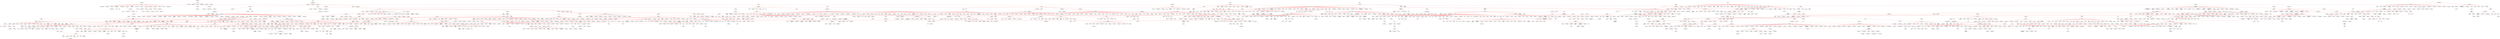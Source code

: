 strict graph "" {
	node [label="\N"];
	1	 [fontsize=12,
		height=0.19444444444444445,
		label="10,000 Maniacs",
		level=1,
		pos="14794.670000000118,-38396.73000000012",
		weight=185348,
		width=1.1111111111111112];
	248	 [fontsize=12,
		height=0.19444444444444445,
		label="Beth Orton",
		level=1,
		pos="10693.00000000005,-35284.31000000005",
		weight=312380,
		width=0.7638888888888888];
	1 -- 248	 [color=red];
	1002	 [fontsize=12,
		height=0.19444444444444445,
		label="Indigo Girls",
		level=1,
		pos="10481.200000000026,-31403.850000000206",
		weight=175174,
		width=0.7916666666666666];
	248 -- 1002	 [color=red];
	944	 [fontsize=12,
		height=0.19444444444444445,
		label="Heather Nova",
		level=3,
		pos="10222.470000000023,-40127.20999999995",
		weight=228168,
		width=0.9722222222222222];
	248 -- 944	 [color=red];
	123	 [fontsize=12,
		height=0.19444444444444445,
		label="Ani DiFranco",
		level=5,
		pos="11702.780000000083,-32647.11000000005",
		weight=312705,
		width=0.9027777777777778];
	248 -- 123	 [color=red];
	1233	 [fontsize=12,
		height=0.19444444444444445,
		label="Laura Veirs",
		level=5,
		pos="9203.640000000016,-36515.16999999995",
		weight=164244,
		width=0.7916666666666666];
	248 -- 1233	 [color=red];
	1279	 [fontsize=12,
		height=0.19444444444444445,
		label="Liz Phair",
		level=1,
		pos="12511.74999999996,-37861.92000000008",
		weight=271289,
		width=0.6111111111111112];
	248 -- 1279	 [color=red];
	1352	 [fontsize=12,
		height=0.19444444444444445,
		label="Martha Wainwright",
		level=3,
		pos="13149.37999999997,-32923.83999999983",
		weight=207931,
		width=1.3055555555555556];
	248 -- 1352	 [color=red];
	1497	 [fontsize=12,
		height=0.19444444444444445,
		label="Natalie Merchant",
		level=1,
		pos="6632.839999999935,-35852.759999999835",
		weight=241734,
		width=1.1805555555555556];
	248 -- 1497	 [color=red];
	1762	 [fontsize=12,
		height=0.19444444444444445,
		label="Rosie Thomas",
		level=6,
		pos="8549.059999999881,-34400.18000000006",
		weight=146598,
		width=1.0138888888888888];
	248 -- 1762	 [color=red];
	52	 [fontsize=12,
		height=0.19444444444444445,
		label="Aimee Mann",
		level=3,
		pos="13973.889999999954,-35954.51000000003",
		weight=460640,
		width=0.8888888888888888];
	248 -- 52	 [color=red];
	1793	 [fontsize=12,
		height=0.19444444444444445,
		label="Sarah McLachlan",
		level=1,
		pos="17520.780000000042,-32419.140000000043",
		weight=691754,
		width=1.2222222222222223];
	248 -- 1793	 [color=red];
	1835	 [fontsize=12,
		height=0.19444444444444445,
		label="Shawn Colvin",
		level=1,
		pos="8370.44999999995,-28242.98000000007",
		weight=171442,
		width=0.9583333333333334];
	248 -- 1835	 [color=red];
	1992	 [fontsize=12,
		height=0.19444444444444445,
		label="Suzanne Vega",
		level=1,
		pos="15179.97999999996,-34431.789999999906",
		weight=365231,
		width=1.0277777777777777];
	248 -- 1992	 [color=red];
	759	 [fontsize=12,
		height=0.19444444444444445,
		label="Everything but\nthe Girl",
		level=4,
		pos="8105.140000000019,-32824.96000000014",
		weight=444195,
		width=1.625];
	248 -- 759	 [color=red];
	500	 [fontsize=12,
		height=0.19444444444444445,
		label="Cowboy Junkies",
		level=1,
		pos="8885.241437871198,-38685.796741204584",
		weight=137255,
		width=1.1527777777777777];
	248 -- 500;
	545	 [fontsize=12,
		height=0.19444444444444445,
		label="Dar Williams",
		level=1,
		pos="11678.844311023466,-39008.0465728477",
		weight=143227,
		width=0.875];
	248 -- 545;
	106	 [fontsize=12,
		height=0.19444444444444445,
		label="Amy Macdonald",
		level=3,
		pos="12952.040000000065,-41239.87999999983",
		weight=327841,
		width=1.1388888888888888];
	944 -- 106	 [color=red];
	1145	 [fontsize=12,
		height=0.19444444444444445,
		label="K's Choice",
		level=8,
		pos="9577.669999999875,-39075.359999999935",
		weight=175853,
		width=0.75];
	944 -- 1145	 [color=red];
	1341	 [fontsize=12,
		height=0.19444444444444445,
		label="Maria Mena",
		level=3,
		pos="9202.829999999885,-43516.0900000001",
		weight=266367,
		width=0.8333333333333334];
	944 -- 1341	 [color=red];
	1247	 [fontsize=12,
		height=0.19444444444444445,
		label="Lene Marlin",
		level=5,
		pos="8849.979999999974,-41205.85000000014",
		weight=159518,
		width=0.8194444444444444];
	944 -- 1247	 [color=red];
	1908	 [fontsize=12,
		height=0.19444444444444445,
		label="Sophie Zelmani",
		level=5,
		pos="7925.060000000001,-39266.70000000001",
		weight=115985,
		width=1.0972222222222223];
	944 -- 1908	 [color=red];
	1846	 [fontsize=12,
		height=0.19444444444444445,
		label=Shivaree,
		level=7,
		pos="12383.939999999951,-39608.93000000002",
		weight=164910,
		width=0.625];
	944 -- 1846	 [color=red];
	1768	 [fontsize=12,
		height=0.19444444444444445,
		label="Rufus Wainwright",
		level=3,
		pos="15533.809999999976,-36334.89000000005",
		weight=589827,
		width=1.2222222222222223];
	52 -- 1768	 [color=red];
	1794	 [fontsize=12,
		height=0.19444444444444445,
		label="Sarah Slean",
		level=8,
		pos="19274.590000000146,-31172.29999999998",
		weight=100375,
		width=0.8611111111111112];
	1793 -- 1794	 [color=red];
	668	 [fontsize=12,
		height=0.19444444444444445,
		label="Duncan Sheik",
		level=8,
		pos="7591.619999999977,-25325.91999999994",
		weight=101168,
		width=0.9861111111111112];
	1835 -- 668	 [color=red];
	919	 [fontsize=12,
		height=0.19444444444444445,
		label="Gus Gus",
		level=6,
		pos="6667.960000000068,-32475.390000000083",
		weight=250162,
		width=0.625];
	759 -- 919	 [color=red];
	1563	 [fontsize=12,
		height=0.19444444444444445,
		label=Olive,
		level=8,
		pos="9027.287341177493,-31134.051945567644",
		weight=134604,
		width=0.3611111111111111];
	759 -- 1563;
	10	 [fontsize=12,
		height=0.19444444444444445,
		label="*NSYNC",
		level=1,
		pos="-24672.330000000056,-7591.520000000004",
		weight=286836,
		width=0.625];
	1065	 [fontsize=12,
		height=0.19444444444444445,
		label="Jessica Simpson",
		level=2,
		pos="-25582.740000000053,-8590.389999999905",
		weight=298868,
		width=1.1805555555555556];
	10 -- 1065	 [color=red];
	164	 [fontsize=12,
		height=0.19444444444444445,
		label="Ashlee Simpson",
		level=4,
		pos="-29960.670000000166,-7637.290000000001",
		weight=469115,
		width=1.1388888888888888];
	1065 -- 164	 [color=red];
	2221	 [fontsize=12,
		height=0.19444444444444445,
		label="The Pussycat\nDolls",
		level=5,
		pos="-28749.649999999998,-14163.139999999868",
		weight=538598,
		width=1.4305555555555556];
	164 -- 2221	 [color=red];
	958	 [fontsize=12,
		height=0.19444444444444445,
		label="Hilary Duff",
		level=2,
		pos="-26914.150000000063,-10404.22999999996",
		weight=408619,
		width=0.7222222222222222];
	164 -- 958	 [color=red];
	1108	 [fontsize=12,
		height=0.19444444444444445,
		label=JoJo,
		level=4,
		pos="-33267.01000000001,-7985.750000000051",
		weight=316204,
		width=0.3333333333333333];
	164 -- 1108	 [color=red];
	358	 [fontsize=12,
		height=0.19444444444444445,
		label="Britney Spears",
		level=5,
		pos="-34405.21000000019,-7761.119999999959",
		weight=1022718,
		width=1.0277777777777777];
	164 -- 358	 [color=red];
	1164	 [fontsize=12,
		height=0.19444444444444445,
		label="Katy Perry",
		level=5,
		pos="-29457.969999999852,-5082.8699999999735",
		weight=573653,
		width=0.7361111111111112];
	164 -- 1164	 [color=red];
	1173	 [fontsize=12,
		height=0.19444444444444445,
		label="Kelly Clarkson",
		level=5,
		pos="-33799.8100000001,-9988.379999999961",
		weight=841862,
		width=1.0];
	164 -- 1173	 [color=red];
	1265	 [fontsize=12,
		height=0.19444444444444445,
		label="Lindsay Lohan",
		level=4,
		pos="-30590.279999999977,-10957.119999999937",
		weight=304837,
		width=1.0277777777777777];
	164 -- 1265	 [color=red];
	1331	 [fontsize=12,
		height=0.19444444444444445,
		label="Mandy Moore",
		level=2,
		pos="-27715.060000000027,-5691.85999999987",
		weight=281127,
		width=0.9722222222222222];
	164 -- 1331	 [color=red];
	1411	 [fontsize=12,
		height=0.19444444444444445,
		label="Michelle Branch",
		level=3,
		pos="-31643.86000000007,-3530.9500000000335",
		weight=440679,
		width=1.1111111111111112];
	164 -- 1411	 [color=red];
	1422	 [fontsize=12,
		height=0.19444444444444445,
		label="Miley Cyrus",
		level=4,
		pos="-27690.33999999996,-5410.209999999948",
		weight=216043,
		width=0.8194444444444444];
	164 -- 1422	 [color=red];
	1498	 [fontsize=12,
		height=0.19444444444444445,
		label="Natasha Bedingfield",
		level=4,
		pos="-26654.520000000033,-8774.910000000018",
		weight=634312,
		width=1.4027777777777777];
	164 -- 1498	 [color=red];
	1538	 [fontsize=12,
		height=0.19444444444444445,
		label="No Doubt",
		level=2,
		pos="-20272.77,-14505.049999999886",
		weight=910959,
		width=0.6666666666666666];
	164 -- 1538	 [color=red];
	1508	 [fontsize=12,
		height=0.19444444444444445,
		label="Nelly Furtado",
		level=3,
		pos="-29779.050000000112,-4050.489999999947",
		weight=1092709,
		width=0.9305555555555556];
	164 -- 1508	 [color=red];
	1581	 [fontsize=12,
		height=0.19444444444444445,
		label="P!nk",
		level=3,
		pos="-31596.1800000001,-10140.080000000009",
		weight=293683,
		width=0.3194444444444444];
	164 -- 1581	 [color=red];
	1595	 [fontsize=12,
		height=0.19444444444444445,
		label="Paris Hilton",
		level=5,
		pos="-32740.969999999943,-6138.920000000027",
		weight=208320,
		width=0.7916666666666666];
	164 -- 1595	 [color=red];
	1642	 [fontsize=12,
		height=0.19444444444444445,
		label=Pink,
		level=3,
		pos="-31527.50999999994,-4688.18",
		weight=748518,
		width=0.3055555555555556];
	164 -- 1642	 [color=red];
	1773	 [fontsize=12,
		height=0.19444444444444445,
		label="Ryan Cabrera",
		level=5,
		pos="-33439.52000000005,-5307.339999999902",
		weight=152977,
		width=0.9861111111111112];
	164 -- 1773	 [color=red];
	191	 [fontsize=12,
		height=0.19444444444444445,
		label="Avril Lavigne",
		level=4,
		pos="-28937.119999999984,-10431.680000000044",
		weight=1025037,
		width=0.8888888888888888];
	164 -- 191	 [color=red];
	2280	 [fontsize=12,
		height=0.19444444444444445,
		label="The Veronicas",
		level=4,
		pos="-31746.030000000042,-12076.249999999942",
		weight=247943,
		width=1.0];
	164 -- 2280	 [color=red];
	2395	 [fontsize=12,
		height=0.19444444444444445,
		label="Vanessa Carlton",
		level=3,
		pos="-26458.039999999994,-7124.369999999944",
		weight=403428,
		width=1.1527777777777777];
	164 -- 2395	 [color=red];
	456	 [fontsize=12,
		height=0.19444444444444445,
		label="Christina Aguilera",
		level=5,
		pos="-33229.699999999975,-9881.37999999983",
		weight=947487,
		width=1.2222222222222223];
	164 -- 456	 [color=red];
	921	 [fontsize=12,
		height=0.19444444444444445,
		label="Gwen Stefani",
		level=5,
		pos="-25658.029999999948,-6585.82999999998",
		weight=827112,
		width=0.9444444444444444];
	164 -- 921	 [color=red];
	2397	 [fontsize=12,
		height=0.19444444444444445,
		label="Vanessa Hudgens",
		level=4,
		pos="-28131.97559673728,-4247.012747470981",
		weight=128170,
		width=1.2777777777777777];
	164 -- 2397;
	91	 [fontsize=12,
		height=0.19444444444444445,
		label="Aly &\nAJ",
		level=4,
		pos="-33708.408386600306,-6747.031579572293",
		weight=139448,
		width=0.6805555555555556];
	164 -- 91;
	1000	 [fontsize=12,
		height=0.19444444444444445,
		label=Incubus,
		level=1,
		pos="-2902.5000000000855,-21860.310000000012",
		weight=1214650,
		width=0.5555555555555556];
	831	 [fontsize=12,
		height=0.19444444444444445,
		label=Fuel,
		level=1,
		pos="-4421.189999999926,-18988.469999999947",
		weight=373212,
		width=0.3055555555555556];
	1000 -- 831	 [color=red];
	507	 [fontsize=12,
		height=0.19444444444444445,
		label=Creed,
		level=1,
		pos="-6465.780000000039,-25865.21000000005",
		weight=566764,
		width=0.4305555555555556];
	831 -- 507	 [color=red];
	1274	 [fontsize=12,
		height=0.19444444444444445,
		label=Lit,
		level=2,
		pos="3143.1300000000756,-12267.339999999938",
		weight=192681,
		width=0.16666666666666666];
	831 -- 1274	 [color=red];
	2282	 [fontsize=12,
		height=0.19444444444444445,
		label="The Verve\nPipe",
		level=7,
		pos="1234.3600000000115,-23877.800000000083",
		weight=171136,
		width=1.1666666666666667];
	831 -- 2282	 [color=red];
	1363	 [fontsize=12,
		height=0.19444444444444445,
		label="Matchbox Twenty",
		level=6,
		pos="-6919.460000000007,-21031.929999999913",
		weight=570024,
		width=1.2222222222222223];
	831 -- 1363	 [color=red];
	1576	 [fontsize=12,
		height=0.19444444444444445,
		label="Our Lady\nPeace",
		level=6,
		pos="-7418.329999999993,-18822.089999999953",
		weight=290309,
		width=1.2222222222222223];
	831 -- 1576	 [color=red];
	1672	 [fontsize=12,
		height=0.19444444444444445,
		label="Puddle of\nMudd",
		level=1,
		pos="1587.1900000000223,-17602.319999999974",
		weight=394073,
		width=1.1944444444444444];
	831 -- 1672	 [color=red];
	17	 [fontsize=12,
		height=0.19444444444444445,
		label="3 Doors\nDown",
		level=1,
		pos="-3957.7499999999854,-23411.53000000004",
		weight=949527,
		width=1.0833333333333333];
	831 -- 17	 [color=red];
	1780	 [fontsize=12,
		height=0.19444444444444445,
		label=Saliva,
		level=1,
		pos="-6439.740000000069,-15070.439999999995",
		weight=316243,
		width=0.4305555555555556];
	831 -- 1780	 [color=red];
	511	 [fontsize=12,
		height=0.19444444444444445,
		label=Crossfade,
		level=1,
		pos="-8562.090000000011,-23742.149999999976",
		weight=257392,
		width=0.7222222222222222];
	831 -- 511	 [color=red];
	1841	 [fontsize=12,
		height=0.19444444444444445,
		label=Shinedown,
		level=1,
		pos="-3441.7700000000823,-14748.129999999986",
		weight=169326,
		width=0.7777777777777778];
	831 -- 1841	 [color=red];
	1883	 [fontsize=12,
		height=0.19444444444444445,
		label="Smile Empty\nSoul",
		level=1,
		pos="65.67999999994208,-19469.229999999938",
		weight=149344,
		width=1.3333333333333333];
	831 -- 1883	 [color=red];
	1934	 [fontsize=12,
		height=0.19444444444444445,
		label=Staind,
		level=1,
		pos="-9333.190000000099,-19340.299999999897",
		weight=597418,
		width=0.4444444444444444];
	831 -- 1934	 [color=red];
	548	 [fontsize=12,
		height=0.19444444444444445,
		label=Daughtry,
		level=1,
		pos="-4245.4000000000515,-27793.650000000067",
		weight=206038,
		width=0.6388888888888888];
	831 -- 548	 [color=red];
	2204	 [fontsize=12,
		height=0.19444444444444445,
		label="Theory of\na Deadman",
		level=1,
		pos="-8353.220000000008,-17128.88999999999",
		weight=172224,
		width=1.6111111111111112];
	831 -- 2204	 [color=red];
	2356	 [fontsize=12,
		height=0.19444444444444445,
		label=Trapt,
		level=1,
		pos="-10657.180000000095,-20929.43999999994",
		weight=315592,
		width=0.3611111111111111];
	831 -- 2356	 [color=red];
	375	 [fontsize=12,
		height=0.19444444444444445,
		label=Bush,
		level=4,
		pos="-2725.0599999999395,-16463.57000000004",
		weight=546559,
		width=0.3611111111111111];
	831 -- 375	 [color=red];
	4	 [fontsize=12,
		height=0.19444444444444445,
		label="12 Stones",
		level=1,
		pos="-1135.0299999999788,-21087.089999999997",
		weight=201699,
		width=0.7083333333333334];
	831 -- 4	 [color=red];
	439	 [fontsize=12,
		height=0.19444444444444445,
		label=Chevelle,
		level=1,
		pos="13.600000000040382,-16694.52000000006",
		weight=404631,
		width=0.6111111111111112];
	831 -- 439	 [color=red];
	482	 [fontsize=12,
		height=0.19444444444444445,
		label=Cold,
		level=1,
		pos="-4334.369999999943,-15335.209999999948",
		weight=240430,
		width=0.3194444444444444];
	831 -- 482	 [color=red];
	578	 [fontsize=12,
		height=0.19444444444444445,
		label=Default,
		level=1,
		pos="-6571.91000000001,-23021.90999999998",
		weight=186893,
		width=0.5];
	831 -- 578	 [color=red];
	77	 [fontsize=12,
		height=0.19444444444444445,
		label="Alien Ant\nFarm",
		level=1,
		pos="601.8800000001029,-16156.739999999976",
		weight=481750,
		width=1.1111111111111112];
	831 -- 77	 [color=red];
	789	 [fontsize=12,
		height=0.19444444444444445,
		label="Finger Eleven",
		level=1,
		pos="1060.699999999999,-17891.37999999997",
		weight=331711,
		width=0.9722222222222222];
	831 -- 789	 [color=red];
	89	 [fontsize=12,
		height=0.19444444444444445,
		label="Alter Bridge",
		level=1,
		pos="-9361.160000000029,-20741.119999999988",
		weight=231894,
		width=0.8194444444444444];
	831 -- 89	 [color=red];
	895	 [fontsize=12,
		height=0.19444444444444445,
		label="Goo Goo\nDolls",
		level=7,
		pos="-6114.5100000000475,-16770.56999999999",
		weight=854056,
		width=1.125];
	831 -- 895	 [color=red];
	960	 [fontsize=12,
		height=0.19444444444444445,
		label=Hinder,
		level=1,
		pos="-1194.1899999999914,-19607.19000000005",
		weight=283860,
		width=0.4583333333333333];
	831 -- 960	 [color=red];
	1248	 [fontsize=12,
		height=0.19444444444444445,
		label="Lenny Kravitz",
		level=8,
		pos="-8213.070000000076,-27590.990000000016",
		weight=800370,
		width=0.9444444444444444];
	507 -- 1248	 [color=red];
	2050	 [fontsize=12,
		height=0.19444444444444445,
		label="The Ataris",
		level=4,
		pos="9426.31000000005,-6550.080000000016",
		weight=402386,
		width=0.7083333333333334];
	1274 -- 2050	 [color=red];
	869	 [fontsize=12,
		height=0.19444444444444445,
		label="Gin Blossoms",
		level=2,
		pos="2932.099999999985,-27231.63000000004",
		weight=214073,
		width=0.9722222222222222];
	2282 -- 869	 [color=red];
	2282 -- 668	 [color=red];
	1278	 [fontsize=12,
		height=0.19444444444444445,
		label=Live,
		level=7,
		pos="3709.710000000043,-22858.910000000014",
		weight=509553,
		width=0.2916666666666667];
	2282 -- 1278	 [color=red];
	1339	 [fontsize=12,
		height=0.19444444444444445,
		label="Marcy Playground",
		level=7,
		pos="3649.7000000000135,-24993.899999999994",
		weight=244071,
		width=1.2638888888888888];
	2282 -- 1339	 [color=red];
	1822	 [fontsize=12,
		height=0.19444444444444445,
		label=Semisonic,
		level=6,
		pos="-144.00000000007276,-25640.410000000076",
		weight=313910,
		width=0.7222222222222222];
	2282 -- 1822	 [color=red];
	2287	 [fontsize=12,
		height=0.19444444444444445,
		label="The Wallflowers",
		level=7,
		pos="-1069.0999999999367,-22691.919999999867",
		weight=343767,
		width=1.1111111111111112];
	2282 -- 2287	 [color=red];
	2354	 [fontsize=12,
		height=0.19444444444444445,
		label=Train,
		level=7,
		pos="2719.250000000029,-20862.65000000001",
		weight=367682,
		width=0.3472222222222222];
	2282 -- 2354	 [color=red];
	2409	 [fontsize=12,
		height=0.19444444444444445,
		label="Vertical Horizon",
		level=7,
		pos="2025.5399999999263,-26200.080000000016",
		weight=272035,
		width=1.0972222222222223];
	2282 -- 2409	 [color=red];
	250	 [fontsize=12,
		height=0.19444444444444445,
		label="Better Than\nEzra",
		level=7,
		pos="-2086.91999999998,-24378.870000000086",
		weight=234650,
		width=1.2638888888888888];
	2282 -- 250	 [color=red];
	487	 [fontsize=12,
		height=0.19444444444444445,
		label="Collective Soul",
		level=7,
		pos="-1267.4399999999587,-26223.529999999962",
		weight=380646,
		width=1.0277777777777777];
	2282 -- 487	 [color=red];
	619	 [fontsize=12,
		height=0.19444444444444445,
		label=Dishwalla,
		level=7,
		pos="426.38000000007014,-27487.89",
		weight=146829,
		width=0.6666666666666666];
	2282 -- 619	 [color=red];
	754	 [fontsize=12,
		height=0.19444444444444445,
		label="Eve 6",
		level=2,
		pos="2073.779999999975,-21077.85999999992",
		weight=317568,
		width=0.4027777777777778];
	2282 -- 754	 [color=red];
	755	 [fontsize=12,
		height=0.19444444444444445,
		label=Everclear,
		level=2,
		pos="3490.3800000000065,-22601.400000000016",
		weight=390700,
		width=0.6666666666666666];
	2282 -- 755	 [color=red];
	770	 [fontsize=12,
		height=0.19444444444444445,
		label=Fastball,
		level=6,
		pos="-1437.570000000047,-24557.659999999956",
		weight=158839,
		width=0.5416666666666666];
	2282 -- 770	 [color=red];
	965	 [fontsize=12,
		height=0.19444444444444445,
		label="Hootie &\nthe Blowfish",
		level=2,
		pos="91.76999999995132,-21912.17999999993",
		weight=187205,
		width=1.5694444444444444];
	2282 -- 965	 [color=red];
	572	 [fontsize=12,
		height=0.19444444444444445,
		label="Deep Blue\nSomething",
		level=2,
		pos="1008.3119186769181,-21965.098237488404",
		weight=142101,
		width=1.625];
	2282 -- 572;
	1821	 [fontsize=12,
		height=0.19444444444444445,
		label=Seether,
		level=2,
		pos="-10238.39000000012,-23402.18000000005",
		weight=447230,
		width=0.5555555555555556];
	511 -- 1821	 [color=red];
	2	 [fontsize=12,
		height=0.19444444444444445,
		label="10 Years",
		level=1,
		pos="-10273.489999999932,-25444.910000000018",
		weight=168158,
		width=0.6111111111111112];
	511 -- 2	 [color=red];
	2364	 [fontsize=12,
		height=0.19444444444444445,
		label=TRUSTcompany,
		level=1,
		pos="-7155.832891607803,-25058.192063340546",
		weight=128688,
		width=1.1527777777777777];
	511 -- 2364;
	1983	 [fontsize=12,
		height=0.19444444444444445,
		label="Sunrise Avenue",
		level=8,
		pos="-3405.929999999993,-30344.829999999896",
		weight=181985,
		width=1.0972222222222223];
	548 -- 1983	 [color=red];
	1001	 [fontsize=12,
		height=0.19444444444444445,
		label="India.Arie",
		level=3,
		pos="-30798.790000000114,-42542.520000000004",
		weight=272268,
		width=0.6527777777777778];
	1476	 [fontsize=12,
		height=0.19444444444444445,
		label=Musiq,
		level=5,
		pos="-28252.229999999985,-42169.81999999988",
		weight=110855,
		width=0.4166666666666667];
	1001 -- 1476	 [color=red];
	1069	 [fontsize=12,
		height=0.19444444444444445,
		label="Jill Scott",
		level=5,
		pos="-29685.930000000004,-43549.99000000008",
		weight=233196,
		width=0.5694444444444444];
	1476 -- 1069	 [color=red];
	1083	 [fontsize=12,
		height=0.19444444444444445,
		label=Joe,
		level=1,
		pos="-27619.950000000026,-45563.02",
		weight=135278,
		width=0.25];
	1476 -- 1083	 [color=red];
	1097	 [fontsize=12,
		height=0.19444444444444445,
		label="John Legend",
		level=3,
		pos="-30653.280000000097,-41038.3200000001",
		weight=420828,
		width=0.9166666666666666];
	1476 -- 1097	 [color=red];
	1236	 [fontsize=12,
		height=0.19444444444444445,
		label="Lauryn Hill",
		level=2,
		pos="-27816.250000000113,-38580.110000000146",
		weight=406920,
		width=0.7361111111111112];
	1476 -- 1236	 [color=red];
	1744	 [fontsize=12,
		height=0.19444444444444445,
		label="Robin Thicke",
		level=4,
		pos="-29531.459999999897,-39891.170000000086",
		weight=168586,
		width=0.9166666666666666];
	1476 -- 1744	 [color=red];
	342	 [fontsize=12,
		height=0.19444444444444445,
		label="Boyz II\nMen",
		level=1,
		pos="-26392.28000000007,-42775.35000000003",
		weight=224997,
		width=0.9166666666666666];
	1476 -- 342	 [color=red];
	526	 [fontsize=12,
		height=0.19444444444444445,
		label="D'Angelo",
		level=5,
		pos="-25972.22000000007,-41435.68000000001",
		weight=166526,
		width=0.6388888888888888];
	1476 -- 526	 [color=red];
	742	 [fontsize=12,
		height=0.19444444444444445,
		label="Erykah Badu",
		level=5,
		pos="-26877.200000000183,-40272.29999999997",
		weight=382640,
		width=0.9027777777777778];
	1476 -- 742	 [color=red];
	353	 [fontsize=12,
		height=0.19444444444444445,
		label="Brian McKnight",
		level=1,
		pos="-25711.85733628383,-45065.43907007546",
		weight=143823,
		width=1.0694444444444444];
	1476 -- 353;
	1372	 [fontsize=12,
		height=0.19444444444444445,
		label=Maxwell,
		level=5,
		pos="-28839.955626363677,-44003.969491044896",
		weight=124801,
		width=0.5694444444444444];
	1476 -- 1372;
	1283	 [fontsize=12,
		height=0.19444444444444445,
		label=Lloyd,
		level=7,
		pos="-29000.030000000053,-48580.43000000002",
		weight=127864,
		width=0.375];
	1083 -- 1283	 [color=red];
	1344	 [fontsize=12,
		height=0.19444444444444445,
		label=Mario,
		level=6,
		pos="-26010.50999999997,-44896.14000000009",
		weight=209723,
		width=0.3888888888888889];
	1083 -- 1344	 [color=red];
	1520	 [fontsize=12,
		height=0.19444444444444445,
		label="Ne-Yo",
		level=3,
		pos="-24746.220000000067,-46009.23999999995",
		weight=449705,
		width=0.4305555555555556];
	1083 -- 1520	 [color=red];
	1565	 [fontsize=12,
		height=0.19444444444444445,
		label=Omarion,
		level=1,
		pos="-32642.179999999982,-45166.20999999994",
		weight=160896,
		width=0.6111111111111112];
	1083 -- 1565	 [color=red];
	1736	 [fontsize=12,
		height=0.19444444444444445,
		label="R. Kelly",
		level=1,
		pos="-32063.880000000103,-47193.87999999997",
		weight=377998,
		width=0.5416666666666666];
	1083 -- 1736	 [color=red];
	2391	 [fontsize=12,
		height=0.19444444444444445,
		label=Usher,
		level=1,
		pos="-24439.8,-48130.47000000014",
		weight=546757,
		width=0.4166666666666667];
	1083 -- 2391	 [color=red];
	503	 [fontsize=12,
		height=0.19444444444444445,
		label="Craig David",
		level=6,
		pos="-26829.2900000001,-47925.96000000011",
		weight=312181,
		width=0.8194444444444444];
	1083 -- 503	 [color=red];
	1024	 [fontsize=12,
		height=0.19444444444444445,
		label="Jagged Edge",
		level=1,
		pos="-27160.902637719068,-44716.46405912601",
		weight=120661,
		width=0.9305555555555556];
	1083 -- 1024;
	3	 [fontsize=12,
		height=0.19444444444444445,
		label=112,
		level=1,
		pos="-30483.41079509963,-42986.45341936066",
		weight=145079,
		width=0.25];
	1083 -- 3;
	310	 [fontsize=12,
		height=0.19444444444444445,
		label="Bobby Valentino",
		level=1,
		pos="-30446.88145898613,-48179.61350983963",
		weight=106056,
		width=1.125];
	1083 -- 310;
	870	 [fontsize=12,
		height=0.19444444444444445,
		label=Ginuwine,
		level=1,
		pos="-27824.14647999153,-49409.62978877498",
		weight=139416,
		width=0.6527777777777778];
	1083 -- 870;
	2464	 [fontsize=12,
		height=0.19444444444444445,
		label="Wyclef Jean",
		level=3,
		pos="-26677.48999999992,-35330.61000000006",
		weight=255232,
		width=0.8611111111111112];
	1236 -- 2464	 [color=red];
	1003	 [fontsize=12,
		height=0.19444444444444445,
		label=Infernal,
		level=3,
		pos="-18520.810000000052,-4970.88999999997",
		weight=147992,
		width=0.5138888888888888];
	1212	 [fontsize=12,
		height=0.19444444444444445,
		label="Kylie Minogue",
		level=2,
		pos="-21036.340000000007,-3171.7099999999336",
		weight=780058,
		width=0.9861111111111112];
	1003 -- 1212	 [color=red];
	2385	 [fontsize=12,
		height=0.19444444444444445,
		label="Uniting Nations",
		level=7,
		pos="-18259.37000000006,-3703.619999999937",
		weight=103026,
		width=1.0555555555555556];
	1003 -- 2385	 [color=red];
	413	 [fontsize=12,
		height=0.19444444444444445,
		label=Cascada,
		level=5,
		pos="-20717.72000000002,-5989.449999999946",
		weight=422222,
		width=0.625];
	1003 -- 413	 [color=red];
	910	 [fontsize=12,
		height=0.19444444444444445,
		label="Groove Coverage",
		level=6,
		pos="-18342.25000000007,-7279.899999999972",
		weight=249442,
		width=1.25];
	1003 -- 910	 [color=red];
	986	 [fontsize=12,
		height=0.19444444444444445,
		label="Ian Van\nDahl",
		level=2,
		pos="-15713.84,-6914.949999999975",
		weight=207732,
		width=0.9861111111111112];
	1003 -- 986	 [color=red];
	1907	 [fontsize=12,
		height=0.19444444444444445,
		label="Sophie Ellis-Bextor",
		level=5,
		pos="-24810.630000000045,-2314.8400000000547",
		weight=310619,
		width=1.3194444444444444];
	1212 -- 1907	 [color=red];
	330	 [fontsize=12,
		height=0.19444444444444445,
		label="Booty Luv",
		level=6,
		pos="-19167.239999999994,-3086.2999999999447",
		weight=146486,
		width=0.6944444444444444];
	2385 -- 330	 [color=red];
	878	 [fontsize=12,
		height=0.19444444444444445,
		label="Global Deejays",
		level=4,
		pos="-16631.830000000056,-4028.6199999999953",
		weight=154709,
		width=1.0694444444444444];
	2385 -- 878	 [color=red];
	1410	 [fontsize=12,
		height=0.19444444444444445,
		label="Michael Gray",
		level=4,
		pos="-17886.910022269978,-2815.557498350645",
		weight=119633,
		width=0.9305555555555556];
	2385 -- 1410;
	815	 [fontsize=12,
		height=0.19444444444444445,
		label=Fragma,
		level=2,
		pos="-13136.430000000042,-9479.789999999964",
		weight=196835,
		width=0.5416666666666666];
	986 -- 815	 [color=red];
	1861	 [fontsize=12,
		height=0.19444444444444445,
		label="Siobhan Donaghy",
		level=4,
		pos="-28650.66000000012,552.9400000000824",
		weight=105076,
		width=1.25];
	1907 -- 1861	 [color=red];
	1907 -- 921	 [color=red];
	1144	 [fontsize=12,
		height=0.19444444444444445,
		label="Just Jack",
		level=6,
		pos="-12884.710000000026,-2543.339999999902",
		weight=182697,
		width=0.6527777777777778];
	1907 -- 1144	 [color=red];
	1218	 [fontsize=12,
		height=0.19444444444444445,
		label="Lady GaGa",
		level=4,
		pos="-26039.09000000003,-4338.599999999933",
		weight=461534,
		width=0.8055555555555556];
	1907 -- 1218	 [color=red];
	1263	 [fontsize=12,
		height=0.19444444444444445,
		label="Lily Allen",
		level=3,
		pos="-22033.610000000022,-1920.3499999999985",
		weight=735619,
		width=0.6111111111111112];
	1907 -- 1263	 [color=red];
	131	 [fontsize=12,
		height=0.19444444444444445,
		label=Annie,
		level=4,
		pos="-21430.72000000003,-426.37999999998283",
		weight=259435,
		width=0.4027777777777778];
	1907 -- 131	 [color=red];
	1322	 [fontsize=12,
		height=0.19444444444444445,
		label=Madonna,
		level=3,
		pos="-27716.050000000054,-3122.4299999999857",
		weight=1223315,
		width=0.6666666666666666];
	1907 -- 1322	 [color=red];
	1385	 [fontsize=12,
		height=0.19444444444444445,
		label="Melanie C",
		level=3,
		pos="-23074.879999999994,-4264.860000000015",
		weight=274824,
		width=0.7083333333333334];
	1907 -- 1385	 [color=red];
	1417	 [fontsize=12,
		height=0.19444444444444445,
		label=Mika,
		level=4,
		pos="-25555.359999999986,-83.2300000000032",
		weight=692106,
		width=0.3333333333333333];
	1907 -- 1417	 [color=red];
	1704	 [fontsize=12,
		height=0.19444444444444445,
		label="Róisín Murphy",
		level=5,
		pos="-23153.560000000052,-278.94999999994616",
		weight=218622,
		width=1.0138888888888888];
	1907 -- 1704	 [color=red];
	1747	 [fontsize=12,
		height=0.19444444444444445,
		label=Robyn,
		level=4,
		pos="-28702.56000000008,-1668.2599999999657",
		weight=309001,
		width=0.4583333333333333];
	1907 -- 1747	 [color=red];
	1807	 [fontsize=12,
		height=0.19444444444444445,
		label="Scissor Sisters",
		level=5,
		pos="-27718.84000000014,263.4900000000125",
		weight=603869,
		width=1.0277777777777777];
	1907 -- 1807	 [color=red];
	1825	 [fontsize=12,
		height=0.19444444444444445,
		label=September,
		level=3,
		pos="-24066.59000000003,655.9000000000015",
		weight=237685,
		width=0.7777777777777778];
	1907 -- 1825	 [color=red];
	1977	 [fontsize=12,
		height=0.19444444444444445,
		label=Sugababes,
		level=4,
		pos="-26859.070000000014,-4408.720000000001",
		weight=580581,
		width=0.8055555555555556];
	1907 -- 1977	 [color=red];
	538	 [fontsize=12,
		height=0.19444444444444445,
		label="Dannii Minogue",
		level=3,
		pos="-26171.15000000002,587.119999999908",
		weight=153685,
		width=1.0972222222222223];
	1907 -- 538	 [color=red];
	604	 [fontsize=12,
		height=0.19444444444444445,
		label=Dido,
		level=3,
		pos="-27838.019999999975,-1595.159999999938",
		weight=957515,
		width=0.3194444444444444];
	1907 -- 604	 [color=red];
	863	 [fontsize=12,
		height=0.19444444444444445,
		label="Geri Halliwell",
		level=2,
		pos="-23165.770000000015,301.36999999996624",
		weight=163415,
		width=0.9027777777777778];
	1907 -- 863	 [color=red];
	872	 [fontsize=12,
		height=0.19444444444444445,
		label="Girls Aloud",
		level=2,
		pos="-23919.110000000153,-4713.04999999993",
		weight=329039,
		width=0.75];
	1907 -- 872	 [color=red];
	889	 [fontsize=12,
		height=0.19444444444444445,
		label=Goldfrapp,
		level=3,
		pos="-28358.44000000004,-3576.0299999999334",
		weight=906439,
		width=0.6944444444444444];
	1907 -- 889	 [color=red];
	654	 [fontsize=12,
		height=0.19444444444444445,
		label=Dragonette,
		level=5,
		pos="-21493.628024156595,-4273.309035188278",
		weight=138001,
		width=0.7777777777777778];
	1907 -- 654;
	722	 [fontsize=12,
		height=0.19444444444444445,
		label="Emma Bunton",
		level=4,
		pos="-24958.29867298355,1534.3543355148358",
		weight=126484,
		width=1.0];
	1907 -- 722;
	1685	 [fontsize=12,
		height=0.19444444444444445,
		label="Rachel Stevens",
		level=2,
		pos="-24502.703735194835,-6154.538488811813",
		weight=131031,
		width=1.0972222222222223];
	1907 -- 1685;
	242	 [fontsize=12,
		height=0.19444444444444445,
		label="Benny Benassi",
		level=4,
		pos="-15913.48000000004,-5126.459999999941",
		weight=348601,
		width=1.0555555555555556];
	878 -- 242	 [color=red];
	777	 [fontsize=12,
		height=0.19444444444444445,
		label="Fedde le\nGrand",
		level=4,
		pos="-16196.02999999999,-3404.95999999997",
		weight=192475,
		width=1.1805555555555556];
	878 -- 777	 [color=red];
	235	 [fontsize=12,
		height=0.19444444444444445,
		label="Benassi Bros.",
		level=6,
		pos="-17170.99664138828,-4826.54278740516",
		weight=139609,
		width=0.9722222222222222];
	878 -- 235;
	1586	 [fontsize=12,
		height=0.19444444444444445,
		label=Pakito,
		level=6,
		pos="-16990.725308230445,-3134.989427796645",
		weight=131871,
		width=0.4305555555555556];
	878 -- 1586;
	1987	 [fontsize=12,
		height=0.19444444444444445,
		label=Supermode,
		level=4,
		pos="-14706.040919279314,-4057.9829692275307",
		weight=129198,
		width=0.8194444444444444];
	878 -- 1987;
	1161	 [fontsize=12,
		height=0.19444444444444445,
		label="Kate Ryan",
		level=3,
		pos="-14189.620000000108,-11069.49000000007",
		weight=193438,
		width=0.7361111111111112];
	815 -- 1161	 [color=red];
	1229	 [fontsize=12,
		height=0.19444444444444445,
		label=Lasgo,
		level=2,
		pos="-14918.510000000017,-9419.049999999952",
		weight=150573,
		width=0.4305555555555556];
	815 -- 1229	 [color=red];
	1999	 [fontsize=12,
		height=0.19444444444444445,
		label="System F",
		level=2,
		pos="-17236.560000000078,-8546.279999999897",
		weight=115545,
		width=0.6666666666666666];
	815 -- 1999	 [color=red];
	633	 [fontsize=12,
		height=0.19444444444444445,
		label="DJ Sammy",
		level=2,
		pos="-11949.010000000017,-13801.389999999941",
		weight=208956,
		width=0.7777777777777778];
	815 -- 633	 [color=red];
	172	 [fontsize=12,
		height=0.19444444444444445,
		label=ATB,
		level=2,
		pos="-11546.740000000014,-10959.809999999998",
		weight=438399,
		width=0.2916666666666667];
	815 -- 172	 [color=red];
	1796	 [fontsize=12,
		height=0.19444444444444445,
		label="Sash!",
		level=4,
		pos="-13572.429999999977,-7444.2300000000105",
		weight=195018,
		width=0.4027777777777778];
	815 -- 1796	 [color=red];
	1997	 [fontsize=12,
		height=0.19444444444444445,
		label=Sylver,
		level=2,
		pos="-11975.880000000096,-7534.210000000021",
		weight=169309,
		width=0.4305555555555556];
	815 -- 1997	 [color=red];
	20	 [fontsize=12,
		height=0.19444444444444445,
		label="4 Strings",
		level=2,
		pos="-10922.249999999989,-9306.920000000042",
		weight=175971,
		width=0.6111111111111112];
	815 -- 20	 [color=red];
	991	 [fontsize=12,
		height=0.19444444444444445,
		label=iiO,
		level=2,
		pos="-13814.149999999974,-12213.679999999906",
		weight=173451,
		width=0.19444444444444445];
	815 -- 991	 [color=red];
	1423	 [fontsize=12,
		height=0.19444444444444445,
		label="Milk Inc.",
		level=2,
		pos="-14848.510831705953,-10362.005956039146",
		weight=141057,
		width=0.5694444444444444];
	815 -- 1423;
	73	 [fontsize=12,
		height=0.19444444444444445,
		label="Alice Deejay",
		level=2,
		pos="-9863.470704035959,-7448.573488521397",
		weight=127106,
		width=0.875];
	815 -- 73;
	1004	 [fontsize=12,
		height=0.19444444444444445,
		label="In Flames",
		level=4,
		pos="12204.410000000014,44004.07000000008",
		weight=514041,
		width=0.6944444444444444];
	542	 [fontsize=12,
		height=0.19444444444444445,
		label="Dark Tranquillity",
		level=5,
		pos="11308.199999999986,42574.88000000011",
		weight=232932,
		width=1.1111111111111112];
	1004 -- 542	 [color=red];
	101	 [fontsize=12,
		height=0.19444444444444445,
		label="Amon Amarth",
		level=5,
		pos="9564.879999999994,45243.18000000017",
		weight=224808,
		width=0.9583333333333334];
	542 -- 101	 [color=red];
	103	 [fontsize=12,
		height=0.19444444444444445,
		label=Amorphis,
		level=5,
		pos="8746.180000000026,43028.25000000013",
		weight=206114,
		width=0.6666666666666666];
	542 -- 103	 [color=red];
	149	 [fontsize=12,
		height=0.19444444444444445,
		label="Arch Enemy",
		level=5,
		pos="10818.28000000001,38548.90000000001",
		weight=307623,
		width=0.8611111111111112];
	542 -- 149	 [color=red];
	180	 [fontsize=12,
		height=0.19444444444444445,
		label="At the\nGates",
		level=5,
		pos="9238.969999999961,41086.660000000134",
		weight=150904,
		width=0.9583333333333334];
	542 -- 180	 [color=red];
	1896	 [fontsize=12,
		height=0.19444444444444445,
		label=Soilwork,
		level=4,
		pos="12816.890000000061,42246.96000000021",
		weight=209276,
		width=0.5972222222222222];
	542 -- 1896	 [color=red];
	980	 [fontsize=12,
		height=0.19444444444444445,
		label=Hypocrisy,
		level=5,
		pos="13539.58060973322,39434.968592962236",
		weight=125339,
		width=0.6944444444444444];
	542 -- 980;
	731	 [fontsize=12,
		height=0.19444444444444445,
		label=Ensiferum,
		level=5,
		pos="8638.090000000095,47790.83000000012",
		weight=181637,
		width=0.7083333333333334];
	101 -- 731	 [color=red];
	1226	 [fontsize=12,
		height=0.19444444444444445,
		label="Lamb of\nGod",
		level=4,
		pos="12471.529999999933,35251.7200000001",
		weight=310308,
		width=1.0];
	149 -- 1226	 [color=red];
	2150	 [fontsize=12,
		height=0.19444444444444445,
		label="The Haunted",
		level=5,
		pos="8712.39000000012,38496.58000000015",
		weight=138500,
		width=0.9166666666666666];
	149 -- 2150	 [color=red];
	402	 [fontsize=12,
		height=0.19444444444444445,
		label=Carcass,
		level=5,
		pos="12715.925662474223,38878.24284124245",
		weight=138315,
		width=0.5833333333333334];
	149 -- 402;
	1005	 [fontsize=12,
		height=0.19444444444444445,
		label="Ingrid Michaelson",
		level=3,
		pos="11924.26999999995,-18124.839999999873",
		weight=254827,
		width=1.2222222222222223];
	1713	 [fontsize=12,
		height=0.19444444444444445,
		label="Regina Spektor",
		level=3,
		pos="7780.140000000023,-17124.27000000001",
		weight=689251,
		width=1.0833333333333333];
	1005 -- 1713	 [color=red];
	2362	 [fontsize=12,
		height=0.19444444444444445,
		label="Tristan Prettyman",
		level=5,
		pos="15483.259999999857,-19592.399999999867",
		weight=153970,
		width=1.2361111111111112];
	1005 -- 2362	 [color=red];
	1079	 [fontsize=12,
		height=0.19444444444444445,
		label="Joanna Newsom",
		level=3,
		pos="10110.989999999949,-16391.25999999998",
		weight=368213,
		width=1.1805555555555556];
	1713 -- 1079	 [color=red];
	1432	 [fontsize=12,
		height=0.19444444444444445,
		label=Mirah,
		level=6,
		pos="8388.190000000039,-18711.050000000017",
		weight=308944,
		width=0.3888888888888889];
	1713 -- 1432	 [color=red];
	1160	 [fontsize=12,
		height=0.19444444444444445,
		label="Kate Nash",
		level=3,
		pos="7072.159999999994,-14737.449999999935",
		weight=512121,
		width=0.7361111111111112];
	1713 -- 1160	 [color=red];
	1731	 [fontsize=12,
		height=0.19444444444444445,
		label="Rilo Kiley",
		level=6,
		pos="5818.289999999914,-16399.73999999997",
		weight=558451,
		width=0.6527777777777778];
	1713 -- 1731	 [color=red];
	1971	 [fontsize=12,
		height=0.19444444444444445,
		label="St. Vincent",
		level=5,
		pos="7355.379999999983,-18675.380000000026",
		weight=146772,
		width=0.75];
	1713 -- 1971	 [color=red];
	2121	 [fontsize=12,
		height=0.19444444444444445,
		label="The Dresden\nDolls",
		level=8,
		pos="6286.90999999998,-17461.11999999997",
		weight=329837,
		width=1.3888888888888888];
	1713 -- 2121	 [color=red];
	44	 [fontsize=12,
		height=0.19444444444444445,
		label="A Fine\nFrenzy",
		level=3,
		pos="9314.069999999992,-15148.989999999969",
		weight=229882,
		width=1.0555555555555556];
	1713 -- 44	 [color=red];
	997	 [fontsize=12,
		height=0.19444444444444445,
		label="Imogen Heap",
		level=3,
		pos="5003.119999999961,-14612.05999999994",
		weight=677093,
		width=0.9444444444444444];
	1713 -- 997	 [color=red];
	720	 [fontsize=12,
		height=0.19444444444444445,
		label="Emily Haines & the\nSoft Skeleton",
		level=5,
		pos="6387.669117363335,-18454.89038478082",
		weight=139867,
		width=2.388888888888889];
	1713 -- 720;
	1018	 [fontsize=12,
		height=0.19444444444444445,
		label="Jack Johnson",
		level=7,
		pos="17295.78000000009,-15080.540000000063",
		weight=1099826,
		width=0.9583333333333334];
	2362 -- 1018	 [color=red];
	1142	 [fontsize=12,
		height=0.19444444444444445,
		label="Justin Nozuka",
		level=5,
		pos="19462.679999999982,-20650.569999999927",
		weight=107972,
		width=0.9861111111111112];
	2362 -- 1142	 [color=red];
	104	 [fontsize=12,
		height=0.19444444444444445,
		label="Amos Lee",
		level=4,
		pos="17748.190000000042,-18863.029999999846",
		weight=276612,
		width=0.7083333333333334];
	2362 -- 104	 [color=red];
	1045	 [fontsize=12,
		height=0.19444444444444445,
		label="Jason Mraz",
		level=8,
		pos="14593.07999999999,-22298.72999999998",
		weight=643326,
		width=0.8194444444444444];
	2362 -- 1045	 [color=red];
	1121	 [fontsize=12,
		height=0.19444444444444445,
		label="Josh Kelley",
		level=5,
		pos="11024.409999999949,-23542.390000000003",
		weight=144777,
		width=0.8055555555555556];
	2362 -- 1121	 [color=red];
	1209	 [fontsize=12,
		height=0.19444444444444445,
		label="KT Tunstall",
		level=3,
		pos="13002.92999999996,-21156.679999999957",
		weight=684225,
		width=0.7777777777777778];
	2362 -- 1209	 [color=red];
	128	 [fontsize=12,
		height=0.19444444444444445,
		label="Anna Nalick",
		level=3,
		pos="16066.689999999984,-16719.300000000025",
		weight=305049,
		width=0.8333333333333334];
	2362 -- 128	 [color=red];
	2288	 [fontsize=12,
		height=0.19444444444444445,
		label="The Weepies",
		level=4,
		pos="13692.630000000107,-15838.230000000003",
		weight=220100,
		width=0.9305555555555556];
	2362 -- 2288	 [color=red];
	1366	 [fontsize=12,
		height=0.19444444444444445,
		label="Matt Costa",
		level=4,
		pos="14441.739999999969,-16346.450000000106",
		weight=229045,
		width=0.7638888888888888];
	2362 -- 1366	 [color=red];
	1437	 [fontsize=12,
		height=0.19444444444444445,
		label="Missy Higgins",
		level=3,
		pos="13273.059999999916,-19447.989999999947",
		weight=190785,
		width=0.9722222222222222];
	2362 -- 1437	 [color=red];
	1684	 [fontsize=12,
		height=0.19444444444444445,
		label="Rachael Yamagata",
		level=3,
		pos="16633.349999999915,-23263.050000000003",
		weight=348857,
		width=1.3333333333333333];
	2362 -- 1684	 [color=red];
	1790	 [fontsize=12,
		height=0.19444444444444445,
		label="Sara Bareilles",
		level=3,
		pos="14091.420000000056,-22729.86000000004",
		weight=351048,
		width=0.9722222222222222];
	2362 -- 1790	 [color=red];
	345	 [fontsize=12,
		height=0.19444444444444445,
		label="Brandi Carlile",
		level=3,
		pos="17421.550000000192,-17733.21000000003",
		weight=177229,
		width=0.9305555555555556];
	2362 -- 345	 [color=red];
	352	 [fontsize=12,
		height=0.19444444444444445,
		label="Brett Dennen",
		level=4,
		pos="13113.360000000033,-18012.979999999952",
		weight=174875,
		width=0.9305555555555556];
	2362 -- 352	 [color=red];
	481	 [fontsize=12,
		height=0.19444444444444445,
		label="Colbie Caillat",
		level=3,
		pos="16755.709999999952,-22336.479999999996",
		weight=374979,
		width=0.9166666666666666];
	2362 -- 481	 [color=red];
	841	 [fontsize=12,
		height=0.19444444444444445,
		label="G. Love &\nSpecial Sauce",
		level=2,
		pos="18991.279999999944,-21640.36000000003",
		weight=192410,
		width=1.8333333333333333];
	2362 -- 841	 [color=red];
	1369	 [fontsize=12,
		height=0.19444444444444445,
		label="Matt Wertz",
		level=8,
		pos="11749.759919373522,-20540.59840619015",
		weight=123131,
		width=0.75];
	2362 -- 1369;
	881	 [fontsize=12,
		height=0.19444444444444445,
		label="G. Love",
		level=7,
		pos="15456.015359983128,-23444.32949041521",
		weight=119949,
		width=0.5555555555555556];
	2362 -- 881;
	1147	 [fontsize=12,
		height=0.19444444444444445,
		label="Kaki King",
		level=5,
		pos="10751.99999999997,-18937.74999999997",
		weight=105886,
		width=0.6666666666666666];
	1432 -- 1147	 [color=red];
	830	 [fontsize=12,
		height=0.19444444444444445,
		label="Frou Frou",
		level=3,
		pos="3338.339999999942,-14402.619999999879",
		weight=640714,
		width=0.6944444444444444];
	997 -- 830	 [color=red];
	549	 [fontsize=12,
		height=0.19444444444444445,
		label="Dave Matthews &\nTim Reynolds",
		level=7,
		pos="18333.120000000028,-11330.519999999888",
		weight=110409,
		width=2.3194444444444446];
	1018 -- 549	 [color=red];
	1031	 [fontsize=12,
		height=0.19444444444444445,
		label="James Morrison",
		level=3,
		pos="21444.529999999973,-20469.379999999896",
		weight=450459,
		width=1.125];
	1142 -- 1031	 [color=red];
	1590	 [fontsize=12,
		height=0.19444444444444445,
		label="Paolo Nutini",
		level=3,
		pos="20560.520000000022,-21966.769999999975",
		weight=366738,
		width=0.8472222222222222];
	1142 -- 1590	 [color=red];
	2018	 [fontsize=12,
		height=0.19444444444444445,
		label="Teddy Geiger",
		level=8,
		pos="20731.130000000005,-17918.560000000063",
		weight=171716,
		width=0.9305555555555556];
	1142 -- 2018	 [color=red];
	1121 -- 668	 [color=red];
	1343	 [fontsize=12,
		height=0.19444444444444445,
		label="Maria Taylor",
		level=6,
		pos="12183.640000000056,-15103.349999999955",
		weight=149140,
		width=0.8472222222222222];
	2288 -- 1343	 [color=red];
	412	 [fontsize=12,
		height=0.19444444444444445,
		label="Cary Brothers",
		level=4,
		pos="13872.700000000079,-14734.839999999946",
		weight=273940,
		width=0.9722222222222222];
	2288 -- 412	 [color=red];
	1087	 [fontsize=12,
		height=0.19444444444444445,
		label="Joe Purdy",
		level=4,
		pos="14169.311222040154,-15770.256674231772",
		weight=138028,
		width=0.7083333333333334];
	2288 -- 1087;
	2466	 [fontsize=12,
		height=0.19444444444444445,
		label="Xavier Rudd",
		level=5,
		pos="13264.849952637149,-12678.612369193761",
		weight=120666,
		width=0.8611111111111112];
	1366 -- 2466;
	1626	 [fontsize=12,
		height=0.19444444444444445,
		label="Pete Murray",
		level=7,
		pos="14212.500148074709,-16420.00562796022",
		weight=134203,
		width=0.8611111111111112];
	1366 -- 1626;
	758	 [fontsize=12,
		height=0.19444444444444445,
		label=Everlast,
		level=5,
		pos="19175.92999999998,-23712.959999999865",
		weight=207852,
		width=0.5694444444444444];
	841 -- 758	 [color=red];
	1006	 [fontsize=12,
		height=0.19444444444444445,
		label=Interpol,
		level=5,
		pos="-1105.650000000005,39369.22000000013",
		weight=1087041,
		width=0.5138888888888888];
	1127	 [fontsize=12,
		height=0.19444444444444445,
		label="Joy Division",
		level=6,
		pos="-2690.630000000023,40193.50000000009",
		weight=764356,
		width=0.8333333333333334];
	1006 -- 1127	 [color=red];
	1456	 [fontsize=12,
		height=0.19444444444444445,
		label=Morrissey,
		level=8,
		pos="-5170.670000000082,39058.100000000166",
		weight=581637,
		width=0.6805555555555556];
	1127 -- 1456	 [color=red];
	1515	 [fontsize=12,
		height=0.19444444444444445,
		label="New Order",
		level=8,
		pos="-2276.6099999999824,38598.25000000013",
		weight=741154,
		width=0.7638888888888888];
	1127 -- 1515	 [color=red];
	1840	 [fontsize=12,
		height=0.19444444444444445,
		label="She Wants\nRevenge",
		level=6,
		pos="-5297.77999999985,41641.750000000015",
		weight=257284,
		width=1.5277777777777777];
	1127 -- 1840	 [color=red];
	1862	 [fontsize=12,
		height=0.19444444444444445,
		label="Siouxsie and\nthe Banshees",
		level=3,
		pos="-978.0699999999451,40951.83000000009",
		weight=340087,
		width=1.9861111111111112];
	1127 -- 1862	 [color=red];
	1905	 [fontsize=12,
		height=0.19444444444444445,
		label="Sonic Youth",
		level=6,
		pos="-3795.7499999999964,36866.650000000125",
		weight=746676,
		width=0.8333333333333334];
	1127 -- 1905	 [color=red];
	2105	 [fontsize=12,
		height=0.19444444444444445,
		label="The Cure",
		level=6,
		pos="-5731.6900000000205,39588.1200000001",
		weight=1344110,
		width=0.6527777777777778];
	1127 -- 2105	 [color=red];
	216	 [fontsize=12,
		height=0.19444444444444445,
		label=Bauhaus,
		level=6,
		pos="-1669.7399999999943,42887.10000000018",
		weight=251617,
		width=0.625];
	1127 -- 216	 [color=red];
	2247	 [fontsize=12,
		height=0.19444444444444445,
		label="The Smiths",
		level=6,
		pos="-6287.259999999882,41270.15000000018",
		weight=847939,
		width=0.7916666666666666];
	1127 -- 2247	 [color=red];
	380	 [fontsize=12,
		height=0.19444444444444445,
		label=Buzzcocks,
		level=7,
		pos="-4330.30000000005,44021.20000000007",
		weight=307283,
		width=0.75];
	1127 -- 380	 [color=red];
	983	 [fontsize=12,
		height=0.19444444444444445,
		label=IAMX,
		level=8,
		pos="-8665.147797599817,43512.29462262406",
		weight=127856,
		width=0.3888888888888889];
	1840 -- 983;
	2481	 [fontsize=12,
		height=0.19444444444444445,
		label="Yo La\nTengo",
		level=6,
		pos="-5647.100000000119,32821.14000000004",
		weight=501036,
		width=0.9583333333333334];
	1905 -- 2481	 [color=red];
	2244	 [fontsize=12,
		height=0.19444444444444445,
		label="The Sisters\nof Mercy",
		level=6,
		pos="-643.3600000000843,45022.460000000065",
		weight=224487,
		width=1.5277777777777777];
	216 -- 2244	 [color=red];
	1692	 [fontsize=12,
		height=0.19444444444444445,
		label=Ramones,
		level=6,
		pos="-5985.280000000039,44342.38000000005",
		weight=757401,
		width=0.6805555555555556];
	380 -- 1692	 [color=red];
	2163	 [fontsize=12,
		height=0.19444444444444445,
		label="The Jam",
		level=7,
		pos="-4521.949999999892,45217.72000000013",
		weight=316470,
		width=0.6111111111111112];
	380 -- 2163	 [color=red];
	1007	 [fontsize=12,
		height=0.19444444444444445,
		label=INXS,
		level=7,
		pos="29277.99000000011,19306.28999999998",
		weight=514441,
		width=0.375];
	1389	 [fontsize=12,
		height=0.19444444444444445,
		label="Men at\nWork",
		level=7,
		pos="30136.900000000074,20536.230000000112",
		weight=251687,
		width=0.9722222222222222];
	1007 -- 1389	 [color=red];
	1415	 [fontsize=12,
		height=0.19444444444444445,
		label="Midnight Oil",
		level=8,
		pos="28484.42999999999,22135.130000000063",
		weight=181802,
		width=0.8194444444444444];
	1389 -- 1415	 [color=red];
	1465	 [fontsize=12,
		height=0.19444444444444445,
		label="Mr. Mister",
		level=8,
		pos="30743.430000000113,19477.930000000022",
		weight=155343,
		width=0.6805555555555556];
	1389 -- 1465	 [color=red];
	1856	 [fontsize=12,
		height=0.19444444444444445,
		label="Simple Minds",
		level=2,
		pos="32357.480000000014,20892.68999999996",
		weight=378332,
		width=0.9444444444444444];
	1389 -- 1856	 [color=red];
	2212	 [fontsize=12,
		height=0.19444444444444445,
		label="The Police",
		level=7,
		pos="28306.720000000023,20404.250000000102",
		weight=957227,
		width=0.7361111111111112];
	1389 -- 2212	 [color=red];
	977	 [fontsize=12,
		height=0.19444444444444445,
		label="Huey Lewis &\nThe News",
		level=8,
		pos="31103.08999999989,22559.360000000175",
		weight=153295,
		width=1.8055555555555556];
	1389 -- 977	 [color=red];
	1916	 [fontsize=12,
		height=0.19444444444444445,
		label="Spandau Ballet",
		level=2,
		pos="36677.40000000005,17781.050000000105",
		weight=200569,
		width=1.0694444444444444];
	1856 -- 1916	 [color=red];
	1009	 [fontsize=12,
		height=0.19444444444444445,
		label="Iron &\nWine",
		level=4,
		pos="-45703.48000000013,8868.020000000135",
		weight=814278,
		width=0.9027777777777778];
	797	 [fontsize=12,
		height=0.19444444444444445,
		label="Fleet Foxes",
		level=5,
		pos="-49292.85999999993,8941.180000000051",
		weight=368486,
		width=0.8194444444444444];
	1009 -- 797	 [color=red];
	1117	 [fontsize=12,
		height=0.19444444444444445,
		label="José González",
		level=4,
		pos="-51216.37999999996,4597.18",
		weight=545027,
		width=1.0416666666666667];
	797 -- 1117	 [color=red];
	114	 [fontsize=12,
		height=0.19444444444444445,
		label="Andrew Bird",
		level=3,
		pos="-50041.57999999997,11689.98000000004",
		weight=483747,
		width=0.8611111111111112];
	797 -- 114	 [color=red];
	320	 [fontsize=12,
		height=0.19444444444444445,
		label="Bon Iver",
		level=4,
		pos="-53697.45000000013,13176.450000000099",
		weight=202669,
		width=0.5833333333333334];
	797 -- 320	 [color=red];
	124	 [fontsize=12,
		height=0.19444444444444445,
		label="Animal Collective",
		level=3,
		pos="-46128.5800000001,8544.62000000014",
		weight=467779,
		width=1.1944444444444444];
	797 -- 124	 [color=red];
	1478	 [fontsize=12,
		height=0.19444444444444445,
		label="M. Ward",
		level=5,
		pos="-47220.61000000006,10897.550000000076",
		weight=327010,
		width=0.5972222222222222];
	797 -- 1478	 [color=red];
	148	 [fontsize=12,
		height=0.19444444444444445,
		label="Arcade Fire",
		level=5,
		pos="-42782.82999999994,10344.47000000003",
		weight=483352,
		width=0.8055555555555556];
	797 -- 148	 [color=red];
	1487	 [fontsize=12,
		height=0.19444444444444445,
		label="My Morning\nJacket",
		level=6,
		pos="-51389.380000000034,7258.280000000057",
		weight=379393,
		width=1.4027777777777777];
	797 -- 1487	 [color=red];
	1537	 [fontsize=12,
		height=0.19444444444444445,
		label="Noah and\nthe Whale",
		level=6,
		pos="-53372.49000000011,7067.050000000068",
		weight=108674,
		width=1.5277777777777777];
	797 -- 1537	 [color=red];
	905	 [fontsize=12,
		height=0.19444444444444445,
		label="Great Lake\nSwimmers",
		level=7,
		pos="-50606.809999999954,5415.330000000082",
		weight=183333,
		width=1.6527777777777777];
	797 -- 905	 [color=red];
	1976	 [fontsize=12,
		height=0.19444444444444445,
		label="Sufjan Stevens",
		level=5,
		pos="-47936.03999999992,2195.9000000000233",
		weight=772295,
		width=1.0555555555555556];
	797 -- 1976	 [color=red];
	207	 [fontsize=12,
		height=0.19444444444444445,
		label="Band of\nHorses",
		level=5,
		pos="-52301.960000000036,10221.930000000022",
		weight=408313,
		width=1.1666666666666667];
	797 -- 207	 [color=red];
	2112	 [fontsize=12,
		height=0.19444444444444445,
		label="The Decemberists",
		level=3,
		pos="-51877.80000000018,9792.66999999994",
		weight=715277,
		width=1.2777777777777777];
	797 -- 2112	 [color=red];
	2197	 [fontsize=12,
		height=0.19444444444444445,
		label="The National",
		level=5,
		pos="-52433.56999999999,8114.899999999972",
		weight=409138,
		width=0.8888888888888888];
	797 -- 2197	 [color=red];
	2242	 [fontsize=12,
		height=0.19444444444444445,
		label="The Shins",
		level=5,
		pos="-47451.67999999998,6054.7900000000445",
		weight=1074793,
		width=0.7083333333333334];
	797 -- 2242	 [color=red];
	231	 [fontsize=12,
		height=0.19444444444444445,
		label=Beirut,
		level=5,
		pos="-49145.57999999996,6207.010000000046",
		weight=360793,
		width=0.4027777777777778];
	797 -- 231	 [color=red];
	2393	 [fontsize=12,
		height=0.19444444444444445,
		label="Vampire Weekend",
		level=3,
		pos="-47656.59999999996,7011.039999999935",
		weight=407130,
		width=1.2916666666666667];
	797 -- 2393	 [color=red];
	908	 [fontsize=12,
		height=0.19444444444444445,
		label="Grizzly Bear",
		level=3,
		pos="-48416.850000000166,12460.120000000112",
		weight=262914,
		width=0.8472222222222222];
	797 -- 908	 [color=red];
	599	 [fontsize=12,
		height=0.19444444444444445,
		label=DeVotchKa,
		level=5,
		pos="-45280.62000000011,6702.629999999997",
		weight=163024,
		width=0.7916666666666666];
	797 -- 599	 [color=red];
	1124	 [fontsize=12,
		height=0.19444444444444445,
		label="Joshua Radin",
		level=4,
		pos="-51456.020000000164,2628.4000000000233",
		weight=254988,
		width=0.9583333333333334];
	1117 -- 1124	 [color=red];
	1517	 [fontsize=12,
		height=0.19444444444444445,
		label="Newton Faulkner",
		level=8,
		pos="-52757.289999999906,3659.2200000001103",
		weight=201563,
		width=1.1944444444444444];
	1117 -- 1517	 [color=red];
	2023	 [fontsize=12,
		height=0.19444444444444445,
		label=Teitur,
		level=4,
		pos="-50288.002660066515,4341.256268110665",
		weight=143597,
		width=0.375];
	1117 -- 2023;
	1523	 [fontsize=12,
		height=0.19444444444444445,
		label="Nick Drake",
		level=4,
		pos="-56845.8900000001,18277.780000000115",
		weight=657487,
		width=0.7638888888888888];
	320 -- 1523	 [color=red];
	1232	 [fontsize=12,
		height=0.19444444444444445,
		label="Laura Marling",
		level=6,
		pos="-54134.26000000004,11219.110000000088",
		weight=233069,
		width=0.9583333333333334];
	320 -- 1232	 [color=red];
	138	 [fontsize=12,
		height=0.19444444444444445,
		label="Antony and\nthe Johnsons",
		level=5,
		pos="-52041.830000000045,14308.61000000011",
		weight=334464,
		width=1.8611111111111112];
	320 -- 138	 [color=red];
	492	 [fontsize=12,
		height=0.19444444444444445,
		label="Conor Oberst",
		level=6,
		pos="-56275.150000000125,11825.650000000067",
		weight=108756,
		width=0.9444444444444444];
	320 -- 492	 [color=red];
	531	 [fontsize=12,
		height=0.19444444444444445,
		label="Damien Rice",
		level=4,
		pos="-55643.16000000012,13572.600000000064",
		weight=765745,
		width=0.9027777777777778];
	320 -- 531	 [color=red];
	2452	 [fontsize=12,
		height=0.19444444444444445,
		label="Willy Mason",
		level=4,
		pos="-52898.130498494385,16944.63144521387",
		weight=129883,
		width=0.8472222222222222];
	320 -- 2452;
	2213	 [fontsize=12,
		height=0.19444444444444445,
		label="The Polyphonic\nSpree",
		level=5,
		pos="-36773.91000000006,9500.310000000049",
		weight=223443,
		width=1.6388888888888888];
	148 -- 2213	 [color=red];
	1488	 [fontsize=12,
		height=0.19444444444444445,
		label="Mystery Jets",
		level=3,
		pos="-55888.69999999998,5064.909999999931",
		weight=224026,
		width=0.875];
	1537 -- 1488	 [color=red];
	1561	 [fontsize=12,
		height=0.19444444444444445,
		label="Okkervil River",
		level=5,
		pos="-49561.26999999983,3908.070000000058",
		weight=300893,
		width=0.9722222222222222];
	905 -- 1561	 [color=red];
	1904	 [fontsize=12,
		height=0.19444444444444445,
		label="Songs: Ohia",
		level=7,
		pos="-50845.68701186283,5385.344781661166",
		weight=124130,
		width=0.8611111111111112];
	905 -- 1904;
	1813	 [fontsize=12,
		height=0.19444444444444445,
		label=Seabear,
		level=5,
		pos="-48695.793905096434,5655.21174671092",
		weight=120959,
		width=0.5972222222222222];
	905 -- 1813;
	1619	 [fontsize=12,
		height=0.19444444444444445,
		label="Pedro the\nLion",
		level=8,
		pos="-49229.51999999999,-1965.1800000000076",
		weight=240022,
		width=1.1111111111111112];
	1976 -- 1619	 [color=red];
	2411	 [fontsize=12,
		height=0.19444444444444445,
		label=Vetiver,
		level=3,
		pos="-48695.100000000064,14395.05000000017",
		weight=151543,
		width=0.4722222222222222];
	908 -- 2411	 [color=red];
	388	 [fontsize=12,
		height=0.19444444444444445,
		label=Calexico,
		level=7,
		pos="-44558.53000000001,5373.390000000043",
		weight=330058,
		width=0.5972222222222222];
	599 -- 388	 [color=red];
	886	 [fontsize=12,
		height=0.19444444444444445,
		label="Gogol Bordello",
		level=8,
		pos="-43824.77999999981,7660.780000000021",
		weight=271704,
		width=1.0416666666666667];
	599 -- 886	 [color=red];
	1204	 [fontsize=12,
		height=0.19444444444444445,
		label=Korpiklaani,
		level=5,
		pos="6657.799999999912,46278.610000000146",
		weight=148812,
		width=0.7777777777777778];
	731 -- 1204	 [color=red];
	1543	 [fontsize=12,
		height=0.19444444444444445,
		label=Norther,
		level=5,
		pos="5871.9800000000505,48869.67000000003",
		weight=145502,
		width=0.5277777777777778];
	731 -- 1543	 [color=red];
	446	 [fontsize=12,
		height=0.19444444444444445,
		label="Children of\nBodom",
		level=5,
		pos="8599.509999999991,49536.94000000009",
		weight=450449,
		width=1.3888888888888888];
	731 -- 446	 [color=red];
	791	 [fontsize=12,
		height=0.19444444444444445,
		label=Finntroll,
		level=8,
		pos="9777.47999999989,47942.64000000022",
		weight=193715,
		width=0.5555555555555556];
	731 -- 791	 [color=red];
	1824	 [fontsize=12,
		height=0.19444444444444445,
		label=Sentenced,
		level=5,
		pos="4211.369999999948,49841.91999999994",
		weight=196004,
		width=0.75];
	1543 -- 1824	 [color=red];
	1011	 [fontsize=12,
		height=0.19444444444444445,
		label="Iron Maiden",
		level=3,
		pos="91128.17000000045,70373.88000000016",
		weight=836037,
		width=0.8333333333333334];
	949	 [fontsize=12,
		height=0.19444444444444445,
		label=Helloween,
		level=5,
		pos="89001.23000000021,70291.22000000022",
		weight=297463,
		width=0.7361111111111112];
	1011 -- 949	 [color=red];
	1129	 [fontsize=12,
		height=0.19444444444444445,
		label="Judas Priest",
		level=3,
		pos="89850.51000000017,72659.91000000019",
		weight=490388,
		width=0.8611111111111112];
	949 -- 1129	 [color=red];
	589	 [fontsize=12,
		height=0.19444444444444445,
		label="Demons &\nWizards",
		level=5,
		pos="86610.26999999983,75697.26000000013",
		weight=146421,
		width=1.4444444444444444];
	949 -- 589	 [color=red];
	1335	 [fontsize=12,
		height=0.19444444444444445,
		label=Manowar,
		level=3,
		pos="86826.44000000005,70632.30000000026",
		weight=287888,
		width=0.6527777777777778];
	949 -- 1335	 [color=red];
	1902	 [fontsize=12,
		height=0.19444444444444445,
		label="Sonata Arctica",
		level=5,
		pos="92422.11000000004,72617.49000000021",
		weight=349647,
		width=1.0138888888888888];
	949 -- 1902	 [color=red];
	362	 [fontsize=12,
		height=0.19444444444444445,
		label="Bruce Dickinson",
		level=7,
		pos="86417.4700000004,67861.17000000017",
		weight=186862,
		width=1.1388888888888888];
	949 -- 362	 [color=red];
	1967	 [fontsize=12,
		height=0.19444444444444445,
		label=Stratovarius,
		level=5,
		pos="88811.55000000003,68396.71999999984",
		weight=243615,
		width=0.8333333333333334];
	949 -- 1967	 [color=red];
	655	 [fontsize=12,
		height=0.19444444444444445,
		label=DragonForce,
		level=6,
		pos="90344.67999999972,68969.16",
		weight=336162,
		width=0.9166666666666666];
	949 -- 655	 [color=red];
	1149	 [fontsize=12,
		height=0.19444444444444445,
		label=Kamelot,
		level=5,
		pos="88345.10000000011,76962.71999999993",
		weight=216233,
		width=0.5833333333333334];
	589 -- 1149	 [color=red];
	121	 [fontsize=12,
		height=0.19444444444444445,
		label=Angra,
		level=5,
		pos="89251.72000000003,75331.71",
		weight=146859,
		width=0.4166666666666667];
	589 -- 121	 [color=red];
	189	 [fontsize=12,
		height=0.19444444444444445,
		label=Avantasia,
		level=5,
		pos="83786.45000000017,73195.53000000045",
		weight=170353,
		width=0.6805555555555556];
	589 -- 189	 [color=red];
	287	 [fontsize=12,
		height=0.19444444444444445,
		label="Blind Guardian",
		level=5,
		pos="85523.06000000036,77704.8699999999",
		weight=339213,
		width=1.0416666666666667];
	589 -- 287	 [color=red];
	684	 [fontsize=12,
		height=0.19444444444444445,
		label=Edguy,
		level=5,
		pos="84421.06000000001,76678.17000000011",
		weight=182753,
		width=0.4444444444444444];
	589 -- 684	 [color=red];
	848	 [fontsize=12,
		height=0.19444444444444445,
		label="Gamma Ray",
		level=5,
		pos="85972.1400000001,73062.60999999986",
		weight=166071,
		width=0.8888888888888888];
	589 -- 848	 [color=red];
	929	 [fontsize=12,
		height=0.19444444444444445,
		label=HammerFall,
		level=5,
		pos="84130.07000000033,75196.69",
		weight=261582,
		width=0.8611111111111112];
	589 -- 929	 [color=red];
	988	 [fontsize=12,
		height=0.19444444444444445,
		label="Iced Earth",
		level=7,
		pos="86982.74000000008,77432.55000000035",
		weight=295248,
		width=0.7083333333333334];
	589 -- 988	 [color=red];
	1529	 [fontsize=12,
		height=0.19444444444444445,
		label=Nightwish,
		level=3,
		pos="94690.82000000015,74540.55000000034",
		weight=674973,
		width=0.6805555555555556];
	1902 -- 1529	 [color=red];
	1801	 [fontsize=12,
		height=0.19444444444444445,
		label=Saxon,
		level=3,
		pos="84389.4600000004,65215.55000000003",
		weight=173883,
		width=0.4444444444444444];
	362 -- 1801	 [color=red];
	1012	 [fontsize=12,
		height=0.19444444444444445,
		label="Isaac Hayes",
		level=4,
		pos="24569.370000000046,16135.329999999893",
		weight=272216,
		width=0.8611111111111112];
	2200	 [fontsize=12,
		height=0.19444444444444445,
		label="The O'Jays",
		level=4,
		pos="23182.600000000053,14345.640000000101",
		weight=143905,
		width=0.7916666666666666];
	1012 -- 2200	 [color=red];
	264	 [fontsize=12,
		height=0.19444444444444445,
		label="Bill Withers",
		level=4,
		pos="23623.489999999947,18075.650000000045",
		weight=342098,
		width=0.7777777777777778];
	2200 -- 264	 [color=red];
	1427	 [fontsize=12,
		height=0.19444444444444445,
		label="Minnie Riperton",
		level=7,
		pos="22389.97000000008,15811.13000000002",
		weight=155518,
		width=1.0972222222222223];
	2200 -- 1427	 [color=red];
	2162	 [fontsize=12,
		height=0.19444444444444445,
		label="The Isley\nBrothers",
		level=4,
		pos="20616.409999999876,12175.5600000001",
		weight=270478,
		width=1.3611111111111112];
	2200 -- 2162	 [color=red];
	212	 [fontsize=12,
		height=0.19444444444444445,
		label="Barry White",
		level=4,
		pos="26424.320000000007,13749.409999999989",
		weight=332930,
		width=0.8194444444444444];
	2200 -- 212	 [color=red];
	1957	 [fontsize=12,
		height=0.19444444444444445,
		label="Stevie Wonder",
		level=4,
		pos="23008.160000000018,11644.810000000121",
		weight=717797,
		width=1.0277777777777777];
	2200 -- 1957	 [color=red];
	311	 [fontsize=12,
		height=0.19444444444444445,
		label="Bobby Womack",
		level=4,
		pos="21186.160000000025,13742.460000000065",
		weight=150878,
		width=1.1111111111111112];
	2200 -- 311	 [color=red];
	489	 [fontsize=12,
		height=0.19444444444444445,
		label=Commodores,
		level=6,
		pos="21253.350000000086,15196.479999999996",
		weight=212591,
		width=0.9583333333333334];
	2200 -- 489	 [color=red];
	676	 [fontsize=12,
		height=0.19444444444444445,
		label="Earth, Wind\n& Fire",
		level=6,
		pos="25150.940000000006,14972.220000000008",
		weight=176780,
		width=1.3611111111111112];
	2200 -- 676	 [color=red];
	71	 [fontsize=12,
		height=0.19444444444444445,
		label="Al Green",
		level=4,
		pos="24682.679999999942,12177.650000000067",
		weight=488249,
		width=0.625];
	2200 -- 71	 [color=red];
	2423	 [fontsize=12,
		height=0.19444444444444445,
		label=War,
		level=8,
		pos="21449.524469607648,10905.501590648579",
		weight=145375,
		width=0.2916666666666667];
	2200 -- 2423;
	1029	 [fontsize=12,
		height=0.19444444444444445,
		label="James Brown",
		level=4,
		pos="21975.430000000022,19923.910000000076",
		weight=595105,
		width=0.9583333333333334];
	264 -- 1029	 [color=red];
	1575	 [fontsize=12,
		height=0.19444444444444445,
		label="Otis Redding",
		level=4,
		pos="23691.929999999964,20550.760000000024",
		weight=420659,
		width=0.9027777777777778];
	264 -- 1575	 [color=red];
	1783	 [fontsize=12,
		height=0.19444444444444445,
		label="Sam Cooke",
		level=4,
		pos="21447.56000000009,18265.090000000055",
		weight=261479,
		width=0.8333333333333334];
	264 -- 1783	 [color=red];
	2454	 [fontsize=12,
		height=0.19444444444444445,
		label="Wilson Pickett",
		level=4,
		pos="25583.270000000037,18224.05000000009",
		weight=189818,
		width=0.9861111111111112];
	264 -- 2454	 [color=red];
	518	 [fontsize=12,
		height=0.19444444444444445,
		label="Curtis Mayfield",
		level=4,
		pos="25235.440000000108,19811.959999999963",
		weight=294229,
		width=1.0277777777777777];
	264 -- 518	 [color=red];
	1782	 [fontsize=12,
		height=0.19444444444444445,
		label="Sam &\nDave",
		level=6,
		pos="26289.381488612857,15295.159820106972",
		weight=141612,
		width=0.9722222222222222];
	264 -- 1782;
	1725	 [fontsize=12,
		height=0.19444444444444445,
		label="Rick James",
		level=8,
		pos="19693.41999999998,12395.190000000111",
		weight=179537,
		width=0.8194444444444444];
	2162 -- 1725	 [color=red];
	1858	 [fontsize=12,
		height=0.19444444444444445,
		label="Simply Red",
		level=5,
		pos="29475.189999999995,13403.830000000162",
		weight=330517,
		width=0.8055555555555556];
	212 -- 1858	 [color=red];
	1013	 [fontsize=12,
		height=0.19444444444444445,
		label=Isis,
		level=8,
		pos="14709.819999999898,36054.820000000196",
		weight=176304,
		width=0.2361111111111111];
	1361	 [fontsize=12,
		height=0.19444444444444445,
		label=Mastodon,
		level=7,
		pos="15944.15999999989,35539.360000000204",
		weight=241190,
		width=0.6944444444444444];
	1013 -- 1361	 [color=red];
	1361 -- 1226	 [color=red];
	1394	 [fontsize=12,
		height=0.19444444444444445,
		label=Meshuggah,
		level=8,
		pos="16948.96000000004,33288.76000000007",
		weight=158785,
		width=0.8333333333333334];
	1361 -- 1394	 [color=red];
	1570	 [fontsize=12,
		height=0.19444444444444445,
		label=Opeth,
		level=5,
		pos="15051.66999999997,33678.49000000006",
		weight=373765,
		width=0.4305555555555556];
	1361 -- 1570	 [color=red];
	1621	 [fontsize=12,
		height=0.19444444444444445,
		label=Pelican,
		level=8,
		pos="18566.42000000011,35055.869999999995",
		weight=109132,
		width=0.5138888888888888];
	1361 -- 1621	 [color=red];
	2114	 [fontsize=12,
		height=0.19444444444444445,
		label="The Dillinger\nEscape Plan",
		level=7,
		pos="17718.60000000001,37263.1200000001",
		weight=183619,
		width=1.8888888888888888];
	1361 -- 2114	 [color=red];
	2344	 [fontsize=12,
		height=0.19444444444444445,
		label=Tool,
		level=5,
		pos="15519.8,38023.48000000008",
		weight=814482,
		width=0.2916666666666667];
	1361 -- 2344	 [color=red];
	1826	 [fontsize=12,
		height=0.19444444444444445,
		label=Sepultura,
		level=5,
		pos="9254.529999999926,32066.2800000001",
		weight=376107,
		width=0.6666666666666666];
	1226 -- 1826	 [color=red];
	1711	 [fontsize=12,
		height=0.19444444444444445,
		label="Red Sparowes",
		level=2,
		pos="20105.439999999984,35691.1100000001",
		weight=125058,
		width=1.0416666666666667];
	1621 -- 1711	 [color=red];
	493	 [fontsize=12,
		height=0.19444444444444445,
		label=Converge,
		level=8,
		pos="18534.590000000117,38616.590000000084",
		weight=148319,
		width=0.6805555555555556];
	2114 -- 493	 [color=red];
	1585	 [fontsize=12,
		height=0.19444444444444445,
		label="Pain of\nSalvation",
		level=6,
		pos="14235.790000000048,39236.5100000001",
		weight=165862,
		width=1.2638888888888888];
	2344 -- 1585	 [color=red];
	659	 [fontsize=12,
		height=0.19444444444444445,
		label="Dream Theater",
		level=6,
		pos="15988.269999999884,39803.36000000003",
		weight=490265,
		width=1.0555555555555556];
	2344 -- 659	 [color=red];
	1014	 [fontsize=12,
		height=0.19444444444444445,
		label=Islands,
		level=5,
		pos="-36558.76000000007,12904.9200000001",
		weight=224987,
		width=0.5];
	2048	 [fontsize=12,
		height=0.19444444444444445,
		label="The Apples\nin Stereo",
		level=5,
		pos="-34249.610000000015,14110.870000000039",
		weight=225617,
		width=1.5416666666666667];
	1014 -- 2048	 [color=red];
	1364	 [fontsize=12,
		height=0.19444444444444445,
		label="Mates of\nState",
		level=5,
		pos="-37691.61000000003,12848.06999999997",
		weight=279900,
		width=1.0972222222222223];
	2048 -- 1364	 [color=red];
	2048 -- 2213	 [color=red];
	150	 [fontsize=12,
		height=0.19444444444444445,
		label="Architecture in\nHelsinki",
		level=5,
		pos="-36575.140000000116,17946.19000000011",
		weight=512380,
		width=1.6666666666666667];
	2048 -- 150	 [color=red];
	1512	 [fontsize=12,
		height=0.19444444444444445,
		label="Neutral Milk\nHotel",
		level=5,
		pos="-33069.97000000006,21525.209999999977",
		weight=548340,
		width=1.3194444444444444];
	2048 -- 1512	 [color=red];
	1555	 [fontsize=12,
		height=0.19444444444444445,
		label="of Montreal",
		level=5,
		pos="-32564.2,12281.010000000017",
		weight=555182,
		width=0.7777777777777778];
	2048 -- 1555	 [color=red];
	2133	 [fontsize=12,
		height=0.19444444444444445,
		label="The Fiery\nFurnaces",
		level=5,
		pos="-34938.970000000016,17854.16000000004",
		weight=279879,
		width=1.4444444444444444];
	2048 -- 2133	 [color=red];
	2134	 [fontsize=12,
		height=0.19444444444444445,
		label="The Flaming\nLips",
		level=6,
		pos="-31970.31999999996,13754.8800000001",
		weight=830685,
		width=1.2916666666666667];
	2048 -- 2134	 [color=red];
	2145	 [fontsize=12,
		height=0.19444444444444445,
		label="The Go!\nTeam",
		level=5,
		pos="-33894.670000000086,11617.330000000089",
		weight=421657,
		width=1.0833333333333333];
	2048 -- 2145	 [color=red];
	2187	 [fontsize=12,
		height=0.19444444444444445,
		label="The Magnetic\nFields",
		level=6,
		pos="-36158.23999999986,11203.620000000104",
		weight=351544,
		width=1.5];
	2048 -- 2187	 [color=red];
	2198	 [fontsize=12,
		height=0.19444444444444445,
		label="The New\nPornographers",
		level=3,
		pos="-36940.90000000011,14735.560000000114",
		weight=352915,
		width=1.8055555555555556];
	2048 -- 2198	 [color=red];
	2276	 [fontsize=12,
		height=0.19444444444444445,
		label="The Unicorns",
		level=5,
		pos="-32654.059999999994,16391.45000000002",
		weight=313622,
		width=0.9305555555555556];
	2048 -- 2276	 [color=red];
	234	 [fontsize=12,
		height=0.19444444444444445,
		label="Belle and\nSebastian",
		level=5,
		pos="-32008.00999999999,15326.170000000151",
		weight=830911,
		width=1.4861111111111112];
	2048 -- 234	 [color=red];
	252	 [fontsize=12,
		height=0.19444444444444445,
		label=Beulah,
		level=7,
		pos="-36326.64000000016,14860.310000000005",
		weight=194912,
		width=0.4861111111111111];
	2048 -- 252	 [color=red];
	1392	 [fontsize=12,
		height=0.19444444444444445,
		label="Mercury Rev",
		level=7,
		pos="-34614.630000000136,9052.85000000002",
		weight=187376,
		width=0.8888888888888888];
	2213 -- 1392	 [color=red];
	2186	 [fontsize=12,
		height=0.19444444444444445,
		label="The Magic\nNumbers",
		level=6,
		pos="-38376.03999999989,6962.220000000118",
		weight=311402,
		width=1.5138888888888888];
	2213 -- 2186	 [color=red];
	981	 [fontsize=12,
		height=0.19444444444444445,
		label="I'm From\nBarcelona",
		level=5,
		pos="-38353.09999999998,10568.339999999975",
		weight=188730,
		width=1.4583333333333333];
	2213 -- 981	 [color=red];
	186	 [fontsize=12,
		height=0.19444444444444445,
		label="Au Revoir\nSimone",
		level=5,
		pos="-41646.16000000003,18396.829999999973",
		weight=192139,
		width=1.3611111111111112];
	150 -- 186	 [color=red];
	2377	 [fontsize=12,
		height=0.19444444444444445,
		label="Ugly Casanova",
		level=7,
		pos="-33145.63000000002,27212.25999999998",
		weight=124169,
		width=1.0694444444444444];
	1512 -- 2377	 [color=red];
	729	 [fontsize=12,
		height=0.19444444444444445,
		label=Enon,
		level=7,
		pos="-36450.92000000004,20838.42",
		weight=108667,
		width=0.375];
	2133 -- 729	 [color=red];
	1016	 [fontsize=12,
		height=0.19444444444444445,
		label="Jack's Mannequin",
		level=4,
		pos="-37568.44999999997,-21096.22999999998",
		weight=308392,
		width=1.25];
	2161	 [fontsize=12,
		height=0.19444444444444445,
		label="The Hush\nSound",
		level=6,
		pos="-39748.36000000013,-19695.830000000075",
		weight=139773,
		width=1.2777777777777777];
	1016 -- 2161	 [color=red];
	184	 [fontsize=12,
		height=0.19444444444444445,
		label=Augustana,
		level=3,
		pos="-36544.27000000003,-19582.949999999924",
		weight=281370,
		width=0.75];
	2161 -- 184	 [color=red];
	1560	 [fontsize=12,
		height=0.19444444444444445,
		label="OK Go",
		level=7,
		pos="-37938.560000000216,-18906.320000000036",
		weight=485588,
		width=0.4861111111111111];
	2161 -- 1560	 [color=red];
	1588	 [fontsize=12,
		height=0.19444444444444445,
		label="Panic at\nthe Disco",
		level=4,
		pos="-37392.600000000166,-23347.000000000015",
		weight=253447,
		width=1.3472222222222223];
	2161 -- 1588	 [color=red];
	1635	 [fontsize=12,
		height=0.19444444444444445,
		label="Phantom Planet",
		level=8,
		pos="-39717.83000000019,-17856.629999999954",
		weight=431228,
		width=1.125];
	2161 -- 1635	 [color=red];
	1901	 [fontsize=12,
		height=0.19444444444444445,
		label="Something Corporate",
		level=4,
		pos="-39553.79000000005,-23185.739999999903",
		weight=401691,
		width=1.5];
	2161 -- 1901	 [color=red];
	1968	 [fontsize=12,
		height=0.19444444444444445,
		label="Straylight Run",
		level=6,
		pos="-43019.300000000076,-17689.649999999943",
		weight=224916,
		width=0.9861111111111112];
	2161 -- 1968	 [color=red];
	2236	 [fontsize=12,
		height=0.19444444444444445,
		label="The Rocket\nSummer",
		level=4,
		pos="-42386.54000000002,-20842.970000000067",
		weight=183305,
		width=1.5416666666666667];
	2161 -- 2236	 [color=red];
	237	 [fontsize=12,
		height=0.19444444444444445,
		label="Ben Folds",
		level=6,
		pos="-42455.799999999974,-23016.410000000084",
		weight=497766,
		width=0.7083333333333334];
	2161 -- 237	 [color=red];
	238	 [fontsize=12,
		height=0.19444444444444445,
		label="Ben Folds\nFive",
		level=6,
		pos="-38335.79000000001,-17570.679999999957",
		weight=431963,
		width=1.1388888888888888];
	2161 -- 238	 [color=red];
	477	 [fontsize=12,
		height=0.19444444444444445,
		label="Cobra Starship",
		level=4,
		pos="-40289.7000000001,-22602.430000000037",
		weight=196460,
		width=1.0416666666666667];
	2161 -- 477	 [color=red];
	693	 [fontsize=12,
		height=0.19444444444444445,
		label=Eisley,
		level=3,
		pos="-41008.90999999999,-17938.760000000017",
		weight=244923,
		width=0.4166666666666667];
	2161 -- 693	 [color=red];
	922	 [fontsize=12,
		height=0.19444444444444445,
		label="Gym Class\nHeroes",
		level=8,
		pos="-42433.26000000001,-20052.649999999994",
		weight=385488,
		width=1.4166666666666667];
	2161 -- 922	 [color=red];
	1365	 [fontsize=12,
		height=0.19444444444444445,
		label="Mat Kearney",
		level=5,
		pos="-35129.52999999994,-18764.35999999997",
		weight=163384,
		width=0.8888888888888888];
	184 -- 1365	 [color=red];
	521	 [fontsize=12,
		height=0.19444444444444445,
		label="Cute Is What We\nAim For",
		level=4,
		pos="-35896.18000000008,-27331.710000000036",
		weight=202105,
		width=1.8611111111111112];
	1588 -- 521	 [color=red];
	2251	 [fontsize=12,
		height=0.19444444444444445,
		label="The Spill\nCanvas",
		level=3,
		pos="-40499.32000000001,-24790.29000000009",
		weight=164656,
		width=1.2777777777777777];
	1901 -- 2251	 [color=red];
	942	 [fontsize=12,
		height=0.19444444444444445,
		label="Head Automatica",
		level=6,
		pos="-46848.609999999986,-18566.819999999963",
		weight=247822,
		width=1.1944444444444444];
	1968 -- 942	 [color=red];
	241	 [fontsize=12,
		height=0.19444444444444445,
		label="Ben Lee",
		level=7,
		pos="-43479.96000000015,-23949.37000000004",
		weight=264916,
		width=0.5833333333333334];
	237 -- 241	 [color=red];
	1101	 [fontsize=12,
		height=0.19444444444444445,
		label="John Mayer",
		level=5,
		pos="20302.92000000004,-11824.120000000003",
		weight=788419,
		width=0.8194444444444444];
	549 -- 1101	 [color=red];
	1102	 [fontsize=12,
		height=0.19444444444444445,
		label="John Mayer\nTrio",
		level=5,
		pos="21068.910000000098,-7918.709999999992",
		weight=101264,
		width=1.2222222222222223];
	549 -- 1102	 [color=red];
	1639	 [fontsize=12,
		height=0.19444444444444445,
		label=Phish,
		level=7,
		pos="16265.31000000003,-8134.679999999906",
		weight=166021,
		width=0.3888888888888889];
	549 -- 1639	 [color=red];
	1702	 [fontsize=12,
		height=0.19444444444444445,
		label="Ray LaMontagne",
		level=4,
		pos="18244.0100000001,-7805.729999999981",
		weight=343547,
		width=1.2083333333333333];
	549 -- 1702	 [color=red];
	620	 [fontsize=12,
		height=0.19444444444444445,
		label=Dispatch,
		level=8,
		pos="15419.940000000057,-11643.459999999977",
		weight=251459,
		width=0.6111111111111112];
	549 -- 620	 [color=red];
	2167	 [fontsize=12,
		height=0.19444444444444445,
		label="The John\nButler Trio",
		level=5,
		pos="16640.82999999985,-9469.619999999937",
		weight=151862,
		width=1.5];
	549 -- 2167	 [color=red];
	306	 [fontsize=12,
		height=0.19444444444444445,
		label="Blues Traveler",
		level=6,
		pos="16138.370000000006,-11775.299999999843",
		weight=178990,
		width=1.0];
	549 -- 306	 [color=red];
	551	 [fontsize=12,
		height=0.19444444444444445,
		label="Dave Matthews",
		level=8,
		pos="20309.080000000096,-10377.020000000026",
		weight=184828,
		width=1.0833333333333333];
	549 -- 551	 [color=red];
	552	 [fontsize=12,
		height=0.19444444444444445,
		label="Dave Matthews\nBand",
		level=7,
		pos="17172.610000000106,-13688.370000000039",
		weight=629789,
		width=1.5833333333333333];
	549 -- 552	 [color=red];
	556	 [fontsize=12,
		height=0.19444444444444445,
		label="David Gray",
		level=4,
		pos="18557.2,-8227.510000000017",
		weight=553719,
		width=0.7916666666666666];
	549 -- 556	 [color=red];
	643	 [fontsize=12,
		height=0.19444444444444445,
		label="Donavon Frankenreiter",
		level=5,
		pos="19285.910000000073,-12769.309999999947",
		weight=220328,
		width=1.6111111111111112];
	549 -- 643	 [color=red];
	1550	 [fontsize=12,
		height=0.19444444444444445,
		label="O.A.R.",
		level=2,
		pos="14731.974324210725,-9963.09435621374",
		weight=141947,
		width=0.4722222222222222];
	549 -- 1550;
	218	 [fontsize=12,
		height=0.19444444444444445,
		label="B.B. King &\nEric Clapton",
		level=3,
		pos="22875.269999999877,-4285.259999999995",
		weight=158894,
		width=1.7777777777777777];
	1102 -- 218	 [color=red];
	904	 [fontsize=12,
		height=0.19444444444444445,
		label="Grateful Dead",
		level=7,
		pos="15896.06000000002,-7163.270000000019",
		weight=339215,
		width=0.9722222222222222];
	1639 -- 904	 [color=red];
	1876	 [fontsize=12,
		height=0.19444444444444445,
		label="Slightly Stoopid",
		level=2,
		pos="14329.140000000136,-12238.029999999999",
		weight=161681,
		width=1.0694444444444444];
	620 -- 1876	 [color=red];
	465	 [fontsize=12,
		height=0.19444444444444445,
		label="Citizen Cope",
		level=4,
		pos="14449.720000000038,-9319.469999999914",
		weight=215298,
		width=0.9027777777777778];
	620 -- 465	 [color=red];
	920	 [fontsize=12,
		height=0.19444444444444445,
		label=Guster,
		level=6,
		pos="13322.59000000007,-10934.179999999862",
		weight=311129,
		width=0.4722222222222222];
	620 -- 920	 [color=red];
	1019	 [fontsize=12,
		height=0.19444444444444445,
		label="Jackson Browne",
		level=5,
		pos="23023.920000000046,-13869.100000000035",
		weight=221481,
		width=1.1527777777777777];
	2402	 [fontsize=12,
		height=0.19444444444444445,
		label="Van Morrison",
		level=7,
		pos="24855.789999999997,-14852.789999999979",
		weight=650090,
		width=0.9166666666666666];
	1019 -- 2402	 [color=red];
	1033	 [fontsize=12,
		height=0.19444444444444445,
		label="James Taylor",
		level=7,
		pos="24683.449999999986,-18216.829999999918",
		weight=347328,
		width=0.9166666666666666];
	2402 -- 1033	 [color=red];
	1774	 [fontsize=12,
		height=0.19444444444444445,
		label="Ry Cooder",
		level=7,
		pos="24632.609999999982,-10293.939999999988",
		weight=143658,
		width=0.75];
	2402 -- 1774	 [color=red];
	2055	 [fontsize=12,
		height=0.19444444444444445,
		label="The Band",
		level=7,
		pos="26976.400000000143,-15401.549999999883",
		weight=331958,
		width=0.6805555555555556];
	2402 -- 2055	 [color=red];
	363	 [fontsize=12,
		height=0.19444444444444445,
		label="Bruce Springsteen",
		level=7,
		pos="25653.699999999913,-16376.56999999997",
		weight=834099,
		width=1.2916666666666667];
	2402 -- 363	 [color=red];
	509	 [fontsize=12,
		height=0.19444444444444445,
		label="Crosby, Stills, Nash\n& Young",
		level=4,
		pos="23242.089999999913,-16124.91000000009",
		weight=332405,
		width=2.0694444444444446];
	2402 -- 509	 [color=red];
	510	 [fontsize=12,
		height=0.19444444444444445,
		label="Crosby, Stills\n& Nash",
		level=4,
		pos="26007.75999999992,-13883.709999999934",
		weight=177306,
		width=1.5416666666666667];
	2402 -- 510	 [color=red];
	313	 [fontsize=12,
		height=0.19444444444444445,
		label="Bob Dylan and\nThe Band",
		level=7,
		pos="21018.464452334792,-15188.997838660282",
		weight=141120,
		width=1.8472222222222223];
	2402 -- 313;
	1953	 [fontsize=12,
		height=0.19444444444444445,
		label="Steve Winwood",
		level=8,
		pos="22798.37489909544,-11596.235659579732",
		weight=139249,
		width=1.0972222222222223];
	2402 -- 1953;
	1093	 [fontsize=12,
		height=0.19444444444444445,
		label="John Denver",
		level=6,
		pos="25568.77000000008,-20727.590000000087",
		weight=185614,
		width=0.8888888888888888];
	1033 -- 1093	 [color=red];
	2001	 [fontsize=12,
		height=0.19444444444444445,
		label="Taj Mahal",
		level=7,
		pos="26637.870000000057,-6030.869999999981",
		weight=110103,
		width=0.6666666666666666];
	1774 -- 2001	 [color=red];
	1304	 [fontsize=12,
		height=0.19444444444444445,
		label="Lucinda Williams",
		level=7,
		pos="23476.400000000034,-11076.579999999958",
		weight=159513,
		width=1.1805555555555556];
	1774 -- 1304	 [color=red];
	323	 [fontsize=12,
		height=0.19444444444444445,
		label="Bonnie Raitt",
		level=7,
		pos="26298.069999999945,-11680.290000000023",
		weight=156706,
		width=0.8472222222222222];
	1774 -- 323	 [color=red];
	661	 [fontsize=12,
		height=0.19444444444444445,
		label="Dr. John",
		level=3,
		pos="24125.76000000006,-8998.440000000024",
		weight=104737,
		width=0.5833333333333334];
	1774 -- 661	 [color=red];
	2353	 [fontsize=12,
		height=0.19444444444444445,
		label=Traffic,
		level=7,
		pos="28313.12999999997,-15935.379999999946",
		weight=154371,
		width=0.4166666666666667];
	2055 -- 2353	 [color=red];
	102	 [fontsize=12,
		height=0.19444444444444445,
		label="Amon Tobin",
		level=2,
		pos="-22021.94000000008,21784.360000000044",
		weight=440972,
		width=0.8333333333333334];
	2123	 [fontsize=12,
		height=0.19444444444444445,
		label="The Dust\nBrothers",
		level=5,
		pos="-20272.920000000075,20086.43000000008",
		weight=141869,
		width=1.3611111111111112];
	102 -- 2123	 [color=red];
	558	 [fontsize=12,
		height=0.19444444444444445,
		label="David Holmes",
		level=3,
		pos="-20259.739999999987,18261.9500000001",
		weight=148816,
		width=0.9861111111111112];
	2123 -- 558	 [color=red];
	2386	 [fontsize=12,
		height=0.19444444444444445,
		label=UNKLE,
		level=5,
		pos="-17169.020000000095,25717.430000000066",
		weight=490687,
		width=0.5277777777777778];
	2123 -- 2386	 [color=red];
	1359	 [fontsize=12,
		height=0.19444444444444445,
		label="Massive Attack",
		level=3,
		pos="-22079.58999999983,17641.000000000124",
		weight=1156891,
		width=1.0416666666666667];
	2123 -- 1359	 [color=red];
	1668	 [fontsize=12,
		height=0.19444444444444445,
		label=Propellerheads,
		level=5,
		pos="-17885.96999999996,21339.62000000004",
		weight=274296,
		width=1.0555555555555556];
	2123 -- 1668	 [color=red];
	1738	 [fontsize=12,
		height=0.19444444444444445,
		label="Rob Dougan",
		level=5,
		pos="-20683.03999999997,22510.300000000105",
		weight=276013,
		width=0.8888888888888888];
	2123 -- 1738	 [color=red];
	473	 [fontsize=12,
		height=0.19444444444444445,
		label="Clint Mansell",
		level=8,
		pos="-17419.089999999986,20739.459999999992",
		weight=308606,
		width=0.8888888888888888];
	2123 -- 473	 [color=red];
	502	 [fontsize=12,
		height=0.19444444444444445,
		label="Craig Armstrong",
		level=8,
		pos="-16543.58000000002,18364.78000000007",
		weight=217536,
		width=1.1388888888888888];
	2123 -- 502	 [color=red];
	569	 [fontsize=12,
		height=0.19444444444444445,
		label="Death in\nVegas",
		level=5,
		pos="-22306.76000000001,20259.599999999962",
		weight=340338,
		width=1.1527777777777777];
	2123 -- 569	 [color=red];
	1185	 [fontsize=12,
		height=0.19444444444444445,
		label="Kid Loco",
		level=4,
		pos="-18335.13,17020.529999999955",
		weight=244053,
		width=0.6111111111111112];
	558 -- 1185	 [color=red];
	2030	 [fontsize=12,
		height=0.19444444444444445,
		label=Terranova,
		level=4,
		pos="-20660.690000000013,16666.1400000001",
		weight=148792,
		width=0.6944444444444444];
	558 -- 2030	 [color=red];
	51	 [fontsize=12,
		height=0.19444444444444445,
		label=Aim,
		level=3,
		pos="-17864.44999999997,18577.790000000037",
		weight=166389,
		width=0.2777777777777778];
	558 -- 51	 [color=red];
	785	 [fontsize=12,
		height=0.19444444444444445,
		label="Fila Brazillia",
		level=2,
		pos="-19684.83000000005,16306.050000000134",
		weight=250091,
		width=0.8333333333333334];
	558 -- 785	 [color=red];
	2309	 [fontsize=12,
		height=0.19444444444444445,
		label="Thom Yorke",
		level=5,
		pos="-19532.80000000021,29537.42000000013",
		weight=371639,
		width=0.8472222222222222];
	2386 -- 2309	 [color=red];
	1205	 [fontsize=12,
		height=0.19444444444444445,
		label=Kosheen,
		level=8,
		pos="-16130.050000000065,22541.130000000136",
		weight=361595,
		width=0.625];
	2386 -- 1205	 [color=red];
	1224	 [fontsize=12,
		height=0.19444444444444445,
		label=Lamb,
		level=3,
		pos="-18961.280000000137,26863.130000000092",
		weight=613913,
		width=0.4027777777777778];
	2386 -- 1224	 [color=red];
	1243	 [fontsize=12,
		height=0.19444444444444445,
		label=Leftfield,
		level=5,
		pos="-17621.47000000007,28202.160000000003",
		weight=365785,
		width=0.5416666666666666];
	2386 -- 1243	 [color=red];
	1657	 [fontsize=12,
		height=0.19444444444444445,
		label=Portishead,
		level=3,
		pos="-13153.450000000019,29695.590000000142",
		weight=1005250,
		width=0.75];
	2386 -- 1657	 [color=red];
	1354	 [fontsize=12,
		height=0.19444444444444445,
		label="Martina Topley-Bird",
		level=5,
		pos="-16696.919999999973,22913.689999999944",
		weight=188421,
		width=1.3472222222222223];
	2386 -- 1354	 [color=red];
	767	 [fontsize=12,
		height=0.19444444444444445,
		label=Faithless,
		level=5,
		pos="-14534.080000000096,26069.199999999997",
		weight=732138,
		width=0.625];
	2386 -- 767	 [color=red];
	151	 [fontsize=12,
		height=0.19444444444444445,
		label=Archive,
		level=5,
		pos="-18943.780000000035,24419.719999999987",
		weight=266492,
		width=0.5277777777777778];
	2386 -- 151	 [color=red];
	1889	 [fontsize=12,
		height=0.19444444444444445,
		label="Sneaker Pimps",
		level=5,
		pos="-14464.220000000008,24897.36999999998",
		weight=444401,
		width=1.0694444444444444];
	2386 -- 1889	 [color=red];
	2014	 [fontsize=12,
		height=0.19444444444444445,
		label=Télépopmusik,
		level=3,
		pos="-14860.690000000082,24027.39999999998",
		weight=477590,
		width=0.9861111111111112];
	2386 -- 2014	 [color=red];
	247	 [fontsize=12,
		height=0.19444444444444445,
		label="Beth Gibbons &\nRustin Man",
		level=5,
		pos="-19330.610000000106,25645.670000000086",
		weight=211347,
		width=2.0277777777777777];
	2386 -- 247	 [color=red];
	966	 [fontsize=12,
		height=0.19444444444444445,
		label=Hooverphonic,
		level=3,
		pos="-16375.490000000009,28045.799999999916",
		weight=505670,
		width=0.9722222222222222];
	2386 -- 966	 [color=red];
	998	 [fontsize=12,
		height=0.19444444444444445,
		label="I Monster",
		level=7,
		pos="-17814.941982634715,21919.94558767001",
		weight=123089,
		width=0.6527777777777778];
	2386 -- 998;
	1046	 [fontsize=12,
		height=0.19444444444444445,
		label="Jay-Jay Johanson",
		level=5,
		pos="-13711.808354502817,27416.19152175005",
		weight=133300,
		width=1.2638888888888888];
	2386 -- 1046;
	631	 [fontsize=12,
		height=0.19444444444444445,
		label="DJ Krush",
		level=5,
		pos="-22711.620000000086,12629.219999999994",
		weight=297590,
		width=0.6527777777777778];
	1359 -- 631	 [color=red];
	936	 [fontsize=12,
		height=0.19444444444444445,
		label="Harry Gregson-Williams",
		level=3,
		pos="-16326.570000000018,17098.37000000012",
		weight=166072,
		width=1.6666666666666667];
	502 -- 936	 [color=red];
	2307	 [fontsize=12,
		height=0.19444444444444445,
		label="Thomas Newman",
		level=3,
		pos="-15101.039999999946,20174.01999999999",
		weight=261511,
		width=1.25];
	502 -- 2307	 [color=red];
	2542	 [fontsize=12,
		height=0.19444444444444445,
		label="Zbigniew Preisner",
		level=8,
		pos="-14383.770000000019,18308.940000000075",
		weight=125122,
		width=1.25];
	502 -- 2542	 [color=red];
	1021	 [fontsize=12,
		height=0.19444444444444445,
		label="Jacques Brel",
		level=8,
		pos="38161.940000000075,-10882.51999999996",
		weight=143415,
		width=0.9027777777777778];
	1827	 [fontsize=12,
		height=0.19444444444444445,
		label="Serge Gainsbourg",
		level=8,
		pos="36682.69999999995,-10442.739999999947",
		weight=234416,
		width=1.2777777777777777];
	1021 -- 1827	 [color=red];
	382	 [fontsize=12,
		height=0.19444444444444445,
		label="Édith Piaf",
		level=7,
		pos="38419.869999999966,-9940.679999999942",
		weight=235332,
		width=0.6666666666666666];
	1021 -- 382	 [color=red];
	263	 [fontsize=12,
		height=0.19444444444444445,
		label="Billie Holiday",
		level=5,
		pos="41322.07000000015,-7603.929999999986",
		weight=521970,
		width=0.8888888888888888];
	382 -- 263	 [color=red];
	816	 [fontsize=12,
		height=0.19444444444444445,
		label="Françoise Hardy",
		level=5,
		pos="36380.070000000094,-8324.79000000008",
		weight=139451,
		width=1.1527777777777777];
	382 -- 816	 [color=red];
	438	 [fontsize=12,
		height=0.19444444444444445,
		label="Chet Baker",
		level=7,
		pos="45095.32000000008,-9982.739999999925",
		weight=286277,
		width=0.7916666666666666];
	263 -- 438	 [color=red];
	1133	 [fontsize=12,
		height=0.19444444444444445,
		label="Julie London",
		level=5,
		pos="43598.17999999999,-4043.099999999984",
		weight=262229,
		width=0.8888888888888888];
	263 -- 1133	 [color=red];
	1293	 [fontsize=12,
		height=0.19444444444444445,
		label="Louis Armstrong",
		level=7,
		pos="38312.99000000015,-7737.389999999956",
		weight=609230,
		width=1.1388888888888888];
	263 -- 1293	 [color=red];
	1620	 [fontsize=12,
		height=0.19444444444444445,
		label="Peggy Lee",
		level=5,
		pos="40626.03,-12351.339999999975",
		weight=302278,
		width=0.75];
	263 -- 1620	 [color=red];
	1319	 [fontsize=12,
		height=0.19444444444444445,
		label="Madeleine Peyroux",
		level=7,
		pos="44017.96999999987,-6608.669999999904",
		weight=331118,
		width=1.3472222222222223];
	263 -- 1319	 [color=red];
	1500	 [fontsize=12,
		height=0.19444444444444445,
		label="Nat King\nCole",
		level=7,
		pos="41050.76999999996,-4254.68999999993",
		weight=458108,
		width=1.0555555555555556];
	263 -- 1500	 [color=red];
	1532	 [fontsize=12,
		height=0.19444444444444445,
		label="Nina Simone",
		level=5,
		pos="40380.67000000004,-10068.739999999947",
		weight=683820,
		width=0.9027777777777778];
	263 -- 1532	 [color=red];
	1541	 [fontsize=12,
		height=0.19444444444444445,
		label="Norah Jones",
		level=7,
		pos="42345.18000000002,-10624.319999999905",
		weight=904642,
		width=0.8888888888888888];
	263 -- 1541	 [color=red];
	1795	 [fontsize=12,
		height=0.19444444444444445,
		label="Sarah Vaughan",
		level=5,
		pos="38972.02000000005,-8090.449999999924",
		weight=322546,
		width=1.0833333333333333];
	263 -- 1795	 [color=red];
	611	 [fontsize=12,
		height=0.19444444444444445,
		label="Dinah Washington",
		level=5,
		pos="39309.37000000004,-5190.679999999942",
		weight=284411,
		width=1.2777777777777777];
	263 -- 611	 [color=red];
	625	 [fontsize=12,
		height=0.19444444444444445,
		label="Django Reinhardt",
		level=7,
		pos="39571.77000000008,-6130.570000000029",
		weight=203998,
		width=1.2222222222222223];
	263 -- 625	 [color=red];
	703	 [fontsize=12,
		height=0.19444444444444445,
		label="Ella Fitzgerald &\nLouis Armstrong",
		level=5,
		pos="42393.12000000001,-5364.909999999982",
		weight=187855,
		width=2.4027777777777777];
	263 -- 703	 [color=red];
	704	 [fontsize=12,
		height=0.19444444444444445,
		label="Ella Fitzgerald",
		level=5,
		pos="45023.60000000009,-6678.220000000016",
		weight=570446,
		width=0.9861111111111112];
	263 -- 704	 [color=red];
	747	 [fontsize=12,
		height=0.19444444444444445,
		label="Etta James",
		level=4,
		pos="42505.670000000115,-10328.329999999987",
		weight=331670,
		width=0.7916666666666666];
	263 -- 747	 [color=red];
	820	 [fontsize=12,
		height=0.19444444444444445,
		label="Frank Sinatra",
		level=7,
		pos="43949.35000000008,-8784.84999999997",
		weight=805246,
		width=0.9444444444444444];
	263 -- 820	 [color=red];
	126	 [fontsize=12,
		height=0.19444444444444445,
		label="Anita O'Day",
		level=5,
		pos="37675.01469273929,-6364.135397930593",
		weight=122716,
		width=0.8333333333333334];
	263 -- 126;
	1246	 [fontsize=12,
		height=0.19444444444444445,
		label="Lena Horne",
		level=5,
		pos="45158.95886262662,-7945.085280470201",
		weight=126192,
		width=0.8194444444444444];
	263 -- 1246;
	299	 [fontsize=12,
		height=0.19444444444444445,
		label="Blossom Dearie",
		level=5,
		pos="44322.5010506198,-5188.248609580667",
		weight=128059,
		width=1.1111111111111112];
	263 -- 299;
	432	 [fontsize=12,
		height=0.19444444444444445,
		label="Charlotte Gainsbourg",
		level=5,
		pos="35523.910000000076,-6167.580000000089",
		weight=161105,
		width=1.4861111111111112];
	816 -- 432	 [color=red];
	145	 [fontsize=12,
		height=0.19444444444444445,
		label="April March",
		level=5,
		pos="34834.45174399938,-9473.95925389712",
		weight=122981,
		width=0.7916666666666666];
	816 -- 145;
	1023	 [fontsize=12,
		height=0.19444444444444445,
		label="Jaga Jazzist",
		level=2,
		pos="-27856.179999999902,17391.51999999994",
		weight=162373,
		width=0.8611111111111112];
	1867	 [fontsize=12,
		height=0.19444444444444445,
		label=Skalpel,
		level=2,
		pos="-29614.67999999995,18964.280000000042",
		weight=186939,
		width=0.5138888888888888];
	1023 -- 1867	 [color=red];
	2090	 [fontsize=12,
		height=0.19444444444444445,
		label="The Cinematic\nOrchestra",
		level=2,
		pos="-26917.799999999956,18941.770000000033",
		weight=432356,
		width=1.8333333333333333];
	1023 -- 2090	 [color=red];
	24	 [fontsize=12,
		height=0.19444444444444445,
		label="9 Lazy\n9",
		level=2,
		pos="-28146.160000000124,14613.630000000121",
		weight=168403,
		width=0.6805555555555556];
	1023 -- 24	 [color=red];
	2468	 [fontsize=12,
		height=0.19444444444444445,
		label="Xploding Plastix",
		level=2,
		pos="-24204.776556791363,16164.590513654024",
		weight=143982,
		width=1.1111111111111112];
	1023 -- 2468;
	2390	 [fontsize=12,
		height=0.19444444444444445,
		label=Us3,
		level=8,
		pos="-30364.460000000083,19593.210000000036",
		weight=147112,
		width=0.2777777777777778];
	1867 -- 2390	 [color=red];
	1467	 [fontsize=12,
		height=0.19444444444444445,
		label="Mr. Scruff",
		level=2,
		pos="-28181.29000000006,12689.170000000027",
		weight=298012,
		width=0.6666666666666666];
	24 -- 1467	 [color=red];
	1679	 [fontsize=12,
		height=0.19444444444444445,
		label=Quantic,
		level=2,
		pos="-29821.289999999957,12562.250000000095",
		weight=235304,
		width=0.5416666666666666];
	24 -- 1679	 [color=red];
	2421	 [fontsize=12,
		height=0.19444444444444445,
		label="Wagon Christ",
		level=2,
		pos="-29686.080000000078,16173.98000000009",
		weight=155607,
		width=0.9444444444444444];
	24 -- 2421	 [color=red];
	628	 [fontsize=12,
		height=0.19444444444444445,
		label="DJ Cam",
		level=2,
		pos="-26120.76000000002,11834.810000000063",
		weight=207428,
		width=0.5694444444444444];
	24 -- 628	 [color=red];
	2222	 [fontsize=12,
		height=0.19444444444444445,
		label="The Quantic\nSoul Orchestra",
		level=4,
		pos="-30440.28000000011,10905.520000000026",
		weight=109821,
		width=2.0277777777777777];
	1679 -- 2222	 [color=red];
	628 -- 631	 [color=red];
	2388	 [fontsize=12,
		height=0.19444444444444445,
		label="Up, Bustle\nand Out",
		level=2,
		pos="-26792.045036430547,10029.56703373498",
		weight=137551,
		width=1.4166666666666667];
	628 -- 2388;
	1026	 [fontsize=12,
		height=0.19444444444444445,
		label=Jamelia,
		level=4,
		pos="-33474.6500000002,-810.4999999999636",
		weight=241433,
		width=0.5416666666666666];
	1477	 [fontsize=12,
		height=0.19444444444444445,
		label="Mutya Buena",
		level=4,
		pos="-31712.93000000004,-209.47000000001572",
		weight=149083,
		width=0.9305555555555556];
	1026 -- 1477	 [color=red];
	176	 [fontsize=12,
		height=0.19444444444444445,
		label="Atomic Kitten",
		level=2,
		pos="-30943.240000000034,-1131.4100000000471",
		weight=191060,
		width=0.9166666666666666];
	1477 -- 176	 [color=red];
	1477 -- 1861	 [color=red];
	1933	 [fontsize=12,
		height=0.19444444444444445,
		label="Stacie Orrico",
		level=4,
		pos="-32760.399999999994,1911.480000000025",
		weight=193566,
		width=0.9027777777777778];
	1477 -- 1933	 [color=red];
	83	 [fontsize=12,
		height=0.19444444444444445,
		label="All Saints",
		level=4,
		pos="-33798.43999999999,623.0400000000955",
		weight=281514,
		width=0.6527777777777778];
	1477 -- 83	 [color=red];
	98	 [fontsize=12,
		height=0.19444444444444445,
		label=Amerie,
		level=2,
		pos="-32411.210000000043,-1668.310000000005",
		weight=254164,
		width=0.5];
	1477 -- 98	 [color=red];
	1027	 [fontsize=12,
		height=0.19444444444444445,
		label=James,
		level=8,
		pos="-1399.750000000029,16906.44000000006",
		weight=246690,
		width=0.4722222222222222];
	1044	 [fontsize=12,
		height=0.19444444444444445,
		label="Jarvis Cocker",
		level=7,
		pos="-1344.199999999997,15921.970000000001",
		weight=102396,
		width=0.9444444444444444];
	1027 -- 1044	 [color=red];
	2281	 [fontsize=12,
		height=0.19444444444444445,
		label="The Verve",
		level=7,
		pos="-4983.610000000055,14017.29",
		weight=923596,
		width=0.7222222222222222];
	1044 -- 2281	 [color=red];
	2116	 [fontsize=12,
		height=0.19444444444444445,
		label="The Divine\nComedy",
		level=8,
		pos="330.91331689637445,14971.43270828473",
		weight=145381,
		width=1.4722222222222223];
	1044 -- 2116;
	1169	 [fontsize=12,
		height=0.19444444444444445,
		label=Keane,
		level=5,
		pos="-4280.069999999978,5264.850000000035",
		weight=1088831,
		width=0.4583333333333333];
	2281 -- 1169	 [color=red];
	1153	 [fontsize=12,
		height=0.19444444444444445,
		label=Kasabian,
		level=5,
		pos="-7372.400000000114,12702.630000000085",
		weight=813145,
		width=0.6527777777777778];
	2281 -- 1153	 [color=red];
	1210	 [fontsize=12,
		height=0.19444444444444445,
		label="Kula Shaker",
		level=7,
		pos="-1921.910000000058,13020.670000000042",
		weight=164009,
		width=0.8611111111111112];
	2281 -- 1210	 [color=red];
	1333	 [fontsize=12,
		height=0.19444444444444445,
		label="Manic Street\nPreachers",
		level=5,
		pos="-2136.2599999999693,14176.690000000155",
		weight=523277,
		width=1.7222222222222223];
	2281 -- 1333	 [color=red];
	1551	 [fontsize=12,
		height=0.19444444444444445,
		label=Oasis,
		level=5,
		pos="-5646.499999999996,10848.010000000024",
		weight=1593442,
		width=0.4027777777777778];
	2281 -- 1551	 [color=red];
	1553	 [fontsize=12,
		height=0.19444444444444445,
		label="Ocean Colour\nScene",
		level=5,
		pos="-7555.679999999968,15755.869999999988",
		weight=238247,
		width=1.5555555555555556];
	2281 -- 1553	 [color=red];
	1612	 [fontsize=12,
		height=0.19444444444444445,
		label="Paul Weller",
		level=8,
		pos="-7304.5499999999665,13679.490000000063",
		weight=200944,
		width=0.7916666666666666];
	2281 -- 1612	 [color=red];
	1986	 [fontsize=12,
		height=0.19444444444444445,
		label=Supergrass,
		level=5,
		pos="-9033.830000000078,15356.550000000112",
		weight=485340,
		width=0.8055555555555556];
	2281 -- 1986	 [color=red];
	1662	 [fontsize=12,
		height=0.19444444444444445,
		label="Primal Scream",
		level=7,
		pos="-5679.059999999998,20775.669999999984",
		weight=428628,
		width=1.0277777777777777];
	2281 -- 1662	 [color=red];
	1721	 [fontsize=12,
		height=0.19444444444444445,
		label="Richard Ashcroft",
		level=8,
		pos="-7222.059999999914,11430.220000000103",
		weight=318149,
		width=1.1527777777777777];
	2281 -- 1721	 [color=red];
	1925	 [fontsize=12,
		height=0.19444444444444445,
		label=Spiritualized,
		level=8,
		pos="-3206.3699999999626,10482.070000000065",
		weight=192224,
		width=0.8472222222222222];
	2281 -- 1925	 [color=red];
	1938	 [fontsize=12,
		height=0.19444444444444445,
		label=Starsailor,
		level=5,
		pos="-9540.959999999963,16617.250000000022",
		weight=448604,
		width=0.6527777777777778];
	2281 -- 1938	 [color=red];
	1949	 [fontsize=12,
		height=0.19444444444444445,
		label=Stereophonics,
		level=5,
		pos="-3796.350000000042,11209.720000000074",
		weight=766218,
		width=1.0];
	2281 -- 1949	 [color=red];
	1975	 [fontsize=12,
		height=0.19444444444444445,
		label=Suede,
		level=7,
		pos="-3783.520000000146,16785.370000000054",
		weight=364479,
		width=0.4583333333333333];
	2281 -- 1975	 [color=red];
	2036	 [fontsize=12,
		height=0.19444444444444445,
		label="The Good, The Bad\n& The Queen",
		level=6,
		pos="-1796.4199999999946,14018.190000000017",
		weight=183329,
		width=2.4444444444444446];
	2281 -- 2036	 [color=red];
	2196	 [fontsize=12,
		height=0.19444444444444445,
		label="The Music",
		level=5,
		pos="-4673.189999999973,19141.399999999994",
		weight=190820,
		width=0.7222222222222222];
	2281 -- 2196	 [color=red];
	2087	 [fontsize=12,
		height=0.19444444444444445,
		label="The Charlatans",
		level=5,
		pos="-8001.179999999946,14042.660000000025",
		weight=255556,
		width=1.0694444444444444];
	2281 -- 2087	 [color=red];
	2176	 [fontsize=12,
		height=0.19444444444444445,
		label="The La's",
		level=7,
		pos="-2169.7800000000134,15769.330000000082",
		weight=206554,
		width=0.5972222222222222];
	2281 -- 2176	 [color=red];
	2256	 [fontsize=12,
		height=0.19444444444444445,
		label="The Stone\nRoses",
		level=7,
		pos="-2617.909999999978,11560.59000000004",
		weight=461510,
		width=1.3055555555555556];
	2281 -- 2256	 [color=red];
	2357	 [fontsize=12,
		height=0.19444444444444445,
		label=Travis,
		level=6,
		pos="-6030.410000000022,17136.86000000005",
		weight=871865,
		width=0.4166666666666667];
	2281 -- 2357	 [color=red];
	280	 [fontsize=12,
		height=0.19444444444444445,
		label="Black Rebel\nMotorcycle Club",
		level=5,
		pos="-5473.8899999999885,10470.499999999964",
		weight=475872,
		width=2.0972222222222223];
	2281 -- 280	 [color=red];
	307	 [fontsize=12,
		height=0.19444444444444445,
		label=Blur,
		level=6,
		pos="-3771.400000000038,16228.70000000004",
		weight=1219073,
		width=0.2777777777777778];
	2281 -- 307	 [color=red];
	484	 [fontsize=12,
		height=0.19444444444444445,
		label=Coldplay,
		level=5,
		pos="-5986.569999999967,16558.430000000015",
		weight=2251030,
		width=0.6111111111111112];
	2281 -- 484	 [color=red];
	653	 [fontsize=12,
		height=0.19444444444444445,
		label=Doves,
		level=5,
		pos="-3024.9199999998964,12298.880000000041",
		weight=545680,
		width=0.4444444444444444];
	2281 -- 653	 [color=red];
	809	 [fontsize=12,
		height=0.19444444444444445,
		label="Fool's Garden",
		level=8,
		pos="-7098.0600000000195,16576.770000000026",
		weight=182806,
		width=0.9861111111111112];
	2281 -- 809	 [color=red];
	984	 [fontsize=12,
		height=0.19444444444444445,
		label="Ian Brown",
		level=8,
		pos="-6444.2099999999955,11939.340000000091",
		weight=218335,
		width=0.7083333333333334];
	2281 -- 984	 [color=red];
	1336	 [fontsize=12,
		height=0.19444444444444445,
		label=Mansun,
		level=5,
		pos="-2336.4115873581977,16815.58298566949",
		weight=129413,
		width=0.5694444444444444];
	2281 -- 1336;
	1028	 [fontsize=12,
		height=0.19444444444444445,
		label="James Blunt",
		level=5,
		pos="-6225.080000000038,5129.1000000001",
		weight=873851,
		width=0.8611111111111112];
	1028 -- 1169	 [color=red];
	2002	 [fontsize=12,
		height=0.19444444444444445,
		label="Take That",
		level=4,
		pos="-7213.449999999979,4985.360000000059",
		weight=319087,
		width=0.6805555555555556];
	1028 -- 2002	 [color=red];
	2132	 [fontsize=12,
		height=0.19444444444444445,
		label="The Feeling",
		level=3,
		pos="-7807.390000000047,818.9599999999773",
		weight=291405,
		width=0.8333333333333334];
	1169 -- 2132	 [color=red];
	147	 [fontsize=12,
		height=0.19444444444444445,
		label=Aqualung,
		level=3,
		pos="-4914.160000000047,2755.2100000000937",
		weight=452138,
		width=0.6666666666666666];
	1169 -- 147	 [color=red];
	1474	 [fontsize=12,
		height=0.19444444444444445,
		label=Muse,
		level=2,
		pos="-5001.589999999989,7943.970000000052",
		weight=1629255,
		width=0.3888888888888889];
	1169 -- 1474	 [color=red];
	1737	 [fontsize=12,
		height=0.19444444444444445,
		label="Robbie Williams",
		level=4,
		pos="-6940.490000000031,4516.180000000066",
		weight=862188,
		width=1.125];
	1169 -- 1737	 [color=red];
	174	 [fontsize=12,
		height=0.19444444444444445,
		label=Athlete,
		level=3,
		pos="-3554.9299999999894,2693.6800000000294",
		weight=487805,
		width=0.4861111111111111];
	1169 -- 174	 [color=red];
	1891	 [fontsize=12,
		height=0.19444444444444445,
		label="Snow Patrol",
		level=3,
		pos="-6848.739999999918,2570.5200000000186",
		weight=1324962,
		width=0.8472222222222222];
	1169 -- 1891	 [color=red];
	2138	 [fontsize=12,
		height=0.19444444444444445,
		label="The Fray",
		level=6,
		pos="-3606.009999999962,7316.959999999977",
		weight=763031,
		width=0.625];
	1169 -- 2138	 [color=red];
	2169	 [fontsize=12,
		height=0.19444444444444445,
		label="The Killers",
		level=5,
		pos="-6596.430000000048,7704.6199999998935",
		weight=1820368,
		width=0.7361111111111112];
	1169 -- 2169	 [color=red];
	2304	 [fontsize=12,
		height=0.19444444444444445,
		label="Thirteen Senses",
		level=3,
		pos="-6432.000000000029,7145.94000000009",
		weight=236836,
		width=1.1388888888888888];
	1169 -- 2304	 [color=red];
	715	 [fontsize=12,
		height=0.19444444444444445,
		label=Embrace,
		level=5,
		pos="-2781.7099999999846,3483.5700000000797",
		weight=296064,
		width=0.6388888888888888];
	1169 -- 715	 [color=red];
	821	 [fontsize=12,
		height=0.19444444444444445,
		label="Franz Ferdinand",
		level=5,
		pos="-1973.8399999999929,6159.450000000019",
		weight=1483084,
		width=1.1527777777777777];
	1169 -- 821	 [color=red];
	2132 -- 1144	 [color=red];
	2291	 [fontsize=12,
		height=0.19444444444444445,
		label="The White\nStripes",
		level=6,
		pos="1215.939999999955,7943.010000000053",
		weight=1242635,
		width=1.3333333333333333];
	821 -- 2291	 [color=red];
	1030	 [fontsize=12,
		height=0.19444444444444445,
		label="James Horner",
		level=3,
		pos="-18293.410000000047,14233.23999999999",
		weight=184293,
		width=0.9861111111111112];
	1199	 [fontsize=12,
		height=0.19444444444444445,
		label="Klaus Badelt",
		level=3,
		pos="-17086.839999999986,13509.720000000038",
		weight=211545,
		width=0.875];
	1030 -- 1199	 [color=red];
	246	 [fontsize=12,
		height=0.19444444444444445,
		label="Bernard Herrmann",
		level=3,
		pos="-17853.83000000011,15376.670000000144",
		weight=176836,
		width=1.3055555555555556];
	1030 -- 246	 [color=red];
	1090	 [fontsize=12,
		height=0.19444444444444445,
		label="John Barry",
		level=3,
		pos="-21935.32858776979,12978.436401982472",
		weight=123109,
		width=0.7638888888888888];
	1030 -- 1090;
	1107	 [fontsize=12,
		height=0.19444444444444445,
		label="John Williams",
		level=3,
		pos="-16802.660000000098,11387.270000000048",
		weight=404010,
		width=0.9722222222222222];
	1199 -- 1107	 [color=red];
	539	 [fontsize=12,
		height=0.19444444444444445,
		label="Danny Elfman",
		level=3,
		pos="-17899.89000000005,12177.800000000047",
		weight=315552,
		width=0.9861111111111112];
	1199 -- 539	 [color=red];
	932	 [fontsize=12,
		height=0.19444444444444445,
		label="Hans Zimmer",
		level=3,
		pos="-14813.279999999992,13978.400000000009",
		weight=420031,
		width=0.9444444444444444];
	1199 -- 932	 [color=red];
	1199 -- 936	 [color=red];
	974	 [fontsize=12,
		height=0.19444444444444445,
		label="Howard Shore",
		level=3,
		pos="-15375.810000000009,12138.910000000018",
		weight=324978,
		width=1.0138888888888888];
	1199 -- 974	 [color=red];
	60	 [fontsize=12,
		height=0.19444444444444445,
		label="Alan Silvestri",
		level=3,
		pos="-20827.27590348516,12589.262330435995",
		weight=126360,
		width=0.9027777777777778];
	1199 -- 60;
	1032	 [fontsize=12,
		height=0.19444444444444445,
		label="James Newton\nHoward",
		level=3,
		pos="-17856.21510508503,15275.389197517201",
		weight=129302,
		width=1.7222222222222223];
	1199 -- 1032;
	2093	 [fontsize=12,
		height=0.19444444444444445,
		label="The Click\nFive",
		level=1,
		pos="20140.400000000034,-17385.520000000008",
		weight=111724,
		width=1.0833333333333333];
	2018 -- 2093	 [color=red];
	1504	 [fontsize=12,
		height=0.19444444444444445,
		label="Neil Diamond",
		level=6,
		pos="23314.059999999976,-21667.48999999994",
		weight=277139,
		width=0.9444444444444444];
	1093 -- 1504	 [color=red];
	211	 [fontsize=12,
		height=0.19444444444444445,
		label="Barry Manilow",
		level=3,
		pos="26755.699999999953,-20151.76999999997",
		weight=149528,
		width=1.0];
	1093 -- 211	 [color=red];
	409	 [fontsize=12,
		height=0.19444444444444445,
		label=Carpenters,
		level=2,
		pos="24715.540000000026,-23367.369999999915",
		weight=272974,
		width=0.7777777777777778];
	1093 -- 409	 [color=red];
	645	 [fontsize=12,
		height=0.19444444444444445,
		label="Don McLean",
		level=4,
		pos="26523.080000000005,-21838.49000000006",
		weight=245217,
		width=0.9027777777777778];
	1093 -- 645	 [color=red];
	1073	 [fontsize=12,
		height=0.19444444444444445,
		label="Jimmy Buffett",
		level=3,
		pos="22049.051636012737,-19162.44281594654",
		weight=131225,
		width=0.9444444444444444];
	1093 -- 1073;
	1070	 [fontsize=12,
		height=0.19444444444444445,
		label="Jim Croce",
		level=5,
		pos="27033.46821244986,-17164.899694067295",
		weight=143632,
		width=0.7083333333333334];
	1093 -- 1070;
	406	 [fontsize=12,
		height=0.19444444444444445,
		label="Carly Simon",
		level=6,
		pos="24066.539999999997,-25344.43000000009",
		weight=204859,
		width=0.8611111111111112];
	409 -- 406	 [color=red];
	1034	 [fontsize=12,
		height=0.19444444444444445,
		label="Jamie Cullum",
		level=8,
		pos="-17636.44000000004,-25317.629999999997",
		weight=450203,
		width=0.9583333333333334];
	1125	 [fontsize=12,
		height=0.19444444444444445,
		label="Joss Stone",
		level=3,
		pos="-15593.409999999976,-24018.269999999848",
		weight=487412,
		width=0.7777777777777778];
	1034 -- 1125	 [color=red];
	1057	 [fontsize=12,
		height=0.19444444444444445,
		label="Jennifer Hudson",
		level=3,
		pos="-21683.91999999992,-22822.169999999904",
		weight=115919,
		width=1.1388888888888888];
	1125 -- 1057	 [color=red];
	107	 [fontsize=12,
		height=0.19444444444444445,
		label="Amy Winehouse",
		level=3,
		pos="-13045.140000000121,-24756.00999999999",
		weight=1006978,
		width=1.1527777777777777];
	1125 -- 107	 [color=red];
	120	 [fontsize=12,
		height=0.19444444444444445,
		label="Angie Stone",
		level=5,
		pos="-16715.42000000005,-26390.31999999992",
		weight=177710,
		width=0.8611111111111112];
	1125 -- 120	 [color=red];
	1316	 [fontsize=12,
		height=0.19444444444444445,
		label="Macy Gray",
		level=4,
		pos="-13811.380000000103,-26040.070000000076",
		weight=330149,
		width=0.7638888888888888];
	1125 -- 1316	 [color=red];
	153	 [fontsize=12,
		height=0.19444444444444445,
		label="Aretha Franklin",
		level=4,
		pos="-14795.980000000076,-22611.810000000005",
		weight=642451,
		width=1.0555555555555556];
	1125 -- 153	 [color=red];
	38	 [fontsize=12,
		height=0.19444444444444445,
		label=Adele,
		level=3,
		pos="-16739.209999999985,-22690.720000000052",
		weight=401785,
		width=0.4027777777777778];
	1125 -- 38	 [color=red];
	496	 [fontsize=12,
		height=0.19444444444444445,
		label="Corinne Bailey\nRae",
		level=3,
		pos="-13232.580000000104,-23222.400000000038",
		weight=468718,
		width=1.4444444444444444];
	1125 -- 496	 [color=red];
	666	 [fontsize=12,
		height=0.19444444444444445,
		label=Duffy,
		level=3,
		pos="-15002.340000000066,-26881.610000000026",
		weight=515263,
		width=0.3611111111111111];
	1125 -- 666	 [color=red];
	1340	 [fontsize=12,
		height=0.19444444444444445,
		label="Mariah Carey",
		level=4,
		pos="-26003.94000000003,-19640.280000000006",
		weight=720333,
		width=0.9444444444444444];
	1057 -- 1340	 [color=red];
	1037	 [fontsize=12,
		height=0.19444444444444445,
		label=Jamiroquai,
		level=8,
		pos="-31311.919999999893,10078.599999999977",
		weight=794992,
		width=0.7638888888888888];
	1037 -- 2222	 [color=red];
	1039	 [fontsize=12,
		height=0.19444444444444445,
		label="Janet Jackson",
		level=2,
		pos="-29327.310000000143,-18800.559999999954",
		weight=474302,
		width=1.0];
	1039 -- 1340	 [color=red];
	1058	 [fontsize=12,
		height=0.19444444444444445,
		label="Jennifer Lopez",
		level=5,
		pos="-24255.070000000018,-18625.709999999974",
		weight=570845,
		width=1.0277777777777777];
	1340 -- 1058	 [color=red];
	1175	 [fontsize=12,
		height=0.19444444444444445,
		label="Kelly Rowland",
		level=4,
		pos="-30055.480000000123,-20634.29000000002",
		weight=244804,
		width=1.0];
	1340 -- 1175	 [color=red];
	163	 [fontsize=12,
		height=0.19444444444444445,
		label=Ashanti,
		level=2,
		pos="-27189.23000000002,-15641.049999999981",
		weight=287385,
		width=0.5277777777777778];
	1340 -- 163	 [color=red];
	1183	 [fontsize=12,
		height=0.19444444444444445,
		label="Keyshia Cole",
		level=2,
		pos="-24523.300000000054,-17046.66999999995",
		weight=155449,
		width=0.9305555555555556];
	1340 -- 1183	 [color=red];
	1249	 [fontsize=12,
		height=0.19444444444444445,
		label="Leona Lewis",
		level=3,
		pos="-23793.710000000043,-17972.169999999936",
		weight=481890,
		width=0.8888888888888888];
	1340 -- 1249	 [color=red];
	2341	 [fontsize=12,
		height=0.19444444444444445,
		label="Toni Braxton",
		level=2,
		pos="-22713.690000000028,-19448.399999999943",
		weight=289811,
		width=0.875];
	1340 -- 2341	 [color=red];
	1357	 [fontsize=12,
		height=0.19444444444444445,
		label="Mary J.\nBlige",
		level=2,
		pos="-24767.330000000115,-24369.65999999996",
		weight=397642,
		width=0.9861111111111112];
	1340 -- 1357	 [color=red];
	1340 -- 2221	 [color=red];
	2446	 [fontsize=12,
		height=0.19444444444444445,
		label="Whitney Houston",
		level=5,
		pos="-27485.140000000127,-22891.450000000033",
		weight=456802,
		width=1.1944444444444444];
	1340 -- 2446	 [color=red];
	253	 [fontsize=12,
		height=0.19444444444444445,
		label=Beyoncé,
		level=3,
		pos="-28751.8900000001,-17799.04000000001",
		weight=806626,
		width=0.6111111111111112];
	1340 -- 253	 [color=red];
	347	 [fontsize=12,
		height=0.19444444444444445,
		label=Brandy,
		level=2,
		pos="-26176.510000000035,-17203.01999999999",
		weight=258100,
		width=0.5];
	1340 -- 347	 [color=red];
	421	 [fontsize=12,
		height=0.19444444444444445,
		label="Céline Dion",
		level=5,
		pos="-27035.680000000048,-22882.150000000038",
		weight=486842,
		width=0.8055555555555556];
	1340 -- 421	 [color=red];
	594	 [fontsize=12,
		height=0.19444444444444445,
		label="Destiny's Child",
		level=2,
		pos="-24951.74999999997,-22653.260000000024",
		weight=571296,
		width=1.0277777777777777];
	1340 -- 594	 [color=red];
	76	 [fontsize=12,
		height=0.19444444444444445,
		label="Alicia Keys",
		level=2,
		pos="-28837.77000000011,-20921.090000000073",
		weight=747095,
		width=0.7638888888888888];
	1340 -- 76	 [color=red];
	782	 [fontsize=12,
		height=0.19444444444444445,
		label=Fergie,
		level=7,
		pos="-23912.550000000036,-20786.550000000047",
		weight=624584,
		width=0.4444444444444444];
	1340 -- 782	 [color=red];
	1157	 [fontsize=12,
		height=0.19444444444444445,
		label="Kat DeLuna",
		level=5,
		pos="-30707.290000000077,-22969.739999999994",
		weight=121602,
		width=0.8333333333333334];
	1175 -- 1157	 [color=red];
	1172	 [fontsize=12,
		height=0.19444444444444445,
		label=Kelis,
		level=2,
		pos="-26661.540000000106,-13786.929999999986",
		weight=441679,
		width=0.3333333333333333];
	163 -- 1172	 [color=red];
	1480	 [fontsize=12,
		height=0.19444444444444445,
		label=Mya,
		level=2,
		pos="-28082.27999999996,-13280.249999999978",
		weight=190710,
		width=0.3055555555555556];
	163 -- 1480	 [color=red];
	2330	 [fontsize=12,
		height=0.19444444444444445,
		label=TLC,
		level=2,
		pos="-25457.060000000012,-14017.419999999998",
		weight=333436,
		width=0.3055555555555556];
	163 -- 2330	 [color=red];
	26	 [fontsize=12,
		height=0.19444444444444445,
		label=Aaliyah,
		level=2,
		pos="-25113.050000000047,-15341.769999999931",
		weight=377241,
		width=0.5138888888888888];
	163 -- 26	 [color=red];
	125	 [fontsize=12,
		height=0.19444444444444445,
		label="Anita Baker",
		level=4,
		pos="-20467.200000000023,-20605.12999999996",
		weight=106558,
		width=0.8055555555555556];
	2341 -- 125	 [color=red];
	1259	 [fontsize=12,
		height=0.19444444444444445,
		label="Lil' Kim",
		level=8,
		pos="-22551.360000000135,-25784.400000000078",
		weight=127069,
		width=0.5];
	1357 -- 1259	 [color=red];
	1040	 [fontsize=12,
		height=0.19444444444444445,
		label="Janis Joplin",
		level=7,
		pos="37377.49999999987,-14288.409999999989",
		weight=541450,
		width=0.8194444444444444];
	2166	 [fontsize=12,
		height=0.19444444444444445,
		label="The Jimi\nHendrix Experience",
		level=1,
		pos="35064.350000000166,-14587.859999999862",
		weight=495688,
		width=2.0972222222222223];
	1040 -- 2166	 [color=red];
	1055	 [fontsize=12,
		height=0.19444444444444445,
		label="Jefferson Airplane",
		level=1,
		pos="35647.55000000003,-11472.249999999964",
		weight=542912,
		width=1.25];
	2166 -- 1055	 [color=red];
	1071	 [fontsize=12,
		height=0.19444444444444445,
		label="Jimi Hendrix",
		level=6,
		pos="35380.070000000065,-17413.139999999963",
		weight=1088057,
		width=0.8611111111111112];
	2166 -- 1071	 [color=red];
	739	 [fontsize=12,
		height=0.19444444444444445,
		label="Eric Clapton",
		level=6,
		pos="33915.67000000007,-4752.010000000024",
		weight=989627,
		width=0.8472222222222222];
	2166 -- 739	 [color=red];
	1241	 [fontsize=12,
		height=0.19444444444444445,
		label="Led Zeppelin",
		level=3,
		pos="32425.80999999984,-17913.10999999991",
		weight=1267330,
		width=0.9027777777777778];
	2166 -- 1241	 [color=red];
	1946	 [fontsize=12,
		height=0.19444444444444445,
		label=Steppenwolf,
		level=6,
		pos="37718.23000000017,-18614.260000000017",
		weight=394102,
		width=0.8611111111111112];
	2166 -- 1946	 [color=red];
	1956	 [fontsize=12,
		height=0.19444444444444445,
		label="Stevie Ray Vaughan and\nDouble Trouble",
		level=3,
		pos="34666.38000000002,-18989.010000000057",
		weight=233382,
		width=2.9305555555555554];
	2166 -- 1956	 [color=red];
	2043	 [fontsize=12,
		height=0.19444444444444445,
		label="The Allman\nBrothers Band",
		level=7,
		pos="37125.40000000007,-15944.959999999981",
		weight=389580,
		width=1.9166666666666667];
	2166 -- 2043	 [color=red];
	2120	 [fontsize=12,
		height=0.19444444444444445,
		label="The Doors",
		level=7,
		pos="33458.21999999999,-17291.809999999852",
		weight=1209838,
		width=0.7361111111111112];
	2166 -- 2120	 [color=red];
	2237	 [fontsize=12,
		height=0.19444444444444445,
		label="The Rolling\nStones",
		level=3,
		pos="31515.929999999975,-15711.06999999996",
		weight=1461018,
		width=1.4166666666666667];
	2166 -- 2237	 [color=red];
	2279	 [fontsize=12,
		height=0.19444444444444445,
		label="The Velvet\nUnderground",
		level=1,
		pos="30173.79999999994,-17927.630000000056",
		weight=848202,
		width=1.7916666666666667];
	2166 -- 2279	 [color=red];
	2292	 [fontsize=12,
		height=0.19444444444444445,
		label="The Who",
		level=8,
		pos="33744.960000000065,-12047.00999999993",
		weight=1115061,
		width=0.6388888888888888];
	2166 -- 2292	 [color=red];
	2296	 [fontsize=12,
		height=0.19444444444444445,
		label="The Yardbirds",
		level=7,
		pos="33656.460000000065,-12732.099999999882",
		weight=344095,
		width=0.9722222222222222];
	2166 -- 2296	 [color=red];
	506	 [fontsize=12,
		height=0.19444444444444445,
		label=Cream,
		level=7,
		pos="32785.8300000001,-14870.159999999934",
		weight=651068,
		width=0.4722222222222222];
	2166 -- 506	 [color=red];
	508	 [fontsize=12,
		height=0.19444444444444445,
		label="Creedence Clearwater\nRevival",
		level=7,
		pos="36874.37000000014,-13090.110000000008",
		weight=809196,
		width=2.2222222222222223];
	2166 -- 508	 [color=red];
	591	 [fontsize=12,
		height=0.19444444444444445,
		label="Derek and\nThe Dominos",
		level=6,
		pos="32116.51999999992,-13154.690000000017",
		weight=231125,
		width=1.7916666666666667];
	2166 -- 591	 [color=red];
	5	 [fontsize=12,
		height=0.19444444444444445,
		label="13th Floor\nElevators",
		level=1,
		pos="36002.69979217871,-14804.380459459117",
		weight=128190,
		width=1.4861111111111112];
	2166 -- 5;
	256	 [fontsize=12,
		height=0.19444444444444445,
		label="Big Brother & The\nHolding Company",
		level=7,
		pos="37019.26544758935,-11268.762432540243",
		weight=121046,
		width=2.625];
	2166 -- 256;
	286	 [fontsize=12,
		height=0.19444444444444445,
		label="Blind Faith",
		level=7,
		pos="31264.40745778041,-13956.559956146171",
		weight=132824,
		width=0.7361111111111112];
	2166 -- 286;
	1010	 [fontsize=12,
		height=0.19444444444444445,
		label="Iron Butterfly",
		level=1,
		pos="36001.918665777775,-9579.118040494752",
		weight=136163,
		width=0.875];
	1055 -- 1010;
	1104	 [fontsize=12,
		height=0.19444444444444445,
		label="Johnny Winter",
		level=3,
		pos="28920.87000000004,-2027.989999999918",
		weight=131056,
		width=1.0];
	739 -- 1104	 [color=red];
	807	 [fontsize=12,
		height=0.19444444444444445,
		label=Foghat,
		level=6,
		pos="39353.930000000095,-22740.549999999985",
		weight=139956,
		width=0.4861111111111111];
	1946 -- 807	 [color=red];
	1376	 [fontsize=12,
		height=0.19444444444444445,
		label=MC5,
		level=1,
		pos="36941.16065038573,-15020.745111377852",
		weight=121515,
		width=0.3333333333333333];
	5 -- 1376;
	1042	 [fontsize=12,
		height=0.19444444444444445,
		label="Jarabe de\nPalo",
		level=4,
		pos="5034.019999999973,-19441.079999999896",
		weight=173446,
		width=1.1388888888888888];
	1291	 [fontsize=12,
		height=0.19444444444444445,
		label="Los Rodríguez",
		level=5,
		pos="4097.060000000067,-18195.540000000048",
		weight=102724,
		width=1.0277777777777777];
	1042 -- 1291	 [color=red];
	225	 [fontsize=12,
		height=0.19444444444444445,
		label=Bebe,
		level=4,
		pos="5082.209999999972,-20795.51999999996",
		weight=125493,
		width=0.375];
	1042 -- 225	 [color=red];
	1289	 [fontsize=12,
		height=0.19444444444444445,
		label="Los Fabulosos\nCadillacs",
		level=5,
		pos="3563.029999999966,-16900.77999999994",
		weight=186279,
		width=1.7916666666666667];
	1291 -- 1289	 [color=red];
	1892	 [fontsize=12,
		height=0.19444444444444445,
		label="Soda Stereo",
		level=5,
		pos="750.5082345845403,-20103.076199115174",
		weight=132081,
		width=0.875];
	1291 -- 1892;
	112	 [fontsize=12,
		height=0.19444444444444445,
		label="Andrés Calamaro",
		level=5,
		pos="5770.335882707803,-17241.77190044242",
		weight=127700,
		width=1.2222222222222223];
	1291 -- 112;
	1314	 [fontsize=12,
		height=0.19444444444444445,
		label=Macaco,
		level=5,
		pos="6176.289999999886,-21528.159999999974",
		weight=104340,
		width=0.5555555555555556];
	225 -- 1314	 [color=red];
	746	 [fontsize=12,
		height=0.19444444444444445,
		label=Estopa,
		level=4,
		pos="3399.5572721431454,-21732.646226727706",
		weight=124856,
		width=0.4861111111111111];
	225 -- 746;
	92	 [fontsize=12,
		height=0.19444444444444445,
		label=Amaral,
		level=4,
		pos="8447.515455713778,-18921.267546544525",
		weight=129375,
		width=0.5];
	225 -- 92;
	386	 [fontsize=12,
		height=0.19444444444444445,
		label="Café Tacuba",
		level=5,
		pos="2978.9000000000324,-17292.29999999999",
		weight=164603,
		width=0.875];
	1289 -- 386	 [color=red];
	1559	 [fontsize=12,
		height=0.19444444444444445,
		label="Ojos de\nBrujo",
		level=4,
		pos="7601.249999999978,-21348.159999999967",
		weight=117639,
		width=1.0416666666666667];
	1314 -- 1559	 [color=red];
	425	 [fontsize=12,
		height=0.19444444444444445,
		label=Chambao,
		level=5,
		pos="5733.0734615541405,-23402.482508917055",
		weight=124758,
		width=0.6944444444444444];
	1314 -- 425;
	1043	 [fontsize=12,
		height=0.19444444444444445,
		label="Ja Rule",
		level=2,
		pos="-12312.450000000044,-30205.020000000048",
		weight=197508,
		width=0.5277777777777778];
	1284	 [fontsize=12,
		height=0.19444444444444445,
		label="Lloyd Banks",
		level=2,
		pos="-14496.080000000142,-31176.76000000011",
		weight=141309,
		width=0.8611111111111112];
	1043 -- 1284	 [color=red];
	21	 [fontsize=12,
		height=0.19444444444444445,
		label="50 Cent",
		level=2,
		pos="-13036.199999999933,-33172.299999999945",
		weight=685200,
		width=0.5555555555555556];
	1284 -- 21	 [color=red];
	525	 [fontsize=12,
		height=0.19444444444444445,
		label=D12,
		level=2,
		pos="-15285.350000000046,-33059.52000000002",
		weight=242564,
		width=0.2916666666666667];
	1284 -- 525	 [color=red];
	721	 [fontsize=12,
		height=0.19444444444444445,
		label=Eminem,
		level=2,
		pos="-18200.709999999963,-32391.29000000022",
		weight=956558,
		width=0.5833333333333334];
	1284 -- 721	 [color=red];
	915	 [fontsize=12,
		height=0.19444444444444445,
		label="G-Unit",
		level=2,
		pos="-13737.550000000027,-29078.849999999962",
		weight=166524,
		width=0.4583333333333333];
	1284 -- 915	 [color=red];
	2483	 [fontsize=12,
		height=0.19444444444444445,
		label="Young Buck",
		level=2,
		pos="-17178.517525554344,-28412.228938311928",
		weight=126393,
		width=0.8333333333333334];
	1284 -- 2483;
	1552	 [fontsize=12,
		height=0.19444444444444445,
		label="Obie Trice",
		level=2,
		pos="-10773.766856292434,-32167.96529141134",
		weight=143269,
		width=0.7083333333333334];
	1284 -- 1552;
	1890	 [fontsize=12,
		height=0.19444444444444445,
		label="Snoop Dogg",
		level=2,
		pos="-11055.50999999992,-35314.06000000008",
		weight=617991,
		width=0.875];
	21 -- 1890	 [color=red];
	1305	 [fontsize=12,
		height=0.19444444444444445,
		label=Ludacris,
		level=7,
		pos="-21589.049999999956,-33502.000000000015",
		weight=423907,
		width=0.5972222222222222];
	721 -- 1305	 [color=red];
	162	 [fontsize=12,
		height=0.19444444444444445,
		label=Ash,
		level=5,
		pos="-9356.87999999995,13191.529999999999",
		weight=321421,
		width=0.2777777777777778];
	1986 -- 162	 [color=red];
	1674	 [fontsize=12,
		height=0.19444444444444445,
		label=Pulp,
		level=7,
		pos="-10503.140000000047,14253.84000000015",
		weight=506107,
		width=0.3194444444444444];
	1986 -- 1674	 [color=red];
	694	 [fontsize=12,
		height=0.19444444444444445,
		label=Elastica,
		level=7,
		pos="-10951.510000000035,15260.510000000068",
		weight=212443,
		width=0.5416666666666666];
	1986 -- 694	 [color=red];
	2230	 [fontsize=12,
		height=0.19444444444444445,
		label="The Raveonettes",
		level=7,
		pos="-5056.479999999963,28037.57000000005",
		weight=225545,
		width=1.1944444444444444];
	1662 -- 2230	 [color=red];
	2367	 [fontsize=12,
		height=0.19444444444444445,
		label="Turin Brakes",
		level=5,
		pos="-10755.949999999986,18782.030000000057",
		weight=245432,
		width=0.8888888888888888];
	1938 -- 2367	 [color=red];
	583	 [fontsize=12,
		height=0.19444444444444445,
		label=Delays,
		level=7,
		pos="-11007.179999999935,17066.290000000066",
		weight=163965,
		width=0.4861111111111111];
	1938 -- 583	 [color=red];
	695	 [fontsize=12,
		height=0.19444444444444445,
		label=Elbow,
		level=5,
		pos="-8984.100000000075,18248.24000000005",
		weight=425130,
		width=0.4305555555555556];
	1938 -- 695	 [color=red];
	2052	 [fontsize=12,
		height=0.19444444444444445,
		label="The Automatic",
		level=3,
		pos="-2166.3900000000067,24754.32000000011",
		weight=247640,
		width=1.0];
	2196 -- 2052	 [color=red];
	1047	 [fontsize=12,
		height=0.19444444444444445,
		label="Jay-Z",
		level=7,
		pos="-17744.58999999999,-35503.05",
		weight=638981,
		width=0.3888888888888889];
	1047 -- 1305	 [color=red];
	1457	 [fontsize=12,
		height=0.19444444444444445,
		label="Mos Def",
		level=6,
		pos="-18037.939999999955,-40872.26000000005",
		weight=311431,
		width=0.5833333333333334];
	1047 -- 1457	 [color=red];
	1151	 [fontsize=12,
		height=0.19444444444444445,
		label="Kanye West",
		level=3,
		pos="-25798.220000000078,-30634.08000000001",
		weight=1023445,
		width=0.8472222222222222];
	1305 -- 1151	 [color=red];
	1305 -- 2464	 [color=red];
	1281	 [fontsize=12,
		height=0.19444444444444445,
		label="LL Cool\nJ",
		level=7,
		pos="-21727.719999999983,-29342.00999999995",
		weight=229660,
		width=0.75];
	1305 -- 1281	 [color=red];
	1260	 [fontsize=12,
		height=0.19444444444444445,
		label="Lil' Wayne",
		level=8,
		pos="-23085.70000000005,-36688.39000000009",
		weight=325910,
		width=0.7083333333333334];
	1305 -- 1260	 [color=red];
	1261	 [fontsize=12,
		height=0.19444444444444445,
		label="Lil Jon & The\nEast Side Boyz",
		level=8,
		pos="-24476.389999999858,-33148.98000000003",
		weight=169318,
		width=2.111111111111111];
	1305 -- 1261	 [color=red];
	1507	 [fontsize=12,
		height=0.19444444444444445,
		label=Nelly,
		level=2,
		pos="-18461.50000000005,-34830.849999999926",
		weight=458759,
		width=0.3472222222222222];
	1305 -- 1507	 [color=red];
	1544	 [fontsize=12,
		height=0.19444444444444445,
		label="Notorious B.I.G.",
		level=2,
		pos="-19335.81999999995,-31205.63999999997",
		weight=400668,
		width=1.1111111111111112];
	1305 -- 1544	 [color=red];
	1577	 [fontsize=12,
		height=0.19444444444444445,
		label=OutKast,
		level=5,
		pos="-22475.970000000107,-36525.30999999993",
		weight=804335,
		width=0.5694444444444444];
	1305 -- 1577	 [color=red];
	2142	 [fontsize=12,
		height=0.19444444444444445,
		label="The Game",
		level=2,
		pos="-24613.549999999985,-33295.049999999974",
		weight=371642,
		width=0.75];
	1305 -- 2142	 [color=red];
	2317	 [fontsize=12,
		height=0.19444444444444445,
		label="T.I.",
		level=2,
		pos="-19820.49000000022,-36014.32000000014",
		weight=407077,
		width=0.20833333333333334];
	1305 -- 2317	 [color=red];
	2351	 [fontsize=12,
		height=0.19444444444444445,
		label="T-Pain",
		level=3,
		pos="-19125.26000000005,-33070.84000000004",
		weight=193718,
		width=0.4583333333333333];
	1305 -- 2351	 [color=red];
	2371	 [fontsize=12,
		height=0.19444444444444445,
		label=Twista,
		level=7,
		pos="-20972.790000000015,-31151.18999999991",
		weight=191450,
		width=0.4444444444444444];
	1305 -- 2371	 [color=red];
	2451	 [fontsize=12,
		height=0.19444444444444445,
		label="Will Smith",
		level=2,
		pos="-23020.420000000002,-31379.730000000054",
		weight=322201,
		width=0.6944444444444444];
	1305 -- 2451	 [color=red];
	2480	 [fontsize=12,
		height=0.19444444444444445,
		label="Ying Yang\nTwins",
		level=7,
		pos="-18093.360000000062,-30483.600000000082",
		weight=158923,
		width=1.2361111111111112];
	1305 -- 2480	 [color=red];
	2484	 [fontsize=12,
		height=0.19444444444444445,
		label="Young Jeezy",
		level=8,
		pos="-20582.24999999999,-35605.70999999996",
		weight=183181,
		width=0.9027777777777778];
	1305 -- 2484	 [color=red];
	426	 [fontsize=12,
		height=0.19444444444444445,
		label=Chamillionaire,
		level=3,
		pos="-23465.220000000034,-31255.49000000001",
		weight=188537,
		width=0.9861111111111112];
	1305 -- 426	 [color=red];
	448	 [fontsize=12,
		height=0.19444444444444445,
		label=Chingy,
		level=6,
		pos="-23794.920000000075,-34854.08999999988",
		weight=188408,
		width=0.4861111111111111];
	1305 -- 448	 [color=red];
	764	 [fontsize=12,
		height=0.19444444444444445,
		label=Fabolous,
		level=2,
		pos="-22049.20999999996,-30326.869999999995",
		weight=216202,
		width=0.6527777777777778];
	1305 -- 764	 [color=red];
	1726	 [fontsize=12,
		height=0.19444444444444445,
		label="Rick Ross",
		level=8,
		pos="-21279.271328747087,-37341.549484559",
		weight=133688,
		width=0.7083333333333334];
	1305 -- 1726;
	1139	 [fontsize=12,
		height=0.19444444444444445,
		label="Jurassic 5",
		level=5,
		pos="-20963.280000000006,-40933.01000000002",
		weight=340808,
		width=0.7083333333333334];
	1457 -- 1139	 [color=red];
	1309	 [fontsize=12,
		height=0.19444444444444445,
		label="Lupe Fiasco",
		level=7,
		pos="-15648.820000000018,-40239.07000000008",
		weight=323095,
		width=0.8611111111111112];
	1457 -- 1309	 [color=red];
	850	 [fontsize=12,
		height=0.19444444444444445,
		label="Gang Starr",
		level=5,
		pos="-18323.390000000083,-45782.90000000008",
		weight=267576,
		width=0.7638888888888888];
	1457 -- 850	 [color=red];
	1494	 [fontsize=12,
		height=0.19444444444444445,
		label=Nas,
		level=2,
		pos="-20504.14000000018,-43261.57999999989",
		weight=479776,
		width=0.2777777777777778];
	1457 -- 1494	 [color=red];
	1678	 [fontsize=12,
		height=0.19444444444444445,
		label="Q-Tip",
		level=6,
		pos="-21670.370000000014,-40403.83000000003",
		weight=124264,
		width=0.3888888888888889];
	1457 -- 1678	 [color=red];
	178	 [fontsize=12,
		height=0.19444444444444445,
		label="A Tribe\nCalled Quest",
		level=5,
		pos="-17693.38000000015,-44022.4600000001",
		weight=382956,
		width=1.5277777777777777];
	1457 -- 178	 [color=red];
	2207	 [fontsize=12,
		height=0.19444444444444445,
		label="The Pharcyde",
		level=5,
		pos="-14743.280000000019,-39607.66999999985",
		weight=177117,
		width=0.9861111111111112];
	1457 -- 2207	 [color=red];
	2239	 [fontsize=12,
		height=0.19444444444444445,
		label="The Roots",
		level=5,
		pos="-15252.77000000012,-42432.220000000154",
		weight=486260,
		width=0.7222222222222222];
	1457 -- 2239	 [color=red];
	274	 [fontsize=12,
		height=0.19444444444444445,
		label=Blackalicious,
		level=5,
		pos="-16993.01000000003,-38332.56000000004",
		weight=204179,
		width=0.9027777777777778];
	1457 -- 274	 [color=red];
	282	 [fontsize=12,
		height=0.19444444444444445,
		label="Black Star",
		level=6,
		pos="-16364.740000000053,-42249.429999999935",
		weight=163319,
		width=0.7083333333333334];
	1457 -- 282	 [color=red];
	490	 [fontsize=12,
		height=0.19444444444444445,
		label=Common,
		level=5,
		pos="-19765.360000000022,-43073.36000000008",
		weight=390856,
		width=0.6527777777777778];
	1457 -- 490	 [color=red];
	582	 [fontsize=12,
		height=0.19444444444444445,
		label="De La\nSoul",
		level=5,
		pos="-16430.31000000005,-38405.3900000001",
		weight=334174,
		width=0.8611111111111112];
	1457 -- 582	 [color=red];
	833	 [fontsize=12,
		height=0.19444444444444445,
		label=Fugees,
		level=5,
		pos="-19279.51,-38371.639999999985",
		weight=398029,
		width=0.5277777777777778];
	1457 -- 833	 [color=red];
	930	 [fontsize=12,
		height=0.19444444444444445,
		label="Handsome Boy\nModeling School",
		level=6,
		pos="-20150.570000000018,-39002.400000000096",
		weight=171332,
		width=2.375];
	1457 -- 930	 [color=red];
	1637	 [fontsize=12,
		height=0.19444444444444445,
		label=Pharrell,
		level=7,
		pos="-27608.02999999995,-31074.030000000188",
		weight=193144,
		width=0.5416666666666666];
	1151 -- 1637	 [color=red];
	2324	 [fontsize=12,
		height=0.19444444444444445,
		label=Timbaland,
		level=3,
		pos="-26472.570000000072,-28690.13000000003",
		weight=572821,
		width=0.7361111111111112];
	1151 -- 2324	 [color=red];
	882	 [fontsize=12,
		height=0.19444444444444445,
		label="Gnarls Barkley",
		level=6,
		pos="-27693.570000000072,-29546.92999999999",
		weight=658504,
		width=1.0277777777777777];
	1151 -- 882	 [color=red];
	474	 [fontsize=12,
		height=0.19444444444444445,
		label=Clipse,
		level=8,
		pos="-22739.39937552337,-28292.772788885384",
		weight=143451,
		width=0.4305555555555556];
	1151 -- 474;
	2449	 [fontsize=12,
		height=0.19444444444444445,
		label="will.i.am",
		level=7,
		pos="-26191.36999999997,-36495.809999999976",
		weight=152853,
		width=0.5555555555555556];
	2464 -- 2449	 [color=red];
	275	 [fontsize=12,
		height=0.19444444444444445,
		label="Black Eyed\nPeas",
		level=7,
		pos="-29909.760000000115,-34894.32999999997",
		weight=957174,
		width=1.2777777777777777];
	2464 -- 275	 [color=red];
	56	 [fontsize=12,
		height=0.19444444444444445,
		label=Akon,
		level=2,
		pos="-27999.470000000223,-33328.880000000034",
		weight=589097,
		width=0.3611111111111111];
	2464 -- 56	 [color=red];
	1281 -- 1259	 [color=red];
	2311	 [fontsize=12,
		height=0.19444444444444445,
		label="Three 6\nMafia",
		level=7,
		pos="-23952.460000000057,-38034.84999999989",
		weight=193662,
		width=1.0555555555555556];
	1260 -- 2311	 [color=red];
	1131	 [fontsize=12,
		height=0.19444444444444445,
		label="Juelz Santana",
		level=8,
		pos="-22664.425634556825,-36921.57076567765",
		weight=119264,
		width=1.0];
	1260 -- 1131;
	1645	 [fontsize=12,
		height=0.19444444444444445,
		label=Pitbull,
		level=6,
		pos="-17232.980000000105,-29473.169999999947",
		weight=125340,
		width=0.4166666666666667];
	2480 -- 1645	 [color=red];
	2359	 [fontsize=12,
		height=0.19444444444444445,
		label="Trick Daddy",
		level=7,
		pos="-17751.714064170203,-30822.898415841522",
		weight=109506,
		width=0.8333333333333334];
	2480 -- 2359;
	996	 [fontsize=12,
		height=0.19444444444444445,
		label="Immortal Technique",
		level=6,
		pos="-15944.919999999982,-46076.51999999997",
		weight=171592,
		width=1.3611111111111112];
	850 -- 996	 [color=red];
	1360	 [fontsize=12,
		height=0.19444444444444445,
		label="Masta Ace",
		level=8,
		pos="-19533.939999999977,-49604.45000000005",
		weight=112153,
		width=0.7361111111111112];
	850 -- 1360	 [color=red];
	1489	 [fontsize=12,
		height=0.19444444444444445,
		label="N*E*R*D",
		level=6,
		pos="-22850.150000000038,-40651.55000000012",
		weight=460984,
		width=0.6388888888888888];
	1678 -- 1489	 [color=red];
	1321	 [fontsize=12,
		height=0.19444444444444445,
		label=Madlib,
		level=8,
		pos="-21821.936615090814,-36554.78717993021",
		weight=138353,
		width=0.4583333333333333];
	1678 -- 1321;
	738	 [fontsize=12,
		height=0.19444444444444445,
		label="Eric B.\n& Rakim",
		level=6,
		pos="-17588.673525718208,-44979.75723497464",
		weight=144627,
		width=1.1805555555555556];
	178 -- 738;
	1048	 [fontsize=12,
		height=0.19444444444444445,
		label="Jay-Z and\nLinkin Park",
		level=6,
		pos="14102.330000000085,15462.589999999975",
		weight=330083,
		width=1.5972222222222223];
	1591	 [fontsize=12,
		height=0.19444444444444445,
		label="Papa Roach",
		level=2,
		pos="12762.06999999993,17005.069999999978",
		weight=780535,
		width=0.875];
	1048 -- 1591	 [color=red];
	349	 [fontsize=12,
		height=0.19444444444444445,
		label="Breaking Benjamin",
		level=1,
		pos="10740.070000000083,14569.630000000077",
		weight=568249,
		width=1.3194444444444444];
	1591 -- 349	 [color=red];
	1878	 [fontsize=12,
		height=0.19444444444444445,
		label=Slipknot,
		level=6,
		pos="6927.349999999995,21864.940000000017",
		weight=739871,
		width=0.5555555555555556];
	1591 -- 1878	 [color=red];
	2201	 [fontsize=12,
		height=0.19444444444444445,
		label="The Offspring",
		level=3,
		pos="15023.409999999945,9062.740000000056",
		weight=1081707,
		width=0.9444444444444444];
	1591 -- 2201	 [color=red];
	14	 [fontsize=12,
		height=0.19444444444444445,
		label="30 Seconds\nto Mars",
		level=1,
		pos="12015.789999999957,14701.29000000008",
		weight=723734,
		width=1.4861111111111112];
	1591 -- 14	 [color=red];
	1524	 [fontsize=12,
		height=0.19444444444444445,
		label=Nickelback,
		level=2,
		pos="15730.28000000002,16179.799999999988",
		weight=968277,
		width=0.7638888888888888];
	1591 -- 1524	 [color=red];
	2312	 [fontsize=12,
		height=0.19444444444444445,
		label="Three Days\nGrace",
		level=1,
		pos="15282.530000000042,17867.199999999997",
		weight=560425,
		width=1.375];
	1591 -- 2312	 [color=red];
	39	 [fontsize=12,
		height=0.19444444444444445,
		label=Adema,
		level=3,
		pos="13891.730000000043,19399.41000000012",
		weight=320351,
		width=0.5];
	1591 -- 39	 [color=red];
	505	 [fontsize=12,
		height=0.19444444444444445,
		label="Crazy Town",
		level=1,
		pos="10447.620000000043,17126.86000000003",
		weight=241640,
		width=0.8194444444444444];
	1591 -- 505	 [color=red];
	115	 [fontsize=12,
		height=0.19444444444444445,
		label="Andrew W.K.",
		level=4,
		pos="8998.829999999984,15986.160000000033",
		weight=146995,
		width=0.9166666666666666];
	349 -- 115	 [color=red];
	1869	 [fontsize=12,
		height=0.19444444444444445,
		label=Skillet,
		level=1,
		pos="12356.18999999998,13040.590000000033",
		weight=150854,
		width=0.4166666666666667];
	349 -- 1869	 [color=red];
	804	 [fontsize=12,
		height=0.19444444444444445,
		label=Flyleaf,
		level=1,
		pos="10837.049999999956,12782.57000000008",
		weight=299290,
		width=0.4583333333333333];
	349 -- 804	 [color=red];
	1198	 [fontsize=12,
		height=0.19444444444444445,
		label=Kittie,
		level=5,
		pos="5325.999999999967,18722.290000000023",
		weight=155070,
		width=0.3472222222222222];
	1878 -- 1198	 [color=red];
	1201	 [fontsize=12,
		height=0.19444444444444445,
		label="Ko\:042fn",
		level=3,
		pos="9940.680000000022,22730.37999999999",
		weight=918247,
		width=0.6666666666666666];
	1878 -- 1201	 [color=red];
	1264	 [fontsize=12,
		height=0.19444444444444445,
		label="Limp Bizkit",
		level=1,
		pos="4365.689999999893,20143.670000000056",
		weight=809599,
		width=0.75];
	1878 -- 1264	 [color=red];
	1266	 [fontsize=12,
		height=0.19444444444444445,
		label="Linkin Park",
		level=2,
		pos="10286.209999999923,20246.59999999999",
		weight=1361417,
		width=0.7777777777777778];
	1878 -- 1266	 [color=red];
	1315	 [fontsize=12,
		height=0.19444444444444445,
		label="Machine Head",
		level=5,
		pos="5704.6899999998495,26791.97000000003",
		weight=314244,
		width=1.0138888888888888];
	1878 -- 1315	 [color=red];
	1471	 [fontsize=12,
		height=0.19444444444444445,
		label=Mudvayne,
		level=5,
		pos="10568.769999999986,22389.62999999996",
		weight=390050,
		width=0.7361111111111112];
	1878 -- 1471	 [color=red];
	1475	 [fontsize=12,
		height=0.19444444444444445,
		label=Mushroomhead,
		level=5,
		pos="3663.3599999999424,22248.840000000026",
		weight=166016,
		width=1.0972222222222223];
	1878 -- 1475	 [color=red];
	651	 [fontsize=12,
		height=0.19444444444444445,
		label=Dope,
		level=3,
		pos="10469.14999999994,25085.490000000063",
		weight=242776,
		width=0.375];
	1878 -- 651	 [color=red];
	1652	 [fontsize=12,
		height=0.19444444444444445,
		label="P.O.D.",
		level=1,
		pos="4881.209999999963,24371.759999999995",
		weight=523021,
		width=0.4444444444444444];
	1878 -- 1652	 [color=red];
	1828	 [fontsize=12,
		height=0.19444444444444445,
		label="Serj Tankian",
		level=7,
		pos="7714.390000000003,18731.410000000018",
		weight=224817,
		width=0.8611111111111112];
	1878 -- 1828	 [color=red];
	1895	 [fontsize=12,
		height=0.19444444444444445,
		label=SOiL,
		level=3,
		pos="5462.329999999951,19787.59000000001",
		weight=229038,
		width=0.3472222222222222];
	1878 -- 1895	 [color=red];
	190	 [fontsize=12,
		height=0.19444444444444445,
		label="Avenged Sevenfold",
		level=2,
		pos="6968.229999999898,18208.63000000005",
		weight=431612,
		width=1.3611111111111112];
	1878 -- 190	 [color=red];
	1911	 [fontsize=12,
		height=0.19444444444444445,
		label=Soulfly,
		level=8,
		pos="6699.030000000064,18999.490000000093",
		weight=273119,
		width=0.4722222222222222];
	1878 -- 1911	 [color=red];
	1941	 [fontsize=12,
		height=0.19444444444444445,
		label="Static-X",
		level=3,
		pos="8960.849999999977,18985.21000000005",
		weight=424407,
		width=0.5416666666666666];
	1878 -- 1941	 [color=red];
	1963	 [fontsize=12,
		height=0.19444444444444445,
		label="Stone Sour",
		level=5,
		pos="9287.530000000042,24408.560000000027",
		weight=444671,
		width=0.7916666666666666];
	1878 -- 1963	 [color=red];
	2000	 [fontsize=12,
		height=0.19444444444444445,
		label="System of\na Down",
		level=8,
		pos="7840.820000000091,25080.760000000155",
		weight=1359713,
		width=1.3611111111111112];
	1878 -- 2000	 [color=red];
	2363	 [fontsize=12,
		height=0.19444444444444445,
		label=Trivium,
		level=4,
		pos="5099.519999999964,23662.10999999997",
		weight=315553,
		width=0.5138888888888888];
	1878 -- 2363	 [color=red];
	373	 [fontsize=12,
		height=0.19444444444444445,
		label="Bullet For\nMy Valentine",
		level=2,
		pos="10667.989999999907,19863.34000000004",
		weight=472966,
		width=1.6944444444444444];
	1878 -- 373	 [color=red];
	580	 [fontsize=12,
		height=0.19444444444444445,
		label=Deftones,
		level=1,
		pos="8439.499999999956,19465.39000000003",
		weight=694891,
		width=0.625];
	1878 -- 580	 [color=red];
	621	 [fontsize=12,
		height=0.19444444444444445,
		label=Disturbed,
		level=3,
		pos="9765.31000000003,21587.120000000054",
		weight=737699,
		width=0.6666666666666666];
	1878 -- 621	 [color=red];
	664	 [fontsize=12,
		height=0.19444444444444445,
		label="Drowning Pool",
		level=3,
		pos="6273.420000000035,25784.67999999998",
		weight=388472,
		width=1.0277777777777777];
	1878 -- 664	 [color=red];
	884	 [fontsize=12,
		height=0.19444444444444445,
		label=Godsmack,
		level=3,
		pos="8381.68999999998,25872.630000000034",
		weight=496504,
		width=0.7638888888888888];
	1878 -- 884	 [color=red];
	993	 [fontsize=12,
		height=0.19444444444444445,
		label="Ill Niño",
		level=2,
		pos="4524.160000000036,21809.249999999985",
		weight=286781,
		width=0.4722222222222222];
	1878 -- 993	 [color=red];
	1707	 [fontsize=12,
		height=0.19444444444444445,
		label="Red Hot\nChili Peppers",
		level=6,
		pos="8273.539999999932,7665.00999999998",
		weight=1850896,
		width=1.6388888888888888];
	2201 -- 1707	 [color=red];
	297	 [fontsize=12,
		height=0.19444444444444445,
		label="Bloodhound Gang",
		level=2,
		pos="18444.700000000114,7369.330000000016",
		weight=707193,
		width=1.2777777777777777];
	2201 -- 297	 [color=red];
	1689	 [fontsize=12,
		height=0.19444444444444445,
		label="Rage Against\nthe Machine",
		level=5,
		pos="13238.16999999998,4398.400000000045",
		weight=1145249,
		width=1.9166666666666667];
	2201 -- 1689	 [color=red];
	204	 [fontsize=12,
		height=0.19444444444444445,
		label="Bad Religion",
		level=3,
		pos="16982.53999999991,2509.8600000000733",
		weight=499017,
		width=0.8888888888888888];
	2201 -- 204	 [color=red];
	137	 [fontsize=12,
		height=0.19444444444444445,
		label="Anti-Flag",
		level=3,
		pos="11786.290000000019,6921.759999999995",
		weight=336794,
		width=0.625];
	2201 -- 137	 [color=red];
	1733	 [fontsize=12,
		height=0.19444444444444445,
		label="Rise Against",
		level=3,
		pos="15242.42000000009,11703.430000000037",
		weight=579114,
		width=0.875];
	2201 -- 1733	 [color=red];
	1981	 [fontsize=12,
		height=0.19444444444444445,
		label="Sum 41",
		level=1,
		pos="16384.27000000004,6838.5300000000425",
		weight=781181,
		width=0.5416666666666666];
	2201 -- 1981	 [color=red];
	2027	 [fontsize=12,
		height=0.19444444444444445,
		label="Tenacious D",
		level=1,
		pos="12671.969999999998,6625.070000000043",
		weight=688606,
		width=0.8611111111111112];
	2201 -- 2027	 [color=red];
	2488	 [fontsize=12,
		height=0.19444444444444445,
		label=Zebrahead,
		level=1,
		pos="11873.32,10912.470000000074",
		weight=201808,
		width=0.7638888888888888];
	2201 -- 2488	 [color=red];
	269	 [fontsize=12,
		height=0.19444444444444445,
		label="Billy Talent",
		level=1,
		pos="17411.309999999896,9472.420000000027",
		weight=515568,
		width=0.7361111111111112];
	2201 -- 269	 [color=red];
	290	 [fontsize=12,
		height=0.19444444444444445,
		label="blink-182",
		level=1,
		pos="16560.089999999884,10806.22000000014",
		weight=1110300,
		width=0.6388888888888888];
	2201 -- 290	 [color=red];
	43	 [fontsize=12,
		height=0.19444444444444445,
		label=AFI,
		level=3,
		pos="11865.08999999999,8853.630000000077",
		weight=671270,
		width=0.25];
	2201 -- 43	 [color=red];
	892	 [fontsize=12,
		height=0.19444444444444445,
		label="Good Charlotte",
		level=1,
		pos="14285.300000000087,5355.790000000052",
		weight=710957,
		width=1.0694444444444444];
	2201 -- 892	 [color=red];
	906	 [fontsize=12,
		height=0.19444444444444445,
		label="Green Day",
		level=1,
		pos="12867.329999999962,11020.940000000046",
		weight=1471585,
		width=0.7638888888888888];
	2201 -- 906	 [color=red];
	2011	 [fontsize=12,
		height=0.19444444444444445,
		label=Taproot,
		level=1,
		pos="15168.140000000032,21116.820000000094",
		weight=212719,
		width=0.5277777777777778];
	39 -- 2011	 [color=red];
	1050	 [fontsize=12,
		height=0.19444444444444445,
		label=Jazzanova,
		level=2,
		pos="-31294.74000000017,2792.8099999999176",
		weight=300664,
		width=0.75];
	1213	 [fontsize=12,
		height=0.19444444444444445,
		label="Kyoto Jazz\nMassive",
		level=2,
		pos="-32104.650000000038,4276.370000000039",
		weight=129760,
		width=1.4722222222222223];
	1050 -- 1213	 [color=red];
	1282	 [fontsize=12,
		height=0.19444444444444445,
		label=Llorca,
		level=6,
		pos="-30517.33000000013,6249.320000000007",
		weight=114751,
		width=0.4305555555555556];
	1213 -- 1282	 [color=red];
	18	 [fontsize=12,
		height=0.19444444444444445,
		label="4hero",
		level=2,
		pos="-33662.26000000002,4257.790000000066",
		weight=169114,
		width=0.4027777777777778];
	1213 -- 18	 [color=red];
	1203	 [fontsize=12,
		height=0.19444444444444445,
		label=Koop,
		level=6,
		pos="-32439.100000000046,6048.360000000059",
		weight=328121,
		width=0.375];
	1282 -- 1203	 [color=red];
	671	 [fontsize=12,
		height=0.19444444444444445,
		label="dZihan &\nKamien",
		level=3,
		pos="-26354.730000000127,4923.160000000025",
		weight=268681,
		width=1.2916666666666667];
	1282 -- 671	 [color=red];
	1407	 [fontsize=12,
		height=0.19444444444444445,
		label=Micatone,
		level=2,
		pos="-30089.870000000086,4066.6100000000806",
		weight=147507,
		width=0.6388888888888888];
	1282 -- 1407	 [color=red];
	1430	 [fontsize=12,
		height=0.19444444444444445,
		label="Minus 8",
		level=6,
		pos="-29567.870000000028,7507.82000000008",
		weight=169244,
		width=0.5555555555555556];
	1282 -- 1430	 [color=red];
	1438	 [fontsize=12,
		height=0.19444444444444445,
		label="Mo' Horizons",
		level=7,
		pos="-30789.939999999984,7733.639999999999",
		weight=213986,
		width=0.9166666666666666];
	1282 -- 1438	 [color=red];
	1958	 [fontsize=12,
		height=0.19444444444444445,
		label="St. Germain",
		level=8,
		pos="-31892.72000000023,7148.040000000074",
		weight=412216,
		width=0.8333333333333334];
	1282 -- 1958	 [color=red];
	1548	 [fontsize=12,
		height=0.19444444444444445,
		label="Nuspirit Helsinki",
		level=2,
		pos="-26846.595970660837,7417.1447965304615",
		weight=137655,
		width=1.1111111111111112];
	1282 -- 1548;
	961	 [fontsize=12,
		height=0.19444444444444445,
		label=Hird,
		level=6,
		pos="-27954.614743345504,3373.4560284515537",
		weight=133930,
		width=0.2916666666666667];
	1282 -- 961;
	609	 [fontsize=12,
		height=0.19444444444444445,
		label="Dimitri From\nParis",
		level=4,
		pos="-30748.16208010683,5314.387920841364",
		weight=126241,
		width=1.3333333333333333];
	1282 -- 609;
	2358	 [fontsize=12,
		height=0.19444444444444445,
		label="Trüby Trio",
		level=6,
		pos="-29630.3439739614,9997.834220214769",
		weight=139282,
		width=0.6944444444444444];
	1282 -- 2358;
	1052	 [fontsize=12,
		height=0.19444444444444445,
		label="Jean-Michel Jarre",
		level=5,
		pos="47512.919999999955,16537.430000000022",
		weight=228313,
		width=1.25];
	2009	 [fontsize=12,
		height=0.19444444444444445,
		label="Tangerine Dream",
		level=5,
		pos="49556.30000000003,14894.000000000058",
		weight=165123,
		width=1.2083333333333333];
	1052 -- 2009	 [color=red];
	2472	 [fontsize=12,
		height=0.19444444444444445,
		label=Yanni,
		level=5,
		pos="46478.26000000007,19875.390000000043",
		weight=141870,
		width=0.3888888888888889];
	1052 -- 2472	 [color=red];
	574	 [fontsize=12,
		height=0.19444444444444445,
		label="Deep Forest",
		level=5,
		pos="46276.90000000007,15376.840000000098",
		weight=226153,
		width=0.8611111111111112];
	1052 -- 574	 [color=red];
	161	 [fontsize=12,
		height=0.19444444444444445,
		label="Art of\nNoise",
		level=2,
		pos="50599.51000000008,12699.309999999976",
		weight=153823,
		width=0.9027777777777778];
	2009 -- 161	 [color=red];
	1197	 [fontsize=12,
		height=0.19444444444444445,
		label=Kitaro,
		level=5,
		pos="46445.77000000009,21884.910000000193",
		weight=179568,
		width=0.4027777777777778];
	2472 -- 1197	 [color=red];
	1419	 [fontsize=12,
		height=0.19444444444444445,
		label="Mike Oldfield",
		level=5,
		pos="47789.45000000013,18812.150000000125",
		weight=350492,
		width=0.9027777777777778];
	2472 -- 1419	 [color=red];
	1819	 [fontsize=12,
		height=0.19444444444444445,
		label="Secret Garden",
		level=5,
		pos="48497.92999999988,20732.59999999999",
		weight=203029,
		width=1.0277777777777777];
	2472 -- 1819	 [color=red];
	2399	 [fontsize=12,
		height=0.19444444444444445,
		label=Vangelis,
		level=3,
		pos="44326.74000000012,22090.150000000125",
		weight=364915,
		width=0.5833333333333334];
	2472 -- 2399	 [color=red];
	553	 [fontsize=12,
		height=0.19444444444444445,
		label="David Arkenstone",
		level=5,
		pos="44912.79000000001,18126.710000000072",
		weight=146659,
		width=1.2361111111111112];
	2472 -- 553	 [color=red];
	99	 [fontsize=12,
		height=0.19444444444444445,
		label=Amethystium,
		level=3,
		pos="44042.83000000003,19901.330000000075",
		weight=175106,
		width=0.9166666666666666];
	2472 -- 99	 [color=red];
	1152	 [fontsize=12,
		height=0.19444444444444445,
		label=Karunesh,
		level=5,
		pos="48578.36185677949,23104.581115541412",
		weight=142469,
		width=0.6805555555555556];
	2472 -- 1152;
	736	 [fontsize=12,
		height=0.19444444444444445,
		label=Era,
		level=5,
		pos="45211.320000000036,14474.369999999995",
		weight=267840,
		width=0.25];
	574 -- 736	 [color=red];
	206	 [fontsize=12,
		height=0.19444444444444445,
		label="Banco de\nGaia",
		level=5,
		pos="52984.79000000011,10578.050000000032",
		weight=141388,
		width=1.125];
	161 -- 206	 [color=red];
	699	 [fontsize=12,
		height=0.19444444444444445,
		label=Electronic,
		level=2,
		pos="47698.4200000001,11243.36000000003",
		weight=106894,
		width=0.6805555555555556];
	161 -- 699	 [color=red];
	423	 [fontsize=12,
		height=0.19444444444444445,
		label="Celtic Woman",
		level=7,
		pos="51308.7799999999,21173.210000000166",
		weight=114314,
		width=0.9722222222222222];
	1819 -- 423	 [color=red];
	728	 [fontsize=12,
		height=0.19444444444444445,
		label="Ennio Morricone",
		level=7,
		pos="43406.65000000001,23131.88000000021",
		weight=387052,
		width=1.1388888888888888];
	2399 -- 728	 [color=red];
	1053	 [fontsize=12,
		height=0.19444444444444445,
		label="Jedi Mind\nTricks",
		level=8,
		pos="-14494.860000000066,-45380.04000000005",
		weight=166554,
		width=1.2083333333333333];
	1053 -- 996	 [color=red];
	175	 [fontsize=12,
		height=0.19444444444444445,
		label=Atmosphere,
		level=3,
		pos="-14529.560000000023,-47074.89000000003",
		weight=207161,
		width=0.8472222222222222];
	996 -- 175	 [color=red];
	1778	 [fontsize=12,
		height=0.19444444444444445,
		label="Sage Francis",
		level=3,
		pos="-17332.76519710571,-49669.845587587544",
		weight=138693,
		width=0.9305555555555556];
	996 -- 1778;
	800	 [fontsize=12,
		height=0.19444444444444445,
		label=Flobots,
		level=6,
		pos="-16568.01876224953,-42275.22403651288",
		weight=130158,
		width=0.5138888888888888];
	996 -- 800;
	258	 [fontsize=12,
		height=0.19444444444444445,
		label="Big L",
		level=6,
		pos="-14828.873875481211,-49763.32676432707",
		weight=122697,
		width=0.3611111111111111];
	996 -- 258;
	1054	 [fontsize=12,
		height=0.19444444444444445,
		label="Jeff Buckley",
		level=7,
		pos="-58286.53000000006,16001.420000000027",
		weight=761225,
		width=0.8333333333333334];
	1054 -- 1523	 [color=red];
	1099	 [fontsize=12,
		height=0.19444444444444445,
		label="John Martyn",
		level=8,
		pos="-61011.58000000028,18078.579999999987",
		weight=104145,
		width=0.8611111111111112];
	1523 -- 1099	 [color=red];
	69	 [fontsize=12,
		height=0.19444444444444445,
		label="Alexi Murdoch",
		level=4,
		pos="-59234.13000000012,22740.870000000083",
		weight=180196,
		width=1.0];
	1523 -- 69	 [color=red];
	2340	 [fontsize=12,
		height=0.19444444444444445,
		label="Tom Waits",
		level=7,
		pos="-53127.289999999906,21216.310000000056",
		weight=622809,
		width=0.7361111111111112];
	1523 -- 2340	 [color=red];
	1525	 [fontsize=12,
		height=0.19444444444444445,
		label=Nico,
		level=8,
		pos="-58904.880000000005,19443.15000000008",
		weight=210589,
		width=0.3194444444444444];
	1523 -- 1525	 [color=red];
	1855	 [fontsize=12,
		height=0.19444444444444445,
		label="Simon &\nGarfunkel",
		level=7,
		pos="-54716.0100000001,19268.759999999907",
		weight=945402,
		width=1.4027777777777777];
	1523 -- 1855	 [color=red];
	1982	 [fontsize=12,
		height=0.19444444444444445,
		label="Sun Kil\nMoon",
		level=7,
		pos="-55851.55000000009,20302.250000000015",
		weight=160398,
		width=1.0277777777777777];
	1523 -- 1982	 [color=red];
	2404	 [fontsize=12,
		height=0.19444444444444445,
		label="Vashti Bunyan",
		level=3,
		pos="-56890.60000000005,15454.330000000067",
		weight=174335,
		width=1.0];
	1523 -- 2404	 [color=red];
	312	 [fontsize=12,
		height=0.19444444444444445,
		label="Bob Dylan",
		level=7,
		pos="-57256.37000000004,20550.77000000009",
		weight=1228317,
		width=0.7222222222222222];
	1523 -- 312	 [color=red];
	322	 [fontsize=12,
		height=0.19444444444444445,
		label="Bonnie 'Prince'\nBilly",
		level=5,
		pos="-54773.31,16259.470000000074",
		weight=301843,
		width=1.4444444444444444];
	1523 -- 322	 [color=red];
	420	 [fontsize=12,
		height=0.19444444444444445,
		label="Cat Stevens",
		level=7,
		pos="-54975.300000000105,16936.01000000019",
		weight=546004,
		width=0.8611111111111112];
	1523 -- 420	 [color=red];
	596	 [fontsize=12,
		height=0.19444444444444445,
		label="Devendra Banhart",
		level=3,
		pos="-53358.26000000017,17962.000000000073",
		weight=444185,
		width=1.2777777777777777];
	1523 -- 596	 [color=red];
	650	 [fontsize=12,
		height=0.19444444444444445,
		label=Donovan,
		level=7,
		pos="-58933.97000000006,16884.740000000173",
		weight=329147,
		width=0.6388888888888888];
	1523 -- 650	 [color=red];
	1250	 [fontsize=12,
		height=0.19444444444444445,
		label="Leonard Cohen",
		level=7,
		pos="-62295.09999999995,18550.440000000017",
		weight=536625,
		width=1.0833333333333333];
	1099 -- 1250	 [color=red];
	1111	 [fontsize=12,
		height=0.19444444444444445,
		label="Joni Mitchell",
		level=5,
		pos="-61412.860000000175,16645.46000000005",
		weight=403885,
		width=0.8611111111111112];
	1099 -- 1111	 [color=red];
	2325	 [fontsize=12,
		height=0.19444444444444445,
		label="Tim Buckley",
		level=8,
		pos="-60427.35205168919,21886.04382437897",
		weight=140198,
		width=0.8472222222222222];
	1099 -- 2325;
	1119	 [fontsize=12,
		height=0.19444444444444445,
		label="Joseph Arthur",
		level=4,
		pos="-58882.90000000004,24958.980000000098",
		weight=257913,
		width=0.9722222222222222];
	69 -- 1119	 [color=red];
	1358	 [fontsize=12,
		height=0.19444444444444445,
		label="Mason Jennings",
		level=4,
		pos="-57528.48000000017,23650.720000000205",
		weight=151877,
		width=1.1527777777777777];
	69 -- 1358	 [color=red];
	486	 [fontsize=12,
		height=0.19444444444444445,
		label="Colin Hay",
		level=4,
		pos="-61416.6399999999,22549.989999999947",
		weight=264563,
		width=0.6805555555555556];
	69 -- 486	 [color=red];
	853	 [fontsize=12,
		height=0.19444444444444445,
		label="Gary Jules",
		level=4,
		pos="-60757.79000000024,24397.00999999995",
		weight=415757,
		width=0.75];
	69 -- 853	 [color=red];
	1297	 [fontsize=12,
		height=0.19444444444444445,
		label="Lou Reed",
		level=7,
		pos="-48279.41000000012,21927.810000000158",
		weight=592004,
		width=0.6805555555555556];
	2340 -- 1297	 [color=red];
	1238	 [fontsize=12,
		height=0.19444444444444445,
		label=Leadbelly,
		level=8,
		pos="-53625.22000000028,24182.750000000116",
		weight=119088,
		width=0.6666666666666666];
	2340 -- 1238	 [color=red];
	1056	 [fontsize=12,
		height=0.19444444444444445,
		label=Jem,
		level=3,
		pos="-6922.720000000081,24406.01000000011",
		weight=484415,
		width=0.3055555555555556];
	272	 [fontsize=12,
		height=0.19444444444444445,
		label="Bitter:Sweet",
		level=7,
		pos="-8765.340000000058,23164.95000000001",
		weight=122634,
		width=0.8472222222222222];
	1056 -- 272	 [color=red];
	1885	 [fontsize=12,
		height=0.19444444444444445,
		label="Smoke City",
		level=4,
		pos="-9512.739999999943,26624.93000000005",
		weight=274580,
		width=0.8055555555555556];
	272 -- 1885	 [color=red];
	1848	 [fontsize=12,
		height=0.19444444444444445,
		label=Sia,
		level=3,
		pos="-7611.289999999943,25075.899999999994",
		weight=548364,
		width=0.2222222222222222];
	272 -- 1848	 [color=red];
	1989	 [fontsize=12,
		height=0.19444444444444445,
		label="Supreme Beings\nof Leisure",
		level=4,
		pos="-10258.600000000002,22905.69999999994",
		weight=163284,
		width=1.9861111111111112];
	272 -- 1989	 [color=red];
	2428	 [fontsize=12,
		height=0.19444444444444445,
		label="Wax Poetic",
		level=6,
		pos="-8761.300000000072,20956.140000000058",
		weight=145740,
		width=0.7916666666666666];
	272 -- 2428	 [color=red];
	348	 [fontsize=12,
		height=0.19444444444444445,
		label="Brazilian Girls",
		level=7,
		pos="-9703.13000000014,21332.9800000002",
		weight=196183,
		width=0.9583333333333334];
	272 -- 348	 [color=red];
	745	 [fontsize=12,
		height=0.19444444444444445,
		label=Esthero,
		level=4,
		pos="-7139.800000000076,21611.180000000095",
		weight=180090,
		width=0.5416666666666666];
	272 -- 745	 [color=red];
	803	 [fontsize=12,
		height=0.19444444444444445,
		label=Flunk,
		level=5,
		pos="-6515.780000000086,22503.20000000001",
		weight=291834,
		width=0.3888888888888889];
	272 -- 803	 [color=red];
	1159	 [fontsize=12,
		height=0.19444444444444445,
		label="Kate Havnevik",
		level=5,
		pos="-9563.889315796932,23703.188267021862",
		weight=111383,
		width=1.0138888888888888];
	272 -- 1159;
	1885 -- 1657	 [color=red];
	378	 [fontsize=12,
		height=0.19444444444444445,
		label="Butterfly Boucher",
		level=5,
		pos="-10362.598133868367,24241.320842621397",
		weight=115527,
		width=1.1944444444444444];
	1159 -- 378;
	1163	 [fontsize=12,
		height=0.19444444444444445,
		label="Katie Melua",
		level=5,
		pos="9386.899999999978,-45148.26999999999",
		weight=508204,
		width=0.8333333333333334];
	1341 -- 1163	 [color=red];
	1303	 [fontsize=12,
		height=0.19444444444444445,
		label="Lucie Silvas",
		level=5,
		pos="7622.580000000069,-44260.78",
		weight=157461,
		width=0.8333333333333334];
	1341 -- 1303	 [color=red];
	844	 [fontsize=12,
		height=0.19444444444444445,
		label="Gabriella Cilmi",
		level=3,
		pos="10773.96000000001,-43594.06000000007",
		weight=229391,
		width=1.0138888888888888];
	1341 -- 844	 [color=red];
	1271	 [fontsize=12,
		height=0.19444444444444445,
		label="Lisa Ekdahl",
		level=8,
		pos="4884.799999999968,-40713.05000000003",
		weight=128366,
		width=0.8055555555555556];
	1908 -- 1271	 [color=red];
	750	 [fontsize=12,
		height=0.19444444444444445,
		label="Eva Cassidy",
		level=5,
		pos="6335.090000000089,-38174.18000000001",
		weight=309373,
		width=0.875];
	1908 -- 750	 [color=red];
	1060	 [fontsize=12,
		height=0.19444444444444445,
		label="Jens Lekman",
		level=6,
		pos="-44468.24000000012,-7202.250000000051",
		weight=242322,
		width=0.9444444444444444];
	2272	 [fontsize=12,
		height=0.19444444444444445,
		label="The Tough\nAlliance",
		level=8,
		pos="-42393.5300000001,-6209.049999999959",
		weight=114582,
		width=1.4166666666666667];
	1060 -- 2272	 [color=red];
	384	 [fontsize=12,
		height=0.19444444444444445,
		label=Caesars,
		level=8,
		pos="-40818.4200000002,-5058.499999999964",
		weight=208813,
		width=0.5833333333333334];
	2272 -- 384	 [color=red];
	1285	 [fontsize=12,
		height=0.19444444444444445,
		label="Lo-Fi-Fnk",
		level=8,
		pos="-43768.43000000001,-4888.749999999993",
		weight=147035,
		width=0.6666666666666666];
	2272 -- 1285	 [color=red];
	2224	 [fontsize=12,
		height=0.19444444444444445,
		label="The Radio\nDept.",
		level=5,
		pos="-42720.050000000076,-7750.109999999891",
		weight=188633,
		width=1.2361111111111112];
	2272 -- 2224	 [color=red];
	1179	 [fontsize=12,
		height=0.19444444444444445,
		label=Kent,
		level=5,
		pos="-39686.36999999995,-3211.7299999999886",
		weight=249149,
		width=0.3194444444444444];
	384 -- 1179	 [color=red];
	1330	 [fontsize=12,
		height=0.19444444444444445,
		label="Mando Diao",
		level=6,
		pos="-39131.440000000235,-6811.51000000006",
		weight=424759,
		width=0.8472222222222222];
	384 -- 1330	 [color=red];
	2206	 [fontsize=12,
		height=0.19444444444444445,
		label="The Perishers",
		level=5,
		pos="-41807.45000000001,-2865.069999999956",
		weight=159929,
		width=0.9722222222222222];
	384 -- 2206	 [color=red];
	2249	 [fontsize=12,
		height=0.19444444444444445,
		label="The Sounds",
		level=8,
		pos="-40800.12000000008,-6266.039999999957",
		weight=283167,
		width=0.8472222222222222];
	384 -- 2249	 [color=red];
	940	 [fontsize=12,
		height=0.19444444444444445,
		label="Håkan Hellström",
		level=5,
		pos="-36988.897602684345,-4642.734106741904",
		weight=120853,
		width=1.1666666666666667];
	384 -- 940;
	1063	 [fontsize=12,
		height=0.19444444444444445,
		label="Jerry Lee\nLewis",
		level=7,
		pos="18106.290000000048,-40011.029999999955",
		weight=202282,
		width=1.1805555555555556];
	2126	 [fontsize=12,
		height=0.19444444444444445,
		label="The Everly\nBrothers",
		level=7,
		pos="19496.010000000093,-39324.27000000003",
		weight=182204,
		width=1.4722222222222223];
	1063 -- 2126	 [color=red];
	2234	 [fontsize=12,
		height=0.19444444444444445,
		label="The Righteous\nBrothers",
		level=7,
		pos="21670.220000000034,-41927.08000000007",
		weight=160867,
		width=1.75];
	2126 -- 2234	 [color=red];
	369	 [fontsize=12,
		height=0.19444444444444445,
		label="Buddy Holly",
		level=7,
		pos="21035.71000000014,-37819.7800000001",
		weight=323515,
		width=0.8333333333333334];
	2126 -- 369	 [color=red];
	714	 [fontsize=12,
		height=0.19444444444444445,
		label="Elvis Presley",
		level=7,
		pos="18112.65000000001,-38462.66999999983",
		weight=831560,
		width=0.8888888888888888];
	2126 -- 714	 [color=red];
	773	 [fontsize=12,
		height=0.19444444444444445,
		label="Fats Domino",
		level=7,
		pos="19351.999999999978,-37364.67999999998",
		weight=160143,
		width=0.8888888888888888];
	2126 -- 773	 [color=red];
	2238	 [fontsize=12,
		height=0.19444444444444445,
		label="The Ronettes",
		level=8,
		pos="18507.360000000044,-43447.25999999995",
		weight=153244,
		width=0.9444444444444444];
	2234 -- 2238	 [color=red];
	1491	 [fontsize=12,
		height=0.19444444444444445,
		label="Nancy Sinatra",
		level=7,
		pos="22209.38999999998,-40614.589999999924",
		weight=399785,
		width=0.9861111111111112];
	2234 -- 1491	 [color=red];
	1766	 [fontsize=12,
		height=0.19444444444444445,
		label="Roy Orbison",
		level=7,
		pos="24016.390000000083,-41951.399999999994",
		weight=348960,
		width=0.875];
	2234 -- 1766	 [color=red];
	2122	 [fontsize=12,
		height=0.19444444444444445,
		label="The Drifters",
		level=7,
		pos="19484.460000000025,-41459.829999999856",
		weight=174271,
		width=0.8194444444444444];
	2234 -- 2122	 [color=red];
	236	 [fontsize=12,
		height=0.19444444444444445,
		label="Ben E.\nKing",
		level=6,
		pos="22059.310000000045,-43788.030000000035",
		weight=201830,
		width=0.9166666666666666];
	2234 -- 236	 [color=red];
	2210	 [fontsize=12,
		height=0.19444444444444445,
		label="The Platters",
		level=7,
		pos="24647.13959291381,-44371.6766552516",
		weight=139025,
		width=0.8472222222222222];
	2234 -- 2210;
	1064	 [fontsize=12,
		height=0.19444444444444445,
		label="Jesse McCartney",
		level=1,
		pos="-26089.96000000006,-11847.70999999992",
		weight=202719,
		width=1.2222222222222223];
	1064 -- 958	 [color=red];
	1143	 [fontsize=12,
		height=0.19444444444444445,
		label="Justin Timberlake",
		level=1,
		pos="-35809.82999999997,-8716.879999999946",
		weight=972050,
		width=1.2222222222222223];
	358 -- 1143	 [color=red];
	1922	 [fontsize=12,
		height=0.19444444444444445,
		label="Spice Girls",
		level=2,
		pos="-35960.560000000114,-6628.989999999998",
		weight=445519,
		width=0.75];
	358 -- 1922	 [color=red];
	15	 [fontsize=12,
		height=0.19444444444444445,
		label=311,
		level=2,
		pos="-15569.3,-15398.61999999998",
		weight=417857,
		width=0.25];
	1538 -- 15	 [color=red];
	1839	 [fontsize=12,
		height=0.19444444444444445,
		label="Sheryl Crow",
		level=1,
		pos="-16488.920000000056,-15648.409999999993",
		weight=605660,
		width=0.8611111111111112];
	1538 -- 1839	 [color=red];
	1871	 [fontsize=12,
		height=0.19444444444444445,
		label="Skunk Anansie",
		level=2,
		pos="-22593.290000000066,-15066.970000000038",
		weight=277102,
		width=1.0416666666666667];
	1538 -- 1871	 [color=red];
	1882	 [fontsize=12,
		height=0.19444444444444445,
		label="Smash Mouth",
		level=2,
		pos="-19484.630000000023,-12155.969999999958",
		weight=414274,
		width=0.9722222222222222];
	1538 -- 1882	 [color=red];
	1973	 [fontsize=12,
		height=0.19444444444444445,
		label=Sublime,
		level=2,
		pos="-16273.770000000097,-18106.45000000003",
		weight=664300,
		width=0.5694444444444444];
	1538 -- 1973	 [color=red];
	1980	 [fontsize=12,
		height=0.19444444444444445,
		label="Sugar Ray",
		level=2,
		pos="-21249.200000000037,-12218.309999999947",
		weight=225325,
		width=0.75];
	1538 -- 1980	 [color=red];
	2085	 [fontsize=12,
		height=0.19444444444444445,
		label="The Cardigans",
		level=3,
		pos="-18118.999999999993,-17070.109999999935",
		weight=804033,
		width=1.0277777777777777];
	1538 -- 2085	 [color=red];
	2101	 [fontsize=12,
		height=0.19444444444444445,
		label="The Cranberries",
		level=1,
		pos="-22239.119999999988,-15965.899999999998",
		weight=1000991,
		width=1.1388888888888888];
	1538 -- 2101	 [color=red];
	58	 [fontsize=12,
		height=0.19444444444444445,
		label="Alanis Morissette",
		level=2,
		pos="-20144.279999999995,-17197.000000000022",
		weight=881375,
		width=1.1944444444444444];
	1538 -- 58	 [color=red];
	792	 [fontsize=12,
		height=0.19444444444444445,
		label="Fiona Apple",
		level=3,
		pos="-23004.090000000113,-13335.670000000013",
		weight=652836,
		width=0.8333333333333334];
	1538 -- 792	 [color=red];
	851	 [fontsize=12,
		height=0.19444444444444445,
		label=Garbage,
		level=3,
		pos="-20763.219999999983,-16697.809999999892",
		weight=824282,
		width=0.6111111111111112];
	1538 -- 851	 [color=red];
	963	 [fontsize=12,
		height=0.19444444444444445,
		label=Hole,
		level=4,
		pos="-17261.410000000025,-13285.319999999956",
		weight=360592,
		width=0.3194444444444444];
	1538 -- 963	 [color=red];
	2410	 [fontsize=12,
		height=0.19444444444444445,
		label="Veruca Salt",
		level=2,
		pos="-17633.499344836047,-11699.278541322165",
		weight=124495,
		width=0.8055555555555556];
	1538 -- 2410;
	586	 [fontsize=12,
		height=0.19444444444444445,
		label="Delta Goodrem",
		level=5,
		pos="-33061.450000000026,-14117.700000000019",
		weight=210939,
		width=1.0694444444444444];
	2280 -- 586	 [color=red];
	1066	 [fontsize=12,
		height=0.19444444444444445,
		label=Jet,
		level=7,
		pos="3959.04999999997,8161.880000000041",
		weight=747836,
		width=0.20833333333333334];
	1066 -- 2291	 [color=red];
	1094	 [fontsize=12,
		height=0.19444444444444445,
		label="John Frusciante",
		level=8,
		pos="1761.4199999999983,10161.380000000041",
		weight=232780,
		width=1.1111111111111112];
	2291 -- 1094	 [color=red];
	2068	 [fontsize=12,
		height=0.19444444444444445,
		label="The Black\nKeys",
		level=7,
		pos="-686.4500000000189,4176.490000000151",
		weight=312496,
		width=1.1805555555555556];
	2291 -- 2068	 [color=red];
	2260	 [fontsize=12,
		height=0.19444444444444445,
		label="The Strokes",
		level=3,
		pos="-2007.809999999914,9936.960000000036",
		weight=1231044,
		width=0.8472222222222222];
	2291 -- 2260	 [color=red];
	485	 [fontsize=12,
		height=0.19444444444444445,
		label="Cold War\nKids",
		level=3,
		pos="5243.4699999999975,6124.4099999999235",
		weight=424655,
		width=1.0833333333333333];
	2291 -- 485	 [color=red];
	1646	 [fontsize=12,
		height=0.19444444444444445,
		label=Pixies,
		level=5,
		pos="2480.7399999999834,5001.550000000068",
		weight=962774,
		width=0.4166666666666667];
	2291 -- 1646	 [color=red];
	1648	 [fontsize=12,
		height=0.19444444444444445,
		label=Placebo,
		level=2,
		pos="-1454.0400000000154,8056.150000000038",
		weight=1310676,
		width=0.5694444444444444];
	2291 -- 1648	 [color=red];
	1686	 [fontsize=12,
		height=0.19444444444444445,
		label=Radiohead,
		level=1,
		pos="907.010000000042,10715.120000000068",
		weight=2082607,
		width=0.7638888888888888];
	2291 -- 1686	 [color=red];
	2291 -- 1707	 [color=red];
	2153	 [fontsize=12,
		height=0.19444444444444445,
		label="The Hives",
		level=5,
		pos="492.54000000000815,10140.780000000064",
		weight=696320,
		width=0.7083333333333334];
	2291 -- 2153	 [color=red];
	2170	 [fontsize=12,
		height=0.19444444444444445,
		label="The Kills",
		level=6,
		pos="5029.040000000077,9685.379999999976",
		weight=330526,
		width=0.5972222222222222];
	2291 -- 2170	 [color=red];
	2223	 [fontsize=12,
		height=0.19444444444444445,
		label="The Raconteurs",
		level=6,
		pos="3321.3700000000026,9825.870000000083",
		weight=426044,
		width=1.125];
	2291 -- 2223	 [color=red];
	227	 [fontsize=12,
		height=0.19444444444444445,
		label=Beck,
		level=5,
		pos="-1233.2399999998815,9720.15000000006",
		weight=1362673,
		width=0.3472222222222222];
	2291 -- 227	 [color=red];
	2284	 [fontsize=12,
		height=0.19444444444444445,
		label="The Vines",
		level=7,
		pos="-1126.6599999998944,6343.060000000049",
		weight=480646,
		width=0.7083333333333334];
	2291 -- 2284	 [color=red];
	2285	 [fontsize=12,
		height=0.19444444444444445,
		label="The Von\nBondies",
		level=5,
		pos="4591.919999999976,9346.780000000159",
		weight=197302,
		width=1.2916666666666667];
	2291 -- 2285	 [color=red];
	2416	 [fontsize=12,
		height=0.19444444444444445,
		label="Violent Femmes",
		level=8,
		pos="236.8200000000288,5384.760000000126",
		weight=391223,
		width=1.1388888888888888];
	2291 -- 2416	 [color=red];
	2435	 [fontsize=12,
		height=0.19444444444444445,
		label=Weezer,
		level=7,
		pos="2407.649999999976,5604.670000000042",
		weight=1317716,
		width=0.5416666666666666];
	2291 -- 2435	 [color=red];
	2460	 [fontsize=12,
		height=0.19444444444444445,
		label=Wolfmother,
		level=6,
		pos="-1894.0000000000837,8338.670000000042",
		weight=498765,
		width=0.8055555555555556];
	2291 -- 2460	 [color=red];
	387	 [fontsize=12,
		height=0.19444444444444445,
		label=Cake,
		level=6,
		pos="3608.4899999999616,6000.150000000052",
		weight=742723,
		width=0.375];
	2291 -- 387	 [color=red];
	698	 [fontsize=12,
		height=0.19444444444444445,
		label="Electric Six",
		level=5,
		pos="1569.9799999999777,4513.080000000016",
		weight=228070,
		width=0.7638888888888888];
	2291 -- 698	 [color=red];
	898	 [fontsize=12,
		height=0.19444444444444445,
		label=Gorillaz,
		level=6,
		pos="4028.0999999999403,6940.600000000144",
		weight=1361575,
		width=0.5277777777777778];
	2291 -- 898	 [color=red];
	351	 [fontsize=12,
		height=0.19444444444444445,
		label="Brendan Benson",
		level=3,
		pos="80.4044656926635,9498.672179816247",
		weight=109384,
		width=1.1805555555555556];
	2291 -- 351;
	2492	 [fontsize=12,
		height=0.19444444444444445,
		label=Zwan,
		level=6,
		pos="3200.1290959233047,11244.690890267782",
		weight=123351,
		width=0.3888888888888889];
	2291 -- 2492;
	1194	 [fontsize=12,
		height=0.19444444444444445,
		label="Kings of\nLeon",
		level=3,
		pos="47.47999999995227,3160.0600000000486",
		weight=948535,
		width=1.0416666666666667];
	2068 -- 1194	 [color=red];
	674	 [fontsize=12,
		height=0.19444444444444445,
		label="Eagles of\nDeath Metal",
		level=7,
		pos="-1243.4900000000634,2629.3900000000867",
		weight=258955,
		width=1.625];
	2068 -- 674	 [color=red];
	1290	 [fontsize=12,
		height=0.19444444444444445,
		label="Los Hermanos",
		level=8,
		pos="-226.15999999997075,12098.740000000063",
		weight=167779,
		width=1.0277777777777777];
	2260 -- 1290	 [color=red];
	1295	 [fontsize=12,
		height=0.19444444444444445,
		label="Louis XIV",
		level=5,
		pos="5821.799999999948,4560.790000000168",
		weight=187630,
		width=0.6666666666666666];
	485 -- 1295	 [color=red];
	1696	 [fontsize=12,
		height=0.19444444444444445,
		label="Ra Ra\nRiot",
		level=3,
		pos="8756.189999999962,5112.300000000105",
		weight=114080,
		width=0.8611111111111112];
	485 -- 1696	 [color=red];
	1927	 [fontsize=12,
		height=0.19444444444444445,
		label=Spoon,
		level=4,
		pos="6470.450000000103,6416.189999999995",
		weight=650752,
		width=0.4583333333333333];
	485 -- 1927	 [color=red];
	254	 [fontsize=12,
		height=0.19444444444444445,
		label="Be Your\nOwn Pet",
		level=7,
		pos="7209.529999999922,11178.340000000011",
		weight=177691,
		width=1.2916666666666667];
	2170 -- 254	 [color=red];
	537	 [fontsize=12,
		height=0.19444444444444445,
		label="Danko Jones",
		level=5,
		pos="-3804.6123759058646,8581.746359238736",
		weight=136752,
		width=0.9166666666666666];
	2460 -- 537;
	685	 [fontsize=12,
		height=0.19444444444444445,
		label="Ed Harcourt",
		level=6,
		pos="-1055.5029628377124,11054.244130500403",
		weight=133242,
		width=0.8333333333333334];
	351 -- 685;
	1067	 [fontsize=12,
		height=0.19444444444444445,
		label="Jethro Tull",
		level=8,
		pos="29823.20000000011,3644.7399999999907",
		weight=456792,
		width=0.7222222222222222];
	806	 [fontsize=12,
		height=0.19444444444444445,
		label=Focus,
		level=8,
		pos="29727.040000000106,2719.219999999972",
		weight=110746,
		width=0.4305555555555556];
	1067 -- 806	 [color=red];
	1665	 [fontsize=12,
		height=0.19444444444444445,
		label="Procol Harum",
		level=8,
		pos="28843.639999999967,2496.1400000000285",
		weight=204087,
		width=0.9583333333333334];
	806 -- 1665	 [color=red];
	716	 [fontsize=12,
		height=0.19444444444444445,
		label="Emerson, Lake\n& Palmer",
		level=5,
		pos="32429.799999999985,1858.050000000003",
		weight=239185,
		width=1.8333333333333333];
	806 -- 716	 [color=red];
	859	 [fontsize=12,
		height=0.19444444444444445,
		label="Gentle Giant",
		level=8,
		pos="29668.206461530466,794.1058781527681",
		weight=128643,
		width=0.875];
	806 -- 859;
	555	 [fontsize=12,
		height=0.19444444444444445,
		label="David Gilmour",
		level=8,
		pos="34121.03000000016,3341.3900000000867",
		weight=223557,
		width=1.0];
	716 -- 555	 [color=red];
	1068	 [fontsize=12,
		height=0.19444444444444445,
		label=Jewel,
		level=3,
		pos="-5247.649999999962,-39731.43000000005",
		weight=485526,
		width=0.4027777777777778];
	1387	 [fontsize=12,
		height=0.19444444444444445,
		label="Melissa Etheridge",
		level=5,
		pos="-3559.5000000000296,-39941.35999999999",
		weight=181427,
		width=1.25];
	1068 -- 1387	 [color=red];
	1080	 [fontsize=12,
		height=0.19444444444444445,
		label="Joan Osborne",
		level=2,
		pos="-971.5500000000002,-39723.830000000045",
		weight=205205,
		width=0.9861111111111112];
	1387 -- 1080	 [color=red];
	1954	 [fontsize=12,
		height=0.19444444444444445,
		label="Stevie Nicks",
		level=5,
		pos="-4475.980000000029,-41566.16000000009",
		weight=146826,
		width=0.8611111111111112];
	1387 -- 1954	 [color=red];
	2352	 [fontsize=12,
		height=0.19444444444444445,
		label="Tracy Chapman",
		level=5,
		pos="-4090.10000000001,-38323.98999999996",
		weight=467792,
		width=1.125];
	1387 -- 2352	 [color=red];
	1602	 [fontsize=12,
		height=0.19444444444444445,
		label="Patty Griffin",
		level=5,
		pos="-1008.1300000000813,-42735.14999999999",
		weight=129702,
		width=0.8055555555555556];
	1080 -- 1602	 [color=red];
	1860	 [fontsize=12,
		height=0.19444444444444445,
		label="Sinéad O'Connor",
		level=1,
		pos="-1306.6799999999748,-37717.01999999999",
		weight=431116,
		width=1.2083333333333333];
	1080 -- 1860	 [color=red];
	19	 [fontsize=12,
		height=0.19444444444444445,
		label="4 Non\nBlondes",
		level=1,
		pos="1883.5000000000982,-33827.97999999994",
		weight=176534,
		width=1.125];
	1080 -- 19	 [color=red];
	1074	 [fontsize=12,
		height=0.19444444444444445,
		label="Jimmy Eat\nWorld",
		level=3,
		pos="10781.16999999996,-9984.180000000022",
		weight=936209,
		width=1.2777777777777777];
	1074 -- 2050	 [color=red];
	840	 [fontsize=12,
		height=0.19444444444444445,
		label="Further Seems\nForever",
		level=8,
		pos="9779.799999999932,-11796.979999999981",
		weight=138114,
		width=1.7083333333333333];
	1074 -- 840	 [color=red];
	1978	 [fontsize=12,
		height=0.19444444444444445,
		label=Sugarcult,
		level=1,
		pos="4235.130000000041,-8975.40999999996",
		weight=411221,
		width=0.6666666666666666];
	2050 -- 1978	 [color=red];
	1545	 [fontsize=12,
		height=0.19444444444444445,
		label="No Use for\na Name",
		level=4,
		pos="13858.900000000078,-4980.599999999933",
		weight=207931,
		width=1.4305555555555556];
	2050 -- 1545	 [color=red];
	1416	 [fontsize=12,
		height=0.19444444444444445,
		label=Midtown,
		level=4,
		pos="10644.420000000006,-8776.810000000012",
		weight=177685,
		width=0.5833333333333334];
	2050 -- 1416	 [color=red];
	1514	 [fontsize=12,
		height=0.19444444444444445,
		label="New Found\nGlory",
		level=1,
		pos="11936.560000000014,-5234.4599999999555",
		weight=442726,
		width=1.3194444444444444];
	2050 -- 1514	 [color=red];
	1767	 [fontsize=12,
		height=0.19444444444444445,
		label=Rufio,
		level=4,
		pos="9652.659999999933,-4433.369999999981",
		weight=176498,
		width=0.3611111111111111];
	2050 -- 1767	 [color=red];
	1800	 [fontsize=12,
		height=0.19444444444444445,
		label="Saves the\nDay",
		level=6,
		pos="7510.08000000004,-5201.120000000054",
		weight=296485,
		width=1.1111111111111112];
	2050 -- 1800	 [color=red];
	2144	 [fontsize=12,
		height=0.19444444444444445,
		label="The Get\nUp Kids",
		level=4,
		pos="9121.659999999943,-3816.420000000042",
		weight=281990,
		width=1.25];
	2050 -- 2144	 [color=red];
	2254	 [fontsize=12,
		height=0.19444444444444445,
		label="The Starting\nLine",
		level=3,
		pos="12486.580000000042,-7380.349999999962",
		weight=302519,
		width=1.2777777777777777];
	2050 -- 2254	 [color=red];
	2387	 [fontsize=12,
		height=0.19444444444444445,
		label="Unwritten Law",
		level=5,
		pos="6420.089999999891,-5035.520000000033",
		weight=221129,
		width=1.0];
	2050 -- 2387	 [color=red];
	336	 [fontsize=12,
		height=0.19444444444444445,
		label="Box Car\nRacer",
		level=1,
		pos="6680.419999999876,-7210.980000000069",
		weight=263873,
		width=1.125];
	2050 -- 336	 [color=red];
	81	 [fontsize=12,
		height=0.19444444444444445,
		label="Alkaline Trio",
		level=3,
		pos="8446.180000000031,-9103.809999999867",
		weight=437715,
		width=0.8472222222222222];
	2050 -- 81	 [color=red];
	93	 [fontsize=12,
		height=0.19444444444444445,
		label="Amber Pacific",
		level=4,
		pos="7885.43999999999,-9570.089999999953",
		weight=172617,
		width=0.9722222222222222];
	2050 -- 93	 [color=red];
	97	 [fontsize=12,
		height=0.19444444444444445,
		label="American Hi-Fi",
		level=1,
		pos="12830.26000000002,-7080.399999999907",
		weight=214134,
		width=1.0416666666666667];
	2050 -- 97	 [color=red];
	1395	 [fontsize=12,
		height=0.19444444444444445,
		label=Mest,
		level=1,
		pos="11592.712902999601,-3364.9894939993756",
		weight=124315,
		width=0.3472222222222222];
	2050 -- 1395;
	1931	 [fontsize=12,
		height=0.19444444444444445,
		label="SR-71",
		level=4,
		pos="7465.040993115646,-3234.7328157407755",
		weight=129757,
		width=0.4444444444444444];
	2050 -- 1931;
	1326	 [fontsize=12,
		height=0.19444444444444445,
		label=Mae,
		level=3,
		pos="8644.769999999982,-12323.60999999984",
		weight=310303,
		width=0.3055555555555556];
	840 -- 1326	 [color=red];
	2168	 [fontsize=12,
		height=0.19444444444444445,
		label="The Juliana\nTheory",
		level=3,
		pos="12726.969999999978,-12391.260000000097",
		weight=166511,
		width=1.4305555555555556];
	840 -- 2168	 [color=red];
	495	 [fontsize=12,
		height=0.19444444444444445,
		label=Copeland,
		level=3,
		pos="9069.290000000035,-11328.099999999919",
		weight=249580,
		width=0.6805555555555556];
	840 -- 495	 [color=red];
	546	 [fontsize=12,
		height=0.19444444444444445,
		label="Dashboard Confessional",
		level=5,
		pos="10789.739999999996,-13542.140000000065",
		weight=670986,
		width=1.7222222222222223];
	840 -- 546	 [color=red];
	119	 [fontsize=12,
		height=0.19444444444444445,
		label="Angels &\nAirwaves",
		level=1,
		pos="1483.2299999999686,-10937.94999999991",
		weight=263925,
		width=1.4027777777777777];
	1978 -- 119	 [color=red];
	1292	 [fontsize=12,
		height=0.19444444444444445,
		label=Lostprophets,
		level=2,
		pos="5374.700000000003,-7574.709999999963",
		weight=636420,
		width=0.9027777777777778];
	1978 -- 1292	 [color=red];
	1362	 [fontsize=12,
		height=0.19444444444444445,
		label="Matchbook Romance",
		level=4,
		pos="3363.12999999993,-7328.239999999969",
		weight=252902,
		width=1.5];
	1978 -- 1362	 [color=red];
	1650	 [fontsize=12,
		height=0.19444444444444445,
		label="Plain White\nT's",
		level=4,
		pos="3734.360000000088,-6724.97999999996",
		weight=579664,
		width=1.125];
	1978 -- 1650	 [color=red];
	2042	 [fontsize=12,
		height=0.19444444444444445,
		label="The All-American\nRejects",
		level=1,
		pos="987.1299999999792,-8759.429999999942",
		weight=756405,
		width=1.8472222222222223];
	1978 -- 2042	 [color=red];
	2441	 [fontsize=12,
		height=0.19444444444444445,
		label=Wheatus,
		level=4,
		pos="3521.4900000000307,-11381.839999999916",
		weight=222176,
		width=0.625];
	1978 -- 2441	 [color=red];
	2478	 [fontsize=12,
		height=0.19444444444444445,
		label=Yellowcard,
		level=1,
		pos="1399.090000000011,-7565.079999999965",
		weight=638817,
		width=0.75];
	1978 -- 2478	 [color=red];
	333	 [fontsize=12,
		height=0.19444444444444445,
		label="Bowling for\nSoup",
		level=1,
		pos="895.9100000000453,-9923.329999999885",
		weight=332257,
		width=1.2777777777777777];
	1978 -- 333	 [color=red];
	8	 [fontsize=12,
		height=0.19444444444444445,
		label="+44",
		level=1,
		pos="4964.801978058767,-9603.868627343109",
		weight=133149,
		width=0.2638888888888889];
	1978 -- 8;
	1383	 [fontsize=12,
		height=0.19444444444444445,
		label="Me First and the\nGimme Gimmes",
		level=6,
		pos="16397.540000000135,-1990.8399999999601",
		weight=228395,
		width=2.4027777777777777];
	1545 -- 1383	 [color=red];
	2355	 [fontsize=12,
		height=0.19444444444444445,
		label=Transplants,
		level=1,
		pos="4807.881813189746,-7661.6755805450375",
		weight=144169,
		width=0.8194444444444444];
	336 -- 2355;
	1715	 [fontsize=12,
		height=0.19444444444444445,
		label="Relient K",
		level=5,
		pos="6317.979999999956,-11946.150000000016",
		weight=317317,
		width=0.6388888888888888];
	1326 -- 1715	 [color=red];
	32	 [fontsize=12,
		height=0.19444444444444445,
		label=Acceptance,
		level=3,
		pos="8459.98999999996,-13692.059999999998",
		weight=184243,
		width=0.8194444444444444];
	1326 -- 32	 [color=red];
	541	 [fontsize=12,
		height=0.19444444444444445,
		label="Daphne Loves\nDerby",
		level=8,
		pos="8382.116945732214,-10415.590309202933",
		weight=135135,
		width=1.5694444444444444];
	1326 -- 541;
	1076	 [fontsize=12,
		height=0.19444444444444445,
		label="J.J. Cale",
		level=7,
		pos="30094.48999999985,-3723.589999999931",
		weight=165374,
		width=0.6111111111111112];
	1076 -- 1104	 [color=red];
	1089	 [fontsize=12,
		height=0.19444444444444445,
		label="John Mayall &\nThe Bluesbreakers",
		level=3,
		pos="25408.290000000092,3811.1700000000783",
		weight=118074,
		width=2.4305555555555554];
	1104 -- 1089	 [color=red];
	368	 [fontsize=12,
		height=0.19444444444444445,
		label="Buddy Guy",
		level=3,
		pos="25259.00000000002,64.80000000006112",
		weight=168170,
		width=0.7777777777777778];
	1104 -- 368	 [color=red];
	1104 -- 218	 [color=red];
	1759	 [fontsize=12,
		height=0.19444444444444445,
		label="Rory Gallagher",
		level=8,
		pos="28587.09999999991,-5936.339999999982",
		weight=121587,
		width=1.0555555555555556];
	1104 -- 1759	 [color=red];
	1955	 [fontsize=12,
		height=0.19444444444444445,
		label="Stevie Ray\nVaughan",
		level=3,
		pos="26366.500000000036,-1841.8399999999674",
		weight=291941,
		width=1.5138888888888888];
	1104 -- 1955	 [color=red];
	1104 -- 2001	 [color=red];
	2028	 [fontsize=12,
		height=0.19444444444444445,
		label="Ten Years\nAfter",
		level=7,
		pos="30995.92000000004,-4271.94000000001",
		weight=186994,
		width=1.1527777777777777];
	1104 -- 2028	 [color=red];
	219	 [fontsize=12,
		height=0.19444444444444445,
		label="B.B. King",
		level=3,
		pos="31505.829999999976,-1319.0500000000102",
		weight=309738,
		width=0.6527777777777778];
	1104 -- 219	 [color=red];
	398	 [fontsize=12,
		height=0.19444444444444445,
		label="Canned Heat",
		level=7,
		pos="27342.81000000001,-3816.8099999999395",
		weight=206959,
		width=0.9305555555555556];
	1104 -- 398	 [color=red];
	854	 [fontsize=12,
		height=0.19444444444444445,
		label="Gary Moore",
		level=6,
		pos="29660.580000000107,-39.15999999997439",
		weight=264699,
		width=0.8333333333333334];
	1104 -- 854	 [color=red];
	455	 [fontsize=12,
		height=0.19444444444444445,
		label="Chris Rea",
		level=8,
		pos="24267.419999999944,7194.630000000012",
		weight=230694,
		width=0.6944444444444444];
	1089 -- 455	 [color=red];
	1096	 [fontsize=12,
		height=0.19444444444444445,
		label="John Lee\nHooker",
		level=3,
		pos="23017.250000000025,65.86000000005879",
		weight=276549,
		width=1.2916666666666667];
	368 -- 1096	 [color=red];
	1469	 [fontsize=12,
		height=0.19444444444444445,
		label="Muddy Waters",
		level=3,
		pos="24561.500000000087,1655.1900000000023",
		weight=236634,
		width=1.0138888888888888];
	368 -- 1469	 [color=red];
	2072	 [fontsize=12,
		height=0.19444444444444445,
		label="The Blues\nBrothers",
		level=6,
		pos="24349.220000000096,-1478.8199999999924",
		weight=235488,
		width=1.4305555555555556];
	368 -- 2072	 [color=red];
	316	 [fontsize=12,
		height=0.19444444444444445,
		label="Bo Diddley",
		level=7,
		pos="26691.064755964886,1352.7116049280012",
		weight=138593,
		width=0.7638888888888888];
	368 -- 316;
	2302	 [fontsize=12,
		height=0.19444444444444445,
		label="Thin Lizzy",
		level=7,
		pos="30369.80000000005,-8898.26999999991",
		weight=356257,
		width=0.7083333333333334];
	1759 -- 2302	 [color=red];
	823	 [fontsize=12,
		height=0.19444444444444445,
		label=Free,
		level=6,
		pos="28483.489999999958,-7012.830000000002",
		weight=206745,
		width=0.3194444444444444];
	1759 -- 823	 [color=red];
	1078	 [fontsize=12,
		height=0.19444444444444445,
		label="Joan Baez",
		level=7,
		pos="-64013.219999999914,19104.210000000152",
		weight=237307,
		width=0.75];
	1078 -- 1250	 [color=red];
	108	 [fontsize=12,
		height=0.19444444444444445,
		label=Anastacia,
		level=5,
		pos="-32959.02000000024,-15677.65999999996",
		weight=391929,
		width=0.6944444444444444];
	108 -- 586	 [color=red];
	1792	 [fontsize=12,
		height=0.19444444444444445,
		label="Sarah Connor",
		level=5,
		pos="-32706.632009248522,-19521.40860932195",
		weight=121431,
		width=0.9861111111111112];
	108 -- 1792;
	1496	 [fontsize=12,
		height=0.19444444444444445,
		label="Natalie Imbruglia",
		level=3,
		pos="-34588.02000000005,-14415.559999999932",
		weight=556836,
		width=1.1666666666666667];
	586 -- 1496	 [color=red];
	1786	 [fontsize=12,
		height=0.19444444444444445,
		label="Sandi Thom",
		level=5,
		pos="-29332.450256478463,-15083.445298904528",
		weight=133781,
		width=0.8472222222222222];
	586 -- 1786;
	1122	 [fontsize=12,
		height=0.19444444444444445,
		label="Josh Ritter",
		level=4,
		pos="637.0199999999568,-43954.77999999994",
		weight=186561,
		width=0.75];
	1602 -- 1122	 [color=red];
	867	 [fontsize=12,
		height=0.19444444444444445,
		label="Gillian Welch",
		level=4,
		pos="-2126.0099999998965,-44751.7",
		weight=109141,
		width=0.9027777777777778];
	1602 -- 867	 [color=red];
	1393	 [fontsize=12,
		height=0.19444444444444445,
		label="Meredith Brooks",
		level=2,
		pos="2979.779999999906,-35624.93999999993",
		weight=161543,
		width=1.1388888888888888];
	19 -- 1393	 [color=red];
	1909	 [fontsize=12,
		height=0.19444444444444445,
		label="Soul Asylum",
		level=2,
		pos="-34.019999999967695,-34611.429999999804",
		weight=197627,
		width=0.8611111111111112];
	19 -- 1909	 [color=red];
	1923	 [fontsize=12,
		height=0.19444444444444445,
		label="Spin Doctors",
		level=2,
		pos="3842.4300000000303,-33444.949999999895",
		weight=243038,
		width=0.9027777777777778];
	19 -- 1923	 [color=red];
	19 -- 869	 [color=red];
	1123	 [fontsize=12,
		height=0.19444444444444445,
		label="Josh Rouse",
		level=7,
		pos="835.1200000000249,-45515.11000000009",
		weight=185493,
		width=0.8333333333333334];
	1122 -- 1123	 [color=red];
	1772	 [fontsize=12,
		height=0.19444444444444445,
		label="Ryan Adams",
		level=8,
		pos="2186.3200000000256,-44026.87000000003",
		weight=455379,
		width=0.9027777777777778];
	1122 -- 1772	 [color=red];
	723	 [fontsize=12,
		height=0.19444444444444445,
		label="Emmylou Harris",
		level=4,
		pos="-1871.6200000000208,-47380.799999999945",
		weight=142511,
		width=1.125];
	867 -- 723	 [color=red];
	1082	 [fontsize=12,
		height=0.19444444444444445,
		label="João Gilberto",
		level=5,
		pos="1136.25000000004,18862.790000000095",
		weight=139669,
		width=0.9305555555555556];
	171	 [fontsize=12,
		height=0.19444444444444445,
		label="Astrud Gilberto",
		level=5,
		pos="1126.8699999999117,20015.640000000043",
		weight=230331,
		width=1.0416666666666667];
	1082 -- 171	 [color=red];
	866	 [fontsize=12,
		height=0.19444444444444445,
		label="Gilberto Gil",
		level=8,
		pos="1432.409999999967,16726.820000000094",
		weight=144354,
		width=0.7777777777777778];
	1082 -- 866	 [color=red];
	445	 [fontsize=12,
		height=0.19444444444444445,
		label="Chico Buarque",
		level=5,
		pos="403.77999999997337,14654.660000000062",
		weight=170396,
		width=1.0416666666666667];
	866 -- 445	 [color=red];
	702	 [fontsize=12,
		height=0.19444444444444445,
		label="Elis Regina",
		level=5,
		pos="2375.659999999956,17593.430000000008",
		weight=148727,
		width=0.7916666666666666];
	866 -- 702	 [color=red];
	1345	 [fontsize=12,
		height=0.19444444444444445,
		label="Marisa Monte",
		level=6,
		pos="2091.729999999963,16407.76000000003",
		weight=166360,
		width=0.9583333333333334];
	866 -- 1345	 [color=red];
	385	 [fontsize=12,
		height=0.19444444444444445,
		label="Caetano Veloso",
		level=5,
		pos="-333.6800000000294,18254.280000000042",
		weight=208615,
		width=1.1111111111111112];
	866 -- 385	 [color=red];
	847	 [fontsize=12,
		height=0.19444444444444445,
		label="Gal Costa",
		level=5,
		pos="-455.79065227750834,16347.051565129615",
		weight=124207,
		width=0.6944444444444444];
	866 -- 847;
	1116	 [fontsize=12,
		height=0.19444444444444445,
		label="Jorge Ben",
		level=8,
		pos="2679.4034666340194,13082.219834863645",
		weight=128077,
		width=0.7222222222222222];
	866 -- 1116;
	445 -- 1290	 [color=red];
	134	 [fontsize=12,
		height=0.19444444444444445,
		label="Antônio Carlos\nJobim",
		level=5,
		pos="2761.399999999936,19155.140000000058",
		weight=209413,
		width=1.5833333333333333];
	702 -- 134	 [color=red];
	2396	 [fontsize=12,
		height=0.19444444444444445,
		label="Vanessa da\nMata",
		level=6,
		pos="3825.4130944342833,15568.791171343124",
		weight=119964,
		width=1.3055555555555556];
	1345 -- 2396;
	1815	 [fontsize=12,
		height=0.19444444444444445,
		label="Sean Kingston",
		level=3,
		pos="-30183.430000000073,-49285.77000000008",
		weight=289357,
		width=1.0277777777777777];
	1283 -- 1815	 [color=red];
	450	 [fontsize=12,
		height=0.19444444444444445,
		label="Chris Brown",
		level=3,
		pos="-28482.5200000001,-49926.440000000046",
		weight=451767,
		width=0.8611111111111112];
	1283 -- 450	 [color=red];
	195	 [fontsize=12,
		height=0.19444444444444445,
		label="Baby Bash",
		level=3,
		pos="-33273.5474136353,-50796.92485941408",
		weight=132986,
		width=0.7638888888888888];
	310 -- 195;
	1084	 [fontsize=12,
		height=0.19444444444444445,
		label="Joe Cocker",
		level=7,
		pos="24591.349999999966,9128.0300000001",
		weight=419628,
		width=0.7916666666666666];
	1084 -- 455	 [color=red];
	1346	 [fontsize=12,
		height=0.19444444444444445,
		label="Mark Knopfler",
		level=7,
		pos="26402.58999999999,8214.400000000052",
		weight=258526,
		width=0.9722222222222222];
	455 -- 1346	 [color=red];
	1743	 [fontsize=12,
		height=0.19444444444444445,
		label="Robert Plant",
		level=6,
		pos="22939.58000000004,7429.000000000029",
		weight=158547,
		width=0.875];
	455 -- 1743	 [color=red];
	1751	 [fontsize=12,
		height=0.19444444444444445,
		label="Rod Stewart",
		level=6,
		pos="23840.730000000152,5662.100000000028",
		weight=492284,
		width=0.8611111111111112];
	455 -- 1751	 [color=red];
	1961	 [fontsize=12,
		height=0.19444444444444445,
		label=Sting,
		level=5,
		pos="26678.99000000004,9824.60000000013",
		weight=760579,
		width=0.3611111111111111];
	455 -- 1961	 [color=red];
	453	 [fontsize=12,
		height=0.19444444444444445,
		label="Chris de\nBurgh",
		level=3,
		pos="27242.030000000046,6622.880000000012",
		weight=194755,
		width=1.1388888888888888];
	455 -- 453	 [color=red];
	454	 [fontsize=12,
		height=0.19444444444444445,
		label="Chris Isaak",
		level=5,
		pos="23290.22999999994,8608.180000000088",
		weight=294773,
		width=0.7777777777777778];
	455 -- 454	 [color=red];
	616	 [fontsize=12,
		height=0.19444444444444445,
		label="Dire Straits",
		level=8,
		pos="26355.320000000087,5891.840000000084",
		weight=848984,
		width=0.7638888888888888];
	455 -- 616	 [color=red];
	1887	 [fontsize=12,
		height=0.19444444444444445,
		label=Smokie,
		level=7,
		pos="21008.43099902272,5141.073630905317",
		weight=139848,
		width=0.5277777777777778];
	455 -- 1887;
	1961 -- 1858	 [color=red];
	471	 [fontsize=12,
		height=0.19444444444444445,
		label="Cliff Richard",
		level=5,
		pos="28592.7099999999,6390.340000000106",
		weight=155891,
		width=0.8472222222222222];
	453 -- 471	 [color=red];
	1086	 [fontsize=12,
		height=0.19444444444444445,
		label="Joe Jackson",
		level=8,
		pos="-45513.30000000006,24702.900000000038",
		weight=163950,
		width=0.875];
	713	 [fontsize=12,
		height=0.19444444444444445,
		label="Elvis Costello",
		level=7,
		pos="-46187.110000000044,23054.350000000093",
		weight=477693,
		width=0.9305555555555556];
	1086 -- 713	 [color=red];
	713 -- 1297	 [color=red];
	1503	 [fontsize=12,
		height=0.19444444444444445,
		label="Neil Young &\nCrazy Horse",
		level=7,
		pos="-49524.889999999956,19377.410000000105",
		weight=172935,
		width=1.9027777777777777];
	1297 -- 1503	 [color=red];
	1505	 [fontsize=12,
		height=0.19444444444444445,
		label="Neil Young",
		level=7,
		pos="-46665.56999999995,21590.650000000023",
		weight=675838,
		width=0.75];
	1297 -- 1505	 [color=red];
	1518	 [fontsize=12,
		height=0.19444444444444445,
		label="New York\nDolls",
		level=8,
		pos="-50488.28000000004,20630.840000000026",
		weight=150541,
		width=1.1388888888888888];
	1297 -- 1518	 [color=red];
	1522	 [fontsize=12,
		height=0.19444444444444445,
		label="Nick Cave and the\nBad Seeds",
		level=6,
		pos="-48053.88000000006,24155.160000000033",
		weight=514082,
		width=2.1805555555555554];
	1297 -- 1522	 [color=red];
	1601	 [fontsize=12,
		height=0.19444444444444445,
		label="Patti Smith",
		level=7,
		pos="-50709.870000000185,22993.400000000096",
		weight=301715,
		width=0.75];
	1297 -- 1601	 [color=red];
	1764	 [fontsize=12,
		height=0.19444444444444445,
		label="Roxy Music",
		level=7,
		pos="-47202.99000000018,20324.690000000133",
		weight=297505,
		width=0.8194444444444444];
	1297 -- 1764	 [color=red];
	2025	 [fontsize=12,
		height=0.19444444444444445,
		label=Television,
		level=7,
		pos="-50213.50000000006,23734.46000000011",
		weight=197190,
		width=0.6805555555555556];
	1297 -- 2025	 [color=red];
	2257	 [fontsize=12,
		height=0.19444444444444445,
		label="The Stooges",
		level=7,
		pos="-48326.73000000011,19583.670000000086",
		weight=372542,
		width=0.8888888888888888];
	1297 -- 2257	 [color=red];
	990	 [fontsize=12,
		height=0.19444444444444445,
		label="Iggy Pop",
		level=7,
		pos="-48540.67999999998,24952.829999999987",
		weight=549042,
		width=0.625];
	1297 -- 990	 [color=red];
	2426	 [fontsize=12,
		height=0.19444444444444445,
		label="Warren Zevon",
		level=7,
		pos="-46139.82048248823,25130.974024225914",
		weight=133680,
		width=1.0];
	1297 -- 2426;
	1091	 [fontsize=12,
		height=0.19444444444444445,
		label="John Cale",
		level=1,
		pos="-45084.4492057357,19775.990167241413",
		weight=123519,
		width=0.7083333333333334];
	1297 -- 1091;
	1088	 [fontsize=12,
		height=0.19444444444444445,
		label="Joe Walsh",
		level=6,
		pos="43799.88000000006,-22222.380000000077",
		weight=142417,
		width=0.7361111111111112];
	2313	 [fontsize=12,
		height=0.19444444444444445,
		label="Three Dog\nNight",
		level=5,
		pos="43797.53000000007,-24705.309999999987",
		weight=211350,
		width=1.2361111111111112];
	1088 -- 2313	 [color=red];
	644	 [fontsize=12,
		height=0.19444444444444445,
		label="Don Henley",
		level=7,
		pos="45421.119999999966,-22233.169999999875",
		weight=207460,
		width=0.8194444444444444];
	1088 -- 644	 [color=red];
	681	 [fontsize=12,
		height=0.19444444444444445,
		label="Eddie Money",
		level=7,
		pos="44848.269999999975,-21228.789999999968",
		weight=110609,
		width=0.9166666666666666];
	1088 -- 681	 [color=red];
	798	 [fontsize=12,
		height=0.19444444444444445,
		label="Fleetwood Mac",
		level=5,
		pos="45937.64000000009,-24196.500000000015",
		weight=675635,
		width=1.0694444444444444];
	1088 -- 798	 [color=red];
	1088 -- 807	 [color=red];
	1177	 [fontsize=12,
		height=0.19444444444444445,
		label="Kenny Loggins",
		level=8,
		pos="43297.95999999977,-19662.129999999914",
		weight=173609,
		width=1.0416666666666667];
	681 -- 1177	 [color=red];
	95	 [fontsize=12,
		height=0.19444444444444445,
		label=America,
		level=4,
		pos="47783.45999999998,-24925.279999999904",
		weight=253311,
		width=0.5833333333333334];
	798 -- 95	 [color=red];
	1312	 [fontsize=12,
		height=0.19444444444444445,
		label="Lynyrd Skynyrd",
		level=6,
		pos="36911.46999999999,-21086.009999999922",
		weight=710355,
		width=1.0833333333333333];
	807 -- 1312	 [color=red];
	2493	 [fontsize=12,
		height=0.19444444444444445,
		label="ZZ Top",
		level=3,
		pos="39257.09999999986,-27223.099999999868",
		weight=523070,
		width=0.4861111111111111];
	807 -- 2493	 [color=red];
	1629	 [fontsize=12,
		height=0.19444444444444445,
		label="Peter Frampton",
		level=5,
		pos="35482.15000000007,-22720.72999999999",
		weight=151433,
		width=1.0972222222222223];
	807 -- 1629	 [color=red];
	1942	 [fontsize=12,
		height=0.19444444444444445,
		label="Status Quo",
		level=6,
		pos="41171.99999999993,-24018.500000000025",
		weight=253694,
		width=0.7916666666666666];
	807 -- 1942	 [color=red];
	1952	 [fontsize=12,
		height=0.19444444444444445,
		label="Steve Miller\nBand",
		level=7,
		pos="36296.15999999999,-23081.729999999927",
		weight=391170,
		width=1.3194444444444444];
	807 -- 1952	 [color=red];
	2119	 [fontsize=12,
		height=0.19444444444444445,
		label="The Doobie\nBrothers",
		level=5,
		pos="34634.38000000002,-20703.699999999837",
		weight=265177,
		width=1.5416666666666667];
	807 -- 2119	 [color=red];
	202	 [fontsize=12,
		height=0.19444444444444445,
		label="Bad Company",
		level=6,
		pos="37496.52000000003,-25226.90999999995",
		weight=230502,
		width=1.0];
	807 -- 202	 [color=red];
	2149	 [fontsize=12,
		height=0.19444444444444445,
		label="The Guess\nWho",
		level=6,
		pos="41374.780000000115,-24716.78",
		weight=157828,
		width=1.2361111111111112];
	807 -- 2149	 [color=red];
	301	 [fontsize=12,
		height=0.19444444444444445,
		label="Blue Öyster\nCult",
		level=4,
		pos="39532.57000000001,-25649.819999999985",
		weight=371161,
		width=1.2222222222222223];
	807 -- 301	 [color=red];
	314	 [fontsize=12,
		height=0.19444444444444445,
		label="Bob Seger",
		level=6,
		pos="40705.040000000066,-21385.800000000057",
		weight=225034,
		width=0.75];
	807 -- 314	 [color=red];
	435	 [fontsize=12,
		height=0.19444444444444445,
		label="Cheap Trick",
		level=7,
		pos="39412.42000000007,-20711.010000000006",
		weight=276535,
		width=0.8333333333333334];
	807 -- 435	 [color=red];
	903	 [fontsize=12,
		height=0.19444444444444445,
		label="Grand Funk\nRailroad",
		level=6,
		pos="36610.710000000065,-25240.780000000006",
		weight=158019,
		width=1.5416666666666667];
	807 -- 903	 [color=red];
	198	 [fontsize=12,
		height=0.19444444444444445,
		label="Bachman-Turner Overdrive",
		level=6,
		pos="40876.76927962997,-19202.321121315526",
		weight=138306,
		width=1.9027777777777777];
	807 -- 198;
	2020	 [fontsize=12,
		height=0.19444444444444445,
		label="Ted Nugent",
		level=4,
		pos="40956.028019680976,-26243.603668568914",
		weight=132594,
		width=0.8055555555555556];
	807 -- 2020;
	2165	 [fontsize=12,
		height=0.19444444444444445,
		label="The J.\nGeils Band",
		level=7,
		pos="43087.79444328528,-23687.312583074465",
		weight=126615,
		width=1.3333333333333333];
	807 -- 2165;
	2376	 [fontsize=12,
		height=0.19444444444444445,
		label=UFO,
		level=6,
		pos="42820.15270466784,-21060.251445818136",
		weight=141600,
		width=0.3333333333333333];
	807 -- 2376;
	1944	 [fontsize=12,
		height=0.19444444444444445,
		label="Steely Dan",
		level=5,
		pos="49176.94999999991,-25272.029999999875",
		weight=250838,
		width=0.7638888888888888];
	95 -- 1944	 [color=red];
	1458	 [fontsize=12,
		height=0.19444444444444445,
		label=Motörhead,
		level=3,
		pos="41654.229999999996,-29068.93",
		weight=536711,
		width=0.75];
	2493 -- 1458	 [color=red];
	2065	 [fontsize=12,
		height=0.19444444444444445,
		label="The Black\nCrowes",
		level=7,
		pos="37642.60000000008,-28505.860000000037",
		weight=235491,
		width=1.3611111111111112];
	2493 -- 2065	 [color=red];
	30	 [fontsize=12,
		height=0.19444444444444445,
		label="AC/DC",
		level=3,
		pos="39137.9999999999,-29695.239999999994",
		weight=1092654,
		width=0.5];
	2493 -- 30	 [color=red];
	1972	 [fontsize=12,
		height=0.19444444444444445,
		label=Styx,
		level=5,
		pos="31444.86000000002,-26787.49999999996",
		weight=338729,
		width=0.3055555555555556];
	2119 -- 1972	 [color=red];
	259	 [fontsize=12,
		height=0.19444444444444445,
		label="Big Star",
		level=7,
		pos="39523.386763697345,-16860.58282280332",
		weight=123448,
		width=0.5555555555555556];
	435 -- 259;
	109	 [fontsize=12,
		height=0.19444444444444445,
		label=Anathema,
		level=5,
		pos="105329.90999999967,82888.16000000015",
		weight=257668,
		width=0.7222222222222222];
	2318	 [fontsize=12,
		height=0.19444444444444445,
		label=Tiamat,
		level=5,
		pos="103339.47000000015,82762.74",
		weight=159323,
		width=0.4722222222222222];
	109 -- 2318	 [color=red];
	1156	 [fontsize=12,
		height=0.19444444444444445,
		label=Katatonia,
		level=5,
		pos="104085.18000000037,84617.60999999997",
		weight=217441,
		width=0.6666666666666666];
	2318 -- 1156	 [color=red];
	1452	 [fontsize=12,
		height=0.19444444444444445,
		label=Moonspell,
		level=5,
		pos="104237.43000000024,81044.0100000003",
		weight=193201,
		width=0.7222222222222222];
	2318 -- 1452	 [color=red];
	1485	 [fontsize=12,
		height=0.19444444444444445,
		label="My Dying\nBride",
		level=5,
		pos="101980.68000000005,84208.2300000002",
		weight=150660,
		width=1.1527777777777777];
	2318 -- 1485	 [color=red];
	2235	 [fontsize=12,
		height=0.19444444444444445,
		label=Therion,
		level=3,
		pos="101228.59000000037,81116.50000000025",
		weight=218688,
		width=0.5277777777777778];
	2318 -- 2235	 [color=red];
	2465	 [fontsize=12,
		height=0.19444444444444445,
		label=Xandria,
		level=3,
		pos="97186.00000000015,79005.1800000003",
		weight=146459,
		width=0.5416666666666666];
	2235 -- 2465	 [color=red];
	1092	 [fontsize=12,
		height=0.19444444444444445,
		label="John Coltrane",
		level=5,
		pos="49801.19000000003,-14351.220000000016",
		weight=378942,
		width=0.9722222222222222];
	431	 [fontsize=12,
		height=0.19444444444444445,
		label="Charlie Parker",
		level=5,
		pos="48026.27000000018,-12642.659999999829",
		weight=238264,
		width=1.0];
	1092 -- 431	 [color=red];
	429	 [fontsize=12,
		height=0.19444444444444445,
		label="Charles Mingus",
		level=5,
		pos="49558.350000000035,-16180.069999999912",
		weight=233472,
		width=1.0972222222222223];
	431 -- 429	 [color=red];
	1421	 [fontsize=12,
		height=0.19444444444444445,
		label="Miles Davis",
		level=5,
		pos="50648.03000000001,-13232.059999999867",
		weight=609610,
		width=0.8055555555555556];
	431 -- 1421	 [color=red];
	159	 [fontsize=12,
		height=0.19444444444444445,
		label="Art Blakey & The\nJazz Messengers",
		level=5,
		pos="50497.75999999998,-9979.929999999942",
		weight=105787,
		width=2.5277777777777777];
	431 -- 159	 [color=red];
	1906	 [fontsize=12,
		height=0.19444444444444445,
		label="Sonny Rollins",
		level=5,
		pos="45382.370000000126,-12415.44000000001",
		weight=165058,
		width=0.9583333333333334];
	431 -- 1906	 [color=red];
	1935	 [fontsize=12,
		height=0.19444444444444445,
		label="Stan Getz",
		level=5,
		pos="45609.330000000045,-13746.940000000024",
		weight=206505,
		width=0.6944444444444444];
	431 -- 1935	 [color=red];
	2183	 [fontsize=12,
		height=0.19444444444444445,
		label="Thelonious Monk",
		level=5,
		pos="48418.01999999986,-10325.569999999927",
		weight=279124,
		width=1.1944444444444444];
	431 -- 2183	 [color=red];
	431 -- 438	 [color=red];
	400	 [fontsize=12,
		height=0.19444444444444445,
		label="Cannonball Adderley",
		level=5,
		pos="46484.17000000004,-15115.850000000115",
		weight=161014,
		width=1.4444444444444444];
	431 -- 400	 [color=red];
	550	 [fontsize=12,
		height=0.19444444444444445,
		label="Dave Brubeck",
		level=7,
		pos="49789.359999999884,-12067.909999999887",
		weight=205179,
		width=0.9861111111111112];
	431 -- 550	 [color=red];
	624	 [fontsize=12,
		height=0.19444444444444445,
		label="Dizzy Gillespie",
		level=5,
		pos="47003.199999999924,-10379.479999999952",
		weight=173597,
		width=1.0277777777777777];
	431 -- 624	 [color=red];
	667	 [fontsize=12,
		height=0.19444444444444445,
		label="Duke Ellington",
		level=7,
		pos="47684.88000000002,-15166.63999999996",
		weight=293474,
		width=1.0138888888888888];
	431 -- 667	 [color=red];
	600	 [fontsize=12,
		height=0.19444444444444445,
		label="Dexter Gordon",
		level=5,
		pos="44495.56481514094,-11102.457426586712",
		weight=123712,
		width=1.0277777777777777];
	431 -- 600;
	2430	 [fontsize=12,
		height=0.19444444444444445,
		label="Wayne Shorter",
		level=5,
		pos="47532.50970016424,-8822.41081495364",
		weight=137098,
		width=1.0416666666666667];
	431 -- 2430;
	1377	 [fontsize=12,
		height=0.19444444444444445,
		label="McCoy Tyner",
		level=5,
		pos="50046.08999999998,-18170.009999999857",
		weight=100524,
		width=0.9305555555555556];
	429 -- 1377	 [color=red];
	2109	 [fontsize=12,
		height=0.19444444444444445,
		label="The Dave\nBrubeck Quartet",
		level=5,
		pos="53330.110000000146,-8613.769999999924",
		weight=200121,
		width=1.9583333333333333];
	159 -- 2109	 [color=red];
	1564	 [fontsize=12,
		height=0.19444444444444445,
		label="Olivia Newton-John",
		level=2,
		pos="22417.650000000245,-26378.830000000075",
		weight=127094,
		width=1.3611111111111112];
	406 -- 1564	 [color=red];
	408	 [fontsize=12,
		height=0.19444444444444445,
		label="Carole King",
		level=7,
		pos="24692.610000000026,-26678.04999999997",
		weight=215500,
		width=0.8194444444444444];
	406 -- 408	 [color=red];
	1700	 [fontsize=12,
		height=0.19444444444444445,
		label="Ray Charles",
		level=4,
		pos="21888.01999999984,-741.7199999999866",
		weight=603951,
		width=0.8611111111111112];
	1096 -- 1700	 [color=red];
	1098	 [fontsize=12,
		height=0.19444444444444445,
		label="John Lennon",
		level=7,
		pos="27214.299999999956,-36408.43999999993",
		weight=850977,
		width=0.9166666666666666];
	1608	 [fontsize=12,
		height=0.19444444444444445,
		label="Paul McCartney",
		level=7,
		pos="28068.669999999966,-34762.80000000002",
		weight=490203,
		width=1.125];
	1098 -- 1608	 [color=red];
	2171	 [fontsize=12,
		height=0.19444444444444445,
		label="The Kinks",
		level=7,
		pos="25171.430000000055,-35926.28000000012",
		weight=815953,
		width=0.6944444444444444];
	1608 -- 2171	 [color=red];
	1603	 [fontsize=12,
		height=0.19444444444444445,
		label="Paul McCartney\n& Wings",
		level=7,
		pos="25233.310000000045,-35042.790000000015",
		weight=246761,
		width=1.8333333333333333];
	1608 -- 1603	 [color=red];
	1610	 [fontsize=12,
		height=0.19444444444444445,
		label="Paul Simon",
		level=7,
		pos="29154.89000000004,-36707.000000000146",
		weight=432872,
		width=0.8055555555555556];
	1608 -- 1610	 [color=red];
	2057	 [fontsize=12,
		height=0.19444444444444445,
		label="The Beach\nBoys",
		level=7,
		pos="27866.670000000067,-32484.090000000157",
		weight=902412,
		width=1.25];
	1608 -- 2057	 [color=red];
	2058	 [fontsize=12,
		height=0.19444444444444445,
		label="The Beatles",
		level=8,
		pos="26426.509999999926,-33567.61999999988",
		weight=1711020,
		width=0.8333333333333334];
	1608 -- 2058	 [color=red];
	2155	 [fontsize=12,
		height=0.19444444444444445,
		label="The Hollies",
		level=7,
		pos="27803.93000000006,-40312.11999999997",
		weight=298630,
		width=0.7777777777777778];
	1608 -- 2155	 [color=red];
	2336	 [fontsize=12,
		height=0.19444444444444445,
		label="Tom Petty",
		level=7,
		pos="30642.89999999987,-35610.75999999991",
		weight=346538,
		width=0.6944444444444444];
	1608 -- 2336	 [color=red];
	267	 [fontsize=12,
		height=0.19444444444444445,
		label="Billy Joel",
		level=7,
		pos="30601.57000000022,-36374.14",
		weight=666852,
		width=0.6111111111111112];
	1608 -- 267	 [color=red];
	441	 [fontsize=12,
		height=0.19444444444444445,
		label=Chicago,
		level=3,
		pos="30118.86000000005,-33035.810000000034",
		weight=341644,
		width=0.5833333333333334];
	1608 -- 441	 [color=red];
	697	 [fontsize=12,
		height=0.19444444444444445,
		label="Electric Light\nOrchestra",
		level=6,
		pos="29230.639999999963,-30783.33999999995",
		weight=517725,
		width=1.7083333333333333];
	1608 -- 697	 [color=red];
	710	 [fontsize=12,
		height=0.19444444444444445,
		label="Elton John",
		level=6,
		pos="30908.97000000004,-33380.78000000001",
		weight=946440,
		width=0.7361111111111112];
	1608 -- 710	 [color=red];
	861	 [fontsize=12,
		height=0.19444444444444445,
		label="George Harrison",
		level=7,
		pos="26057.63999999994,-32153.81000000008",
		weight=399119,
		width=1.1666666666666667];
	1608 -- 861	 [color=red];
	1732	 [fontsize=12,
		height=0.19444444444444445,
		label="Ringo Starr",
		level=8,
		pos="31911.970359609968,-34503.67567585748",
		weight=122399,
		width=0.7916666666666666];
	1608 -- 1732;
	1298	 [fontsize=12,
		height=0.19444444444444445,
		label=Love,
		level=1,
		pos="23716.789999999997,-36287.31999999987",
		weight=208521,
		width=0.3472222222222222];
	2171 -- 1298	 [color=red];
	2155 -- 1766	 [color=red];
	2037	 [fontsize=12,
		height=0.19444444444444445,
		label="The Mamas &\nThe Papas",
		level=7,
		pos="25598.24000000011,-38735.85999999999",
		weight=390411,
		width=1.875];
	2155 -- 2037	 [color=red];
	2046	 [fontsize=12,
		height=0.19444444444444445,
		label="The Animals",
		level=7,
		pos="28252.150000000016,-43138.44999999985",
		weight=461289,
		width=0.8611111111111112];
	2155 -- 2046	 [color=red];
	2083	 [fontsize=12,
		height=0.19444444444444445,
		label="The Byrds",
		level=7,
		pos="29445.24000000015,-42308.60999999986",
		weight=436385,
		width=0.7222222222222222];
	2155 -- 2083	 [color=red];
	2184	 [fontsize=12,
		height=0.19444444444444445,
		label="The Lovin'\nSpoonful",
		level=7,
		pos="30124.570000000072,-39893.48000000003",
		weight=185729,
		width=1.4722222222222223];
	2155 -- 2184	 [color=red];
	2193	 [fontsize=12,
		height=0.19444444444444445,
		label="The Monkees",
		level=7,
		pos="26809.51000000005,-38855.62000000007",
		weight=273656,
		width=0.9583333333333334];
	2155 -- 2193	 [color=red];
	2245	 [fontsize=12,
		height=0.19444444444444445,
		label="The Small\nFaces",
		level=8,
		pos="29030.22999999991,-39231.33000000018",
		weight=166836,
		width=1.2638888888888888];
	2155 -- 2245	 [color=red];
	2273	 [fontsize=12,
		height=0.19444444444444445,
		label="The Troggs",
		level=8,
		pos="26055.749999999938,-42309.450000000026",
		weight=170274,
		width=0.7916666666666666];
	2155 -- 2273	 [color=red];
	2274	 [fontsize=12,
		height=0.19444444444444445,
		label="The Turtles",
		level=7,
		pos="25277.210000000003,-40852.44999999999",
		weight=171696,
		width=0.7777777777777778];
	2155 -- 2274	 [color=red];
	2299	 [fontsize=12,
		height=0.19444444444444445,
		label="The Zombies",
		level=7,
		pos="27071.539999999914,-43342.269999999786",
		weight=313245,
		width=0.9166666666666666];
	2155 -- 2299	 [color=red];
	370	 [fontsize=12,
		height=0.19444444444444445,
		label="Buffalo Springfield",
		level=7,
		pos="30010.480000000018,-41354.11000000005",
		weight=294927,
		width=1.2638888888888888];
	2155 -- 370	 [color=red];
	1332	 [fontsize=12,
		height=0.19444444444444445,
		label="Manfred Mann",
		level=8,
		pos="24032.485929562223,-39528.338976308",
		weight=144033,
		width=1.0138888888888888];
	2155 -- 1332;
	954	 [fontsize=12,
		height=0.19444444444444445,
		label="Herman's Hermits",
		level=8,
		pos="29472.585477097717,-36840.27726619242",
		weight=125481,
		width=1.25];
	2155 -- 954;
	697 -- 1972	 [color=red];
	2337	 [fontsize=12,
		height=0.19444444444444445,
		label="Tom Petty and\nthe Heartbreakers",
		level=7,
		pos="24780.819999999956,-30976.590000000113",
		weight=399653,
		width=2.388888888888889];
	861 -- 2337	 [color=red];
	11	 [fontsize=12,
		height=0.19444444444444445,
		label="2Pac",
		level=2,
		pos="-11118.340000000037,-32679.79999999999",
		weight=562588,
		width=0.3611111111111111];
	11 -- 1890	 [color=red];
	1549	 [fontsize=12,
		height=0.19444444444444445,
		label="N.W.A",
		level=2,
		pos="-9633.870000000066,-31886.54999999998",
		weight=243288,
		width=0.4444444444444444];
	1890 -- 1549	 [color=red];
	987	 [fontsize=12,
		height=0.19444444444444445,
		label="Ice Cube",
		level=2,
		pos="-13496.440000000053,-35763.48000000002",
		weight=306252,
		width=0.625];
	1890 -- 987	 [color=red];
	318	 [fontsize=12,
		height=0.19444444444444445,
		label="Bone Thugs-N-Harmony",
		level=2,
		pos="-8946.079999999976,-33928.88000000005",
		weight=212676,
		width=1.7083333333333333];
	1890 -- 318	 [color=red];
	494	 [fontsize=12,
		height=0.19444444444444445,
		label=Coolio,
		level=2,
		pos="-9230.399999999994,-39014.12000000008",
		weight=222397,
		width=0.4444444444444444];
	1890 -- 494	 [color=red];
	658	 [fontsize=12,
		height=0.19444444444444445,
		label="Dr. Dre",
		level=2,
		pos="-12045.410000000042,-37495.30000000002",
		weight=488822,
		width=0.5];
	1890 -- 658	 [color=red];
	772	 [fontsize=12,
		height=0.19444444444444445,
		label="Fat Joe",
		level=7,
		pos="-8869.35999999996,-36198.61999999996",
		weight=167891,
		width=0.5277777777777778];
	1890 -- 772	 [color=red];
	1670	 [fontsize=12,
		height=0.19444444444444445,
		label="Public Enemy",
		level=6,
		pos="-14709.50000000004,-35908.47000000005",
		weight=313170,
		width=0.9583333333333334];
	987 -- 1670	 [color=red];
	2401	 [fontsize=12,
		height=0.19444444444444445,
		label="Vanilla Ice",
		level=8,
		pos="-9050.740000000013,-40380.209999999985",
		weight=120664,
		width=0.7083333333333334];
	494 -- 2401	 [color=red];
	110	 [fontsize=12,
		height=0.19444444444444445,
		label=Anberlin,
		level=3,
		pos="-47030.19000000009,-10407.999999999949",
		weight=323719,
		width=0.5694444444444444];
	2044	 [fontsize=12,
		height=0.19444444444444445,
		label="The Almost",
		level=3,
		pos="-47175.779999999984,-12917.41000000001",
		weight=103130,
		width=0.7916666666666666];
	110 -- 2044	 [color=red];
	2314	 [fontsize=12,
		height=0.19444444444444445,
		label=Thrice,
		level=4,
		pos="-51525.93999999987,-12019.999999999956",
		weight=387528,
		width=0.4305555555555556];
	2044 -- 2314	 [color=red];
	156	 [fontsize=12,
		height=0.19444444444444445,
		label="Armor for\nSleep",
		level=3,
		pos="-45872.86000000013,-11253.110000000044",
		weight=281710,
		width=1.1805555555555556];
	2044 -- 156	 [color=red];
	449	 [fontsize=12,
		height=0.19444444444444445,
		label=Chiodos,
		level=3,
		pos="-44693.889999999956,-12321.569999999956",
		weight=195920,
		width=0.5833333333333334];
	2044 -- 449	 [color=red];
	1402	 [fontsize=12,
		height=0.19444444444444445,
		label=mewithoutYou,
		level=6,
		pos="-50694.540000000066,-6394.930000000008",
		weight=132963,
		width=0.9861111111111112];
	2314 -- 1402	 [color=red];
	1789	 [fontsize=12,
		height=0.19444444444444445,
		label=Saosin,
		level=3,
		pos="-46414.070000000036,-14236.350000000006",
		weight=286090,
		width=0.4861111111111111];
	2314 -- 1789	 [color=red];
	1805	 [fontsize=12,
		height=0.19444444444444445,
		label="Scary Kids\nScaring Kids",
		level=3,
		pos="-50426.15000000024,-7974.459999999992",
		weight=169599,
		width=1.7638888888888888];
	2314 -- 1805	 [color=red];
	1823	 [fontsize=12,
		height=0.19444444444444445,
		label="Senses Fail",
		level=3,
		pos="-49428.33999999998,-9518.779999999912",
		weight=324354,
		width=0.8194444444444444];
	2314 -- 1823	 [color=red];
	1920	 [fontsize=12,
		height=0.19444444444444445,
		label=Sparta,
		level=5,
		pos="-51574.52999999997,-15456.439999999868",
		weight=171114,
		width=0.4583333333333333];
	2314 -- 1920	 [color=red];
	1965	 [fontsize=12,
		height=0.19444444444444445,
		label="Story of\nthe Year",
		level=3,
		pos="-48833.71000000015,-10169.659999999902",
		weight=314696,
		width=1.2361111111111112];
	2314 -- 1965	 [color=red];
	2316	 [fontsize=12,
		height=0.19444444444444445,
		label=Thursday,
		level=4,
		pos="-54922.25000000016,-13340.289999999964",
		weight=315339,
		width=0.6527777777777778];
	2314 -- 2316	 [color=red];
	2382	 [fontsize=12,
		height=0.19444444444444445,
		label=Underoath,
		level=3,
		pos="-49319.99000000011,-14077.04000000003",
		weight=329693,
		width=0.7361111111111112];
	2314 -- 2382	 [color=red];
	338	 [fontsize=12,
		height=0.19444444444444445,
		label=boysetsfire,
		level=4,
		pos="-53870.48999999989,-15988.659999999847",
		weight=103877,
		width=0.75];
	2314 -- 338	 [color=red];
	346	 [fontsize=12,
		height=0.19444444444444445,
		label="Brand New",
		level=5,
		pos="-54132.790000000066,-11838.099999999962",
		weight=527253,
		width=0.7777777777777778];
	2314 -- 346	 [color=red];
	464	 [fontsize=12,
		height=0.19444444444444445,
		label="Circa Survive",
		level=6,
		pos="-49027.509999999995,-11179.859999999964",
		weight=216017,
		width=0.9305555555555556];
	2314 -- 464	 [color=red];
	70	 [fontsize=12,
		height=0.19444444444444445,
		label=Alexisonfire,
		level=3,
		pos="-53130.32000000008,-8403.089999999924",
		weight=289077,
		width=0.8055555555555556];
	2314 -- 70	 [color=red];
	717	 [fontsize=12,
		height=0.19444444444444445,
		label=Emery,
		level=5,
		pos="-53205.190000000046,-10337.960000000036",
		weight=205735,
		width=0.4583333333333333];
	2314 -- 717	 [color=red];
	787	 [fontsize=12,
		height=0.19444444444444445,
		label=Finch,
		level=4,
		pos="-49104.80999999998,-16307.640000000029",
		weight=316654,
		width=0.3888888888888889];
	2314 -- 787	 [color=red];
	836	 [fontsize=12,
		height=0.19444444444444445,
		label="Funeral for\na Friend",
		level=3,
		pos="-53699.059999999896,-13939.220000000154",
		weight=369163,
		width=1.4583333333333333];
	2314 -- 836	 [color=red];
	875	 [fontsize=12,
		height=0.19444444444444445,
		label=Glassjaw,
		level=4,
		pos="-55816.24000000008,-10363.119999999872",
		weight=136655,
		width=0.6388888888888888];
	2314 -- 875	 [color=red];
	2131	 [fontsize=12,
		height=0.19444444444444445,
		label="The Fall\nof Troy",
		level=4,
		pos="-44083.97999999988,-10792.0799999999",
		weight=181459,
		width=1.1666666666666667];
	449 -- 2131	 [color=red];
	1103	 [fontsize=12,
		height=0.19444444444444445,
		label="John Mellencamp",
		level=7,
		pos="30352.309999999976,-24604.079999999834",
		weight=250401,
		width=1.2361111111111112];
	1103 -- 1972	 [color=red];
	1126	 [fontsize=12,
		height=0.19444444444444445,
		label=Journey,
		level=5,
		pos="28656.990000000074,-26248.66999999998",
		weight=465778,
		width=0.5555555555555556];
	1972 -- 1126	 [color=red];
	1150	 [fontsize=12,
		height=0.19444444444444445,
		label=Kansas,
		level=5,
		pos="34523.350000000035,-27390.149999999874",
		weight=336746,
		width=0.5277777777777778];
	1972 -- 1150	 [color=red];
	166	 [fontsize=12,
		height=0.19444444444444445,
		label=Asia,
		level=5,
		pos="31192.090000000204,-29364.23000000002",
		weight=151714,
		width=0.3055555555555556];
	1972 -- 166	 [color=red];
	1718	 [fontsize=12,
		height=0.19444444444444445,
		label="REO Speedwagon",
		level=3,
		pos="33246.72000000003,-30727.830000000013",
		weight=213533,
		width=1.3194444444444444];
	1972 -- 1718	 [color=red];
	1771	 [fontsize=12,
		height=0.19444444444444445,
		label=Rush,
		level=5,
		pos="33394.159999999945,-25685.159999999953",
		weight=423045,
		width=0.375];
	1972 -- 1771	 [color=red];
	1988	 [fontsize=12,
		height=0.19444444444444445,
		label=Supertramp,
		level=5,
		pos="29192.45999999994,-24923.019999999928",
		weight=499276,
		width=0.8194444444444444];
	1972 -- 1988	 [color=red];
	2194	 [fontsize=12,
		height=0.19444444444444445,
		label="The Moody\nBlues",
		level=5,
		pos="33831.16000000003,-24871.09999999999",
		weight=258506,
		width=1.3194444444444444];
	1972 -- 2194	 [color=red];
	2349	 [fontsize=12,
		height=0.19444444444444445,
		label=Toto,
		level=5,
		pos="31631.500000000004,-23921.359999999975",
		weight=412156,
		width=0.2916666666666667];
	1972 -- 2349	 [color=red];
	332	 [fontsize=12,
		height=0.19444444444444445,
		label=Boston,
		level=5,
		pos="29275.860000000033,-28561.680000000044",
		weight=416615,
		width=0.4861111111111111];
	1972 -- 332	 [color=red];
	673	 [fontsize=12,
		height=0.19444444444444445,
		label=Eagles,
		level=5,
		pos="34773.199999999866,-27977.349999999962",
		weight=804865,
		width=0.4861111111111111];
	1972 -- 673	 [color=red];
	810	 [fontsize=12,
		height=0.19444444444444445,
		label=Foreigner,
		level=5,
		pos="28482.350000000053,-27460.95999999995",
		weight=450712,
		width=0.6666666666666666];
	1972 -- 810	 [color=red];
	943	 [fontsize=12,
		height=0.19444444444444445,
		label=Heart,
		level=7,
		pos="32872.360000000044,-28919.96000000014",
		weight=330911,
		width=0.3888888888888889];
	1972 -- 943	 [color=red];
	1991	 [fontsize=12,
		height=0.19444444444444445,
		label=Survivor,
		level=5,
		pos="34749.32000000015,-31338.490000000005",
		weight=271744,
		width=0.5694444444444444];
	1718 -- 1991	 [color=red];
	54	 [fontsize=12,
		height=0.19444444444444445,
		label="Air Supply",
		level=3,
		pos="33879.430000000124,-32900.19999999989",
		weight=171621,
		width=0.7083333333333334];
	1718 -- 54	 [color=red];
	1196	 [fontsize=12,
		height=0.19444444444444445,
		label=KISS,
		level=3,
		pos="31857.170000000002,-9799.109999999971",
		weight=581809,
		width=0.3611111111111111];
	2302 -- 1196	 [color=red];
	1502	 [fontsize=12,
		height=0.19444444444444445,
		label=Nazareth,
		level=4,
		pos="29129.390000000058,-10441.580000000038",
		weight=225983,
		width=0.6388888888888888];
	2302 -- 1502	 [color=red];
	1690	 [fontsize=12,
		height=0.19444444444444445,
		label=Rainbow,
		level=3,
		pos="30876.36000000001,-6768.679999999971",
		weight=309223,
		width=0.6111111111111112];
	2302 -- 1690	 [color=red];
	2108	 [fontsize=12,
		height=0.19444444444444445,
		label="The Darkness",
		level=3,
		pos="31928.170000000046,-7338.080000000009",
		weight=409227,
		width=0.9861111111111112];
	2302 -- 2108	 [color=red];
	2389	 [fontsize=12,
		height=0.19444444444444445,
		label="Uriah Heep",
		level=4,
		pos="30327.88999999998,-10488.679999999971",
		weight=274495,
		width=0.7916666666666666];
	2302 -- 2389	 [color=red];
	575	 [fontsize=12,
		height=0.19444444444444445,
		label="Deep Purple",
		level=3,
		pos="32336.400000000005,-8894.119999999988",
		weight=848986,
		width=0.875];
	2302 -- 575	 [color=red];
	1109	 [fontsize=12,
		height=0.19444444444444445,
		label="Jonas Brothers",
		level=4,
		pos="20058.049999999967,-14906.909999999967",
		weight=184349,
		width=1.0555555555555556];
	1109 -- 2093	 [color=red];
	1378	 [fontsize=12,
		height=0.19444444444444445,
		label=McFly,
		level=4,
		pos="21671.350000000046,-16411.830000000034",
		weight=204853,
		width=0.4166666666666667];
	2093 -- 1378	 [color=red];
	377	 [fontsize=12,
		height=0.19444444444444445,
		label=Busted,
		level=7,
		pos="16647.03307125389,-19008.631385790595",
		weight=121836,
		width=0.4861111111111111];
	2093 -- 377;
	1110	 [fontsize=12,
		height=0.19444444444444445,
		label="Jon Bon\nJovi",
		level=3,
		pos="65901.01000000013,50091.920000000275",
		weight=147886,
		width=0.9861111111111112];
	321	 [fontsize=12,
		height=0.19444444444444445,
		label="Bon Jovi",
		level=3,
		pos="69560.37000000005,49689.680000000124",
		weight=858344,
		width=0.5972222222222222];
	1110 -- 321	 [color=red];
	1374	 [fontsize=12,
		height=0.19444444444444445,
		label="Mötley Crüe",
		level=3,
		pos="72924.33000000007,50225.550000000265",
		weight=356089,
		width=0.8472222222222222];
	321 -- 1374	 [color=red];
	1380	 [fontsize=12,
		height=0.19444444444444445,
		label="Meat Loaf",
		level=3,
		pos="71075.55000000005,54156.28000000016",
		weight=303221,
		width=0.6944444444444444];
	321 -- 1380	 [color=red];
	1464	 [fontsize=12,
		height=0.19444444444444445,
		label="Mr. Big",
		level=3,
		pos="64865.06,51239.28999999995",
		weight=173796,
		width=0.4861111111111111];
	321 -- 1464	 [color=red];
	1655	 [fontsize=12,
		height=0.19444444444444445,
		label=Poison,
		level=3,
		pos="66999.33000000015,51338.02000000012",
		weight=257449,
		width=0.4861111111111111];
	321 -- 1655	 [color=red];
	463	 [fontsize=12,
		height=0.19444444444444445,
		label=Cinderella,
		level=7,
		pos="73657.74000000002,52426.70999999998",
		weight=154819,
		width=0.7083333333333334];
	321 -- 463	 [color=red];
	1763	 [fontsize=12,
		height=0.19444444444444445,
		label=Roxette,
		level=2,
		pos="62304.66999999997,43598.410000000105",
		weight=461144,
		width=0.5416666666666666];
	321 -- 1763	 [color=red];
	1810	 [fontsize=12,
		height=0.19444444444444445,
		label=Scorpions,
		level=3,
		pos="71695.81000000036,51895.07000000005",
		weight=597146,
		width=0.6944444444444444];
	321 -- 1810	 [color=red];
	1868	 [fontsize=12,
		height=0.19444444444444445,
		label="Skid Row",
		level=3,
		pos="68050.3200000001,53431.16999999997",
		weight=259791,
		width=0.6666666666666666];
	321 -- 1868	 [color=red];
	364	 [fontsize=12,
		height=0.19444444444444445,
		label="Bryan Adams",
		level=7,
		pos="71239.44999999998,46477.25000000019",
		weight=702695,
		width=0.9444444444444444];
	321 -- 364	 [color=red];
	916	 [fontsize=12,
		height=0.19444444444444445,
		label="Guns N'\nRoses",
		level=3,
		pos="67744.54000000004,45778.090000000084",
		weight=1276030,
		width=1.1388888888888888];
	321 -- 916	 [color=red];
	2374	 [fontsize=12,
		height=0.19444444444444445,
		label=U2,
		level=7,
		pos="67204.52000000009,48287.25999999994",
		weight=1652408,
		width=0.20833333333333334];
	321 -- 2374	 [color=red];
	2400	 [fontsize=12,
		height=0.19444444444444445,
		label="Van Halen",
		level=3,
		pos="73764.04000000014,48849.320000000254",
		weight=630959,
		width=0.7222222222222222];
	321 -- 2400	 [color=red];
	2444	 [fontsize=12,
		height=0.19444444444444445,
		label=Whitesnake,
		level=3,
		pos="67074.50000000013,53206.74000000018",
		weight=420161,
		width=0.8194444444444444];
	321 -- 2444	 [color=red];
	41	 [fontsize=12,
		height=0.19444444444444445,
		label=Aerosmith,
		level=3,
		pos="70017.00000000022,52690.89000000009",
		weight=1167673,
		width=0.7083333333333334];
	321 -- 41	 [color=red];
	579	 [fontsize=12,
		height=0.19444444444444445,
		label="Def Leppard",
		level=3,
		pos="72641.29999999986,47673.380000000005",
		weight=386528,
		width=0.8611111111111112];
	321 -- 579	 [color=red];
	748	 [fontsize=12,
		height=0.19444444444444445,
		label=Europe,
		level=7,
		pos="69605.01000000023,46942.29000000023",
		weight=356109,
		width=0.5138888888888888];
	321 -- 748	 [color=red];
	2424	 [fontsize=12,
		height=0.19444444444444445,
		label=Warrant,
		level=7,
		pos="65795.99494375376,48872.62216517427",
		weight=128102,
		width=0.5555555555555556];
	321 -- 2424;
	887	 [fontsize=12,
		height=0.19444444444444445,
		label="Golden Earring",
		level=8,
		pos="71256.7600000002,55514.74000000008",
		weight=146429,
		width=1.0555555555555556];
	1380 -- 887	 [color=red];
	763	 [fontsize=12,
		height=0.19444444444444445,
		label=Extreme,
		level=8,
		pos="63561.34000000013,51799.400000000125",
		weight=194185,
		width=0.5833333333333334];
	1464 -- 763	 [color=red];
	1683	 [fontsize=12,
		height=0.19444444444444445,
		label="Quiet Riot",
		level=3,
		pos="76274.93000000005,55337.87000000007",
		weight=134496,
		width=0.6944444444444444];
	463 -- 1683	 [color=red];
	1787	 [fontsize=12,
		height=0.19444444444444445,
		label=Sandra,
		level=4,
		pos="56823.130000000005,39259.270000000106",
		weight=120151,
		width=0.5138888888888888];
	1763 -- 1787	 [color=red];
	33	 [fontsize=12,
		height=0.19444444444444445,
		label="Ace of\nBase",
		level=2,
		pos="65208.13000000015,39228.68000000017",
		weight=371921,
		width=0.9305555555555556];
	1763 -- 33	 [color=red];
	1723	 [fontsize=12,
		height=0.19444444444444445,
		label="Richard Marx",
		level=3,
		pos="60036.530000000144,45245.380000000194",
		weight=180069,
		width=0.9305555555555556];
	1763 -- 1723	 [color=red];
	1799	 [fontsize=12,
		height=0.19444444444444445,
		label="Savage Garden",
		level=2,
		pos="61192.26000000011,40812.04000000002",
		weight=403602,
		width=1.1111111111111112];
	1763 -- 1799	 [color=red];
	2056	 [fontsize=12,
		height=0.19444444444444445,
		label="The Bangles",
		level=6,
		pos="64659.68000000005,43125.64000000004",
		weight=289386,
		width=0.8888888888888888];
	1763 -- 2056	 [color=red];
	2099	 [fontsize=12,
		height=0.19444444444444445,
		label="The Corrs",
		level=3,
		pos="63407.6599999999,45963.110000000175",
		weight=438374,
		width=0.6944444444444444];
	1763 -- 2099	 [color=red];
	27	 [fontsize=12,
		height=0.19444444444444445,
		label=ABBA,
		level=2,
		pos="59459.59000000007,43432.45000000013",
		weight=629716,
		width=0.4305555555555556];
	1763 -- 27	 [color=red];
	325	 [fontsize=12,
		height=0.19444444444444445,
		label="Bonnie Tyler",
		level=6,
		pos="61842.85000000014,45378.13000000005",
		weight=295469,
		width=0.8611111111111112];
	1763 -- 325	 [color=red];
	1939	 [fontsize=12,
		height=0.19444444444444445,
		label=Starship,
		level=3,
		pos="71880.74000000017,45119.680000000124",
		weight=145981,
		width=0.5694444444444444];
	364 -- 1939	 [color=red];
	2104	 [fontsize=12,
		height=0.19444444444444445,
		label="The Cult",
		level=7,
		pos="67611.08000000007,44556.60999999996",
		weight=190384,
		width=0.5972222222222222];
	916 -- 2104	 [color=red];
	2378	 [fontsize=12,
		height=0.19444444444444445,
		label="Ugly Kid\nJoe",
		level=5,
		pos="65889.19209171015,46295.01350168031",
		weight=136945,
		width=0.9722222222222222];
	916 -- 2378;
	326	 [fontsize=12,
		height=0.19444444444444445,
		label=Bono,
		level=7,
		pos="65549.55042773818,47302.068910783084",
		weight=121569,
		width=0.375];
	2374 -- 326;
	1115	 [fontsize=12,
		height=0.19444444444444445,
		label="Jordin Sparks",
		level=8,
		pos="-33004.720000000045,-23744.35999999999",
		weight=168943,
		width=0.9583333333333334];
	1115 -- 1157	 [color=red];
	1527	 [fontsize=12,
		height=0.19444444444444445,
		label="Nicole Scherzinger",
		level=7,
		pos="-29499.040000000143,-24201.659999999974",
		weight=146513,
		width=1.3194444444444444];
	1157 -- 1527	 [color=red];
	1730	 [fontsize=12,
		height=0.19444444444444445,
		label=Rihanna,
		level=7,
		pos="-32956.3700000002,-22143.409999999985",
		weight=990964,
		width=0.5833333333333334];
	1157 -- 1730	 [color=red];
	416	 [fontsize=12,
		height=0.19444444444444445,
		label=Cassie,
		level=5,
		pos="-31881.830000000115,-25005.650000000154",
		weight=251617,
		width=0.4861111111111111];
	1157 -- 416	 [color=red];
	457	 [fontsize=12,
		height=0.19444444444444445,
		label="Christina Milian",
		level=2,
		pos="-30375.55000000007,-25419.880000000023",
		weight=221628,
		width=1.0694444444444444];
	1157 -- 457	 [color=red];
	536	 [fontsize=12,
		height=0.19444444444444445,
		label="Danity Kane",
		level=5,
		pos="-32076.840000000167,-20861.250000000055",
		weight=182372,
		width=0.8611111111111112];
	1157 -- 536	 [color=red];
	1272	 [fontsize=12,
		height=0.19444444444444445,
		label="Lisa Loeb",
		level=1,
		pos="6223.879999999999,-23143.279999999977",
		weight=274835,
		width=0.6805555555555556];
	668 -- 1272	 [color=red];
	1367	 [fontsize=12,
		height=0.19444444444444445,
		label="Matt Nathanson",
		level=6,
		pos="6911.699999999972,-26973.840000000055",
		weight=227609,
		width=1.1111111111111112];
	668 -- 1367	 [color=red];
	2331	 [fontsize=12,
		height=0.19444444444444445,
		label="Toad the\nWet Sprocket",
		level=1,
		pos="11072.539999999975,-27570.310000000092",
		weight=155873,
		width=1.6805555555555556];
	668 -- 2331	 [color=red];
	1605	 [fontsize=12,
		height=0.19444444444444445,
		label="Paula Cole",
		level=1,
		pos="5924.149999999972,-25450.459999999934",
		weight=176111,
		width=0.7638888888888888];
	668 -- 1605	 [color=red];
	1631	 [fontsize=12,
		height=0.19444444444444445,
		label="Pete Yorn",
		level=5,
		pos="8951.119999999992,-26416.90000000004",
		weight=273882,
		width=0.6805555555555556];
	668 -- 1631	 [color=red];
	2342	 [fontsize=12,
		height=0.19444444444444445,
		label=Tonic,
		level=7,
		pos="5953.009999999961,-28080.41000000009",
		weight=204494,
		width=0.3611111111111111];
	668 -- 2342	 [color=red];
	975	 [fontsize=12,
		height=0.19444444444444445,
		label="Howie Day",
		level=8,
		pos="8926.62999999996,-23009.15",
		weight=376179,
		width=0.7638888888888888];
	668 -- 975	 [color=red];
	1516	 [fontsize=12,
		height=0.19444444444444445,
		label="New Radicals",
		level=7,
		pos="10247.239999999983,-28719.32000000003",
		weight=198737,
		width=0.9583333333333334];
	2331 -- 1516	 [color=red];
	1716	 [fontsize=12,
		height=0.19444444444444445,
		label="R.E.M.",
		level=1,
		pos="14259.330000000014,-25178.2299999999",
		weight=1314084,
		width=0.4861111111111111];
	2331 -- 1716	 [color=red];
	1910	 [fontsize=12,
		height=0.19444444444444445,
		label="Soul Coughing",
		level=8,
		pos="14310.240000000027,-28690.879999999954",
		weight=159918,
		width=1.0277777777777777];
	2331 -- 1910	 [color=red];
	210	 [fontsize=12,
		height=0.19444444444444445,
		label="Barenaked Ladies",
		level=6,
		pos="11650.590000000157,-29086.270000000113",
		weight=410376,
		width=1.2638888888888888];
	2331 -- 210	 [color=red];
	499	 [fontsize=12,
		height=0.19444444444444445,
		label="Counting Crows",
		level=6,
		pos="13117.839999999804,-27074.669999999915",
		weight=898958,
		width=1.125];
	2331 -- 499	 [color=red];
	504	 [fontsize=12,
		height=0.19444444444444445,
		label="Crash Test\nDummies",
		level=1,
		pos="12201.479999999996,-25095.560000000078",
		weight=186053,
		width=1.5416666666666667];
	2331 -- 504	 [color=red];
	1865	 [fontsize=12,
		height=0.19444444444444445,
		label="Sister Hazel",
		level=6,
		pos="9180.323925423589,-27929.537079296442",
		weight=129519,
		width=0.8472222222222222];
	2331 -- 1865;
	1717	 [fontsize=12,
		height=0.19444444444444445,
		label="Remy Zero",
		level=7,
		pos="4543.309999999985,-29176.48000000004",
		weight=272923,
		width=0.7777777777777778];
	2342 -- 1717	 [color=red];
	2303	 [fontsize=12,
		height=0.19444444444444445,
		label="Third Eye\nBlind",
		level=2,
		pos="6019.000000000069,-29422.219999999914",
		weight=437023,
		width=1.1527777777777777];
	2342 -- 2303	 [color=red];
	1534	 [fontsize=12,
		height=0.19444444444444445,
		label="Nine Days",
		level=7,
		pos="3065.388123569188,-25530.950651765896",
		weight=130850,
		width=0.7222222222222222];
	2342 -- 1534;
	1300	 [fontsize=12,
		height=0.19444444444444445,
		label=Low,
		level=8,
		pos="-6863.300000000025,31443.400000000038",
		weight=226068,
		width=0.2916666666666667];
	2481 -- 1300	 [color=red];
	2481 -- 2230	 [color=red];
	1614	 [fontsize=12,
		height=0.19444444444444445,
		label=Pavement,
		level=5,
		pos="-6854.400000000016,35537.71000000021",
		weight=464010,
		width=0.7083333333333334];
	2481 -- 1614	 [color=red];
	1816	 [fontsize=12,
		height=0.19444444444444445,
		label=Sebadoh,
		level=7,
		pos="-6382.120000000115,36200.50000000012",
		weight=130792,
		width=0.6388888888888888];
	2481 -- 1816	 [color=red];
	1851	 [fontsize=12,
		height=0.19444444444444445,
		label="Silver Jews",
		level=7,
		pos="-4938.100000000053,31603.229999999996",
		weight=174930,
		width=0.7916666666666666];
	2481 -- 1851	 [color=red];
	1947	 [fontsize=12,
		height=0.19444444444444445,
		label=Stereolab,
		level=7,
		pos="-3810.260000000013,32789.16000000006",
		weight=314069,
		width=0.6666666666666666];
	2481 -- 1947	 [color=red];
	2063	 [fontsize=12,
		height=0.19444444444444445,
		label="The Beta\nBand",
		level=6,
		pos="-4178.149999999954,35377.840000000055",
		weight=235897,
		width=1.1388888888888888];
	2481 -- 2063	 [color=red];
	2241	 [fontsize=12,
		height=0.19444444444444445,
		label="The Sea\nand Cake",
		level=7,
		pos="-8770.989999999994,33977.15000000002",
		weight=152290,
		width=1.4027777777777777];
	2481 -- 2241	 [color=red];
	2286	 [fontsize=12,
		height=0.19444444444444445,
		label="The Walkmen",
		level=4,
		pos="-2819.5499999999993,33440.81000000004",
		weight=334187,
		width=0.9722222222222222];
	2481 -- 2286	 [color=red];
	359	 [fontsize=12,
		height=0.19444444444444445,
		label=Broadcast,
		level=6,
		pos="-8280.160000000065,33145.6200000001",
		weight=198863,
		width=0.7083333333333334];
	2481 -- 359	 [color=red];
	913	 [fontsize=12,
		height=0.19444444444444445,
		label="Guided by\nVoices",
		level=7,
		pos="-7687.710000000017,31253.709999999977",
		weight=206163,
		width=1.3055555555555556];
	2481 -- 913	 [color=red];
	846	 [fontsize=12,
		height=0.19444444444444445,
		label="Galaxie 500",
		level=6,
		pos="-3985.8180882682827,31846.63080192248",
		weight=100534,
		width=0.8333333333333334];
	2481 -- 846;
	2038	 [fontsize=12,
		height=0.19444444444444445,
		label="The 69\nEyes",
		level=8,
		pos="497.7999999999993,45494.550000000134",
		weight=174859,
		width=0.9722222222222222];
	2244 -- 2038	 [color=red];
	2373	 [fontsize=12,
		height=0.19444444444444445,
		label="Type O\nNegative",
		level=5,
		pos="-1061.0399999999681,46554.16000000002",
		weight=195720,
		width=1.2638888888888888];
	2244 -- 2373	 [color=red];
	1128	 [fontsize=12,
		height=0.19444444444444445,
		label=Juanes,
		level=4,
		pos="-2741.9299999999603,-7710.569999999876",
		weight=310537,
		width=0.5138888888888888];
	1134	 [fontsize=12,
		height=0.19444444444444445,
		label="Julieta Venegas",
		level=5,
		pos="-1370.670000000042,-8342.269999999946",
		weight=198629,
		width=1.1111111111111112];
	1128 -- 1134	 [color=red];
	1227	 [fontsize=12,
		height=0.19444444444444445,
		label="La Oreja de\nVan Gogh",
		level=4,
		pos="-3913.8799999999956,-8391.620000000024",
		weight=175298,
		width=1.6527777777777777];
	1128 -- 1227	 [color=red];
	1719	 [fontsize=12,
		height=0.19444444444444445,
		label="Ricardo Arjona",
		level=4,
		pos="-2906.7700000000623,-6173.469999999907",
		weight=125685,
		width=1.0277777777777777];
	1128 -- 1719	 [color=red];
	1306	 [fontsize=12,
		height=0.19444444444444445,
		label="Luis Miguel",
		level=4,
		pos="-2255.1199999999844,-4312.099999999991",
		weight=100781,
		width=0.7916666666666666];
	1719 -- 1306	 [color=red];
	1328	 [fontsize=12,
		height=0.19444444444444445,
		label=Maná,
		level=4,
		pos="-3480.639999999963,-4340.349999999904",
		weight=165693,
		width=0.4027777777777778];
	1306 -- 1328	 [color=red];
	1727	 [fontsize=12,
		height=0.19444444444444445,
		label="Ricky Martin",
		level=4,
		pos="-2542.070000000105,-2693.679999999971",
		weight=226683,
		width=0.8611111111111112];
	1306 -- 1727	 [color=red];
	879	 [fontsize=12,
		height=0.19444444444444445,
		label="Gloria Estefan",
		level=8,
		pos="-37.35000000007858,-5675.889999999999",
		weight=170534,
		width=0.9861111111111112];
	1306 -- 879	 [color=red];
	65	 [fontsize=12,
		height=0.19444444444444445,
		label="Alejandro Sanz",
		level=4,
		pos="929.5817276495109,-2145.125617261132",
		weight=140271,
		width=1.0694444444444444];
	1306 -- 65;
	113	 [fontsize=12,
		height=0.19444444444444445,
		label="Andrea Bocelli",
		level=5,
		pos="-17643.020000000026,2274.4800000000614",
		weight=211530,
		width=1.0138888888888888];
	1302	 [fontsize=12,
		height=0.19444444444444445,
		label="Luciano Pavarotti",
		level=5,
		pos="-16055.000000000075,3575.200000000019",
		weight=116399,
		width=1.2083333333333333];
	113 -- 1302	 [color=red];
	2511	 [fontsize=12,
		height=0.19444444444444445,
		label="Giacomo Puccini",
		level=8,
		pos="-18641.820000000043,4006.0600000001214",
		weight=145741,
		width=1.1805555555555556];
	1302 -- 2511	 [color=red];
	2512	 [fontsize=12,
		height=0.19444444444444445,
		label="Gioacchino Rossini",
		level=8,
		pos="-14778.860000000092,4562.62000000009",
		weight=158378,
		width=1.3472222222222223];
	1302 -- 2512	 [color=red];
	2502	 [fontsize=12,
		height=0.19444444444444445,
		label="Felix Mendelssohn",
		level=8,
		pos="-11644.100000000035,7691.150000000169",
		weight=234010,
		width=1.3055555555555556];
	2512 -- 2502	 [color=red];
	1130	 [fontsize=12,
		height=0.19444444444444445,
		label="Judy Garland",
		level=6,
		pos="40656.82000000002,2499.250000000029",
		weight=112930,
		width=0.9305555555555556];
	1843	 [fontsize=12,
		height=0.19444444444444445,
		label="Shirley Bassey",
		level=6,
		pos="39609.899999999965,3043.9300000000367",
		weight=176025,
		width=1.0416666666666667];
	1130 -- 1843	 [color=red];
	249	 [fontsize=12,
		height=0.19444444444444445,
		label="Bette Midler",
		level=4,
		pos="41300.56000000013,4913.93000000008",
		weight=139097,
		width=0.8333333333333334];
	1130 -- 249	 [color=red];
	652	 [fontsize=12,
		height=0.19444444444444445,
		label="Doris Day",
		level=6,
		pos="42878.48000000001,2961.959999999919",
		weight=161513,
		width=0.6944444444444444];
	1130 -- 652	 [color=red];
	677	 [fontsize=12,
		height=0.19444444444444445,
		label="Eartha Kitt",
		level=7,
		pos="42340.00000000007,225.1300000000556",
		weight=130386,
		width=0.7222222222222222];
	1130 -- 677	 [color=red];
	880	 [fontsize=12,
		height=0.19444444444444445,
		label="Gloria Gaynor",
		level=6,
		pos="38648.73000000008,4468.430000000037",
		weight=201123,
		width=0.9722222222222222];
	1843 -- 880	 [color=red];
	79	 [fontsize=12,
		height=0.19444444444444445,
		label="Alison Moyet",
		level=2,
		pos="42901.2500000001,8393.39000000016",
		weight=115870,
		width=0.9027777777777778];
	249 -- 79	 [color=red];
	1492	 [fontsize=12,
		height=0.19444444444444445,
		label="Nancy Wilson",
		level=5,
		pos="43523.440000000075,-1623.2900000000736",
		weight=148489,
		width=0.9583333333333334];
	677 -- 1492	 [color=red];
	523	 [fontsize=12,
		height=0.19444444444444445,
		label="Cyndi Lauper",
		level=4,
		pos="45923.16,5327.520000000091",
		weight=518039,
		width=0.9305555555555556];
	79 -- 523	 [color=red];
	788	 [fontsize=12,
		height=0.19444444444444445,
		label="Fine Young\nCannibals",
		level=4,
		pos="40621.43000000014,12938.100000000028",
		weight=142913,
		width=1.6111111111111112];
	79 -- 788	 [color=red];
	737	 [fontsize=12,
		height=0.19444444444444445,
		label=Erasure,
		level=3,
		pos="45179.56000000007,10622.830000000045",
		weight=327606,
		width=0.5555555555555556];
	79 -- 737	 [color=red];
	1633	 [fontsize=12,
		height=0.19444444444444445,
		label="Pet Shop\nBoys",
		level=3,
		pos="40174.55000000018,7416.030000000057",
		weight=492274,
		width=1.125];
	79 -- 1633	 [color=red];
	2034	 [fontsize=12,
		height=0.19444444444444445,
		label=Texas,
		level=4,
		pos="40332.41,9252.720000000001",
		weight=311809,
		width=0.4166666666666667];
	79 -- 2034	 [color=red];
	2060	 [fontsize=12,
		height=0.19444444444444445,
		label="The Beautiful\nSouth",
		level=4,
		pos="45197.97,8357.57000000005",
		weight=176380,
		width=1.4583333333333333];
	79 -- 2060	 [color=red];
	209	 [fontsize=12,
		height=0.19444444444444445,
		label="Barbra Streisand",
		level=4,
		pos="43065.570000000036,6480.490000000042",
		weight=158898,
		width=1.1805555555555556];
	79 -- 209	 [color=red];
	2473	 [fontsize=12,
		height=0.19444444444444445,
		label=Yazoo,
		level=2,
		pos="42841.249999999956,11215.619999999966",
		weight=204540,
		width=0.4305555555555556];
	79 -- 2473	 [color=red];
	900	 [fontsize=12,
		height=0.19444444444444445,
		label="Grace Jones",
		level=4,
		pos="44356.80286596826,11959.82644607802",
		weight=133765,
		width=0.8888888888888888];
	79 -- 900;
	1168	 [fontsize=12,
		height=0.19444444444444445,
		label="k.d. lang",
		level=4,
		pos="40061.58909100581,5790.616673052529",
		weight=123677,
		width=0.5833333333333334];
	79 -- 1168;
	1492 -- 1133	 [color=red];
	1495	 [fontsize=12,
		height=0.19444444444444445,
		label="Natalie Cole",
		level=5,
		pos="44884.82999999981,-1757.75",
		weight=176528,
		width=0.8472222222222222];
	1492 -- 1495	 [color=red];
	1760	 [fontsize=12,
		height=0.19444444444444445,
		label="Rosemary Clooney",
		level=5,
		pos="41683.552985506874,-2192.799913245013",
		weight=126624,
		width=1.3472222222222223];
	1492 -- 1760;
	1388	 [fontsize=12,
		height=0.19444444444444445,
		label="Mel Tormé",
		level=5,
		pos="45536.4463567895,1660.9006882922622",
		weight=142963,
		width=0.7361111111111112];
	1492 -- 1388;
	1132	 [fontsize=12,
		height=0.19444444444444445,
		label=Juli,
		level=2,
		pos="54054.960000000196,29404.410000000003",
		weight=150895,
		width=0.2361111111111111];
	1928	 [fontsize=12,
		height=0.19444444444444445,
		label="Sportfreunde Stiller",
		level=6,
		pos="55826.800000000076,28086.660000000193",
		weight=175936,
		width=1.3333333333333333];
	1132 -- 1928	 [color=red];
	951	 [fontsize=12,
		height=0.19444444444444445,
		label="Herbert Grönemeyer",
		level=2,
		pos="50760.46999999999,30746.08000000006",
		weight=135891,
		width=1.4444444444444444];
	1132 -- 951	 [color=red];
	1324	 [fontsize=12,
		height=0.19444444444444445,
		label=Madsen,
		level=6,
		pos="54754.86000000028,26396.830000000016",
		weight=112263,
		width=0.5694444444444444];
	1928 -- 1324	 [color=red];
	224	 [fontsize=12,
		height=0.19444444444444445,
		label=Beatsteaks,
		level=6,
		pos="56785.709999999875,29572.449999999968",
		weight=242673,
		width=0.7777777777777778];
	1928 -- 224	 [color=red];
	606	 [fontsize=12,
		height=0.19444444444444445,
		label="Die Toten\nHosen",
		level=6,
		pos="57706.04000000011,26522.70999999995",
		weight=208857,
		width=1.25];
	1928 -- 606	 [color=red];
	12	 [fontsize=12,
		height=0.19444444444444445,
		label="2raumwohnung",
		level=2,
		pos="49957.79000000001,28071.840000000084",
		weight=163349,
		width=1.0972222222222223];
	951 -- 12	 [color=red];
	768	 [fontsize=12,
		height=0.19444444444444445,
		label=Falco,
		level=4,
		pos="48088.93999999997,31742.64000000003",
		weight=184335,
		width=0.3888888888888889];
	951 -- 768	 [color=red];
	2457	 [fontsize=12,
		height=0.19444444444444445,
		label="Wir sind\nHelden",
		level=2,
		pos="52454.46999999994,32433.47000000019",
		weight=231727,
		width=1.1944444444444444];
	951 -- 2457	 [color=red];
	1406	 [fontsize=12,
		height=0.19444444444444445,
		label=mia,
		level=2,
		pos="54390.769999999946,25107.600000000035",
		weight=169410,
		width=0.25];
	1324 -- 1406	 [color=red];
	2459	 [fontsize=12,
		height=0.19444444444444445,
		label=WIZO,
		level=8,
		pos="58752.77000000024,25221.020000000164",
		weight=106392,
		width=0.4166666666666667];
	606 -- 2459	 [color=red];
	2561	 [fontsize=12,
		height=0.19444444444444445,
		label="Die Fantastischen\nVier",
		level=2,
		pos="48076.33000000015,26853.460000000065",
		weight=171131,
		width=1.6527777777777777];
	12 -- 2561	 [color=red];
	88	 [fontsize=12,
		height=0.19444444444444445,
		label=Alphaville,
		level=3,
		pos="52159.53000000004,35828.120000000185",
		weight=291200,
		width=0.6666666666666666];
	768 -- 88	 [color=red];
	1509	 [fontsize=12,
		height=0.19444444444444445,
		label=Nena,
		level=5,
		pos="46620.630000000136,32651.56000000013",
		weight=228159,
		width=0.375];
	768 -- 1509	 [color=red];
	819	 [fontsize=12,
		height=0.19444444444444445,
		label="Frankie Goes\nto Hollywood",
		level=2,
		pos="43639.000000000015,27402.880000000063",
		weight=241743,
		width=1.9722222222222223];
	768 -- 819	 [color=red];
	1294	 [fontsize=12,
		height=0.19444444444444445,
		label="Louis Prima",
		level=7,
		pos="41966.020000000164,-15508.390000000025",
		weight=134134,
		width=0.8333333333333334];
	1620 -- 1294	 [color=red];
	1625	 [fontsize=12,
		height=0.19444444444444445,
		label="Perry Como",
		level=5,
		pos="40253.96999999996,-2588.3699999998935",
		weight=156087,
		width=0.8472222222222222];
	1500 -- 1625	 [color=red];
	1135	 [fontsize=12,
		height=0.19444444444444445,
		label="Junior Boys",
		level=8,
		pos="-21740.35999999993,38261.19000000012",
		weight=200236,
		width=0.8194444444444444];
	1237	 [fontsize=12,
		height=0.19444444444444445,
		label="LCD Soundsystem",
		level=1,
		pos="-22142.660000000033,35852.33999999995",
		weight=622881,
		width=1.3194444444444444];
	1135 -- 1237	 [color=red];
	2174	 [fontsize=12,
		height=0.19444444444444445,
		label="The Knife",
		level=7,
		pos="-20815.320000000018,40107.20000000007",
		weight=562406,
		width=0.6666666666666666];
	1135 -- 2174	 [color=red];
	741	 [fontsize=12,
		height=0.19444444444444445,
		label="Erlend Øye",
		level=7,
		pos="-23343.91000000017,40012.19000000015",
		weight=175918,
		width=0.7916666666666666];
	1135 -- 741	 [color=red];
	2491	 [fontsize=12,
		height=0.19444444444444445,
		label="Zoot Woman",
		level=8,
		pos="-21282.549293874377,38112.009847773676",
		weight=129361,
		width=0.9027777777777778];
	1135 -- 2491;
	2403	 [fontsize=12,
		height=0.19444444444444445,
		label="Van She",
		level=7,
		pos="-22663.70540407915,37987.667228348335",
		weight=137030,
		width=0.5972222222222222];
	1135 -- 2403;
	1137	 [fontsize=12,
		height=0.19444444444444445,
		label="Junior Senior",
		level=1,
		pos="-17404.56000000004,35614.78999999998",
		weight=205844,
		width=0.9166666666666666];
	1237 -- 1137	 [color=red];
	1140	 [fontsize=12,
		height=0.19444444444444445,
		label=Justice,
		level=7,
		pos="-26084.280000000115,37332.700000000026",
		weight=505719,
		width=0.4861111111111111];
	1237 -- 1140	 [color=red];
	953	 [fontsize=12,
		height=0.19444444444444445,
		label="Hercules and\nLove Affair",
		level=8,
		pos="-24544.800000000083,37172.010000000155",
		weight=141260,
		width=1.7916666666666667];
	1237 -- 953	 [color=red];
	1519	 [fontsize=12,
		height=0.19444444444444445,
		label="New Young\nPony Club",
		level=8,
		pos="-25074.19999999993,34980.93999999986",
		weight=288467,
		width=1.6527777777777777];
	1237 -- 1519	 [color=red];
	1698	 [fontsize=12,
		height=0.19444444444444445,
		label=Ratatat,
		level=8,
		pos="-20487.660000000036,33188.57000000012",
		weight=249946,
		width=0.5];
	1237 -- 1698	 [color=red];
	1913	 [fontsize=12,
		height=0.19444444444444445,
		label=Soulwax,
		level=7,
		pos="-22298.120000000054,32978.88000000006",
		weight=264237,
		width=0.5972222222222222];
	1237 -- 1913	 [color=red];
	2053	 [fontsize=12,
		height=0.19444444444444445,
		label="The Avalanches",
		level=8,
		pos="-19807.08999999999,37273.280000000086",
		weight=239969,
		width=1.1111111111111112];
	1237 -- 2053	 [color=red];
	2088	 [fontsize=12,
		height=0.19444444444444445,
		label="The Chemical\nBrothers",
		level=5,
		pos="-18138.810000000012,37519.97000000019",
		weight=1033623,
		width=1.6944444444444444];
	1237 -- 2088	 [color=red];
	2216	 [fontsize=12,
		height=0.19444444444444445,
		label="The Presets",
		level=1,
		pos="-26954.380000000143,30955.010000000053",
		weight=259093,
		width=0.8472222222222222];
	1237 -- 2216	 [color=red];
	2226	 [fontsize=12,
		height=0.19444444444444445,
		label="The Rapture",
		level=1,
		pos="-27048.770000000062,33555.050000000265",
		weight=380859,
		width=0.875];
	1237 -- 2226	 [color=red];
	2289	 [fontsize=12,
		height=0.19444444444444445,
		label="The Whip",
		level=7,
		pos="-23304.35999999987,32784.88000000005",
		weight=146552,
		width=0.6805555555555556];
	1237 -- 2289	 [color=red];
	1237 -- 2309	 [color=red];
	2369	 [fontsize=12,
		height=0.19444444444444445,
		label="TV on\nthe Radio",
		level=1,
		pos="-30484.8,29683.919999999984",
		weight=590113,
		width=1.2222222222222223];
	1237 -- 2369	 [color=red];
	520	 [fontsize=12,
		height=0.19444444444444445,
		label="Cut Copy",
		level=1,
		pos="-17438.219999999972,33150.830000000045",
		weight=416442,
		width=0.6527777777777778];
	1237 -- 520	 [color=red];
	547	 [fontsize=12,
		height=0.19444444444444445,
		label=Datarock,
		level=1,
		pos="-20066.94000000003,40417.700000000055",
		weight=196999,
		width=0.625];
	1237 -- 547	 [color=red];
	6	 [fontsize=12,
		height=0.19444444444444445,
		label="!!!",
		level=1,
		pos="-24066.320000000014,40518.28000000006",
		weight=291033,
		width=0.125];
	1237 -- 6	 [color=red];
	968	 [fontsize=12,
		height=0.19444444444444445,
		label="Hot Chip",
		level=1,
		pos="-17635.740000000125,34259.77000000012",
		weight=581254,
		width=0.6111111111111112];
	1237 -- 968	 [color=red];
	834	 [fontsize=12,
		height=0.19444444444444445,
		label="Fujiya &\nMiyagi",
		level=8,
		pos="-24710.71257735364,38723.43892366804",
		weight=122853,
		width=1.1527777777777777];
	1237 -- 834;
	632	 [fontsize=12,
		height=0.19444444444444445,
		label="DJ Mehdi",
		level=7,
		pos="-28476.790000000008,39505.56000000007",
		weight=114930,
		width=0.6666666666666666];
	1140 -- 632	 [color=red];
	1219	 [fontsize=12,
		height=0.19444444444444445,
		label=Ladyhawke,
		level=5,
		pos="-25152.540000000008,38208.61000000009",
		weight=189872,
		width=0.8055555555555556];
	953 -- 1219	 [color=red];
	1578	 [fontsize=12,
		height=0.19444444444444445,
		label=Overseer,
		level=5,
		pos="-14826.920000000035,40041.08000000018",
		weight=145569,
		width=0.6527777777777778];
	2088 -- 1578	 [color=red];
	925	 [fontsize=12,
		height=0.19444444444444445,
		label="Hadouken!",
		level=8,
		pos="-22874.729999999923,31102.87000000001",
		weight=106745,
		width=0.7638888888888888];
	2289 -- 925	 [color=red];
	144	 [fontsize=12,
		height=0.19444444444444445,
		label=Apparat,
		level=5,
		pos="-23927.969999999983,27004.25000000016",
		weight=158464,
		width=0.5555555555555556];
	2309 -- 144	 [color=red];
	2369 -- 2377	 [color=red];
	1136	 [fontsize=12,
		height=0.19444444444444445,
		label="Junior Jack",
		level=5,
		pos="-6952.700000000101,-12390.369999999966",
		weight=175889,
		width=0.7916666666666666];
	573	 [fontsize=12,
		height=0.19444444444444445,
		label="Deep Dish",
		level=5,
		pos="-8377.090000000066,-11023.459999999948",
		weight=275645,
		width=0.7361111111111112];
	1136 -- 573	 [color=red];
	557	 [fontsize=12,
		height=0.19444444444444445,
		label="David Guetta",
		level=4,
		pos="-5570.089999999964,-11190.450000000048",
		weight=401220,
		width=0.9166666666666666];
	573 -- 557	 [color=red];
	154	 [fontsize=12,
		height=0.19444444444444445,
		label="Armand van\nHelden",
		level=5,
		pos="-8199.559999999952,-8372.869999999944",
		weight=322114,
		width=1.4861111111111112];
	573 -- 154	 [color=red];
	843	 [fontsize=12,
		height=0.19444444444444445,
		label="Gabriel &\nDresden",
		level=2,
		pos="-8520.230000000069,-12589.879999999961",
		weight=105664,
		width=1.375];
	573 -- 843	 [color=red];
	1752	 [fontsize=12,
		height=0.19444444444444445,
		label="Roger Sanchez",
		level=5,
		pos="-6374.720000000021,-9700.469999999958",
		weight=193698,
		width=1.0833333333333333];
	573 -- 1752	 [color=red];
	1797	 [fontsize=12,
		height=0.19444444444444445,
		label=Sasha,
		level=7,
		pos="-9352.119999999943,-11003.46999999998",
		weight=185908,
		width=0.4444444444444444];
	573 -- 1797	 [color=red];
	1235	 [fontsize=12,
		height=0.19444444444444445,
		label="Laurent Wolf",
		level=4,
		pos="-3220.870000000039,-11131.97000000003",
		weight=100383,
		width=0.8888888888888888];
	557 -- 1235	 [color=red];
	181	 [fontsize=12,
		height=0.19444444444444445,
		label="Audio Bullys",
		level=5,
		pos="-9408.479999999938,-6058.269999999873",
		weight=206117,
		width=0.8611111111111112];
	154 -- 181	 [color=red];
	1834	 [fontsize=12,
		height=0.19444444444444445,
		label=Shapeshifters,
		level=5,
		pos="-7088.5900000000165,-8276.219999999958",
		weight=164802,
		width=0.9583333333333334];
	154 -- 1834	 [color=red];
	192	 [fontsize=12,
		height=0.19444444444444445,
		label=Axwell,
		level=4,
		pos="-11969.173405423922,-9165.408859103009",
		weight=126810,
		width=0.4583333333333333];
	154 -- 192;
	155	 [fontsize=12,
		height=0.19444444444444445,
		label="Armin van\nBuuren",
		level=2,
		pos="-8059.890000000005,-14335.199999999968",
		weight=272579,
		width=1.3472222222222223];
	843 -- 155	 [color=red];
	1138	 [fontsize=12,
		height=0.19444444444444445,
		label="Junkie XL",
		level=5,
		pos="-14397.120000000024,37989.7800000001",
		weight=204719,
		width=0.6944444444444444];
	1138 -- 1578	 [color=red];
	142	 [fontsize=12,
		height=0.19444444444444445,
		label="Apollo 440",
		level=5,
		pos="-15803.629999999943,38052.21000000005",
		weight=288912,
		width=0.7361111111111112];
	1578 -- 142	 [color=red];
	1666	 [fontsize=12,
		height=0.19444444444444445,
		label=Prodigy,
		level=5,
		pos="-12441.440000000013,37659.34000000014",
		weight=128831,
		width=0.5277777777777778];
	1578 -- 1666	 [color=red];
	2103	 [fontsize=12,
		height=0.19444444444444445,
		label="The Crystal\nMethod",
		level=5,
		pos="-16810.250000000102,41901.770000000135",
		weight=402472,
		width=1.4583333333333333];
	1578 -- 2103	 [color=red];
	2219	 [fontsize=12,
		height=0.19444444444444445,
		label="The Prodigy",
		level=5,
		pos="-13759.430000000106,42417.37000000011",
		weight=929174,
		width=0.8472222222222222];
	1578 -- 2219	 [color=red];
	771	 [fontsize=12,
		height=0.19444444444444445,
		label="Fatboy Slim",
		level=5,
		pos="-15274.910000000014,42635.2799999999",
		weight=864764,
		width=0.8333333333333334];
	1578 -- 771	 [color=red];
	802	 [fontsize=12,
		height=0.19444444444444445,
		label=Fluke,
		level=5,
		pos="-12601.860000000062,41481.13000000008",
		weight=239439,
		width=0.3888888888888889];
	1578 -- 802	 [color=red];
	824	 [fontsize=12,
		height=0.19444444444444445,
		label=Freestylers,
		level=6,
		pos="-17256.270000000135,40100.70000000032",
		weight=150196,
		width=0.7777777777777778];
	1578 -- 824	 [color=red];
	979	 [fontsize=12,
		height=0.19444444444444445,
		label=Hybrid,
		level=7,
		pos="-12991.789999999972,39985.61000000003",
		weight=158018,
		width=0.4583333333333333];
	1578 -- 979	 [color=red];
	1622	 [fontsize=12,
		height=0.19444444444444445,
		label=Pendulum,
		level=8,
		pos="-10763.320000000058,37608.1200000001",
		weight=338677,
		width=0.7083333333333334];
	1666 -- 1622	 [color=red];
	317	 [fontsize=12,
		height=0.19444444444444445,
		label="Bomfunk MC's",
		level=7,
		pos="-12189.960000000036,35929.10000000011",
		weight=216041,
		width=1.0277777777777777];
	1666 -- 317	 [color=red];
	1468	 [fontsize=12,
		height=0.19444444444444445,
		label=MSTRKRFT,
		level=7,
		pos="-29934.40000000014,40424.02000000005",
		weight=259367,
		width=0.875];
	632 -- 1468	 [color=red];
	1817	 [fontsize=12,
		height=0.19444444444444445,
		label=SebastiAn,
		level=7,
		pos="-29914.550000000057,38805.86999999998",
		weight=145960,
		width=0.7222222222222222];
	632 -- 1817	 [color=red];
	2375	 [fontsize=12,
		height=0.19444444444444445,
		label=Uffie,
		level=7,
		pos="-28681.959999999995,41406.53000000013",
		weight=203166,
		width=0.3194444444444444];
	632 -- 2375	 [color=red];
	341	 [fontsize=12,
		height=0.19444444444444445,
		label="Boys Noize",
		level=4,
		pos="-26290.110000000077,42126.16000000012",
		weight=207586,
		width=0.7916666666666666];
	632 -- 341	 [color=red];
	458	 [fontsize=12,
		height=0.19444444444444445,
		label=Chromeo,
		level=7,
		pos="-28665.1400000001,37822.37000000004",
		weight=225280,
		width=0.6527777777777778];
	632 -- 458	 [color=red];
	529	 [fontsize=12,
		height=0.19444444444444445,
		label="Daft Punk",
		level=6,
		pos="-26176.02000000004,40038.42000000004",
		weight=1213634,
		width=0.6944444444444444];
	632 -- 529	 [color=red];
	2418	 [fontsize=12,
		height=0.19444444444444445,
		label=Vitalic,
		level=4,
		pos="-23147.050000000145,44521.48000000011",
		weight=241537,
		width=0.4027777777777778];
	341 -- 2418	 [color=red];
	896	 [fontsize=12,
		height=0.19444444444444445,
		label=Goose,
		level=7,
		pos="-28953.075375269116,44909.45274056094",
		weight=126170,
		width=0.4722222222222222];
	341 -- 896;
	1405	 [fontsize=12,
		height=0.19444444444444445,
		label="M.I.A.",
		level=8,
		pos="-12900.23000000005,-4054.7500000000146",
		weight=563873,
		width=0.4027777777777778];
	1144 -- 1405	 [color=red];
	1785	 [fontsize=12,
		height=0.19444444444444445,
		label="Sam Sparro",
		level=4,
		pos="-12579.749999999998,-388.53999999997177",
		weight=156086,
		width=0.8472222222222222];
	1144 -- 1785	 [color=red];
	1144 -- 181	 [color=red];
	1948	 [fontsize=12,
		height=0.19444444444444445,
		label="Stereo MC's",
		level=6,
		pos="-18667.100000000064,910.6900000000896",
		weight=181042,
		width=0.8611111111111112];
	1144 -- 1948	 [color=red];
	213	 [fontsize=12,
		height=0.19444444444444445,
		label="Basement Jaxx",
		level=5,
		pos="-12000.840000000037,176.14000000002852",
		weight=580544,
		width=1.0833333333333333];
	1144 -- 213	 [color=red];
	2259	 [fontsize=12,
		height=0.19444444444444445,
		label="The Streets",
		level=6,
		pos="-10184.949999999928,41.04000000011001",
		weight=459699,
		width=0.8055555555555556];
	1144 -- 2259	 [color=red];
	2271	 [fontsize=12,
		height=0.19444444444444445,
		label="The Ting\nTings",
		level=4,
		pos="-10490.040000000063,-1591.5199999999313",
		weight=553469,
		width=1.125];
	1144 -- 2271	 [color=red];
	390	 [fontsize=12,
		height=0.19444444444444445,
		label="Calvin Harris",
		level=6,
		pos="-15318.810000000041,59.51000000000931",
		weight=264959,
		width=0.8888888888888888];
	1144 -- 390	 [color=red];
	534	 [fontsize=12,
		height=0.19444444444444445,
		label="Daniel Bedingfield",
		level=6,
		pos="-8501.049999999992,-3002.8599999999424",
		weight=188172,
		width=1.2638888888888888];
	1144 -- 534	 [color=red];
	744	 [fontsize=12,
		height=0.19444444444444445,
		label=Estelle,
		level=2,
		pos="-14204.629999999996,-3621.5699999998906",
		weight=237700,
		width=0.4722222222222222];
	1144 -- 744	 [color=red];
	1036	 [fontsize=12,
		height=0.19444444444444445,
		label="Jamie T",
		level=6,
		pos="-13464.287311571396,-706.599433862044",
		weight=142957,
		width=0.5555555555555556];
	1144 -- 1036;
	1220	 [fontsize=12,
		height=0.19444444444444445,
		label="Lady Sovereign",
		level=8,
		pos="-13407.300000000007,-5313.4600000000355",
		weight=204482,
		width=1.0972222222222223];
	1405 -- 1220	 [color=red];
	873	 [fontsize=12,
		height=0.19444444444444445,
		label="Girl Talk",
		level=8,
		pos="-11828.569999999992,-5913.019999999975",
		weight=192956,
		width=0.5555555555555556];
	1405 -- 873	 [color=red];
	1651	 [fontsize=12,
		height=0.19444444444444445,
		label="Planet Funk",
		level=5,
		pos="-7013.02,-4563.830000000133",
		weight=155496,
		width=0.8333333333333334];
	181 -- 1651	 [color=red];
	2327	 [fontsize=12,
		height=0.19444444444444445,
		label="Timo Maas",
		level=5,
		pos="-7193.059999999949,-7098.529999999955",
		weight=178191,
		width=0.7777777777777778];
	181 -- 2327	 [color=red];
	417	 [fontsize=12,
		height=0.19444444444444445,
		label=Cassius,
		level=4,
		pos="-10077.890000000063,-7081.0199999999895",
		weight=215609,
		width=0.5555555555555556];
	181 -- 417	 [color=red];
	1208	 [fontsize=12,
		height=0.19444444444444445,
		label="Kruder &\nDorfmeister",
		level=7,
		pos="-21697.800000000014,6207.440000000046",
		weight=357924,
		width=1.5555555555555556];
	1948 -- 1208	 [color=red];
	1758	 [fontsize=12,
		height=0.19444444444444445,
		label="Roots Manuva",
		level=8,
		pos="-11097.660000000045,2164.6500000001324",
		weight=208218,
		width=1.0138888888888888];
	2259 -- 1758	 [color=red];
	623	 [fontsize=12,
		height=0.19444444444444445,
		label="Dizzee Rascal",
		level=8,
		pos="-8719.230000000038,1021.6900000000751",
		weight=212994,
		width=1.0];
	2259 -- 623	 [color=red];
	1414	 [fontsize=12,
		height=0.19444444444444445,
		label="Midnight Juggernauts",
		level=8,
		pos="-16208.180000000026,1642.729999999974",
		weight=175402,
		width=1.5];
	390 -- 1414	 [color=red];
	1486	 [fontsize=12,
		height=0.19444444444444445,
		label=Mylo,
		level=5,
		pos="-14505.539999999948,1669.3000000000684",
		weight=420371,
		width=0.3333333333333333];
	390 -- 1486	 [color=red];
	2066	 [fontsize=12,
		height=0.19444444444444445,
		label="The Black\nGhosts",
		level=8,
		pos="-16067.809999999972,1044.990000000049",
		weight=160304,
		width=1.3333333333333333];
	390 -- 2066	 [color=red];
	2476	 [fontsize=12,
		height=0.19444444444444445,
		label=Yelle,
		level=2,
		pos="-13287.769999999984,1225.8800000000338",
		weight=229386,
		width=0.3333333333333333];
	390 -- 2476	 [color=red];
	1755	 [fontsize=12,
		height=0.19444444444444445,
		label="Ronan Keating",
		level=6,
		pos="-5927.219999999947,-1747.1399999999194",
		weight=209105,
		width=1.0416666666666667];
	534 -- 1755	 [color=red];
	2453	 [fontsize=12,
		height=0.19444444444444445,
		label="Will Young",
		level=4,
		pos="-7925.08999999998,-947.2599999999366",
		weight=155037,
		width=0.7361111111111112];
	534 -- 2453	 [color=red];
	300	 [fontsize=12,
		height=0.19444444444444445,
		label=Blue,
		level=6,
		pos="-9360.100000000086,-3445.5",
		weight=182399,
		width=0.3194444444444444];
	534 -- 300	 [color=red];
	535	 [fontsize=12,
		height=0.19444444444444445,
		label="Daniel Powter",
		level=8,
		pos="-7107.879999999926,-3370.7499999999563",
		weight=336008,
		width=0.9722222222222222];
	534 -- 535	 [color=red];
	1808	 [fontsize=12,
		height=0.19444444444444445,
		label="S Club\n7",
		level=2,
		pos="-8291.900746218482,-4917.4832937649335",
		weight=135593,
		width=0.6944444444444444];
	534 -- 1808;
	2345	 [fontsize=12,
		height=0.19444444444444445,
		label=Toploader,
		level=8,
		pos="-9583.121146486703,-1409.5465338778085",
		weight=121948,
		width=0.6944444444444444];
	534 -- 2345;
	1444	 [fontsize=12,
		height=0.19444444444444445,
		label=Modjo,
		level=7,
		pos="-5884.630000000094,-4892.210000000028",
		weight=165668,
		width=0.4305555555555556];
	1651 -- 1444	 [color=red];
	1609	 [fontsize=12,
		height=0.19444444444444445,
		label="Paul Oakenfold",
		level=5,
		pos="-5748.669999999989,-6817.399999999878",
		weight=431254,
		width=1.0694444444444444];
	2327 -- 1609	 [color=red];
	87	 [fontsize=12,
		height=0.19444444444444445,
		label=Alphabeat,
		level=4,
		pos="-20203.830000000053,108.69000000009692",
		weight=204174,
		width=0.7083333333333334];
	131 -- 87	 [color=red];
	1208 -- 631	 [color=red];
	1208 -- 671	 [color=red];
	1528	 [fontsize=12,
		height=0.19444444444444445,
		label="Nightmares on\nWax",
		level=3,
		pos="-23378.37000000005,8121.760000000031",
		weight=444084,
		width=1.4722222222222223];
	1208 -- 1528	 [color=red];
	1616	 [fontsize=12,
		height=0.19444444444444445,
		label="Peace Orchestra",
		level=6,
		pos="-19975.730000000054,5624.980000000163",
		weight=169484,
		width=1.1805555555555556];
	1208 -- 1616	 [color=red];
	2301	 [fontsize=12,
		height=0.19444444444444445,
		label="Thievery Corporation",
		level=3,
		pos="-19566.72000000004,4846.950000000055",
		weight=739944,
		width=1.4583333333333333];
	1208 -- 2301	 [color=red];
	2348	 [fontsize=12,
		height=0.19444444444444445,
		label=Tosca,
		level=6,
		pos="-23932.929999999946,6821.070000000058",
		weight=395353,
		width=0.4166666666666667];
	1208 -- 2348	 [color=red];
	2422	 [fontsize=12,
		height=0.19444444444444445,
		label=Waldeck,
		level=7,
		pos="-20644.759999999962,8065.410000000091",
		weight=184946,
		width=0.5972222222222222];
	1208 -- 2422	 [color=red];
	2489	 [fontsize=12,
		height=0.19444444444444445,
		label="Zero 7",
		level=3,
		pos="-21497.900000000114,3982.999999999971",
		weight=784822,
		width=0.4583333333333333];
	1208 -- 2489	 [color=red];
	331	 [fontsize=12,
		height=0.19444444444444445,
		label="Boozoo Bajou",
		level=6,
		pos="-22440.200000000008,4582.250000000087",
		weight=244374,
		width=0.9861111111111112];
	1208 -- 331	 [color=red];
	774	 [fontsize=12,
		height=0.19444444444444445,
		label="FC/Kahuna",
		level=3,
		pos="-18266.99000000003,7225.5800000000745",
		weight=113815,
		width=0.8055555555555556];
	1208 -- 774	 [color=red];
	909	 [fontsize=12,
		height=0.19444444444444445,
		label="Groove Armada",
		level=3,
		pos="-21103.999999999964,8063.310000000027",
		weight=691987,
		width=1.1111111111111112];
	1208 -- 909	 [color=red];
	2315	 [fontsize=12,
		height=0.19444444444444445,
		label=Thunderball,
		level=7,
		pos="-24629.8182718351,3709.1662113281054",
		weight=136896,
		width=0.8333333333333334];
	1208 -- 2315;
	730	 [fontsize=12,
		height=0.19444444444444445,
		label="Enrique Iglesias",
		level=6,
		pos="-3581.6599999999926,-1688.6700000000128",
		weight=410708,
		width=1.1111111111111112];
	1755 -- 730	 [color=red];
	1146	 [fontsize=12,
		height=0.19444444444444445,
		label="Kaiser Chiefs",
		level=5,
		pos="-363.5200000000077,27364.61000000016",
		weight=1069671,
		width=0.9305555555555556];
	1146 -- 2052	 [color=red];
	1420	 [fontsize=12,
		height=0.19444444444444445,
		label=Milburn,
		level=3,
		pos="-3714.340000000051,20354.35000000005",
		weight=162623,
		width=0.5138888888888888];
	2052 -- 1420	 [color=red];
	1533	 [fontsize=12,
		height=0.19444444444444445,
		label="Nine Black\nAlps",
		level=5,
		pos="-1504.9100000000071,29122.64999999992",
		weight=150012,
		width=1.1805555555555556];
	2052 -- 1533	 [color=red];
	1573	 [fontsize=12,
		height=0.19444444444444445,
		label=Orson,
		level=5,
		pos="-1175.0700000000252,22305.07000000002",
		weight=197616,
		width=0.4305555555555556];
	2052 -- 1573	 [color=red];
	1703	 [fontsize=12,
		height=0.19444444444444445,
		label=Razorlight,
		level=3,
		pos="-4484.929999999957,24287.090000000084",
		weight=775277,
		width=0.7083333333333334];
	2052 -- 1703	 [color=red];
	2125	 [fontsize=12,
		height=0.19444444444444445,
		label="The Enemy",
		level=3,
		pos="-4286.990000000031,25668.57000000008",
		weight=167577,
		width=0.8055555555555556];
	2052 -- 2125	 [color=red];
	2140	 [fontsize=12,
		height=0.19444444444444445,
		label="The Futureheads",
		level=5,
		pos="2345.2200000000557,25083.110000000102",
		weight=491467,
		width=1.1944444444444444];
	2052 -- 2140	 [color=red];
	2158	 [fontsize=12,
		height=0.19444444444444445,
		label="The Hoosiers",
		level=3,
		pos="-2400.1299999999574,27472.860000000088",
		weight=192647,
		width=0.9305555555555556];
	2052 -- 2158	 [color=red];
	2208	 [fontsize=12,
		height=0.19444444444444445,
		label="The Pigeon\nDetectives",
		level=3,
		pos="1585.8300000000054,23724.360000000146",
		weight=286797,
		width=1.6666666666666667];
	2052 -- 2208	 [color=red];
	2225	 [fontsize=12,
		height=0.19444444444444445,
		label="The Rakes",
		level=3,
		pos="3.2400000000088767,21730.52000000009",
		weight=415609,
		width=0.7638888888888888];
	2052 -- 2225	 [color=red];
	2261	 [fontsize=12,
		height=0.19444444444444445,
		label="The Subways",
		level=5,
		pos="180.77999999994427,26235.30000000009",
		weight=418691,
		width=0.9583333333333334];
	2052 -- 2261	 [color=red];
	2283	 [fontsize=12,
		height=0.19444444444444445,
		label="The View",
		level=3,
		pos="1673.740000000027,25284.050000000032",
		weight=281743,
		width=0.6527777777777778];
	2052 -- 2283	 [color=red];
	2300	 [fontsize=12,
		height=0.19444444444444445,
		label="The Zutons",
		level=7,
		pos="-2218.830000000009,21439.61000000013",
		weight=418529,
		width=0.7916666666666666];
	2052 -- 2300	 [color=red];
	2432	 [fontsize=12,
		height=0.19444444444444445,
		label="We Are\nScientists",
		level=3,
		pos="-2555.3299999999617,20551.04000000011",
		weight=638660,
		width=1.3055555555555556];
	2052 -- 2432	 [color=red];
	337	 [fontsize=12,
		height=0.19444444444444445,
		label="Boy Kill\nBoy",
		level=3,
		pos="1954.4100000000763,23355.920000000115",
		weight=214130,
		width=0.9166666666666666];
	2052 -- 337	 [color=red];
	55	 [fontsize=12,
		height=0.19444444444444445,
		label="Air Traffic",
		level=3,
		pos="1560.5499999999593,28758.470000000132",
		weight=200502,
		width=0.6527777777777778];
	2052 -- 55	 [color=red];
	779	 [fontsize=12,
		height=0.19444444444444445,
		label=Feeder,
		level=5,
		pos="-9.36000000005879,22589.88000000005",
		weight=409374,
		width=0.5];
	2052 -- 779	 [color=red];
	934	 [fontsize=12,
		height=0.19444444444444445,
		label="Hard-Fi",
		level=3,
		pos="-4153.640000000105,22853.910000000105",
		weight=465383,
		width=0.5277777777777778];
	2052 -- 934	 [color=red];
	2091	 [fontsize=12,
		height=0.19444444444444445,
		label="The Cinematics",
		level=3,
		pos="-4419.44335851719,27878.71652304493",
		weight=124478,
		width=1.0972222222222223];
	2052 -- 2091;
	1276	 [fontsize=12,
		height=0.19444444444444445,
		label="Little Man\nTate",
		level=7,
		pos="-4081.977036482538,24954.45014027212",
		weight=140931,
		width=1.0972222222222223];
	2052 -- 1276;
	160	 [fontsize=12,
		height=0.19444444444444445,
		label="Art Brut",
		level=5,
		pos="-2800.930000000062,18997.090000000026",
		weight=349339,
		width=0.5277777777777778];
	1420 -- 160	 [color=red];
	2203	 [fontsize=12,
		height=0.19444444444444445,
		label="The Ordinary\nBoys",
		level=7,
		pos="-3953.151529661609,20323.847649007497",
		weight=141211,
		width=1.4027777777777777];
	1420 -- 2203;
	2264	 [fontsize=12,
		height=0.19444444444444445,
		label="The Sunshine\nUnderground",
		level=7,
		pos="106.64447458588984,20842.38761588007",
		weight=133168,
		width=2.0277777777777777];
	1420 -- 2264;
	2097	 [fontsize=12,
		height=0.19444444444444445,
		label="The Cooper\nTemple Clause",
		level=5,
		pos="-111.28000000013344,32354.710000000123",
		weight=163583,
		width=2.0];
	1533 -- 2097	 [color=red];
	876	 [fontsize=12,
		height=0.19444444444444445,
		label=Glasvegas,
		level=8,
		pos="-4956.944371166392,24191.97010789551",
		weight=142243,
		width=0.75];
	1703 -- 876;
	2175	 [fontsize=12,
		height=0.19444444444444445,
		label="The Kooks",
		level=3,
		pos="3545.010000000075,28975.020000000033",
		weight=943840,
		width=0.75];
	55 -- 2175	 [color=red];
	2233	 [fontsize=12,
		height=0.19444444444444445,
		label="The Rifles",
		level=3,
		pos="1076.0399999999754,30234.10000000005",
		weight=152476,
		width=0.7083333333333334];
	55 -- 2233	 [color=red];
	2293	 [fontsize=12,
		height=0.19444444444444445,
		label="The Wombats",
		level=3,
		pos="2833.4799999999123,30602.79000000008",
		weight=261401,
		width=0.9861111111111112];
	55 -- 2293	 [color=red];
	686	 [fontsize=12,
		height=0.19444444444444445,
		label=Editors,
		level=3,
		pos="3073.609999999997,27387.700000000084",
		weight=686981,
		width=0.4861111111111111];
	55 -- 686	 [color=red];
	2156	 [fontsize=12,
		height=0.19444444444444445,
		label="The Holloways",
		level=3,
		pos="-320.6440975491896,29171.54933224921",
		weight=145498,
		width=1.0277777777777777];
	55 -- 2156;
	1750	 [fontsize=12,
		height=0.19444444444444445,
		label="Rodrigo y\nGabriela",
		level=8,
		pos="10056.04000000011,-20090.220000000067",
		weight=133313,
		width=1.3888888888888888];
	1147 -- 1750	 [color=red];
	871	 [fontsize=12,
		height=0.19444444444444445,
		label="Gipsy Kings",
		level=4,
		pos="9165.10999999997,-21126.009999999915",
		weight=237925,
		width=0.8333333333333334];
	1750 -- 871	 [color=red];
	1582	 [fontsize=12,
		height=0.19444444444444445,
		label="Paco de\nLucía",
		level=4,
		pos="11561.559999999981,-22057.300000000032",
		weight=146482,
		width=1.0972222222222223];
	1750 -- 1582	 [color=red];
	871 -- 1559	 [color=red];
	1998	 [fontsize=12,
		height=0.19444444444444445,
		label="Symphony X",
		level=5,
		pos="90721.57999999973,76003.93999999996",
		weight=148644,
		width=0.9027777777777778];
	121 -- 1998	 [color=red];
	193	 [fontsize=12,
		height=0.19444444444444445,
		label=Ayreon,
		level=6,
		pos="82516.70000000007,72350.5800000002",
		weight=164924,
		width=0.5];
	189 -- 193	 [color=red];
	1158	 [fontsize=12,
		height=0.19444444444444445,
		label="Kate Bush",
		level=3,
		pos="34101.91,8124.930000000153",
		weight=491069,
		width=0.7222222222222222];
	132	 [fontsize=12,
		height=0.19444444444444445,
		label="Annie Lennox",
		level=3,
		pos="30835.76000000016,9907.840000000098",
		weight=363635,
		width=0.9583333333333334];
	1158 -- 132	 [color=red];
	1630	 [fontsize=12,
		height=0.19444444444444445,
		label="Peter Gabriel",
		level=5,
		pos="35312.570000000065,5859.5600000000195",
		weight=552607,
		width=0.9166666666666666];
	1158 -- 1630	 [color=red];
	1647	 [fontsize=12,
		height=0.19444444444444445,
		label="PJ Harvey",
		level=6,
		pos="32647.85000000006,7498.020000000004",
		weight=711575,
		width=0.7222222222222222];
	1158 -- 1647	 [color=red];
	215	 [fontsize=12,
		height=0.19444444444444445,
		label="Bat for\nLashes",
		level=5,
		pos="35721.25000000007,8508.450000000012",
		weight=311687,
		width=1.0972222222222223];
	1158 -- 215	 [color=red];
	1342	 [fontsize=12,
		height=0.19444444444444445,
		label="Marianne Faithfull",
		level=3,
		pos="34614.85545290276,11942.6505282586",
		weight=133106,
		width=1.2361111111111112];
	1158 -- 1342;
	2262	 [fontsize=12,
		height=0.19444444444444445,
		label="The Sugarcubes",
		level=7,
		pos="32830.155505335526,4488.89595521435",
		weight=132489,
		width=1.1527777777777777];
	1158 -- 2262;
	132 -- 1858	 [color=red];
	436	 [fontsize=12,
		height=0.19444444444444445,
		label=Cher,
		level=2,
		pos="30254.720000000016,8007.910000000018",
		weight=373372,
		width=0.3472222222222222];
	132 -- 436	 [color=red];
	1630 -- 555	 [color=red];
	1258	 [fontsize=12,
		height=0.19444444444444445,
		label="Lighthouse Family",
		level=4,
		pos="32722.860000000077,11969.150000000067",
		weight=167199,
		width=1.2777777777777777];
	1858 -- 1258	 [color=red];
	1418	 [fontsize=12,
		height=0.19444444444444445,
		label="Mike &\nThe Mechanics",
		level=7,
		pos="28741.009999999867,11222.050000000032",
		weight=157135,
		width=1.6805555555555556];
	1858 -- 1418	 [color=red];
	1858 -- 1916	 [color=red];
	1638	 [fontsize=12,
		height=0.19444444444444445,
		label="Phil Collins",
		level=7,
		pos="31772.729999999905,12819.860000000095",
		weight=657205,
		width=0.7638888888888888];
	1858 -- 1638	 [color=red];
	1742	 [fontsize=12,
		height=0.19444444444444445,
		label="Robert Palmer",
		level=7,
		pos="26725.230000000087,12822.790000000052",
		weight=210546,
		width=1.0138888888888888];
	1858 -- 1742	 [color=red];
	1776	 [fontsize=12,
		height=0.19444444444444445,
		label=Sade,
		level=4,
		pos="30811.770000000088,11074.320000000043",
		weight=468517,
		width=0.375];
	1858 -- 1776	 [color=red];
	1814	 [fontsize=12,
		height=0.19444444444444445,
		label=Seal,
		level=5,
		pos="32490.449999999957,14726.33000000003",
		weight=407957,
		width=0.3194444444444444];
	1858 -- 1814	 [color=red];
	2328	 [fontsize=12,
		height=0.19444444444444445,
		label="Tina Turner",
		level=5,
		pos="29126.59000000004,16043.51999999996",
		weight=366221,
		width=0.7916666666666666];
	1858 -- 2328	 [color=red];
	749	 [fontsize=12,
		height=0.19444444444444445,
		label=Eurythmics,
		level=2,
		pos="30467.799999999977,15664.10000000002",
		weight=537321,
		width=0.7777777777777778];
	1858 -- 749	 [color=red];
	845	 [fontsize=12,
		height=0.19444444444444445,
		label=Gabrielle,
		level=8,
		pos="27834.370000000043,15181.499999999993",
		weight=178191,
		width=0.625];
	1858 -- 845	 [color=red];
	1273	 [fontsize=12,
		height=0.19444444444444445,
		label="Lisa Stansfield",
		level=4,
		pos="26039.27805069407,15145.269676290154",
		weight=144714,
		width=1.0138888888888888];
	1858 -- 1273;
	1192	 [fontsize=12,
		height=0.19444444444444445,
		label="King Crimson",
		level=8,
		pos="32680.269999999906,3703.589999999982",
		weight=227437,
		width=0.9444444444444444];
	555 -- 1192	 [color=red];
	1643	 [fontsize=12,
		height=0.19444444444444445,
		label="Pink Floyd",
		level=8,
		pos="35360.49000000012,1317.9099999999744",
		weight=1362391,
		width=0.7361111111111112];
	555 -- 1643	 [color=red];
	1753	 [fontsize=12,
		height=0.19444444444444445,
		label="Roger Waters",
		level=8,
		pos="34253.5900000001,5060.870000000075",
		weight=168669,
		width=0.9722222222222222];
	555 -- 1753	 [color=red];
	1996	 [fontsize=12,
		height=0.19444444444444445,
		label="Syd Barrett",
		level=1,
		pos="36459.970000000016,2336.2399999999616",
		weight=235456,
		width=0.7777777777777778];
	555 -- 1996	 [color=red];
	2040	 [fontsize=12,
		height=0.19444444444444445,
		label="The Alan\nParsons Project",
		level=5,
		pos="32620.850000000082,4640.290000000052",
		weight=257544,
		width=1.8611111111111112];
	555 -- 2040	 [color=red];
	2479	 [fontsize=12,
		height=0.19444444444444445,
		label=Yes,
		level=5,
		pos="36381.169999999984,4080.850000000006",
		weight=421483,
		width=0.2638888888888889];
	555 -- 2479	 [color=red];
	857	 [fontsize=12,
		height=0.19444444444444445,
		label=Genesis,
		level=5,
		pos="33997.02000000018,1356.9500000000771",
		weight=530989,
		width=0.5833333333333334];
	555 -- 857	 [color=red];
	392	 [fontsize=12,
		height=0.19444444444444445,
		label=Camel,
		level=8,
		pos="32248.790883818674,2889.453655782163",
		weight=131399,
		width=0.4583333333333333];
	555 -- 392;
	116	 [fontsize=12,
		height=0.19444444444444445,
		label="...And You Will Know Us\nby the Trail of...",
		level=5,
		pos="671.0399999999609,34193.399999999994",
		weight=339971,
		width=2.861111111111111];
	116 -- 2097	 [color=red];
	357	 [fontsize=12,
		height=0.19444444444444445,
		label="British Sea\nPower",
		level=5,
		pos="-972.5099999999402,33972.77000000025",
		weight=181367,
		width=1.3333333333333333];
	2097 -- 357	 [color=red];
	989	 [fontsize=12,
		height=0.19444444444444445,
		label=Idlewild,
		level=5,
		pos="1496.6199999999917,32668.290000000212",
		weight=201974,
		width=0.5138888888888888];
	2097 -- 989	 [color=red];
	1820	 [fontsize=12,
		height=0.19444444444444445,
		label="Secret Machines",
		level=4,
		pos="-3960.067042098108,32196.78161712071",
		weight=139385,
		width=1.1666666666666667];
	2097 -- 1820;
	1370	 [fontsize=12,
		height=0.19444444444444445,
		label="Mauro Picotto",
		level=8,
		pos="-17755.810000000143,-9259.29999999996",
		weight=131819,
		width=0.9722222222222222];
	1999 -- 1370	 [color=red];
	442	 [fontsize=12,
		height=0.19444444444444445,
		label=Chicane,
		level=2,
		pos="-21384.560000000034,-8679.429999999862",
		weight=332065,
		width=0.5833333333333334];
	1999 -- 442	 [color=red];
	1579	 [fontsize=12,
		height=0.19444444444444445,
		label="O-Zone",
		level=5,
		pos="-11003.480000000003,-13228.6899999999",
		weight=161044,
		width=0.5416666666666666];
	633 -- 1579	 [color=red];
	544	 [fontsize=12,
		height=0.19444444444444445,
		label=Darude,
		level=4,
		pos="-12830.199999999997,-15730.420000000006",
		weight=334531,
		width=0.5138888888888888];
	633 -- 544	 [color=red];
	691	 [fontsize=12,
		height=0.19444444444444445,
		label="Eiffel 65",
		level=4,
		pos="-11104.620000000044,-15025.999999999945",
		weight=192523,
		width=0.5555555555555556];
	633 -- 691	 [color=red];
	1165	 [fontsize=12,
		height=0.19444444444444445,
		label=Kavinsky,
		level=7,
		pos="-24829.57999999998,47071.15000000007",
		weight=121006,
		width=0.625];
	1803	 [fontsize=12,
		height=0.19444444444444445,
		label="Sébastien Tellier",
		level=3,
		pos="-25301.01000000016,48503.32000000017",
		weight=184097,
		width=1.1388888888888888];
	1165 -- 1803	 [color=red];
	1165 -- 2418	 [color=red];
	1433	 [fontsize=12,
		height=0.19444444444444445,
		label="Miss Kittin &\nThe Hacker",
		level=3,
		pos="-26897.530000000053,46079.24000000009",
		weight=133473,
		width=1.8055555555555556];
	2418 -- 1433	 [color=red];
	1435	 [fontsize=12,
		height=0.19444444444444445,
		label="Miss Kittin",
		level=3,
		pos="-20710.700000000055,47206.900000000154",
		weight=181767,
		width=0.7083333333333334];
	2418 -- 1435	 [color=red];
	1466	 [fontsize=12,
		height=0.19444444444444445,
		label="Mr. Oizo",
		level=7,
		pos="-23245.350000000024,43020.940000000075",
		weight=230839,
		width=0.5833333333333334];
	2418 -- 1466	 [color=red];
	1854	 [fontsize=12,
		height=0.19444444444444445,
		label="Simian Mobile\nDisco",
		level=7,
		pos="-20968.699999999928,46126.500000000044",
		weight=326654,
		width=1.5138888888888888];
	2418 -- 1854	 [color=red];
	90	 [fontsize=12,
		height=0.19444444444444445,
		label="Alter Ego",
		level=4,
		pos="-19481.240000000016,44231.83000000009",
		weight=162902,
		width=0.6388888888888888];
	2418 -- 90	 [color=red];
	2321	 [fontsize=12,
		height=0.19444444444444445,
		label=Tiga,
		level=4,
		pos="-21397.05000000013,43188.82000000018",
		weight=288675,
		width=0.3055555555555556];
	2418 -- 2321	 [color=red];
	607	 [fontsize=12,
		height=0.19444444444444445,
		label=Digitalism,
		level=7,
		pos="-25194.88000000011,44470.47000000012",
		weight=367371,
		width=0.6805555555555556];
	2418 -- 607	 [color=red];
	781	 [fontsize=12,
		height=0.19444444444444445,
		label="Felix da\nHousecat",
		level=3,
		pos="-23430.28000000003,47882.10000000014",
		weight=288981,
		width=1.3472222222222223];
	2418 -- 781	 [color=red];
	794	 [fontsize=12,
		height=0.19444444444444445,
		label=Fischerspooner,
		level=3,
		pos="-22147.53000000009,47791.23000000008",
		weight=392955,
		width=1.0833333333333333];
	2418 -- 794	 [color=red];
	2490	 [fontsize=12,
		height=0.19444444444444445,
		label="Zombie Nation",
		level=4,
		pos="-21550.805633797892,41015.755111634164",
		weight=133533,
		width=1.0277777777777777];
	2418 -- 2490;
	1442	 [fontsize=12,
		height=0.19444444444444445,
		label=Modeselektor,
		level=4,
		pos="-24968.427374630603,41127.266169269235",
		weight=137860,
		width=0.9444444444444444];
	2418 -- 1442;
	1990	 [fontsize=12,
		height=0.19444444444444445,
		label=Surkin,
		level=4,
		pos="-21295.024380253813,45050.18300849259",
		weight=111343,
		width=0.4444444444444444];
	2418 -- 1990;
	40	 [fontsize=12,
		height=0.19444444444444445,
		label="ADULT.",
		level=3,
		pos="-30358.320000000007,47739.409999999974",
		weight=115656,
		width=0.5277777777777778];
	1433 -- 40	 [color=red];
	2320	 [fontsize=12,
		height=0.19444444444444445,
		label=Tiefschwarz,
		level=4,
		pos="-17486.07000000006,45987.82999999999",
		weight=100188,
		width=0.8333333333333334];
	90 -- 2320	 [color=red];
	68	 [fontsize=12,
		height=0.19444444444444445,
		label="Alex Gopher",
		level=4,
		pos="-19442.9550620892,45579.266197281235",
		weight=119801,
		width=0.875];
	1990 -- 68;
	1166	 [fontsize=12,
		height=0.19444444444444445,
		label="KC and the\nSunshine Band",
		level=6,
		pos="49548.66,945.9500000000771",
		weight=197107,
		width=1.9861111111111112];
	1202	 [fontsize=12,
		height=0.19444444444444445,
		label="Kool &\nThe Gang",
		level=6,
		pos="50446.789999999964,-603.0099999999802",
		weight=376684,
		width=1.2916666666666667];
	1166 -- 1202	 [color=red];
	229	 [fontsize=12,
		height=0.19444444444444445,
		label="Bee Gees",
		level=2,
		pos="50168.9500000001,2511.600000000006",
		weight=477389,
		width=0.7083333333333334];
	1166 -- 229	 [color=red];
	2413	 [fontsize=12,
		height=0.19444444444444445,
		label="Village People",
		level=2,
		pos="51192.029999999926,1056.4500000000698",
		weight=154812,
		width=1.0];
	1166 -- 2413	 [color=red];
	440	 [fontsize=12,
		height=0.19444444444444445,
		label=Chic,
		level=8,
		pos="46922.41000000005,572.3600000000006",
		weight=171406,
		width=0.3194444444444444];
	1166 -- 440	 [color=red];
	646	 [fontsize=12,
		height=0.19444444444444445,
		label="Donna Summer",
		level=2,
		pos="47803.610000000146,3202.6400000000576",
		weight=285175,
		width=1.1111111111111112];
	1166 -- 646	 [color=red];
	969	 [fontsize=12,
		height=0.19444444444444445,
		label="Hot Chocolate",
		level=6,
		pos="48337.53999999995,-1534.4200000000565",
		weight=166460,
		width=1.0];
	1166 -- 969	 [color=red];
	646 -- 523	 [color=red];
	319	 [fontsize=12,
		height=0.19444444444444445,
		label="Boney M.",
		level=2,
		pos="48002.40999999999,-2916.060000000005",
		weight=251367,
		width=0.6666666666666666];
	969 -- 319	 [color=red];
	1598	 [fontsize=12,
		height=0.19444444444444445,
		label="Pat Benatar",
		level=6,
		pos="45266.740000000136,4194.950000000004",
		weight=254208,
		width=0.8333333333333334];
	523 -- 1598	 [color=red];
	1604	 [fontsize=12,
		height=0.19444444444444445,
		label="Paula Abdul",
		level=6,
		pos="47839.46000000005,6004.1400000000285",
		weight=152848,
		width=0.8333333333333334];
	523 -- 1604	 [color=red];
	1231	 [fontsize=12,
		height=0.19444444444444445,
		label="Laura Branigan",
		level=6,
		pos="46355.86637944188,7204.296746599182",
		weight=127309,
		width=1.0694444444444444];
	523 -- 1231;
	117	 [fontsize=12,
		height=0.19444444444444445,
		label="Andy Williams",
		level=5,
		pos="10011.46999999996,-49097.88000000018",
		weight=164770,
		width=0.9861111111111112];
	350	 [fontsize=12,
		height=0.19444444444444445,
		label="Brenda Lee",
		level=5,
		pos="11578.230000000023,-48967.56000000008",
		weight=147329,
		width=0.8194444444444444];
	117 -- 350	 [color=red];
	1728	 [fontsize=12,
		height=0.19444444444444445,
		label="Ricky Nelson",
		level=7,
		pos="11190.009999999971,-51279.57999999998",
		weight=142152,
		width=0.9166666666666666];
	350 -- 1728	 [color=red];
	2243	 [fontsize=12,
		height=0.19444444444444445,
		label="The Shirelles",
		level=7,
		pos="13095.339999999938,-47045.36000000004",
		weight=106186,
		width=0.9166666666666666];
	350 -- 2243	 [color=red];
	459	 [fontsize=12,
		height=0.19444444444444445,
		label="Chubby Checker",
		level=7,
		pos="10767.829999999969,-53299.72999999992",
		weight=101631,
		width=1.1805555555555556];
	1728 -- 459	 [color=red];
	2265	 [fontsize=12,
		height=0.19444444444444445,
		label="The Supremes",
		level=8,
		pos="16493.51000000015,-46296.76000000007",
		weight=222145,
		width=1.0416666666666667];
	2243 -- 2265	 [color=red];
	1170	 [fontsize=12,
		height=0.19444444444444445,
		label="Keith Jarrett",
		level=7,
		pos="50199.94000000013,-19431.239999999947",
		weight=174898,
		width=0.8333333333333334];
	1170 -- 1377	 [color=red];
	1171	 [fontsize=12,
		height=0.19444444444444445,
		label="Keith Urban",
		level=7,
		pos="4545.600000000029,-46050.070000000065",
		weight=148563,
		width=0.8333333333333334];
	1286	 [fontsize=12,
		height=0.19444444444444445,
		label=Lonestar,
		level=8,
		pos="5240.009999999971,-47968.98000000011",
		weight=103286,
		width=0.6111111111111112];
	1171 -- 1286	 [color=red];
	1697	 [fontsize=12,
		height=0.19444444444444445,
		label="Rascal Flatts",
		level=7,
		pos="6655.999999999971,-47274.07000000007",
		weight=181161,
		width=0.9027777777777778];
	1286 -- 1697	 [color=red];
	766	 [fontsize=12,
		height=0.19444444444444445,
		label="Faith Hill",
		level=8,
		pos="5131.5899999999865,-49311.78000000003",
		weight=231645,
		width=0.5972222222222222];
	1286 -- 766	 [color=red];
	1176	 [fontsize=12,
		height=0.19444444444444445,
		label="Kenny Chesney",
		level=3,
		pos="1422.169312916919,-48481.030346736676",
		weight=119719,
		width=1.1111111111111112];
	1286 -- 1176;
	852	 [fontsize=12,
		height=0.19444444444444445,
		label="Garth Brooks",
		level=3,
		pos="8424.504701800823,-50136.25860778034",
		weight=139484,
		width=0.9305555555555556];
	1286 -- 852;
	2326	 [fontsize=12,
		height=0.19444444444444445,
		label="Tim McGraw",
		level=3,
		pos="6681.945844386626,-44397.0163817344",
		weight=130016,
		width=0.8888888888888888];
	1286 -- 2326;
	622	 [fontsize=12,
		height=0.19444444444444445,
		label="Dixie Chicks",
		level=4,
		pos="2477.569999999938,-51046.30999999994",
		weight=241869,
		width=0.8611111111111112];
	766 -- 622	 [color=red];
	2013	 [fontsize=12,
		height=0.19444444444444445,
		label="Taylor Swift",
		level=3,
		pos="6122.509999999984,-50277.699999999924",
		weight=209740,
		width=0.7916666666666666];
	766 -- 2013	 [color=red];
	733	 [fontsize=12,
		height=0.19444444444444445,
		label="En Vogue",
		level=8,
		pos="-24051.848839557897,-12700.26117815885",
		weight=140505,
		width=0.6805555555555556];
	2330 -- 733;
	765	 [fontsize=12,
		height=0.19444444444444445,
		label="Faith Evans",
		level=2,
		pos="-28091.377643682335,-11206.99767911579",
		weight=136879,
		width=0.8333333333333334];
	2330 -- 765;
	592	 [fontsize=12,
		height=0.19444444444444445,
		label="Des'ree",
		level=5,
		pos="-22822.742356317744,-16827.84232088416",
		weight=127143,
		width=0.5416666666666666];
	2330 -- 592;
	1371	 [fontsize=12,
		height=0.19444444444444445,
		label="Maxïmo Park",
		level=5,
		pos="-37881.700000000186,-7776.340000000011",
		weight=463424,
		width=0.9305555555555556];
	1330 -- 1371	 [color=red];
	2137	 [fontsize=12,
		height=0.19444444444444445,
		label="The Fratellis",
		level=5,
		pos="-39229.29000000002,-8670.509999999937",
		weight=621001,
		width=0.8611111111111112];
	1330 -- 2137	 [color=red];
	2322	 [fontsize=12,
		height=0.19444444444444445,
		label="Tiger Lou",
		level=5,
		pos="-42532.78000000003,-799.74999999992",
		weight=105194,
		width=0.6527777777777778];
	2206 -- 2322	 [color=red];
	118	 [fontsize=12,
		height=0.19444444444444445,
		label="Ane Brun",
		level=5,
		pos="-10960.370000000043,24008.19000000012",
		weight=147511,
		width=0.6527777777777778];
	718	 [fontsize=12,
		height=0.19444444444444445,
		label="Emiliana Torrini",
		level=5,
		pos="-11540.270000000033,23648.390000000014",
		weight=393116,
		width=1.0555555555555556];
	118 -- 718	 [color=red];
	1599	 [fontsize=12,
		height=0.19444444444444445,
		label="Pati Yang",
		level=5,
		pos="-11050.800000000017,26647.320000000138",
		weight=153359,
		width=0.6666666666666666];
	718 -- 1599	 [color=red];
	1960	 [fontsize=12,
		height=0.19444444444444445,
		label="Stina Nordenstam",
		level=5,
		pos="-12780.580000000144,21922.10000000005",
		weight=178962,
		width=1.2638888888888888];
	718 -- 1960	 [color=red];
	1599 -- 1657	 [color=red];
	127	 [fontsize=12,
		height=0.19444444444444445,
		label="Anja Garbarek",
		level=5,
		pos="-10555.110000000062,26153.41000000006",
		weight=151568,
		width=1.0138888888888888];
	1599 -- 127	 [color=red];
	719	 [fontsize=12,
		height=0.19444444444444445,
		label="Emilie Simon",
		level=5,
		pos="-13288.289999999968,25929.249999999985",
		weight=245841,
		width=0.9166666666666666];
	1599 -- 719	 [color=red];
	302	 [fontsize=12,
		height=0.19444444444444445,
		label="Blue Foundation",
		level=7,
		pos="-10311.478245465587,27264.39761676993",
		weight=137355,
		width=1.1388888888888888];
	1599 -- 302;
	1180	 [fontsize=12,
		height=0.19444444444444445,
		label="Keren Ann",
		level=5,
		pos="34562.019999999975,-2711.1699999999837",
		weight=190357,
		width=0.7361111111111112];
	2398	 [fontsize=12,
		height=0.19444444444444445,
		label="Vanessa Paradis",
		level=8,
		pos="35871.18999999999,-4146.249999999993",
		weight=113609,
		width=1.1805555555555556];
	1180 -- 2398	 [color=red];
	395	 [fontsize=12,
		height=0.19444444444444445,
		label=Camille,
		level=5,
		pos="36791.430000000124,-4255.989999999991",
		weight=202716,
		width=0.5277777777777778];
	2398 -- 395	 [color=red];
	404	 [fontsize=12,
		height=0.19444444444444445,
		label="Carla Bruni",
		level=7,
		pos="36138.96000000018,-2914.1499999999287",
		weight=241038,
		width=0.7777777777777778];
	2398 -- 404	 [color=red];
	2398 -- 432	 [color=red];
	2471	 [fontsize=12,
		height=0.19444444444444445,
		label="Yael Naim",
		level=3,
		pos="36957.0174424998,850.0079523595778",
		weight=120779,
		width=0.7083333333333334];
	404 -- 2471;
	1184	 [fontsize=12,
		height=0.19444444444444445,
		label="Kid Koala",
		level=5,
		pos="-19657.40000000011,12558.150000000016",
		weight=158878,
		width=0.6666666666666666];
	1184 -- 631	 [color=red];
	327	 [fontsize=12,
		height=0.19444444444444445,
		label=Bonobo,
		level=2,
		pos="-22672.659999999993,16506.050000000163",
		weight=471515,
		width=0.5416666666666666];
	631 -- 327	 [color=red];
	1710	 [fontsize=12,
		height=0.19444444444444445,
		label="Red Snapper",
		level=2,
		pos="-23917.279999999988,15327.470000000038",
		weight=189162,
		width=0.9305555555555556];
	631 -- 1710	 [color=red];
	1735	 [fontsize=12,
		height=0.19444444444444445,
		label=RJD2,
		level=3,
		pos="-24569.630000000037,10776.230000000047",
		weight=380837,
		width=0.4027777777777778];
	631 -- 1735	 [color=red];
	1893	 [fontsize=12,
		height=0.19444444444444445,
		label="Sofa Surfers",
		level=7,
		pos="-20579.64999999996,13173.129999999954",
		weight=256632,
		width=0.875];
	631 -- 1893	 [color=red];
	2152	 [fontsize=12,
		height=0.19444444444444445,
		label="The Herbaliser",
		level=2,
		pos="-21139.079999999987,10609.96000000013",
		weight=312147,
		width=1.0277777777777777];
	631 -- 2152	 [color=red];
	2360	 [fontsize=12,
		height=0.19444444444444445,
		label=Tricky,
		level=5,
		pos="-23844.27000000003,14427.000000000051",
		weight=506353,
		width=0.4166666666666667];
	631 -- 2360	 [color=red];
	292	 [fontsize=12,
		height=0.19444444444444445,
		label=Blockhead,
		level=2,
		pos="-25035.029999999944,9779.130000000077",
		weight=185832,
		width=0.7361111111111112];
	631 -- 292	 [color=red];
	483	 [fontsize=12,
		height=0.19444444444444445,
		label=Coldcut,
		level=2,
		pos="-25023.749999999916,12389.910000000003",
		weight=252617,
		width=0.5277777777777778];
	631 -- 483	 [color=red];
	630	 [fontsize=12,
		height=0.19444444444444445,
		label="DJ Food",
		level=2,
		pos="-20348.85000000004,10660.620000000112",
		weight=219384,
		width=0.5972222222222222];
	631 -- 630	 [color=red];
	634	 [fontsize=12,
		height=0.19444444444444445,
		label="DJ Shadow",
		level=5,
		pos="-21359.900000000016,14518.220000000023",
		weight=602830,
		width=0.8055555555555556];
	631 -- 634	 [color=red];
	636	 [fontsize=12,
		height=0.19444444444444445,
		label="DJ Vadim",
		level=2,
		pos="-25648.670000000002,13694.540000000103",
		weight=147150,
		width=0.6666666666666666];
	631 -- 636	 [color=red];
	838	 [fontsize=12,
		height=0.19444444444444445,
		label="Funki Porcini",
		level=2,
		pos="-23336.23999999993,10178.900000000103",
		weight=231639,
		width=0.9027777777777778];
	631 -- 838	 [color=red];
	2429	 [fontsize=12,
		height=0.19444444444444445,
		label="Wax Tailor",
		level=7,
		pos="-19531.84756094675,14803.421072894882",
		weight=120166,
		width=0.7222222222222222];
	631 -- 2429;
	1245	 [fontsize=12,
		height=0.19444444444444445,
		label="Lemon Jelly",
		level=3,
		pos="-24548.49999999998,17620.820000000036",
		weight=195296,
		width=0.8333333333333334];
	327 -- 1245	 [color=red];
	528	 [fontsize=12,
		height=0.19444444444444445,
		label=Daedelus,
		level=5,
		pos="-26632.530000000053,9373.510000000038",
		weight=127008,
		width=0.6666666666666666];
	292 -- 528	 [color=red];
	615	 [fontsize=12,
		height=0.19444444444444445,
		label=Diplo,
		level=7,
		pos="-20239.091600804848,16084.52594063832",
		weight=133571,
		width=0.3611111111111111];
	634 -- 615;
	86	 [fontsize=12,
		height=0.19444444444444445,
		label=Alpha,
		level=4,
		pos="-16716.606718192917,15976.54333646749",
		weight=140616,
		width=0.4027777777777778];
	1185 -- 86;
	1186	 [fontsize=12,
		height=0.19444444444444445,
		label="Kid Rock",
		level=2,
		pos="21980.940000000075,4473.080000000104",
		weight=260243,
		width=0.625];
	466	 [fontsize=12,
		height=0.19444444444444445,
		label=CKY,
		level=4,
		pos="20176.59000000008,4931.630000000114",
		weight=252035,
		width=0.3333333333333333];
	1186 -- 466	 [color=red];
	466 -- 297	 [color=red];
	2366	 [fontsize=12,
		height=0.19444444444444445,
		label=Turbonegro,
		level=6,
		pos="21054.180000000062,3671.9000000000306",
		weight=184191,
		width=0.8055555555555556];
	466 -- 2366	 [color=red];
	475	 [fontsize=12,
		height=0.19444444444444445,
		label=Clutch,
		level=8,
		pos="19438.40999999992,3825.8800000000992",
		weight=105618,
		width=0.4444444444444444];
	466 -- 475	 [color=red];
	959	 [fontsize=12,
		height=0.19444444444444445,
		label=HIM,
		level=8,
		pos="20752.860000000008,7064.650000000009",
		weight=557403,
		width=0.2916666666666667];
	466 -- 959	 [color=red];
	2217	 [fontsize=12,
		height=0.19444444444444445,
		label="The Presidents of the\nUnited States of...",
		level=2,
		pos="17707.490000000056,5056.440000000068",
		weight=346805,
		width=2.8472222222222223];
	297 -- 2217	 [color=red];
	911	 [fontsize=12,
		height=0.19444444444444445,
		label="Guano Apes",
		level=1,
		pos="19769.939999999973,9200.529999999984",
		weight=484215,
		width=0.875];
	297 -- 911	 [color=red];
	950	 [fontsize=12,
		height=0.19444444444444445,
		label=Helmet,
		level=8,
		pos="19899.629999999994,2163.8200000000506",
		weight=152262,
		width=0.5];
	475 -- 950	 [color=red];
	1188	 [fontsize=12,
		height=0.19444444444444445,
		label="Killing Joke",
		level=6,
		pos="25758.300000000116,27812.06000000004",
		weight=154855,
		width=0.7916666666666666];
	2456	 [fontsize=12,
		height=0.19444444444444445,
		label=Wire,
		level=8,
		pos="26493.089999999804,26970.239999999947",
		weight=200402,
		width=0.3194444444444444];
	1188 -- 2456	 [color=red];
	2232	 [fontsize=12,
		height=0.19444444444444445,
		label="The Replacements",
		level=8,
		pos="23737.59,24181.220000000176",
		weight=153863,
		width=1.3194444444444444];
	2456 -- 2232	 [color=red];
	598	 [fontsize=12,
		height=0.19444444444444445,
		label=Devo,
		level=3,
		pos="29846.669999999984,28559.700000000157",
		weight=306665,
		width=0.375];
	2456 -- 598	 [color=red];
	1431	 [fontsize=12,
		height=0.19444444444444445,
		label=Minutemen,
		level=7,
		pos="21161.470000000034,24677.609999999942",
		weight=115779,
		width=0.7777777777777778];
	2232 -- 1431	 [color=red];
	2179	 [fontsize=12,
		height=0.19444444444444445,
		label="The Lemonheads",
		level=8,
		pos="22283.14999999978,27794.86000000003",
		weight=169978,
		width=1.2361111111111112];
	2232 -- 2179	 [color=red];
	2154	 [fontsize=12,
		height=0.19444444444444445,
		label="The Hold\nSteady",
		level=8,
		pos="24300.74999999989,26699.980000000083",
		weight=220160,
		width=1.2638888888888888];
	2232 -- 2154	 [color=red];
	612	 [fontsize=12,
		height=0.19444444444444445,
		label="Dinosaur Jr.",
		level=7,
		pos="23157.819999999898,23187.49000000002",
		weight=306442,
		width=0.8333333333333334];
	2232 -- 612	 [color=red];
	941	 [fontsize=12,
		height=0.19444444444444445,
		label="Hüsker Dü",
		level=7,
		pos="24861.40999999994,23522.179999999993",
		weight=164469,
		width=0.75];
	2232 -- 941	 [color=red];
	1381	 [fontsize=12,
		height=0.19444444444444445,
		label="Meat Puppets",
		level=7,
		pos="24713.476892522114,20454.861476918406",
		weight=142097,
		width=0.9722222222222222];
	2232 -- 1381;
	2160	 [fontsize=12,
		height=0.19444444444444445,
		label="The Human\nLeague",
		level=2,
		pos="33077.839999999924,24217.420000000115",
		weight=296795,
		width=1.4861111111111112];
	598 -- 2160	 [color=red];
	1671	 [fontsize=12,
		height=0.19444444444444445,
		label="Public Image\nLtd.",
		level=3,
		pos="27928.989999999947,25451.600000000064",
		weight=165055,
		width=1.2916666666666667];
	598 -- 1671	 [color=red];
	2005	 [fontsize=12,
		height=0.19444444444444445,
		label="Talking Heads",
		level=7,
		pos="27986.25000000009,30592.900000000212",
		weight=626936,
		width=0.9861111111111112];
	598 -- 2005	 [color=red];
	2054	 [fontsize=12,
		height=0.19444444444444445,
		label="The B-52's",
		level=7,
		pos="32371.580000000056,26840.60000000002",
		weight=307010,
		width=0.75];
	598 -- 2054	 [color=red];
	35	 [fontsize=12,
		height=0.19444444444444445,
		label="Adam and\nthe Ants",
		level=2,
		pos="30885.32000000013,32783.390000000145",
		weight=139223,
		width=1.4166666666666667];
	598 -- 35	 [color=red];
	2086	 [fontsize=12,
		height=0.19444444444444445,
		label="The Cars",
		level=3,
		pos="28667.730000000007,32042.430000000008",
		weight=338676,
		width=0.6527777777777778];
	598 -- 2086	 [color=red];
	2220	 [fontsize=12,
		height=0.19444444444444445,
		label="The Psychedelic\nFurs",
		level=3,
		pos="29172.170000000056,25451.690000000075",
		weight=208640,
		width=1.5972222222222223];
	598 -- 2220	 [color=red];
	2469	 [fontsize=12,
		height=0.19444444444444445,
		label=XTC,
		level=8,
		pos="30499.50000000002,26767.620000000097",
		weight=214648,
		width=0.3194444444444444];
	598 -- 2469	 [color=red];
	554	 [fontsize=12,
		height=0.19444444444444445,
		label="David Byrne",
		level=1,
		pos="33091.220000000176,29720.230000000156",
		weight=155448,
		width=0.8611111111111112];
	598 -- 554	 [color=red];
	679	 [fontsize=12,
		height=0.19444444444444445,
		label="Echo &\nThe Bunnymen",
		level=6,
		pos="31063.880000000023,31230.239999999976",
		weight=401082,
		width=1.7083333333333333];
	598 -- 679	 [color=red];
	849	 [fontsize=12,
		height=0.19444444444444445,
		label="Gang of\nFour",
		level=8,
		pos="31964.29000000004,29026.00000000006",
		weight=276117,
		width=1.0138888888888888];
	598 -- 849	 [color=red];
	855	 [fontsize=12,
		height=0.19444444444444445,
		label="Gary Numan",
		level=3,
		pos="26714.380000000026,29691.07000000008",
		weight=193756,
		width=0.9027777777777778];
	598 -- 855	 [color=red];
	1558	 [fontsize=12,
		height=0.19444444444444445,
		label="Oingo Boingo",
		level=3,
		pos="33629.003946011304,27830.280374276525",
		weight=133657,
		width=0.9583333333333334];
	598 -- 1558;
	1189	 [fontsize=12,
		height=0.19444444444444445,
		label="Killswitch Engage",
		level=2,
		pos="-60833.38000000011,1508.0899999999383",
		weight=398244,
		width=1.2222222222222223];
	946	 [fontsize=12,
		height=0.19444444444444445,
		label="Heaven Shall\nBurn",
		level=4,
		pos="-60925.50000000023,-804.5",
		weight=110961,
		width=1.4027777777777777];
	1189 -- 946	 [color=red];
	167	 [fontsize=12,
		height=0.19444444444444445,
		label="As I\nLay Dying",
		level=2,
		pos="-62687.80000000003,812.4200000001147",
		weight=276169,
		width=1.0972222222222223];
	946 -- 167	 [color=red];
	285	 [fontsize=12,
		height=0.19444444444444445,
		label="Bleeding Through",
		level=2,
		pos="-63445.43000000017,-1822.2699999998295",
		weight=145649,
		width=1.2361111111111112];
	946 -- 285	 [color=red];
	2384	 [fontsize=12,
		height=0.19444444444444445,
		label=Unearth,
		level=2,
		pos="-60557.93000000004,-3541.9600000000137",
		weight=133483,
		width=0.5555555555555556];
	946 -- 2384	 [color=red];
	597	 [fontsize=12,
		height=0.19444444444444445,
		label=DevilDriver,
		level=4,
		pos="-58799.880000000034,-1613.299999999981",
		weight=161409,
		width=0.7638888888888888];
	946 -- 597	 [color=red];
	84	 [fontsize=12,
		height=0.19444444444444445,
		label="All That\nRemains",
		level=2,
		pos="-58987.46999999994,373.6200000000681",
		weight=193659,
		width=1.2777777777777777];
	946 -- 84	 [color=red];
	389	 [fontsize=12,
		height=0.19444444444444445,
		label=Caliban,
		level=2,
		pos="-62861.9603822185,-4134.398535637098",
		weight=119761,
		width=0.5277777777777778];
	946 -- 389;
	1831	 [fontsize=12,
		height=0.19444444444444445,
		label="Shadows Fall",
		level=4,
		pos="-65066.78,-2274.1399999998976",
		weight=163603,
		width=0.9444444444444444];
	285 -- 1831	 [color=red];
	185	 [fontsize=12,
		height=0.19444444444444445,
		label="August Burns\nRed",
		level=2,
		pos="-60231.39000000022,-6761.669999999838",
		weight=102240,
		width=1.3611111111111112];
	2384 -- 185	 [color=red];
	1191	 [fontsize=12,
		height=0.19444444444444445,
		label="Kim Wilde",
		level=4,
		pos="56556.72000000013,37314.920000000115",
		weight=234301,
		width=0.7083333333333334];
	1191 -- 1787	 [color=red];
	1441	 [fontsize=12,
		height=0.19444444444444445,
		label="Modern Talking",
		level=7,
		pos="56335.00000000006,41402.29999999993",
		weight=158444,
		width=1.0555555555555556];
	1787 -- 1441	 [color=red];
	205	 [fontsize=12,
		height=0.19444444444444445,
		label=Bananarama,
		level=2,
		pos="54470.35000000005,40168.68000000004",
		weight=222532,
		width=0.9027777777777778];
	1787 -- 205	 [color=red];
	233	 [fontsize=12,
		height=0.19444444444444445,
		label="Belinda Carlisle",
		level=4,
		pos="58447.4000000002,38387.140000000116",
		weight=222056,
		width=1.0833333333333333];
	1787 -- 233	 [color=red];
	1787 -- 88	 [color=red];
	2477	 [fontsize=12,
		height=0.19444444444444445,
		label=Yello,
		level=4,
		pos="49646.41646284948,38747.42872278548",
		weight=139785,
		width=0.3333333333333333];
	88 -- 2477;
	1193	 [fontsize=12,
		height=0.19444444444444445,
		label="Kings of\nConvenience",
		level=6,
		pos="-43589.37000000004,16635.250000000036",
		weight=549526,
		width=1.6111111111111112];
	1193 -- 186	 [color=red];
	2096	 [fontsize=12,
		height=0.19444444444444445,
		label="The Concretes",
		level=6,
		pos="-41824.570000000094,22696.78000000013",
		weight=160134,
		width=1.0277777777777777];
	186 -- 2096	 [color=red];
	1311	 [fontsize=12,
		height=0.19444444444444445,
		label="Lykke Li",
		level=6,
		pos="-39803.77999999985,15085.969999999972",
		weight=217002,
		width=0.5694444444444444];
	186 -- 1311	 [color=red];
	1546	 [fontsize=12,
		height=0.19444444444444445,
		label="Nouvelle Vague",
		level=6,
		pos="-44472.65000000007,14769.700000000033",
		weight=442788,
		width=1.0972222222222223];
	186 -- 1546	 [color=red];
	1669	 [fontsize=12,
		height=0.19444444444444445,
		label=Psapp,
		level=6,
		pos="-45118.539999999964,18105.27000000001",
		weight=184617,
		width=0.4444444444444444];
	186 -- 1669	 [color=red];
	1937	 [fontsize=12,
		height=0.19444444444444445,
		label=Stars,
		level=5,
		pos="-42314.430000000066,14763.410000000054",
		weight=540522,
		width=0.3611111111111111];
	186 -- 1937	 [color=red];
	194	 [fontsize=12,
		height=0.19444444444444445,
		label="Azure Ray",
		level=6,
		pos="-39238.32999999997,18833.77000000002",
		weight=247441,
		width=0.7361111111111112];
	186 -- 194	 [color=red];
	2064	 [fontsize=12,
		height=0.19444444444444445,
		label="The Bird and\nthe Bee",
		level=5,
		pos="-39702.06000000007,20966.809999999983",
		weight=188926,
		width=1.5694444444444444];
	186 -- 2064	 [color=red];
	2071	 [fontsize=12,
		height=0.19444444444444445,
		label="The Blow",
		level=5,
		pos="-38748.54000000023,16911.930000000044",
		weight=163255,
		width=0.6527777777777778];
	186 -- 2071	 [color=red];
	2077	 [fontsize=12,
		height=0.19444444444444445,
		label="The Boy Least\nLikely To",
		level=3,
		pos="-43116.900000000125,20760.379999999903",
		weight=193239,
		width=1.75];
	186 -- 2077	 [color=red];
	2209	 [fontsize=12,
		height=0.19444444444444445,
		label="The Pipettes",
		level=4,
		pos="-40474.420000000086,21040.139999999985",
		weight=242610,
		width=0.875];
	186 -- 2209	 [color=red];
	2290	 [fontsize=12,
		height=0.19444444444444445,
		label="The Whitest\nBoy Alive",
		level=6,
		pos="-39627.570000000036,16975.239999999954",
		weight=226964,
		width=1.6111111111111112];
	186 -- 2290	 [color=red];
	2323	 [fontsize=12,
		height=0.19444444444444445,
		label="Tilly and\nthe Wall",
		level=5,
		pos="-41688.22000000015,15884.260000000046",
		weight=234611,
		width=1.2638888888888888];
	186 -- 2323	 [color=red];
	394	 [fontsize=12,
		height=0.19444444444444445,
		label="Camera Obscura",
		level=5,
		pos="-43988.52999999987,20852.64000000003",
		weight=375154,
		width=1.2083333333333333];
	186 -- 394	 [color=red];
	780	 [fontsize=12,
		height=0.19444444444444445,
		label=Feist,
		level=6,
		pos="-44026.35999999987,18660.38000000002",
		weight=913399,
		width=0.3333333333333333];
	186 -- 780	 [color=red];
	220	 [fontsize=12,
		height=0.19444444444444445,
		label="Beach House",
		level=6,
		pos="-40005.538864796705,19405.734385018528",
		weight=119599,
		width=0.9444444444444444];
	186 -- 220;
	709	 [fontsize=12,
		height=0.19444444444444445,
		label="El Perro\ndel Mar",
		level=5,
		pos="-45098.36472851975,20105.74356771697",
		weight=136574,
		width=1.2222222222222223];
	186 -- 709;
	1299	 [fontsize=12,
		height=0.19444444444444445,
		label="Love Is\nAll",
		level=3,
		pos="-42126.12999999996,24989.420000000144",
		weight=105033,
		width=0.8055555555555556];
	2096 -- 1299	 [color=red];
	479	 [fontsize=12,
		height=0.19444444444444445,
		label=CocoRosie,
		level=5,
		pos="-40228.02000000009,13629.940000000046",
		weight=403429,
		width=0.7777777777777778];
	1311 -- 479	 [color=red];
	1644	 [fontsize=12,
		height=0.19444444444444445,
		label="Pink Martini",
		level=5,
		pos="-44755.22999999998,13351.12999999999",
		weight=275631,
		width=0.8194444444444444];
	1546 -- 1644	 [color=red];
	226	 [fontsize=12,
		height=0.19444444444444445,
		label="Bebel Gilberto",
		level=5,
		pos="-45728.15000000002,15017.120000000104",
		weight=276618,
		width=0.9861111111111112];
	1546 -- 226	 [color=red];
	2111	 [fontsize=12,
		height=0.19444444444444445,
		label="The Dears",
		level=3,
		pos="-42433.96000000005,12884.180000000117",
		weight=148225,
		width=0.7361111111111112];
	1937 -- 2111	 [color=red];
	2094	 [fontsize=12,
		height=0.19444444444444445,
		label="The Clientele",
		level=6,
		pos="-38364.97825450513,20415.01663687118",
		weight=128253,
		width=0.9166666666666666];
	220 -- 2094;
	1872	 [fontsize=12,
		height=0.19444444444444445,
		label=Slade,
		level=4,
		pos="27318.329999999976,-9807.569999999963",
		weight=164823,
		width=0.4027777777777778];
	1502 -- 1872	 [color=red];
	1994	 [fontsize=12,
		height=0.19444444444444445,
		label=Sweet,
		level=6,
		pos="28879.460000000083,-12005.670000000071",
		weight=181077,
		width=0.4444444444444444];
	1502 -- 1994	 [color=red];
	1315 -- 1826	 [color=red];
	1584	 [fontsize=12,
		height=0.19444444444444445,
		label=Pain,
		level=8,
		pos="12450.020000000164,26764.660000000105",
		weight=155990,
		width=0.3194444444444444];
	651 -- 1584	 [color=red];
	2563	 [fontsize=12,
		height=0.19444444444444445,
		label="Fettes Brot",
		level=6,
		pos="46888.530000000086,26386.5300000001",
		weight=168376,
		width=0.7638888888888888];
	2561 -- 2563	 [color=red];
	2558	 [fontsize=12,
		height=0.19444444444444445,
		label=Deichkind,
		level=6,
		pos="49836.66380681582,23427.189730724553",
		weight=145280,
		width=0.6944444444444444];
	2561 -- 2558;
	2569	 [fontsize=12,
		height=0.19444444444444445,
		label="Jan Delay",
		level=8,
		pos="47196.163096592165,28566.595134637886",
		weight=130592,
		width=0.6944444444444444];
	2561 -- 2569;
	2554	 [fontsize=12,
		height=0.19444444444444445,
		label=Clueso,
		level=8,
		pos="46716.403205960654,23249.47579021308",
		weight=145163,
		width=0.4861111111111111];
	2561 -- 2554;
	1200	 [fontsize=12,
		height=0.19444444444444445,
		label=Klaxons,
		level=5,
		pos="-24399.11000000003,30232.010000000082",
		weight=511333,
		width=0.5555555555555556];
	1200 -- 925	 [color=red];
	2266	 [fontsize=12,
		height=0.19444444444444445,
		label="The Teenagers",
		level=7,
		pos="-22545.699999999986,29996.540000000023",
		weight=181945,
		width=1.0416666666666667];
	925 -- 2266	 [color=red];
	513	 [fontsize=12,
		height=0.19444444444444445,
		label="Crystal Castles",
		level=7,
		pos="-25285.500000000124,31317.08000000009",
		weight=334239,
		width=1.0555555555555556];
	925 -- 513	 [color=red];
	639	 [fontsize=12,
		height=0.19444444444444445,
		label="Does It Offend\nYou, Yeah?",
		level=8,
		pos="-22132.299999999967,30950.640000000116",
		weight=218197,
		width=1.9305555555555556];
	925 -- 639	 [color=red];
	1845	 [fontsize=12,
		height=0.19444444444444445,
		label=Shitdisco,
		level=1,
		pos="-21545.796039153414,32496.95044785581",
		weight=138693,
		width=0.6388888888888888];
	925 -- 1845;
	1244	 [fontsize=12,
		height=0.19444444444444445,
		label=Lemongrass,
		level=3,
		pos="-28521.610000000084,2731.279999999977",
		weight=180462,
		width=0.875];
	671 -- 1244	 [color=red];
	1526	 [fontsize=12,
		height=0.19444444444444445,
		label="Nicola Conte",
		level=6,
		pos="-26683.739999999965,6832.730000000141",
		weight=217888,
		width=0.9027777777777778];
	671 -- 1526	 [color=red];
	1536	 [fontsize=12,
		height=0.19444444444444445,
		label="Nitin Sawhney",
		level=3,
		pos="-27312.51000000006,2424.4900000000926",
		weight=276508,
		width=1.0];
	671 -- 1536	 [color=red];
	1597	 [fontsize=12,
		height=0.19444444444444445,
		label="Parov Stelar",
		level=7,
		pos="-25532.870000000145,2789.300000000032",
		weight=167768,
		width=0.8611111111111112];
	671 -- 1597	 [color=red];
	244	 [fontsize=12,
		height=0.19444444444444445,
		label=Bent,
		level=3,
		pos="-27886.56999999994,6542.720000000067",
		weight=315504,
		width=0.3194444444444444];
	671 -- 244	 [color=red];
	2482	 [fontsize=12,
		height=0.19444444444444445,
		label=Yonderboi,
		level=7,
		pos="-28177.250000000076,3854.2300000000105",
		weight=230536,
		width=0.7083333333333334];
	671 -- 2482	 [color=red];
	305	 [fontsize=12,
		height=0.19444444444444445,
		label="Blue States",
		level=3,
		pos="-25500.049999999977,6956.319999999978",
		weight=145585,
		width=0.8055555555555556];
	671 -- 305	 [color=red];
	47	 [fontsize=12,
		height=0.19444444444444445,
		label=Afterlife,
		level=3,
		pos="-24290.230000000003,4574.130000000005",
		weight=225205,
		width=0.5277777777777778];
	671 -- 47	 [color=red];
	590	 [fontsize=12,
		height=0.19444444444444445,
		label="De-Phazz",
		level=7,
		pos="-24300.87000000001,2974.0400000000445",
		weight=360761,
		width=0.6944444444444444];
	671 -- 590	 [color=red];
	222	 [fontsize=12,
		height=0.19444444444444445,
		label=Beanfield,
		level=2,
		pos="-23461.22414719679,7465.939374883492",
		weight=130305,
		width=0.6527777777777778];
	671 -- 222;
	778	 [fontsize=12,
		height=0.19444444444444445,
		label="Federico Aubele",
		level=7,
		pos="-28268.887752874773,4709.7920912262125",
		weight=120093,
		width=1.1388888888888888];
	671 -- 778;
	1195	 [fontsize=12,
		height=0.19444444444444445,
		label=Kinobe,
		level=3,
		pos="-26351.648968199494,1071.1353925002695",
		weight=137691,
		width=0.4861111111111111];
	671 -- 1195;
	985	 [fontsize=12,
		height=0.19444444444444445,
		label="Ian Pooley",
		level=7,
		pos="-30978.840067819932,4379.342408060853",
		weight=112200,
		width=0.7361111111111112];
	609 -- 985;
	1329	 [fontsize=12,
		height=0.19444444444444445,
		label=Mandalay,
		level=5,
		pos="-14934.450000000164,30324.420000000042",
		weight=237522,
		width=0.6805555555555556];
	1657 -- 1329	 [color=red];
	1446	 [fontsize=12,
		height=0.19444444444444445,
		label=Moloko,
		level=5,
		pos="-10803.260000000158,29812.860000000088",
		weight=602757,
		width=0.5138888888888888];
	1657 -- 1446	 [color=red];
	1455	 [fontsize=12,
		height=0.19444444444444445,
		label=Morcheeba,
		level=3,
		pos="-14270.100000000035,32022.3400000002",
		weight=642060,
		width=0.7916666666666666];
	1657 -- 1455	 [color=red];
	273	 [fontsize=12,
		height=0.19444444444444445,
		label=Björk,
		level=6,
		pos="-12694.11000000008,31496.32000000008",
		weight=1069174,
		width=0.3611111111111111];
	1657 -- 273	 [color=red];
	53	 [fontsize=12,
		height=0.19444444444444445,
		label=Air,
		level=3,
		pos="-11243.250000000025,31511.410000000134",
		weight=1134369,
		width=0.19444444444444445];
	1657 -- 53	 [color=red];
	1440	 [fontsize=12,
		height=0.19444444444444445,
		label=Moby,
		level=3,
		pos="-13786.909999999996,26963.360000000117",
		weight=1277865,
		width=0.3888888888888889];
	767 -- 1440	 [color=red];
	1206	 [fontsize=12,
		height=0.19444444444444445,
		label=Kreator,
		level=5,
		pos="6961.360000000041,32508.960000000006",
		weight=185539,
		width=0.5138888888888888];
	1384	 [fontsize=12,
		height=0.19444444444444445,
		label=Megadeth,
		level=5,
		pos="5575.339999999942,33144.79000000011",
		weight=526043,
		width=0.7083333333333334];
	1206 -- 1384	 [color=red];
	1206 -- 1826	 [color=red];
	2408	 [fontsize=12,
		height=0.19444444444444445,
		label=Venom,
		level=8,
		pos="6298.459999999977,30287.10000000015",
		weight=120595,
		width=0.5];
	1206 -- 2408	 [color=red];
	133	 [fontsize=12,
		height=0.19444444444444445,
		label=Annihilator,
		level=5,
		pos="8137.920433265292,36176.90337693693",
		weight=135211,
		width=0.7361111111111112];
	1206 -- 133;
	136	 [fontsize=12,
		height=0.19444444444444445,
		label=Anthrax,
		level=5,
		pos="11739.56000000002,31184.259999999995",
		weight=310236,
		width=0.5416666666666666];
	1826 -- 136	 [color=red];
	1396	 [fontsize=12,
		height=0.19444444444444445,
		label=Metallica,
		level=3,
		pos="8346.650000000027,33999.75999999991",
		weight=1334527,
		width=0.6111111111111112];
	1826 -- 1396	 [color=red];
	1589	 [fontsize=12,
		height=0.19444444444444445,
		label=Pantera,
		level=5,
		pos="9160.280000000024,29604.290000000183",
		weight=552590,
		width=0.5555555555555556];
	1826 -- 1589	 [color=red];
	1873	 [fontsize=12,
		height=0.19444444444444445,
		label=Slayer,
		level=5,
		pos="9914.929999999938,34166.60999999996",
		weight=493901,
		width=0.4444444444444444];
	1826 -- 1873	 [color=red];
	2032	 [fontsize=12,
		height=0.19444444444444445,
		label=Testament,
		level=5,
		pos="10694.24000000003,29943.25000000013",
		weight=201270,
		width=0.7222222222222222];
	1826 -- 2032	 [color=red];
	399	 [fontsize=12,
		height=0.19444444444444445,
		label="Cannibal Corpse",
		level=6,
		pos="11699.18999999997,32612.880000000077",
		weight=184284,
		width=1.1666666666666667];
	1826 -- 399	 [color=red];
	761	 [fontsize=12,
		height=0.19444444444444445,
		label=Exodus,
		level=5,
		pos="7475.973659737894,31327.183854766758",
		weight=130857,
		width=0.5277777777777778];
	1826 -- 761;
	540	 [fontsize=12,
		height=0.19444444444444445,
		label=Danzig,
		level=5,
		pos="5708.839999999989,30229.210000000065",
		weight=209651,
		width=0.4861111111111111];
	2408 -- 540	 [color=red];
	1207	 [fontsize=12,
		height=0.19444444444444445,
		label="KRS-One",
		level=5,
		pos="-20188.57000000007,-50994.78999999999",
		weight=159858,
		width=0.6805555555555556];
	1207 -- 1360	 [color=red];
	1709	 [fontsize=12,
		height=0.19444444444444445,
		label=Redman,
		level=7,
		pos="-15849.120000000097,-52257.630000000136",
		weight=131327,
		width=0.5972222222222222];
	1360 -- 1709	 [color=red];
	2004	 [fontsize=12,
		height=0.19444444444444445,
		label="Talib Kweli",
		level=6,
		pos="-21017.47000000002,-49689.580000000155",
		weight=265979,
		width=0.7361111111111112];
	1360 -- 2004	 [color=red];
	564	 [fontsize=12,
		height=0.19444444444444445,
		label="dead prez",
		level=7,
		pos="-20406.520000000077,-48081.340000000084",
		weight=151309,
		width=0.6944444444444444];
	1360 -- 564	 [color=red];
	608	 [fontsize=12,
		height=0.19444444444444445,
		label="Dilated Peoples",
		level=8,
		pos="-17822.84000000005,-48424.61000000002",
		weight=186075,
		width=1.0972222222222223];
	1360 -- 608	 [color=red];
	917	 [fontsize=12,
		height=0.19444444444444445,
		label=Guru,
		level=5,
		pos="-18568.42901490053,-53333.51041881765",
		weight=125171,
		width=0.3472222222222222];
	1360 -- 917;
	516	 [fontsize=12,
		height=0.19444444444444445,
		label=CunninLynguists,
		level=6,
		pos="-17608.027113340642,-49624.07957933379",
		weight=138926,
		width=1.1527777777777777];
	1360 -- 516;
	1398	 [fontsize=12,
		height=0.19444444444444445,
		label="Method Man",
		level=7,
		pos="-12003.990000000118,-52090.1000000003",
		weight=193357,
		width=0.875];
	1709 -- 1398	 [color=red];
	1439	 [fontsize=12,
		height=0.19444444444444445,
		label="Mobb Deep",
		level=2,
		pos="-16481.14000000003,-50803.52000000008",
		weight=207866,
		width=0.8194444444444444];
	1709 -- 1439	 [color=red];
	1562	 [fontsize=12,
		height=0.19444444444444445,
		label="Ol' Dirty\nBastard",
		level=7,
		pos="-14328.730000000029,-53935.96999999996",
		weight=158104,
		width=1.2222222222222223];
	1709 -- 1562	 [color=red];
	2463	 [fontsize=12,
		height=0.19444444444444445,
		label="Wu-Tang Clan",
		level=6,
		pos="-15202.28000000011,-50485.42000000001",
		weight=390499,
		width=1.0];
	1709 -- 2463	 [color=red];
	2470	 [fontsize=12,
		height=0.19444444444444445,
		label=Xzibit,
		level=2,
		pos="-15654.430000000017,-54862.58999999998",
		weight=245020,
		width=0.375];
	1709 -- 2470	 [color=red];
	376	 [fontsize=12,
		height=0.19444444444444445,
		label="Busta Rhymes",
		level=2,
		pos="-17343.320000000094,-54516.499999999985",
		weight=398590,
		width=1.0277777777777777];
	1709 -- 376	 [color=red];
	637	 [fontsize=12,
		height=0.19444444444444445,
		label=DMX,
		level=2,
		pos="-18030.169999999995,-52934.450000000084",
		weight=353243,
		width=0.3611111111111111];
	1709 -- 637	 [color=red];
	864	 [fontsize=12,
		height=0.19444444444444445,
		label=Ghostface,
		level=8,
		pos="-14417.329999999898,-51503.66000000006",
		weight=202592,
		width=0.7222222222222222];
	1709 -- 864	 [color=red];
	1705	 [fontsize=12,
		height=0.19444444444444445,
		label=Röyksopp,
		level=3,
		pos="-19438.74000000006,8987.969999999965",
		weight=846313,
		width=0.7083333333333334];
	774 -- 1705	 [color=red];
	2383	 [fontsize=12,
		height=0.19444444444444445,
		label=Underworld,
		level=2,
		pos="-17582.89999999997,9400.610000000052",
		weight=541732,
		width=0.8055555555555556];
	774 -- 2383	 [color=red];
	618	 [fontsize=12,
		height=0.19444444444444445,
		label="Dirty Vegas",
		level=6,
		pos="-17474.219999999972,8061.210000000043",
		weight=163185,
		width=0.8055555555555556];
	774 -- 618	 [color=red];
	1025	 [fontsize=12,
		height=0.19444444444444445,
		label=Jakatta,
		level=3,
		pos="-16253.2609900317,3941.83236293176",
		weight=134443,
		width=0.5];
	774 -- 1025;
	899	 [fontsize=12,
		height=0.19444444444444445,
		label="Gotan Project",
		level=8,
		pos="-23014.630000000005,2473.430000000015",
		weight=395088,
		width=0.9583333333333334];
	590 -- 899	 [color=red];
	1234	 [fontsize=12,
		height=0.19444444444444445,
		label="Laurent Garnier",
		level=4,
		pos="-17005.038695833675,11237.891165345223",
		weight=126325,
		width=1.0972222222222223];
	2383 -- 1234;
	1214	 [fontsize=12,
		height=0.19444444444444445,
		label=Kyuss,
		level=8,
		pos="9894.249999999975,2232.6000000001077",
		weight=173850,
		width=0.4305555555555556];
	1681	 [fontsize=12,
		height=0.19444444444444445,
		label="Queens of the\nStone Age",
		level=8,
		pos="11043.130000000026,2262.600000000035",
		weight=999056,
		width=1.8472222222222223];
	1214 -- 1681	 [color=red];
	1347	 [fontsize=12,
		height=0.19444444444444445,
		label="Mark Lanegan",
		level=8,
		pos="13753.419999999976,2266.9200000000274",
		weight=141577,
		width=1.0138888888888888];
	1681 -- 1347	 [color=red];
	1450	 [fontsize=12,
		height=0.19444444444444445,
		label="Monster Magnet",
		level=8,
		pos="11312.80999999999,3333.3500000001004",
		weight=171838,
		width=1.1388888888888888];
	1681 -- 1450	 [color=red];
	1681 -- 1689	 [color=red];
	1914	 [fontsize=12,
		height=0.19444444444444445,
		label=Soundgarden,
		level=4,
		pos="8873.409999999967,131.05000000010477",
		weight=650323,
		width=0.9444444444444444];
	1681 -- 1914	 [color=red];
	808	 [fontsize=12,
		height=0.19444444444444445,
		label="Foo Fighters",
		level=2,
		pos="10962.599999999984,314.2800000000716",
		weight=1524991,
		width=0.875];
	1681 -- 808	 [color=red];
	1521	 [fontsize=12,
		height=0.19444444444444445,
		label="Nick Cave",
		level=8,
		pos="14218.430000000066,2736.529999999999",
		weight=200734,
		width=0.7222222222222222];
	1347 -- 1521	 [color=red];
	74	 [fontsize=12,
		height=0.19444444444444445,
		label="Alice in\nChains",
		level=4,
		pos="3907.789999999899,-916.5599999998813",
		weight=629040,
		width=1.125];
	1914 -- 74	 [color=red];
	1217	 [fontsize=12,
		height=0.19444444444444445,
		label="Lacuna Coil",
		level=3,
		pos="97472.98000000013,82399.3999999998",
		weight=405918,
		width=0.8333333333333334];
	1217 -- 2465	 [color=red];
	1240	 [fontsize=12,
		height=0.19444444444444445,
		label="Leaves' Eyes",
		level=3,
		pos="97657.64000000007,76267.53000000014",
		weight=148482,
		width=0.9305555555555556];
	2465 -- 1240	 [color=red];
	2465 -- 1529	 [color=red];
	1863	 [fontsize=12,
		height=0.19444444444444445,
		label=Sirenia,
		level=3,
		pos="99840.07000000008,78677.58000000013",
		weight=153075,
		width=0.4861111111111111];
	2465 -- 1863	 [color=red];
	2051	 [fontsize=12,
		height=0.19444444444444445,
		label="Theatre of\nTragedy",
		level=3,
		pos="94465.6800000003,80736.68000000005",
		weight=182832,
		width=1.4166666666666667];
	2465 -- 2051	 [color=red];
	2361	 [fontsize=12,
		height=0.19444444444444445,
		label=Tristania,
		level=3,
		pos="100173.77000000025,76497.66999999991",
		weight=175473,
		width=0.5972222222222222];
	2465 -- 2361	 [color=red];
	2458	 [fontsize=12,
		height=0.19444444444444445,
		label="Within Temptation",
		level=3,
		pos="94071.40000000017,78997.15999999999",
		weight=451157,
		width=1.2361111111111112];
	2465 -- 2458	 [color=red];
	46	 [fontsize=12,
		height=0.19444444444444445,
		label="After Forever",
		level=3,
		pos="94894.4700000003,77446.97000000003",
		weight=169540,
		width=0.9166666666666666];
	2465 -- 46	 [color=red];
	735	 [fontsize=12,
		height=0.19444444444444445,
		label=Epica,
		level=3,
		pos="98832.5500000003,81285.82000000021",
		weight=214512,
		width=0.3888888888888889];
	2465 -- 735	 [color=red];
	751	 [fontsize=12,
		height=0.19444444444444445,
		label=Evanescence,
		level=3,
		pos="95834.37000000029,81846.19000000006",
		weight=1024587,
		width=0.9444444444444444];
	2465 -- 751	 [color=red];
	2012	 [fontsize=12,
		height=0.19444444444444445,
		label="Tarja Turunen",
		level=3,
		pos="99105.30138145953,75665.36184976045",
		weight=127938,
		width=0.9583333333333334];
	2465 -- 2012;
	141	 [fontsize=12,
		height=0.19444444444444445,
		label=Apocalyptica,
		level=3,
		pos="95776.97999999984,73023.0400000003",
		weight=528633,
		width=0.8888888888888888];
	1529 -- 141	 [color=red];
	2143	 [fontsize=12,
		height=0.19444444444444445,
		label="The Gathering",
		level=3,
		pos="101773.59000000011,75471.84000000017",
		weight=199010,
		width=1.0];
	2361 -- 2143	 [color=red];
	1221	 [fontsize=12,
		height=0.19444444444444445,
		label=Ladytron,
		level=3,
		pos="-31450.67000000015,50231.35999999996",
		weight=546528,
		width=0.6111111111111112];
	1221 -- 40	 [color=red];
	1617	 [fontsize=12,
		height=0.19444444444444445,
		label=Peaches,
		level=3,
		pos="-29599.59999999996,50436.580000000016",
		weight=356967,
		width=0.6111111111111112];
	40 -- 1617	 [color=red];
	1745	 [fontsize=12,
		height=0.19444444444444445,
		label="Robots in\nDisguise",
		level=3,
		pos="-31083.970000000038,45164.460000000094",
		weight=149190,
		width=1.3888888888888888];
	40 -- 1745	 [color=red];
	1950	 [fontsize=12,
		height=0.19444444444444445,
		label="Stereo Total",
		level=2,
		pos="-28202.06000000007,49191.63000000009",
		weight=166598,
		width=0.8333333333333334];
	40 -- 1950	 [color=red];
	2419	 [fontsize=12,
		height=0.19444444444444445,
		label="Vive la\nFête",
		level=3,
		pos="-32826.229999999945,48831.45000000023",
		weight=159884,
		width=0.9027777777777778];
	40 -- 2419	 [color=red];
	444	 [fontsize=12,
		height=0.19444444444444445,
		label="Chicks on\nSpeed",
		level=3,
		pos="-29329.400000000085,45420.64000000016",
		weight=171260,
		width=1.2777777777777777];
	40 -- 444	 [color=red];
	470	 [fontsize=12,
		height=0.19444444444444445,
		label=Client,
		level=3,
		pos="-33506.52000000025,45881.830000000235",
		weight=140106,
		width=0.4027777777777778];
	40 -- 470	 [color=red];
	825	 [fontsize=12,
		height=0.19444444444444445,
		label=Freezepop,
		level=8,
		pos="-34718.079999999885,44799.840000000026",
		weight=143924,
		width=0.75];
	470 -- 825	 [color=red];
	1222	 [fontsize=12,
		height=0.19444444444444445,
		label=Lagwagon,
		level=3,
		pos="19048.79000000006,-1206.5",
		weight=221328,
		width=0.7361111111111112];
	1222 -- 1383	 [color=red];
	1252	 [fontsize=12,
		height=0.19444444444444445,
		label="Less Than\nJake",
		level=7,
		pos="14724.810000000107,94.21000000005006",
		weight=328278,
		width=1.1944444444444444];
	1383 -- 1252	 [color=red];
	1317	 [fontsize=12,
		height=0.19444444444444445,
		label="Mad Caddies",
		level=7,
		pos="16380.130000000045,-4320.1799999999275",
		weight=175751,
		width=0.9305555555555556];
	1383 -- 1317	 [color=red];
	1424	 [fontsize=12,
		height=0.19444444444444445,
		label=Millencolin,
		level=5,
		pos="19347.310000000027,-339.37999999991735",
		weight=314248,
		width=0.7222222222222222];
	1383 -- 1424	 [color=red];
	1479	 [fontsize=12,
		height=0.19444444444444445,
		label=MxPx,
		level=1,
		pos="17064.83000000004,-5163.819999999963",
		weight=284328,
		width=0.4027777777777778];
	1383 -- 1479	 [color=red];
	1539	 [fontsize=12,
		height=0.19444444444444445,
		label=NOFX,
		level=3,
		pos="19454.17000000011,-3481.1499999999214",
		weight=484532,
		width=0.4444444444444444];
	1383 -- 1539	 [color=red];
	1623	 [fontsize=12,
		height=0.19444444444444445,
		label=Pennywise,
		level=3,
		pos="14574.12999999995,-3376.7999999999593",
		weight=307364,
		width=0.7638888888888888];
	1383 -- 1623	 [color=red];
	1693	 [fontsize=12,
		height=0.19444444444444445,
		label=Rancid,
		level=3,
		pos="15099.829999999994,369.4399999999805",
		weight=371926,
		width=0.4861111111111111];
	1383 -- 1693	 [color=red];
	1722	 [fontsize=12,
		height=0.19444444444444445,
		label="Richard Cheese",
		level=1,
		pos="12954.329999999994,-1398.3199999999342",
		weight=214574,
		width=1.125];
	1383 -- 1722	 [color=red];
	1383 -- 204	 [color=red];
	2076	 [fontsize=12,
		height=0.19444444444444445,
		label="The Bouncing\nSouls",
		level=3,
		pos="13237.839999999986,-1818.8299999999726",
		weight=180190,
		width=1.5];
	1383 -- 2076	 [color=red];
	593	 [fontsize=12,
		height=0.19444444444444445,
		label=Descendents,
		level=3,
		pos="17262.66000000016,393.46000000010827",
		weight=186414,
		width=0.9166666666666666];
	1383 -- 593	 [color=red];
	888	 [fontsize=12,
		height=0.19444444444444445,
		label=Goldfinger,
		level=7,
		pos="18515.469999999925,-3569.250000000029",
		weight=378337,
		width=0.7222222222222222];
	1383 -- 888	 [color=red];
	1970	 [fontsize=12,
		height=0.19444444444444445,
		label="Strung Out",
		level=3,
		pos="18316.921186049516,-2150.5322979508346",
		weight=142081,
		width=0.7638888888888888];
	1383 -- 1970;
	2278	 [fontsize=12,
		height=0.19444444444444445,
		label="The Vandals",
		level=6,
		pos="13078.961234400984,-35.043986593795125",
		weight=139722,
		width=0.875];
	1383 -- 2278;
	7	 [fontsize=12,
		height=0.19444444444444445,
		label="\"Weird Al\"\nYankovic",
		level=1,
		pos="11400.81000000006,-2020.0899999999237",
		weight=286194,
		width=1.4444444444444444];
	1722 -- 7	 [color=red];
	1969	 [fontsize=12,
		height=0.19444444444444445,
		label="Strike Anywhere",
		level=5,
		pos="20236.477566322315,-2309.8843701040023",
		weight=123166,
		width=1.1388888888888888];
	1970 -- 1969;
	1667	 [fontsize=12,
		height=0.19444444444444445,
		label=Propagandhi,
		level=5,
		pos="20236.44345996786,-2309.6571627953817",
		weight=127524,
		width=0.8888888888888888];
	1970 -- 1667;
	1223	 [fontsize=12,
		height=0.19444444444444445,
		label="Lali Puna",
		level=7,
		pos="-38959.759999999995,39542.010000000184",
		weight=233071,
		width=0.6527777777777778];
	2199	 [fontsize=12,
		height=0.19444444444444445,
		label="The Notwist",
		level=8,
		pos="-38759.01000000011,38532.120000000155",
		weight=292266,
		width=0.8333333333333334];
	1223 -- 2199	 [color=red];
	2215	 [fontsize=12,
		height=0.19444444444444445,
		label="The Postal\nService",
		level=5,
		pos="-38371.54999999999,36236.23000000011",
		weight=968206,
		width=1.4027777777777777];
	2199 -- 2215	 [color=red];
	2333	 [fontsize=12,
		height=0.19444444444444445,
		label=Tocotronic,
		level=8,
		pos="-34970.401106180885,39228.21318285233",
		weight=132202,
		width=0.7083333333333334];
	2199 -- 2333;
	1404	 [fontsize=12,
		height=0.19444444444444445,
		label=MGMT,
		level=7,
		pos="-36662.32000000005,36954.750000000044",
		weight=714327,
		width=0.4861111111111111];
	2215 -- 1404	 [color=red];
	955	 [fontsize=12,
		height=0.19444444444444445,
		label="Her Space\nHoliday",
		level=7,
		pos="-38971.38000000011,34100.98000000014",
		weight=168101,
		width=1.4027777777777777];
	2215 -- 955	 [color=red];
	296	 [fontsize=12,
		height=0.19444444444444445,
		label=Bloodbath,
		level=5,
		pos="6857.610000000048,39542.930000000124",
		weight=104489,
		width=0.7083333333333334];
	2150 -- 296	 [color=red];
	1230	 [fontsize=12,
		height=0.19444444444444445,
		label="Late of\nthe Pier",
		level=7,
		pos="-57025.18000000018,7456.750000000029",
		weight=247598,
		width=1.1388888888888888];
	1230 -- 1488	 [color=red];
	1600	 [fontsize=12,
		height=0.19444444444444445,
		label="Patrick Wolf",
		level=5,
		pos="-57481.81000000017,3594.760000000024",
		weight=339277,
		width=0.8333333333333334];
	1488 -- 1600	 [color=red];
	2334	 [fontsize=12,
		height=0.19444444444444445,
		label="Tokyo Police\nClub",
		level=5,
		pos="-55954.71000000012,2978.5000000000437",
		weight=258878,
		width=1.3333333333333333];
	1488 -- 2334	 [color=red];
	293	 [fontsize=12,
		height=0.19444444444444445,
		label="Bloc Party",
		level=5,
		pos="-58381.70000000016,6623.72000000019",
		weight=1280409,
		width=0.7083333333333334];
	1488 -- 293	 [color=red];
	805	 [fontsize=12,
		height=0.19444444444444445,
		label=Foals,
		level=7,
		pos="-58171.02999999997,5007.790000000125",
		weight=265087,
		width=0.3888888888888889];
	1488 -- 805	 [color=red];
	826	 [fontsize=12,
		height=0.19444444444444445,
		label="Friendly Fires",
		level=7,
		pos="-54855.200000000055,4161.919999999933",
		weight=156331,
		width=0.9444444444444444];
	1488 -- 826	 [color=red];
	894	 [fontsize=12,
		height=0.19444444444444445,
		label="Good Shoes",
		level=3,
		pos="-55532.939999999944,8002.410000000156",
		weight=196826,
		width=0.875];
	1488 -- 894	 [color=red];
	2442	 [fontsize=12,
		height=0.19444444444444445,
		label="White Lies",
		level=7,
		pos="-52037.69268062792,4976.334068264383",
		weight=140157,
		width=0.7361111111111112];
	1488 -- 2442;
	2339	 [fontsize=12,
		height=0.19444444444444445,
		label="Tom Vek",
		level=1,
		pos="-54351.367337580494,1532.9542592525686",
		weight=132242,
		width=0.6111111111111112];
	1488 -- 2339;
	2298	 [fontsize=12,
		height=0.19444444444444445,
		label="The Young\nKnives",
		level=5,
		pos="-57489.49621850945,1561.2612538573594",
		weight=145549,
		width=1.3611111111111112];
	1488 -- 2298;
	240	 [fontsize=12,
		height=0.19444444444444445,
		label="Ben Kweller",
		level=3,
		pos="-57736.50000000012,11523.150000000081",
		weight=377399,
		width=0.8333333333333334];
	492 -- 240	 [color=red];
	239	 [fontsize=12,
		height=0.19444444444444445,
		label="Ben Gibbard",
		level=7,
		pos="-54978.198116957195,8198.527327327953",
		weight=126467,
		width=0.8888888888888888];
	492 -- 239;
	1355	 [fontsize=12,
		height=0.19444444444444445,
		label="Martin Solveig",
		level=5,
		pos="-4763.970000000158,-13399.699999999968",
		weight=165534,
		width=0.9861111111111112];
	1235 -- 1355	 [color=red];
	315	 [fontsize=12,
		height=0.19444444444444445,
		label="Bob Sinclar",
		level=4,
		pos="-2649.270000000006,-10287.42000000005",
		weight=375094,
		width=0.8055555555555556];
	1235 -- 315	 [color=red];
	918	 [fontsize=12,
		height=0.19444444444444445,
		label="Guru Josh\nProject",
		level=4,
		pos="-1662.1799999999748,-12694.760000000053",
		weight=115563,
		width=1.3472222222222223];
	1235 -- 918	 [color=red];
	2487	 [fontsize=12,
		height=0.19444444444444445,
		label="Yves Larock",
		level=4,
		pos="-1394.5899999999801,-14144.959999999934",
		weight=147474,
		width=0.8611111111111112];
	918 -- 2487	 [color=red];
	67	 [fontsize=12,
		height=0.19444444444444445,
		label="Alex Gaudino",
		level=4,
		pos="-78.11000000004606,-13083.479999999858",
		weight=169634,
		width=0.9444444444444444];
	918 -- 67	 [color=red];
	740	 [fontsize=12,
		height=0.19444444444444445,
		label="Eric Prydz",
		level=4,
		pos="-682.5500000001048,-11355.749999999978",
		weight=312639,
		width=0.7083333333333334];
	918 -- 740	 [color=red];
	2578	 [fontsize=12,
		height=0.19444444444444445,
		label="Sean Paul",
		level=7,
		pos="-32622.829999999976,-36882.73999999993",
		weight=460250,
		width=0.7222222222222222];
	275 -- 2578	 [color=red];
	801	 [fontsize=12,
		height=0.19444444444444445,
		label="Flo Rida",
		level=3,
		pos="-30365.900000000143,-33517.69999999987",
		weight=152190,
		width=0.5833333333333334];
	275 -- 801	 [color=red];
	812	 [fontsize=12,
		height=0.19444444444444445,
		label="Fort Minor",
		level=6,
		pos="-29285.000000000004,-36741.510000000024",
		weight=381516,
		width=0.7083333333333334];
	275 -- 812	 [color=red];
	814	 [fontsize=12,
		height=0.19444444444444445,
		label="Four Tet",
		level=5,
		pos="-25729.720000000114,23909.79000000008",
		weight=355413,
		width=0.5694444444444444];
	144 -- 814	 [color=red];
	1472	 [fontsize=12,
		height=0.19444444444444445,
		label=MUM,
		level=5,
		pos="-22171.080000000096,25269.740000000063",
		weight=173564,
		width=0.3888888888888889];
	144 -- 1472	 [color=red];
	157	 [fontsize=12,
		height=0.19444444444444445,
		label=Arovane,
		level=5,
		pos="-26452.8,26475.48000000001",
		weight=120077,
		width=0.5833333333333334];
	144 -- 157	 [color=red];
	1649	 [fontsize=12,
		height=0.19444444444444445,
		label=Plaid,
		level=3,
		pos="-23546.20000000012,24597.72000000016",
		weight=206666,
		width=0.3472222222222222];
	144 -- 1649	 [color=red];
	187	 [fontsize=12,
		height=0.19444444444444445,
		label=Autechre,
		level=3,
		pos="-25502.850000000126,27928.2000000001",
		weight=269071,
		width=0.625];
	144 -- 187	 [color=red];
	638	 [fontsize=12,
		height=0.19444444444444445,
		label=Dntel,
		level=5,
		pos="-21778.890000000018,26814.81000000013",
		weight=202537,
		width=0.3611111111111111];
	144 -- 638	 [color=red];
	706	 [fontsize=12,
		height=0.19444444444444445,
		label="Ellen Allien",
		level=5,
		pos="-24093.249999999916,28180.64",
		weight=149480,
		width=0.7638888888888888];
	144 -- 706	 [color=red];
	705	 [fontsize=12,
		height=0.19444444444444445,
		label="Ellen Allien\n& Apparat",
		level=5,
		pos="-22237.98463671624,30465.760153304058",
		weight=140056,
		width=1.5833333333333333];
	144 -- 705;
	2024	 [fontsize=12,
		height=0.19444444444444445,
		label="Telefon Tel\nAviv",
		level=5,
		pos="-26070.787382768907,30205.25558163281",
		weight=145217,
		width=1.1666666666666667];
	144 -- 2024;
	1443	 [fontsize=12,
		height=0.19444444444444445,
		label="Modest Mouse",
		level=5,
		pos="-34788.25000000012,26780.500000000116",
		weight=1082498,
		width=1.0416666666666667];
	2377 -- 1443	 [color=red];
	2191	 [fontsize=12,
		height=0.19444444444444445,
		label="The Microphones",
		level=3,
		pos="-33849.76000000001,30923.640000000043",
		weight=209964,
		width=1.2222222222222223];
	2377 -- 2191	 [color=red];
	1918	 [fontsize=12,
		height=0.19444444444444445,
		label=Sparklehorse,
		level=7,
		pos="-30522.90999999991,27214.199999999983",
		weight=229229,
		width=0.9305555555555556];
	2377 -- 1918	 [color=red];
	1984	 [fontsize=12,
		height=0.19444444444444445,
		label="Sunset Rubdown",
		level=5,
		pos="-35734.79000000001,29281.720000000016",
		weight=117490,
		width=1.2083333333333333];
	2377 -- 1984	 [color=red];
	2010	 [fontsize=12,
		height=0.19444444444444445,
		label="Tapes 'n\nTapes",
		level=4,
		pos="-31364.610000000084,24698.800000000017",
		weight=149285,
		width=1.125];
	2377 -- 2010	 [color=red];
	2461	 [fontsize=12,
		height=0.19444444444444445,
		label="Wolf Parade",
		level=3,
		pos="-30348.66000000013,26840.20000000004",
		weight=405145,
		width=0.8611111111111112];
	2377 -- 2461	 [color=red];
	360	 [fontsize=12,
		height=0.19444444444444445,
		label="Broken Social\nScene",
		level=5,
		pos="-34153.67000000014,25261.190000000046",
		weight=696631,
		width=1.5416666666666667];
	2377 -- 360	 [color=red];
	372	 [fontsize=12,
		height=0.19444444444444445,
		label="Built to\nSpill",
		level=5,
		pos="-31805.320000000058,29334.320000000167",
		weight=386001,
		width=0.8888888888888888];
	2377 -- 372	 [color=red];
	468	 [fontsize=12,
		height=0.19444444444444445,
		label="Clap Your Hands\nSay Yeah",
		level=5,
		pos="-31477.689999999926,24089.090000000084",
		weight=529107,
		width=1.9722222222222223];
	2377 -- 468	 [color=red];
	1740	 [fontsize=12,
		height=0.19444444444444445,
		label="Robert Johnson",
		level=6,
		pos="-53032.200000000026,25304.71000000008",
		weight=179100,
		width=1.1111111111111112];
	1238 -- 1740	 [color=red];
	976	 [fontsize=12,
		height=0.19444444444444445,
		label="Howlin' Wolf",
		level=3,
		pos="-54527.249999999985,24806.580000000075",
		weight=164071,
		width=0.8472222222222222];
	1238 -- 976	 [color=red];
	2462	 [fontsize=12,
		height=0.19444444444444445,
		label="Woody Guthrie",
		level=7,
		pos="-51723.79636030772,23875.97009550227",
		weight=139825,
		width=1.0416666666666667];
	1238 -- 2462;
	1239	 [fontsize=12,
		height=0.19444444444444445,
		label="LeAnn Rimes",
		level=8,
		pos="4072.3299999999917,-52098.340000000004",
		weight=257216,
		width=0.9444444444444444];
	1239 -- 622	 [color=red];
	1833	 [fontsize=12,
		height=0.19444444444444445,
		label="Shania Twain",
		level=8,
		pos="1212.0500000000575,-51377.46000000011",
		weight=319330,
		width=0.9444444444444444];
	622 -- 1833	 [color=red];
	410	 [fontsize=12,
		height=0.19444444444444445,
		label="Carrie Underwood",
		level=8,
		pos="2407.3099999998967,-52518.02000000014",
		weight=208255,
		width=1.2777777777777777];
	622 -- 410	 [color=red];
	78	 [fontsize=12,
		height=0.19444444444444445,
		label="Alison Krauss",
		level=4,
		pos="362.3600000000624,-48892.34000000013",
		weight=175981,
		width=0.9583333333333334];
	622 -- 78	 [color=red];
	78 -- 723	 [color=red];
	672	 [fontsize=12,
		height=0.19444444444444445,
		label="Eagle-Eye Cherry",
		level=8,
		pos="-9283.320000000027,-27633.3300000001",
		weight=300539,
		width=1.2361111111111112];
	1248 -- 672	 [color=red];
	839	 [fontsize=12,
		height=0.19444444444444445,
		label="Fun Lovin'\nCriminals",
		level=2,
		pos="-7875.070000000047,-28585.510000000053",
		weight=191712,
		width=1.5];
	1248 -- 839	 [color=red];
	1310	 [fontsize=12,
		height=0.19444444444444445,
		label="Luther Vandross",
		level=5,
		pos="-20413.38000000005,-19149.159999999898",
		weight=187645,
		width=1.1388888888888888];
	125 -- 1310	 [color=red];
	424	 [fontsize=12,
		height=0.19444444444444445,
		label="Chaka Khan",
		level=5,
		pos="-20359.350000000002,-21546.339999999946",
		weight=178036,
		width=0.875];
	125 -- 424	 [color=red];
	2078	 [fontsize=12,
		height=0.19444444444444445,
		label="The Brand\nNew Heavies",
		level=8,
		pos="-18933.45000000006,-20506.49000000003",
		weight=150788,
		width=1.7916666666666667];
	424 -- 2078	 [color=red];
	999	 [fontsize=12,
		height=0.19444444444444445,
		label=Incognito,
		level=8,
		pos="-17797.73000000001,-21907.469999999983",
		weight=152545,
		width=0.6388888888888888];
	424 -- 999	 [color=red];
	1765	 [fontsize=12,
		height=0.19444444444444445,
		label="Roy Ayers",
		level=8,
		pos="-17377.28525071792,-19371.64329648574",
		weight=122301,
		width=0.7083333333333334];
	2078 -- 1765;
	1251	 [fontsize=12,
		height=0.19444444444444445,
		label="Les Savy\nFav",
		level=5,
		pos="-33790.71000000001,21033.140000000087",
		weight=154937,
		width=1.0416666666666667];
	1251 -- 729	 [color=red];
	1390	 [fontsize=12,
		height=0.19444444444444445,
		label=Menomena,
		level=5,
		pos="-34502.45000000004,19321.80000000006",
		weight=215426,
		width=0.7916666666666666];
	729 -- 1390	 [color=red];
	1677	 [fontsize=12,
		height=0.19444444444444445,
		label="Q and\nNot U",
		level=1,
		pos="-37483.72999999997,23487.00000000003",
		weight=112957,
		width=0.9583333333333334];
	729 -- 1677	 [color=red];
	1945	 [fontsize=12,
		height=0.19444444444444445,
		label="Stephen Malkmus",
		level=3,
		pos="-35978.91000000006,22857.14999999998",
		weight=175760,
		width=1.2638888888888888];
	729 -- 1945	 [color=red];
	294	 [fontsize=12,
		height=0.19444444444444445,
		label="Blonde Redhead",
		level=5,
		pos="-37605.070000000065,21560.980000000025",
		weight=405217,
		width=1.1805555555555556];
	729 -- 294	 [color=red];
	472	 [fontsize=12,
		height=0.19444444444444445,
		label=Clinic,
		level=7,
		pos="-34420.449999999975,22224.22000000006",
		weight=152801,
		width=0.375];
	729 -- 472	 [color=red];
	576	 [fontsize=12,
		height=0.19444444444444445,
		label=Deerhoof,
		level=5,
		pos="-36768.47999999991,19632.609999999986",
		weight=274641,
		width=0.6527777777777778];
	729 -- 576	 [color=red];
	2115	 [fontsize=12,
		height=0.19444444444444445,
		label="The Dismemberment\nPlan",
		level=5,
		pos="-38241.70057321724,20129.455469171604",
		weight=122919,
		width=1.9166666666666667];
	729 -- 2115;
	2019	 [fontsize=12,
		height=0.19444444444444445,
		label="Ted Leo and\nThe Pharmacists",
		level=3,
		pos="-39182.780000000275,24646.51000000014",
		weight=277046,
		width=2.1805555555555554];
	1677 -- 2019	 [color=red];
	832	 [fontsize=12,
		height=0.19444444444444445,
		label=Fugazi,
		level=6,
		pos="-37440.19000000018,25021.210000000137",
		weight=242245,
		width=0.4722222222222222];
	1677 -- 832	 [color=red];
	1253	 [fontsize=12,
		height=0.19444444444444445,
		label="Le Tigre",
		level=7,
		pos="2746.269999999906,14002.080000000104",
		weight=419347,
		width=0.5694444444444444];
	2474	 [fontsize=12,
		height=0.19444444444444445,
		label="Yeah Yeah\nYeahs",
		level=5,
		pos="3979.420000000013,12991.76999999996",
		weight=991497,
		width=1.3194444444444444];
	1253 -- 2474	 [color=red];
	2474 -- 254	 [color=red];
	1399	 [fontsize=12,
		height=0.19444444444444445,
		label=Metric,
		level=7,
		pos="2538.459999999981,12918.609999999979",
		weight=563444,
		width=0.4305555555555556];
	2474 -- 1399	 [color=red];
	1788	 [fontsize=12,
		height=0.19444444444444445,
		label=Santogold,
		level=5,
		pos="3301.299999999974,12208.059999999983",
		weight=240761,
		width=0.7083333333333334];
	2474 -- 1788	 [color=red];
	1853	 [fontsize=12,
		height=0.19444444444444445,
		label="Silversun Pickups",
		level=5,
		pos="5616.5600000000995,15617.190000000075",
		weight=197960,
		width=1.2361111111111112];
	2474 -- 1853	 [color=red];
	2022	 [fontsize=12,
		height=0.19444444444444445,
		label="Tegan and\nSara",
		level=8,
		pos="6450.810000000016,13730.130000000121",
		weight=533682,
		width=1.1944444444444444];
	2474 -- 2022	 [color=red];
	401	 [fontsize=12,
		height=0.19444444444444445,
		label="Cansei de\nSer Sexy",
		level=7,
		pos="3978.029999999999,14986.980000000061",
		weight=253631,
		width=1.4722222222222223];
	2474 -- 401	 [color=red];
	1288	 [fontsize=12,
		height=0.19444444444444445,
		label="Los Campesinos!",
		level=5,
		pos="5397.170000000053,11691.080000000009",
		weight=211495,
		width=1.2222222222222223];
	254 -- 1288	 [color=red];
	1660	 [fontsize=12,
		height=0.19444444444444445,
		label="Pretty Girls\nMake Graves",
		level=5,
		pos="6930.17000000002,13977.030000000028",
		weight=167678,
		width=1.8333333333333333];
	254 -- 1660	 [color=red];
	2148	 [fontsize=12,
		height=0.19444444444444445,
		label="The Gossip",
		level=7,
		pos="6934.310000000001,9748.950000000106",
		weight=284982,
		width=0.8055555555555556];
	254 -- 2148	 [color=red];
	2182	 [fontsize=12,
		height=0.19444444444444445,
		label="The Long\nBlondes",
		level=5,
		pos="9183.019999999964,12831.360000000095",
		weight=194201,
		width=1.3611111111111112];
	254 -- 2182	 [color=red];
	2185	 [fontsize=12,
		height=0.19444444444444445,
		label="The Maccabees",
		level=3,
		pos="9453.899999999998,9930.809999999998",
		weight=244409,
		width=1.125];
	254 -- 2185	 [color=red];
	298	 [fontsize=12,
		height=0.19444444444444445,
		label="Blood Red\nShoes",
		level=7,
		pos="9496.399999999972,11831.43000000011",
		weight=165616,
		width=1.3194444444444444];
	254 -- 298	 [color=red];
	568	 [fontsize=12,
		height=0.19444444444444445,
		label="Death From\nAbove 1979",
		level=1,
		pos="8518.480000000087,9874.95000000012",
		weight=395895,
		width=1.8055555555555556];
	254 -- 568	 [color=red];
	2079	 [fontsize=12,
		height=0.19444444444444445,
		label="The Bravery",
		level=7,
		pos="5064.699999999961,16307.80000000004",
		weight=603476,
		width=0.8611111111111112];
	1853 -- 2079	 [color=red];
	567	 [fontsize=12,
		height=0.19444444444444445,
		label="Death Cab\nfor Cutie",
		level=5,
		pos="6938.960000000032,15855.81000000002",
		weight=1315656,
		width=1.4722222222222223];
	1853 -- 567	 [color=red];
	1256	 [fontsize=12,
		height=0.19444444444444445,
		label=Liars,
		level=5,
		pos="-41638.98000000001,27896.36000000013",
		weight=186567,
		width=0.3333333333333333];
	577	 [fontsize=12,
		height=0.19444444444444445,
		label=Deerhunter,
		level=5,
		pos="-43004.97000000006,27303.040000000008",
		weight=169185,
		width=0.7916666666666666];
	1256 -- 577	 [color=red];
	1114	 [fontsize=12,
		height=0.19444444444444445,
		label="Jonny Greenwood",
		level=5,
		pos="-38105.84590248391,29430.982598070987",
		weight=131344,
		width=1.2777777777777777];
	1256 -- 1114;
	577 -- 1299	 [color=red];
	1313	 [fontsize=12,
		height=0.19444444444444445,
		label=M83,
		level=2,
		pos="-45055.28000000019,29292.820000000225",
		weight=493679,
		width=0.3055555555555556];
	577 -- 1313	 [color=red];
	1627	 [fontsize=12,
		height=0.19444444444444445,
		label="Peter Bjorn\nand John",
		level=5,
		pos="-43326.600000000166,24734.3900000001",
		weight=356697,
		width=1.5555555555555556];
	1299 -- 1627	 [color=red];
	34	 [fontsize=12,
		height=0.19444444444444445,
		label="A.C. Newman",
		level=3,
		pos="-38390.91954287827,25930.858213877436",
		weight=140351,
		width=0.9722222222222222];
	1299 -- 34;
	1375	 [fontsize=12,
		height=0.19444444444444445,
		label=múm,
		level=5,
		pos="-45118.300000000076,31147.830000000104",
		weight=338387,
		width=0.3611111111111111];
	1313 -- 1375	 [color=red];
	1879	 [fontsize=12,
		height=0.19444444444444445,
		label=Slowdive,
		level=5,
		pos="-46658.650000000125,28350.559999999954",
		weight=161401,
		width=0.625];
	1313 -- 1879	 [color=red];
	2041	 [fontsize=12,
		height=0.19444444444444445,
		label="The Album\nLeaf",
		level=5,
		pos="-43405.760000000024,30059.860000000175",
		weight=351326,
		width=1.1944444444444444];
	1313 -- 2041	 [color=red];
	711	 [fontsize=12,
		height=0.19444444444444445,
		label=Eluvium,
		level=5,
		pos="-46803.30999999998,30203.09000000007",
		weight=187273,
		width=0.5555555555555556];
	1313 -- 711	 [color=red];
	169	 [fontsize=12,
		height=0.19444444444444445,
		label="Asobi Seksu",
		level=5,
		pos="-45514.71160270987,25468.29052933694",
		weight=129875,
		width=0.875];
	1313 -- 169;
	1257	 [fontsize=12,
		height=0.19444444444444445,
		label=Lifehouse,
		level=1,
		pos="-6052.900000000151,-35277.650000000096",
		weight=626378,
		width=0.6805555555555556];
	1567	 [fontsize=12,
		height=0.19444444444444445,
		label=OneRepublic,
		level=6,
		pos="-5442.560000000001,-33390.049999999865",
		weight=293660,
		width=0.9166666666666666];
	1257 -- 1567	 [color=red];
	1349	 [fontsize=12,
		height=0.19444444444444445,
		label="Maroon 5",
		level=8,
		pos="-4721.530000000046,-35254.47000000003",
		weight=1083002,
		width=0.6666666666666666];
	1567 -- 1349	 [color=red];
	1746	 [fontsize=12,
		height=0.19444444444444445,
		label="Rob Thomas",
		level=8,
		pos="-6443.099999999953,-32193.48000000012",
		weight=269787,
		width=0.9027777777777778];
	1567 -- 1746	 [color=red];
	1567 -- 1983	 [color=red];
	2240	 [fontsize=12,
		height=0.19444444444444445,
		label="The Script",
		level=8,
		pos="-3091.9100000000035,-33279.890000000036",
		weight=177474,
		width=0.7083333333333334];
	1567 -- 2240	 [color=red];
	795	 [fontsize=12,
		height=0.19444444444444445,
		label="Five for\nFighting",
		level=6,
		pos="-3366.750000000008,-34870.509999999966",
		weight=314892,
		width=1.2083333333333333];
	1567 -- 795	 [color=red];
	856	 [fontsize=12,
		height=0.19444444444444445,
		label="Gavin DeGraw",
		level=8,
		pos="-6624.419999999946,-33819.00999999994",
		weight=396594,
		width=1.0416666666666667];
	1567 -- 856	 [color=red];
	1706	 [fontsize=12,
		height=0.19444444444444445,
		label=Reamonn,
		level=8,
		pos="-4713.340000000073,-30684.8200000001",
		weight=196349,
		width=0.6944444444444444];
	1983 -- 1706	 [color=red];
	1857	 [fontsize=12,
		height=0.19444444444444445,
		label="Simple Plan",
		level=1,
		pos="-4643.949999999951,-29616.00000000002",
		weight=581407,
		width=0.8333333333333334];
	1983 -- 1857	 [color=red];
	2084	 [fontsize=12,
		height=0.19444444444444445,
		label="The Calling",
		level=2,
		pos="-2541.320000000026,-28734.639999999985",
		weight=385698,
		width=0.7916666666666666];
	1983 -- 2084	 [color=red];
	2229	 [fontsize=12,
		height=0.19444444444444445,
		label="The Rasmus",
		level=2,
		pos="-1589.6599999999535,-31657.259999999962",
		weight=373522,
		width=0.9027777777777778];
	1983 -- 2229	 [color=red];
	964	 [fontsize=12,
		height=0.19444444444444445,
		label=Hoobastank,
		level=1,
		pos="-1129.970000000084,-29955.329999999914",
		weight=713239,
		width=0.8472222222222222];
	1983 -- 964	 [color=red];
	1850	 [fontsize=12,
		height=0.19444444444444445,
		label=Silbermond,
		level=5,
		pos="-2724.6608828545905,-34136.13260722667",
		weight=127642,
		width=0.7916666666666666];
	1983 -- 1850;
	1654	 [fontsize=12,
		height=0.19444444444444445,
		label="Poets of\nthe Fall",
		level=2,
		pos="-279.27911251135265,-28094.906157442834",
		weight=141689,
		width=1.2083333333333333];
	1983 -- 1654;
	2440	 [fontsize=12,
		height=0.19444444444444445,
		label="Wham!",
		level=6,
		pos="37585.299999999916,13456.360000000132",
		weight=326565,
		width=0.5];
	1916 -- 2440	 [color=red];
	1613	 [fontsize=12,
		height=0.19444444444444445,
		label="Paul Young",
		level=4,
		pos="35898.72000000012,15493.770000000062",
		weight=119969,
		width=0.7916666666666666];
	1916 -- 1613	 [color=red];
	1916 -- 819	 [color=red];
	1572	 [fontsize=12,
		height=0.19444444444444445,
		label="Orchestral Manoeuvres in\nthe Dark",
		level=2,
		pos="40435.540000000095,19320.370000000054",
		weight=269229,
		width=2.513888888888889];
	1916 -- 1572	 [color=red];
	45	 [fontsize=12,
		height=0.19444444444444445,
		label="A Flock\nof Seagulls",
		level=3,
		pos="40668.58999999985,15924.930000000124",
		weight=191016,
		width=1.4166666666666667];
	1916 -- 45	 [color=red];
	2016	 [fontsize=12,
		height=0.19444444444444445,
		label="Tears for\nFears",
		level=2,
		pos="33530.99000000002,18927.37000000014",
		weight=534460,
		width=1.1388888888888888];
	1916 -- 2016	 [color=red];
	1916 -- 2160	 [color=red];
	2308	 [fontsize=12,
		height=0.19444444444444445,
		label="Thompson Twins",
		level=2,
		pos="33304.77000000005,17485.67000000015",
		weight=160004,
		width=1.1944444444444444];
	1916 -- 2308	 [color=red];
	2380	 [fontsize=12,
		height=0.19444444444444445,
		label=Ultravox,
		level=2,
		pos="38351.180000000095,22336.11000000003",
		weight=196742,
		width=0.5694444444444444];
	1916 -- 2380	 [color=red];
	28	 [fontsize=12,
		height=0.19444444444444445,
		label=ABC,
		level=2,
		pos="34206.82999999994,15670.540000000066",
		weight=173133,
		width=0.3333333333333333];
	1916 -- 28	 [color=red];
	365	 [fontsize=12,
		height=0.19444444444444445,
		label="Bryan Ferry",
		level=2,
		pos="39627.34000000001,17865.360000000037",
		weight=149908,
		width=0.8194444444444444];
	1916 -- 365	 [color=red];
	49	 [fontsize=12,
		height=0.19444444444444445,
		label="a-ha",
		level=2,
		pos="36936.859999999986,22134.270000000062",
		weight=543486,
		width=0.3194444444444444];
	1916 -- 49	 [color=red];
	515	 [fontsize=12,
		height=0.19444444444444445,
		label="Culture Club",
		level=6,
		pos="35754.020000000004,20791.12000000011",
		weight=219778,
		width=0.875];
	1916 -- 515	 [color=red];
	669	 [fontsize=12,
		height=0.19444444444444445,
		label="Duran Duran",
		level=2,
		pos="39762.83000000013,20745.39000000013",
		weight=644639,
		width=0.9027777777777778];
	1916 -- 669	 [color=red];
	1916 -- 788	 [color=red];
	2417	 [fontsize=12,
		height=0.19444444444444445,
		label=Visage,
		level=2,
		pos="34515.17048618308,14593.124875547015",
		weight=133297,
		width=0.4722222222222222];
	1916 -- 2417;
	522	 [fontsize=12,
		height=0.19444444444444445,
		label="Cutting Crew",
		level=7,
		pos="36560.75202881811,15858.572687206935",
		weight=135447,
		width=0.9027777777777778];
	1916 -- 522;
	1254	 [fontsize=12,
		height=0.19444444444444445,
		label="Level 42",
		level=2,
		pos="38336.19642577632,14304.485965299653",
		weight=119935,
		width=0.5972222222222222];
	1916 -- 1254;
	1436	 [fontsize=12,
		height=0.19444444444444445,
		label="Missy Elliott",
		level=2,
		pos="-21379.669999999987,-25206.62999999996",
		weight=467973,
		width=0.8194444444444444];
	1259 -- 1436	 [color=red];
	1448	 [fontsize=12,
		height=0.19444444444444445,
		label=Monica,
		level=1,
		pos="-21245.96000000006,-27233.799999999945",
		weight=154430,
		width=0.5138888888888888];
	1259 -- 1448	 [color=red];
	1615	 [fontsize=12,
		height=0.19444444444444445,
		label="P. Diddy",
		level=2,
		pos="-24668.8700000001,-26441.72999999996",
		weight=162745,
		width=0.5694444444444444];
	1259 -- 1615	 [color=red];
	1781	 [fontsize=12,
		height=0.19444444444444445,
		label="Salt-N-Pepa",
		level=8,
		pos="-23429.679999999975,-24758.899999999965",
		weight=148809,
		width=0.8611111111111112];
	1259 -- 1781	 [color=red];
	461	 [fontsize=12,
		height=0.19444444444444445,
		label=Ciara,
		level=2,
		pos="-20737.930000000008,-26003.070000000014",
		weight=405789,
		width=0.375];
	1259 -- 461	 [color=red];
	753	 [fontsize=12,
		height=0.19444444444444445,
		label=Eve,
		level=7,
		pos="-23885.56999999998,-27807.759999999973",
		weight=160959,
		width=0.2777777777777778];
	1259 -- 753	 [color=red];
	391	 [fontsize=12,
		height=0.19444444444444445,
		label="Cam'ron",
		level=8,
		pos="-22243.076443562688,-37154.691915501535",
		weight=138132,
		width=0.5972222222222222];
	1131 -- 391;
	1267	 [fontsize=12,
		height=0.19444444444444445,
		label="Lionel Richie",
		level=6,
		pos="35665.63000000011,12402.090000000011",
		weight=291554,
		width=0.8888888888888888];
	1267 -- 2440	 [color=red];
	1724	 [fontsize=12,
		height=0.19444444444444445,
		label="Rick Astley",
		level=6,
		pos="38434.69000000019,13016.490000000005",
		weight=161729,
		width=0.7638888888888888];
	2440 -- 1724	 [color=red];
	562	 [fontsize=12,
		height=0.19444444444444445,
		label="Dead or\nAlive",
		level=2,
		pos="38052.59000000004,11730.680000000008",
		weight=189275,
		width=1.0277777777777777];
	2440 -- 562	 [color=red];
	862	 [fontsize=12,
		height=0.19444444444444445,
		label="George Michael",
		level=5,
		pos="36773.82999999994,11513.970000000132",
		weight=539434,
		width=1.1111111111111112];
	2440 -- 862	 [color=red];
	2439	 [fontsize=12,
		height=0.19444444444444445,
		label="Wet Wet\nWet",
		level=6,
		pos="39118.63320097407,14621.8706443853",
		weight=122869,
		width=1.0138888888888888];
	2440 -- 2439;
	268	 [fontsize=12,
		height=0.19444444444444445,
		label="Billy Ocean",
		level=7,
		pos="35835.28061013305,14260.696933427185",
		weight=129533,
		width=0.7916666666666666];
	2440 -- 268;
	1932	 [fontsize=12,
		height=0.19444444444444445,
		label="Stacey Kent",
		level=7,
		pos="3874.6099999999387,-40627.39999999997",
		weight=136652,
		width=0.8472222222222222];
	1271 -- 1932	 [color=red];
	415	 [fontsize=12,
		height=0.19444444444444445,
		label="Cassandra Wilson",
		level=8,
		pos="3374.970000000014,-41433.66000000003",
		weight=204337,
		width=1.2777777777777777];
	1932 -- 415	 [color=red];
	601	 [fontsize=12,
		height=0.19444444444444445,
		label="Diana Krall",
		level=8,
		pos="2865.4199999999983,-38621.93999999993",
		weight=434828,
		width=0.7638888888888888];
	1932 -- 601	 [color=red];
	1277	 [fontsize=12,
		height=0.19444444444444445,
		label="Little Richard",
		level=7,
		pos="11678.739999999952,-54590.41999999994",
		weight=194277,
		width=0.9027777777777778];
	1277 -- 459	 [color=red];
	460	 [fontsize=12,
		height=0.19444444444444445,
		label="Chuck Berry",
		level=6,
		pos="9407.830000000042,-54130.810000000114",
		weight=454208,
		width=0.8611111111111112];
	459 -- 460	 [color=red];
	858	 [fontsize=12,
		height=0.19444444444444445,
		label="Gene Vincent",
		level=7,
		pos="9193.760350263015,-52189.851400710024",
		weight=100536,
		width=0.9444444444444444];
	459 -- 858;
	585	 [fontsize=12,
		height=0.19444444444444445,
		label="Del Shannon",
		level=8,
		pos="14539.762560634757,-52518.30321036261",
		weight=135439,
		width=0.9166666666666666];
	459 -- 585;
	430	 [fontsize=12,
		height=0.19444444444444445,
		label="Charlie Feathers",
		level=8,
		pos="7619.367314236042,-51080.17741793141",
		weight=122098,
		width=1.1527777777777777];
	858 -- 430;
	303	 [fontsize=12,
		height=0.19444444444444445,
		label="Blue October",
		level=5,
		pos="1040.210000000101,-28879.550000000047",
		weight=223936,
		width=0.9166666666666666];
	619 -- 303	 [color=red];
	344	 [fontsize=12,
		height=0.19444444444444445,
		label="Brad Paisley",
		level=3,
		pos="8880.876862178551,-52966.475803813926",
		weight=125204,
		width=0.875];
	2013 -- 344;
	1287	 [fontsize=12,
		height=0.19444444444444445,
		label="Loreena McKennitt",
		level=7,
		pos="50095.23000000001,22486.87000000011",
		weight=262157,
		width=1.3194444444444444];
	1287 -- 423	 [color=red];
	1791	 [fontsize=12,
		height=0.19444444444444445,
		label="Sarah Brightman",
		level=5,
		pos="52456.85000000005,19531.54000000005",
		weight=277023,
		width=1.1805555555555556];
	423 -- 1791	 [color=red];
	279	 [fontsize=12,
		height=0.19444444444444445,
		label="Blackmore's Night",
		level=7,
		pos="52891.94000000022,21206.000000000102",
		weight=159198,
		width=1.2638888888888888];
	423 -- 279	 [color=red];
	467	 [fontsize=12,
		height=0.19444444444444445,
		label=Clannad,
		level=7,
		pos="50872.7300000001,18815.550000000105",
		weight=235533,
		width=0.5833333333333334];
	423 -- 467	 [color=red];
	734	 [fontsize=12,
		height=0.19444444444444445,
		label=Enya,
		level=5,
		pos="51713.410000000134,22522.490000000078",
		weight=610123,
		width=0.3611111111111111];
	423 -- 734	 [color=red];
	1120	 [fontsize=12,
		height=0.19444444444444445,
		label="Josh Groban",
		level=5,
		pos="54664.42327786835,16374.845004853676",
		weight=126094,
		width=0.9027777777777778];
	1791 -- 1120;
	907	 [fontsize=12,
		height=0.19444444444444445,
		label=Gregorian,
		level=5,
		pos="50172.17756099267,15027.763133010187",
		weight=131232,
		width=0.6944444444444444];
	467 -- 907;
	129	 [fontsize=12,
		height=0.19444444444444445,
		label="Anna Ternheim",
		level=5,
		pos="-44053.900000000096,-776.3500000000495",
		weight=189732,
		width=1.0555555555555556];
	129 -- 2322	 [color=red];
	1847	 [fontsize=12,
		height=0.19444444444444445,
		label="Shout Out\nLouds",
		level=8,
		pos="-41657.83000000013,1045.0700000000215",
		weight=321238,
		width=1.2638888888888888];
	2322 -- 1847	 [color=red];
	948	 [fontsize=12,
		height=0.19444444444444445,
		label="Hello Saferide",
		level=5,
		pos="-38686.07332184739,-1002.1130445432063",
		weight=130989,
		width=0.9861111111111112];
	2322 -- 948;
	2270	 [fontsize=12,
		height=0.19444444444444445,
		label="The Thrills",
		level=3,
		pos="-39456.920000000115,2962.2500000000364",
		weight=278211,
		width=0.7222222222222222];
	1847 -- 2270	 [color=red];
	1606	 [fontsize=12,
		height=0.19444444444444445,
		label="Paul Anka",
		level=7,
		pos="43499.48999999999,-16035.969999999998",
		weight=168306,
		width=0.7083333333333334];
	1294 -- 1606	 [color=red];
	2343	 [fontsize=12,
		height=0.19444444444444445,
		label="Tony Bennett",
		level=7,
		pos="43213.930000000095,-14627.330000000013",
		weight=227587,
		width=0.9166666666666666];
	1294 -- 2343	 [color=red];
	243	 [fontsize=12,
		height=0.19444444444444445,
		label="Benny Goodman",
		level=7,
		pos="42354.759999999995,-13903.029999999999",
		weight=162700,
		width=1.1944444444444444];
	1294 -- 243	 [color=red];
	309	 [fontsize=12,
		height=0.19444444444444445,
		label="Bobby Darin",
		level=7,
		pos="41667.29999999996,-17568.919999999904",
		weight=242445,
		width=0.8611111111111112];
	1294 -- 309	 [color=red];
	383	 [fontsize=12,
		height=0.19444444444444445,
		label="Cab Calloway",
		level=7,
		pos="39785.659999999974,-16653.910000000003",
		weight=126526,
		width=0.9722222222222222];
	1294 -- 383	 [color=red];
	565	 [fontsize=12,
		height=0.19444444444444445,
		label="Dean Martin",
		level=5,
		pos="43607.419999999984,-17467.19000000003",
		weight=353835,
		width=0.8611111111111112];
	1294 -- 565	 [color=red];
	1784	 [fontsize=12,
		height=0.19444444444444445,
		label="Sammy Davis,\nJr.",
		level=7,
		pos="38338.14894571867,-14213.532987412495",
		weight=125156,
		width=1.3055555555555556];
	1294 -- 1784;
	498	 [fontsize=12,
		height=0.19444444444444445,
		label="Count Basie",
		level=7,
		pos="39276.870000000155,-14684.730000000018",
		weight=203412,
		width=0.8611111111111112];
	383 -- 498	 [color=red];
	877	 [fontsize=12,
		height=0.19444444444444445,
		label="Glenn Miller",
		level=7,
		pos="39565.490000000165,-17681.270000000022",
		weight=193316,
		width=0.8333333333333334];
	383 -- 877	 [color=red];
	1409	 [fontsize=12,
		height=0.19444444444444445,
		label="Michael Bublé",
		level=7,
		pos="45063.459999999934,-18033.84999999999",
		weight=462278,
		width=0.9861111111111112];
	565 -- 1409	 [color=red];
	1640	 [fontsize=12,
		height=0.19444444444444445,
		label=Phoenix,
		level=7,
		pos="9759.57999999998,5254.579999999987",
		weight=399008,
		width=0.5694444444444444];
	1696 -- 1640	 [color=red];
	1754	 [fontsize=12,
		height=0.19444444444444445,
		label="Rogue Wave",
		level=4,
		pos="9822.089999999942,6001.260000000118",
		weight=311713,
		width=0.9166666666666666];
	1696 -- 1754	 [color=red];
	2255	 [fontsize=12,
		height=0.19444444444444445,
		label="The Stills",
		level=4,
		pos="8292.32,3831.260000000104",
		weight=199921,
		width=0.6388888888888888];
	1696 -- 2255	 [color=red];
	13	 [fontsize=12,
		height=0.19444444444444445,
		label="2 Unlimited",
		level=2,
		pos="62892.61000000012,38574.43000000005",
		weight=165877,
		width=0.7777777777777778];
	13 -- 33	 [color=red];
	146	 [fontsize=12,
		height=0.19444444444444445,
		label=Aqua,
		level=2,
		pos="66884.93999999989,37274.93000000004",
		weight=276105,
		width=0.375];
	33 -- 146	 [color=red];
	656	 [fontsize=12,
		height=0.19444444444444445,
		label="Dr. Alban",
		level=2,
		pos="68149.73000000004,40199.820000000225",
		weight=121557,
		width=0.6388888888888888];
	33 -- 656	 [color=red];
	924	 [fontsize=12,
		height=0.19444444444444445,
		label=Haddaway,
		level=2,
		pos="64383.07000000015,36621.17000000006",
		weight=236096,
		width=0.75];
	33 -- 924	 [color=red];
	514	 [fontsize=12,
		height=0.19444444444444445,
		label="Culture Beat",
		level=2,
		pos="66466.29092353559,42869.44010745415",
		weight=128375,
		width=0.875];
	33 -- 514;
	1888	 [fontsize=12,
		height=0.19444444444444445,
		label="Snap!",
		level=2,
		pos="70035.65000000005,40538.32000000002",
		weight=196869,
		width=0.4166666666666667];
	656 -- 1888	 [color=red];
	1401	 [fontsize=12,
		height=0.19444444444444445,
		label=Mew,
		level=7,
		pos="-4423.910000000116,27397.73000000014",
		weight=323244,
		width=0.3333333333333333];
	2230 -- 1401	 [color=red];
	1482	 [fontsize=12,
		height=0.19444444444444445,
		label="My Bloody\nValentine",
		level=5,
		pos="-4162.209999999963,28936.110000000073",
		weight=395548,
		width=1.5];
	2230 -- 1482	 [color=red];
	2107	 [fontsize=12,
		height=0.19444444444444445,
		label="The Dandy\nWarhols",
		level=4,
		pos="-6997.580000000031,28917.180000000008",
		weight=594006,
		width=1.4722222222222223];
	2230 -- 2107	 [color=red];
	2164	 [fontsize=12,
		height=0.19444444444444445,
		label="The Jesus and\nMary Chain",
		level=7,
		pos="-6954.269999999939,27204.750000000044",
		weight=313825,
		width=1.9722222222222223];
	2230 -- 2164	 [color=red];
	2081	 [fontsize=12,
		height=0.19444444444444445,
		label="The Brian\nJonestown Massacre",
		level=1,
		pos="-4093.474876337954,28035.965741008593",
		weight=130555,
		width=2.2916666666666665];
	2230 -- 2081;
	2080	 [fontsize=12,
		height=0.19444444444444445,
		label="The Breeders",
		level=8,
		pos="-7327.520000000015,37173.69000000022",
		weight=200250,
		width=0.9583333333333334];
	1816 -- 2080	 [color=red];
	2269	 [fontsize=12,
		height=0.19444444444444445,
		label="The Thermals",
		level=3,
		pos="-938.1869117274291,33853.11898301005",
		weight=121491,
		width=0.9722222222222222];
	2286 -- 2269;
	1708	 [fontsize=12,
		height=0.19444444444444445,
		label="Red House\nPainters",
		level=8,
		pos="-2324.2310132131206,30872.35251931766",
		weight=133693,
		width=1.5];
	846 -- 1708;
	2494	 [fontsize=12,
		height=0.19444444444444445,
		label="Antonín Dvo\:0159ák",
		level=8,
		pos="-8991.409999999967,6133.310000000027",
		weight=232246,
		width=1.4722222222222223];
	2502 -- 2494	 [color=red];
	2495	 [fontsize=12,
		height=0.19444444444444445,
		label="Antonio Vivaldi",
		level=8,
		pos="-16093.209999999997,6106.590000000047",
		weight=380942,
		width=1.0277777777777777];
	2502 -- 2495	 [color=red];
	2497	 [fontsize=12,
		height=0.19444444444444445,
		label="Camille Saint-Saëns",
		level=8,
		pos="-14827.22,9084.480000000025",
		weight=191394,
		width=1.4166666666666667];
	2502 -- 2497	 [color=red];
	2535	 [fontsize=12,
		height=0.19444444444444445,
		label="Robert Schumann",
		level=8,
		pos="-12215.350000000033,3340.9500000000407",
		weight=147724,
		width=1.2777777777777777];
	2502 -- 2535	 [color=red];
	2529	 [fontsize=12,
		height=0.19444444444444445,
		label="Modest Petrovich\nMussorgsky",
		level=8,
		pos="-12248.909999999982,11388.360000000044",
		weight=143872,
		width=2.1805555555555554];
	2502 -- 2529	 [color=red];
	2500	 [fontsize=12,
		height=0.19444444444444445,
		label="Edvard Grieg",
		level=8,
		pos="-8721.630000000012,10035.600000000093",
		weight=250961,
		width=0.9305555555555556];
	2502 -- 2500	 [color=red];
	2503	 [fontsize=12,
		height=0.19444444444444445,
		label="Franz Joseph\nHaydn",
		level=8,
		pos="-14285.150000000078,5507.3100000000195",
		weight=198515,
		width=1.5416666666666667];
	2502 -- 2503	 [color=red];
	2504	 [fontsize=12,
		height=0.19444444444444445,
		label="Franz Liszt",
		level=8,
		pos="-13104.669999999947,10254.780000000028",
		weight=220388,
		width=0.7638888888888888];
	2502 -- 2504	 [color=red];
	2505	 [fontsize=12,
		height=0.19444444444444445,
		label="Franz Schubert",
		level=8,
		pos="-13113.510000000042,9898.100000000079",
		weight=300668,
		width=1.0694444444444444];
	2502 -- 2505	 [color=red];
	2506	 [fontsize=12,
		height=0.19444444444444445,
		label="Frédéric Chopin",
		level=8,
		pos="-11235.49000000014,3963.5999999999767",
		weight=398542,
		width=1.1111111111111112];
	2502 -- 2506	 [color=red];
	2507	 [fontsize=12,
		height=0.19444444444444445,
		label="Gabriel Fauré",
		level=8,
		pos="-14930.250000000093,9361.220000000176",
		weight=164858,
		width=0.9583333333333334];
	2502 -- 2507	 [color=red];
	2508	 [fontsize=12,
		height=0.19444444444444445,
		label="Georges Bizet",
		level=8,
		pos="-12271.400000000043,5199.160000000011",
		weight=189708,
		width=1.0];
	2502 -- 2508	 [color=red];
	2509	 [fontsize=12,
		height=0.19444444444444445,
		label="Georg Friedrich\nHändel",
		level=8,
		pos="-9159.94000000002,5071.51000000006",
		weight=279189,
		width=1.7222222222222223];
	2502 -- 2509	 [color=red];
	2513	 [fontsize=12,
		height=0.19444444444444445,
		label="Giuseppe Verdi",
		level=8,
		pos="-10175.92999999999,10438.350000000064",
		weight=208739,
		width=1.0694444444444444];
	2502 -- 2513	 [color=red];
	2515	 [fontsize=12,
		height=0.19444444444444445,
		label="Gustav Mahler",
		level=8,
		pos="-10228.210000000032,4887.4200000000565",
		weight=177729,
		width=1.0277777777777777];
	2502 -- 2515	 [color=red];
	2519	 [fontsize=12,
		height=0.19444444444444445,
		label="Jean Sibelius",
		level=8,
		pos="-13334.56000000004,5117.210000000094",
		weight=157107,
		width=0.9305555555555556];
	2502 -- 2519	 [color=red];
	2520	 [fontsize=12,
		height=0.19444444444444445,
		label="Johannes Brahms",
		level=8,
		pos="-8152.02000000004,8789.380000000107",
		weight=297042,
		width=1.2777777777777777];
	2502 -- 2520	 [color=red];
	2521	 [fontsize=12,
		height=0.19444444444444445,
		label="Johann Pachelbel",
		level=8,
		pos="-14605.190000000015,7742.420000000071",
		weight=193816,
		width=1.25];
	2502 -- 2521	 [color=red];
	2522	 [fontsize=12,
		height=0.19444444444444445,
		label="Johann Sebastian\nBach",
		level=8,
		pos="-7858.929999999917,10401.109999999986",
		weight=510075,
		width=1.75];
	2502 -- 2522	 [color=red];
	2525	 [fontsize=12,
		height=0.19444444444444445,
		label="Ludwig van\nBeethoven",
		level=8,
		pos="-15575.530000000044,6108.640000000021",
		weight=751321,
		width=1.6805555555555556];
	2502 -- 2525	 [color=red];
	2527	 [fontsize=12,
		height=0.19444444444444445,
		label="Maurice Ravel",
		level=8,
		pos="-8607.170000000038,7482.389999999999",
		weight=196925,
		width=1.0];
	2502 -- 2527	 [color=red];
	2532	 [fontsize=12,
		height=0.19444444444444445,
		label="Pyotr Ilyich\nTchaikovsky",
		level=8,
		pos="-10977.800000000014,10000.49000000007",
		weight=318166,
		width=1.7361111111111112];
	2502 -- 2532	 [color=red];
	2534	 [fontsize=12,
		height=0.19444444444444445,
		label="Richard Wagner",
		level=8,
		pos="-7759.939999999915,9123.320000000007",
		weight=225495,
		width=1.1388888888888888];
	2502 -- 2534	 [color=red];
	2537	 [fontsize=12,
		height=0.19444444444444445,
		label="Sergei Prokofiev",
		level=8,
		pos="-15395.520000000119,7495.600000000013",
		weight=170285,
		width=1.1527777777777777];
	2502 -- 2537	 [color=red];
	2538	 [fontsize=12,
		height=0.19444444444444445,
		label="Sergei Rachmaninoff",
		level=8,
		pos="-9112.260000000078,6336.930000000109",
		weight=216284,
		width=1.4583333333333333];
	2502 -- 2538	 [color=red];
	2539	 [fontsize=12,
		height=0.19444444444444445,
		label="Sir Edward\nElgar",
		level=8,
		pos="-7978.019999999986,7229.520000000048",
		weight=156029,
		width=1.2638888888888888];
	2502 -- 2539	 [color=red];
	2540	 [fontsize=12,
		height=0.19444444444444445,
		label="Tomaso Giovanni\nAlbinoni",
		level=8,
		pos="-9867.87999999995,3573.9200000000783",
		weight=153615,
		width=1.9027777777777777];
	2502 -- 2540	 [color=red];
	2541	 [fontsize=12,
		height=0.19444444444444445,
		label="Wolfgang Amadeus\nMozart",
		level=8,
		pos="-11153.160000000067,4199.970000000059",
		weight=567166,
		width=1.9861111111111112];
	2502 -- 2541	 [color=red];
	2514	 [fontsize=12,
		height=0.19444444444444445,
		label="Gustav Holst",
		level=8,
		pos="-14522.756136884285,10250.728464341264",
		weight=122271,
		width=0.9027777777777778];
	2502 -- 2514;
	2523	 [fontsize=12,
		height=0.19444444444444445,
		label="Johann Strauss\nII",
		level=8,
		pos="-11415.527879694735,11536.388335312935",
		weight=140273,
		width=1.3055555555555556];
	2502 -- 2523;
	2516	 [fontsize=12,
		height=0.19444444444444445,
		label="Hector Berlioz",
		level=8,
		pos="-9183.963562500609,10655.240379598443",
		weight=137202,
		width=0.9861111111111112];
	2502 -- 2516;
	2190	 [fontsize=12,
		height=0.19444444444444445,
		label="The Meters",
		level=7,
		pos="24689.01,-7786.549999999916",
		weight=102157,
		width=0.7916666666666666];
	661 -- 2190	 [color=red];
	527	 [fontsize=12,
		height=0.19444444444444445,
		label="Daddy Yankee",
		level=8,
		pos="-17928.389999999963,-28239.370000000083",
		weight=209032,
		width=1.0277777777777777];
	1645 -- 527	 [color=red];
	1425	 [fontsize=12,
		height=0.19444444444444445,
		label=Mims,
		level=7,
		pos="-17409.979873512093,-31162.159899334525",
		weight=130798,
		width=0.375];
	2359 -- 1425;
	1727 -- 730	 [color=red];
	422	 [fontsize=12,
		height=0.19444444444444445,
		label="Celia Cruz",
		level=8,
		pos="253.27000000001135,-4845.049999999901",
		weight=131933,
		width=0.7361111111111112];
	879 -- 422	 [color=red];
	1832	 [fontsize=12,
		height=0.19444444444444445,
		label=Shakira,
		level=4,
		pos="-2150.6700000000346,-907.0199999999313",
		weight=599218,
		width=0.5277777777777778];
	730 -- 1832	 [color=red];
	199	 [fontsize=12,
		height=0.19444444444444445,
		label="Backstreet Boys",
		level=2,
		pos="-3128.520000000084,313.5200000000041",
		weight=450420,
		width=1.1388888888888888];
	730 -- 199	 [color=red];
	2437	 [fontsize=12,
		height=0.19444444444444445,
		label=Westlife,
		level=6,
		pos="-4944.850000000104,35.31999999999243",
		weight=233132,
		width=0.5555555555555556];
	730 -- 2437	 [color=red];
	1607	 [fontsize=12,
		height=0.19444444444444445,
		label="Paulina Rubio",
		level=8,
		pos="-4981.009816459276,-5277.530983754536",
		weight=137273,
		width=0.9722222222222222];
	730 -- 1607;
	1337	 [fontsize=12,
		height=0.19444444444444445,
		label="Marc Anthony",
		level=8,
		pos="1688.4799999999886,-4993.009999999922",
		weight=160698,
		width=0.9583333333333334];
	422 -- 1337	 [color=red];
	100	 [fontsize=12,
		height=0.19444444444444445,
		label=Amiina,
		level=5,
		pos="-39912.90224255783,31684.066808203905",
		weight=132408,
		width=0.4861111111111111];
	2041 -- 100;
	1940	 [fontsize=12,
		height=0.19444444444444445,
		label="Stars of\nthe Lid",
		level=8,
		pos="-50219.85591671473,31982.223797250786",
		weight=127109,
		width=1.1388888888888888];
	711 -- 1940;
	1325	 [fontsize=12,
		height=0.19444444444444445,
		label=Madvillain,
		level=7,
		pos="-6856.510000000038,-47455.380000000165",
		weight=185607,
		width=0.6944444444444444];
	588	 [fontsize=12,
		height=0.19444444444444445,
		label="Deltron 3030",
		level=3,
		pos="-8092.86000000015,-48487.69000000017",
		weight=149636,
		width=0.9027777777777778];
	1325 -- 588	 [color=red];
	1680	 [fontsize=12,
		height=0.19444444444444445,
		label=Quasimoto,
		level=8,
		pos="-3899.677091173148,-44986.5255654862",
		weight=121178,
		width=0.7638888888888888];
	1325 -- 1680;
	923	 [fontsize=12,
		height=0.19444444444444445,
		label="GZA/Genius",
		level=7,
		pos="-10205.460000000025,-49949.700000000106",
		weight=139601,
		width=0.875];
	588 -- 923	 [color=red];
	1403	 [fontsize=12,
		height=0.19444444444444445,
		label="MF DOOM",
		level=8,
		pos="-7200.049999999993,-49278.170000000115",
		weight=180309,
		width=0.7777777777777778];
	588 -- 1403	 [color=red];
	223	 [fontsize=12,
		height=0.19444444444444445,
		label="Beastie Boys",
		level=6,
		pos="-8156.560000000014,-46207.769999999895",
		weight=883330,
		width=0.9166666666666666];
	588 -- 223	 [color=red];
	42	 [fontsize=12,
		height=0.19444444444444445,
		label="Aesop Rock",
		level=3,
		pos="-10314.370000000034,-46889.55000000011",
		weight=214080,
		width=0.8472222222222222];
	588 -- 42	 [color=red];
	629	 [fontsize=12,
		height=0.19444444444444445,
		label="DJ Danger\nMouse",
		level=6,
		pos="-8322.526954486719,-52332.863098777",
		weight=122322,
		width=1.3611111111111112];
	588 -- 629;
	587	 [fontsize=12,
		height=0.19444444444444445,
		label="Del tha\nFunkee Homosapien",
		level=3,
		pos="-4241.238546921297,-48543.504440102355",
		weight=136831,
		width=2.0833333333333335];
	588 -- 587;
	923 -- 1398	 [color=red];
	1995	 [fontsize=12,
		height=0.19444444444444445,
		label=Switchfoot,
		level=5,
		pos="5368.910000000053,-12480.659999999902",
		weight=413550,
		width=0.7222222222222222];
	1715 -- 1995	 [color=red];
	1351	 [fontsize=12,
		height=0.19444444444444445,
		label="Martha Reeves &\nThe Vandellas",
		level=8,
		pos="18173.019999999975,-49086.90000000009",
		weight=127315,
		width=2.3472222222222223];
	1351 -- 2265	 [color=red];
	688	 [fontsize=12,
		height=0.19444444444444445,
		label="Edwin Starr",
		level=8,
		pos="19026.22000000001,-50423.54000000008",
		weight=147917,
		width=0.8055555555555556];
	1351 -- 688	 [color=red];
	1017	 [fontsize=12,
		height=0.19444444444444445,
		label="Jackie Wilson",
		level=6,
		pos="14899.147552617364,-51116.6443848448",
		weight=124880,
		width=0.9583333333333334];
	1351 -- 1017;
	1356	 [fontsize=12,
		height=0.19444444444444445,
		label="Marvin Gaye",
		level=4,
		pos="14219.76000000005,-46990.42000000002",
		weight=630961,
		width=0.8888888888888888];
	2265 -- 1356	 [color=red];
	1886	 [fontsize=12,
		height=0.19444444444444445,
		label="Smokey Robinson and\nthe Miracles",
		level=8,
		pos="18241.430000000004,-44419.41000000005",
		weight=176621,
		width=2.5555555555555554];
	2265 -- 1886	 [color=red];
	2136	 [fontsize=12,
		height=0.19444444444444445,
		label="The Four\nTops",
		level=8,
		pos="16138.579999999998,-48130.68999999995",
		weight=251714,
		width=1.0972222222222223];
	2265 -- 2136	 [color=red];
	2265 -- 2238	 [color=red];
	2267	 [fontsize=12,
		height=0.19444444444444445,
		label="The Temptations",
		level=4,
		pos="19031.18999999999,-46605.3200000001",
		weight=396411,
		width=1.1527777777777777];
	2265 -- 2267	 [color=red];
	602	 [fontsize=12,
		height=0.19444444444444445,
		label="Diana Ross",
		level=6,
		pos="15109.560000000034,-43587.50999999993",
		weight=266181,
		width=0.8194444444444444];
	2265 -- 602	 [color=red];
	603	 [fontsize=12,
		height=0.19444444444444445,
		label="Diana Ross and\nThe Supremes",
		level=8,
		pos="16250.849999999977,-43311.66999999991",
		weight=179186,
		width=2.2916666666666665];
	2265 -- 603	 [color=red];
	614	 [fontsize=12,
		height=0.19444444444444445,
		label="Dionne Warwick",
		level=6,
		pos="15442.370000000003,-48637.429999999964",
		weight=170115,
		width=1.1388888888888888];
	2265 -- 614	 [color=red];
	670	 [fontsize=12,
		height=0.19444444444444445,
		label="Dusty Springfield",
		level=8,
		pos="18310.95000000004,-46814.369999999995",
		weight=396875,
		width=1.1805555555555556];
	2265 -- 670	 [color=red];
	874	 [fontsize=12,
		height=0.19444444444444445,
		label="Gladys Knight &\nThe Pips",
		level=5,
		pos="13610.96999999991,-44784.92999999999",
		weight=172460,
		width=1.875];
	2265 -- 874	 [color=red];
	992	 [fontsize=12,
		height=0.19444444444444445,
		label="Ike &\nTina Turner",
		level=5,
		pos="12572.179999999975,-44531.510000000184",
		weight=151924,
		width=1.2777777777777777];
	874 -- 992	 [color=red];
	1775	 [fontsize=12,
		height=0.19444444444444445,
		label=RZA,
		level=8,
		pos="-11462.510000000117,-53498.150000000125",
		weight=180767,
		width=0.3194444444444444];
	1398 -- 1775	 [color=red];
	524	 [fontsize=12,
		height=0.19444444444444445,
		label="Cypress Hill",
		level=2,
		pos="-10275.32999999993,-52334.20000000002",
		weight=471151,
		width=0.8333333333333334];
	1398 -- 524	 [color=red];
	168	 [fontsize=12,
		height=0.19444444444444445,
		label="A Silver\nMt. Zion",
		level=2,
		pos="24266.460000000057,37006.89",
		weight=182872,
		width=1.2222222222222223];
	1711 -- 168	 [color=red];
	1270	 [fontsize=12,
		height=0.19444444444444445,
		label="Liquid Tension\nExperiment",
		level=6,
		pos="16968.742383966648,43528.51462414906",
		weight=134930,
		width=1.9305555555555556];
	659 -- 1270;
	1368	 [fontsize=12,
		height=0.19444444444444445,
		label="Matt Pond\nPA",
		level=4,
		pos="-51792.47000000006,-2975.349999999904",
		weight=150214,
		width=1.0416666666666667];
	1368 -- 1619	 [color=red];
	2486	 [fontsize=12,
		height=0.19444444444444445,
		label="Youth Group",
		level=8,
		pos="-55376.177714953796,-4387.844985237389",
		weight=121405,
		width=0.875];
	1368 -- 2486;
	1619 -- 1402	 [color=red];
	1413	 [fontsize=12,
		height=0.19444444444444445,
		label=Midlake,
		level=6,
		pos="-48703.56000000004,-4156.4999999999345",
		weight=174137,
		width=0.5416666666666666];
	1619 -- 1413	 [color=red];
	1641	 [fontsize=12,
		height=0.19444444444444445,
		label=Pinback,
		level=4,
		pos="-49061.67000000004,275.6500000001397",
		weight=303216,
		width=0.5555555555555556];
	1619 -- 1641	 [color=red];
	1749	 [fontsize=12,
		height=0.19444444444444445,
		label="Rocky Votolato",
		level=8,
		pos="-51277.64000000003,-9.289999999920838",
		weight=150805,
		width=1.0416666666666667];
	1619 -- 1749	 [color=red];
	2045	 [fontsize=12,
		height=0.19444444444444445,
		label="The American\nAnalog Set",
		level=4,
		pos="-46651.60000000008,-1913.2899999999572",
		weight=195624,
		width=1.875];
	1619 -- 2045	 [color=red];
	2047	 [fontsize=12,
		height=0.19444444444444445,
		label="The Appleseed\nCast",
		level=8,
		pos="-47262.64999999998,-512.9599999999118",
		weight=146737,
		width=1.5];
	1619 -- 2047	 [color=red];
	517	 [fontsize=12,
		height=0.19444444444444445,
		label=Cursive,
		level=5,
		pos="-50868.71000000001,-3690.04000000003",
		weight=306166,
		width=0.5277777777777778];
	1619 -- 517	 [color=red];
	707	 [fontsize=12,
		height=0.19444444444444445,
		label="Elliott Smith",
		level=5,
		pos="-51083.71999999999,-746.7999999998574",
		weight=810691,
		width=0.8194444444444444];
	1619 -- 707	 [color=red];
	902	 [fontsize=12,
		height=0.19444444444444445,
		label=Grandaddy,
		level=7,
		pos="-47121.63000000005,-3900.4499999999243",
		weight=338703,
		width=0.7777777777777778];
	1619 -- 902	 [color=red];
	1106	 [fontsize=12,
		height=0.19444444444444445,
		label="John Vanderslice",
		level=3,
		pos="-53061.15117896395,-1569.3194463550099",
		weight=132952,
		width=1.1944444444444444];
	1619 -- 1106;
	179	 [fontsize=12,
		height=0.19444444444444445,
		label="At the\nDrive-In",
		level=4,
		pos="-52342.179999999964,-4451.039999999892",
		weight=375436,
		width=1.0833333333333333];
	517 -- 179	 [color=red];
	1985	 [fontsize=12,
		height=0.19444444444444445,
		label="Super Furry\nAnimals",
		level=6,
		pos="-46609.44000000002,-5112.7499999999345",
		weight=225093,
		width=1.5138888888888888];
	902 -- 1985	 [color=red];
	1611	 [fontsize=12,
		height=0.19444444444444445,
		label="Paul van\nDyk",
		level=3,
		pos="-18202.540000000005,-10095.419999999933",
		weight=357834,
		width=1.0138888888888888];
	1370 -- 1611	 [color=red];
	1777	 [fontsize=12,
		height=0.19444444444444445,
		label="Safri Duo",
		level=5,
		pos="-16170.710000000021,-11128.829999999929",
		weight=137195,
		width=0.6527777777777778];
	1370 -- 1777	 [color=red];
	1695	 [fontsize=12,
		height=0.19444444444444445,
		label="Rank 1",
		level=2,
		pos="-18571.688827879403,-8747.711122028137",
		weight=137414,
		width=0.5];
	1370 -- 1695;
	497	 [fontsize=12,
		height=0.19444444444444445,
		label="Cosmic Gate",
		level=2,
		pos="-15831.108935613083,-9188.225531077296",
		weight=131452,
		width=0.9166666666666666];
	1370 -- 497;
	1338	 [fontsize=12,
		height=0.19444444444444445,
		label="Marco V",
		level=2,
		pos="-17847.054029087543,-8786.521100706188",
		weight=123382,
		width=0.5833333333333334];
	1370 -- 1338;
	865	 [fontsize=12,
		height=0.19444444444444445,
		label="Gigi D'Agostino",
		level=6,
		pos="-15903.290000000019,-11895.359999999877",
		weight=203961,
		width=1.0694444444444444];
	1777 -- 865	 [color=red];
	1741	 [fontsize=12,
		height=0.19444444444444445,
		label="Robert Miles",
		level=5,
		pos="-23005.31000000009,-7108.909999999916",
		weight=266857,
		width=0.875];
	442 -- 1741	 [color=red];
	1806	 [fontsize=12,
		height=0.19444444444444445,
		label=Schiller,
		level=5,
		pos="-23191.15000000006,-9545.910000000003",
		weight=168624,
		width=0.5138888888888888];
	442 -- 1806	 [color=red];
	284	 [fontsize=12,
		height=0.19444444444444445,
		label="Blank &\nJones",
		level=2,
		pos="-20303.359999999913,-7447.949999999852",
		weight=262004,
		width=1.0972222222222223];
	442 -- 284	 [color=red];
	29	 [fontsize=12,
		height=0.19444444444444445,
		label="Above &\nBeyond",
		level=2,
		pos="-20112.32000000014,-9529.499999999935",
		weight=172383,
		width=1.2638888888888888];
	442 -- 29	 [color=red];
	366	 [fontsize=12,
		height=0.19444444444444445,
		label=BT,
		level=2,
		pos="-22259.090000000033,-10938.659999999974",
		weight=277601,
		width=0.20833333333333334];
	442 -- 366	 [color=red];
	491	 [fontsize=12,
		height=0.19444444444444445,
		label="Conjure One",
		level=3,
		pos="-21166.709999999977,-10480.949999999888",
		weight=218895,
		width=0.8888888888888888];
	442 -- 491	 [color=red];
	783	 [fontsize=12,
		height=0.19444444444444445,
		label="Ferry Corsten",
		level=2,
		pos="-21528.90000000002,-6381.619999999995",
		weight=272258,
		width=0.9583333333333334];
	442 -- 783	 [color=red];
	2431	 [fontsize=12,
		height=0.19444444444444445,
		label="Way Out\nWest",
		level=7,
		pos="-23285.595638404924,-8370.254857241496",
		weight=144919,
		width=1.0972222222222223];
	442 -- 2431;
	1379	 [fontsize=12,
		height=0.19444444444444445,
		label="MC Hammer",
		level=8,
		pos="-8266.069999999987,-41738.74000000016",
		weight=197261,
		width=0.9027777777777778];
	1379 -- 2401	 [color=red];
	1864	 [fontsize=12,
		height=0.19444444444444445,
		label="Sir Mix-A-Lot",
		level=8,
		pos="-11121.549999999952,-42506.25000000005",
		weight=124522,
		width=0.9027777777777778];
	2401 -- 1864	 [color=red];
	972	 [fontsize=12,
		height=0.19444444444444445,
		label="House of\nPain",
		level=6,
		pos="-10758.570000000067,-39990.59000000001",
		weight=182147,
		width=1.0694444444444444];
	2401 -- 972	 [color=red];
	1769	 [fontsize=12,
		height=0.19444444444444445,
		label="Run-D.M.C.",
		level=6,
		pos="-10878.080000000082,-43262.66000000009",
		weight=331301,
		width=0.8333333333333334];
	1864 -- 1769	 [color=red];
	1915	 [fontsize=12,
		height=0.19444444444444445,
		label="South Park",
		level=1,
		pos="9721.469999999961,-1977.8200000000143",
		weight=145323,
		width=0.7777777777777778];
	7 -- 1915	 [color=red];
	139	 [fontsize=12,
		height=0.19444444444444445,
		label="A Perfect\nCircle",
		level=1,
		pos="5721.479999999985,1678.0900000001566",
		weight=766161,
		width=1.1666666666666667];
	1734	 [fontsize=12,
		height=0.19444444444444445,
		label=Riverside,
		level=5,
		pos="6509.969999999972,2547.590000000011",
		weight=147588,
		width=0.6527777777777778];
	139 -- 1734	 [color=red];
	660	 [fontsize=12,
		height=0.19444444444444445,
		label=dredg,
		level=5,
		pos="4719.750000000004,3200.439999999944",
		weight=243148,
		width=0.4027777777777778];
	139 -- 660	 [color=red];
	139 -- 74	 [color=red];
	1676	 [fontsize=12,
		height=0.19444444444444445,
		label=Puscifer,
		level=5,
		pos="6097.898062269407,1377.83210608417",
		weight=131638,
		width=0.5694444444444444];
	139 -- 1676;
	1470	 [fontsize=12,
		height=0.19444444444444445,
		label=Mudhoney,
		level=4,
		pos="2093.5900000000693,-2984.609999999957",
		weight=189721,
		width=0.7361111111111112];
	74 -- 1470	 [color=red];
	1535	 [fontsize=12,
		height=0.19444444444444445,
		label=Nirvana,
		level=4,
		pos="226.1699999999837,-589.4400000000023",
		weight=1686815,
		width=0.5416666666666666];
	74 -- 1535	 [color=red];
	1618	 [fontsize=12,
		height=0.19444444444444445,
		label="Pearl Jam",
		level=4,
		pos="1655.280000000097,1097.9400000000314",
		weight=1059832,
		width=0.7083333333333334];
	74 -- 1618	 [color=red];
	1812	 [fontsize=12,
		height=0.19444444444444445,
		label="Screaming Trees",
		level=4,
		pos="5708.5300000001625,-2488.4999999999854",
		weight=182602,
		width=1.1944444444444444];
	74 -- 1812	 [color=red];
	182	 [fontsize=12,
		height=0.19444444444444445,
		label=Audioslave,
		level=2,
		pos="879.2899999999609,-953.2800000000134",
		weight=948102,
		width=0.7638888888888888];
	74 -- 182	 [color=red];
	1964	 [fontsize=12,
		height=0.19444444444444445,
		label="Stone Temple\nPilots",
		level=4,
		pos="6417.899999999969,1288.4500000000407",
		weight=579745,
		width=1.4722222222222223];
	74 -- 1964	 [color=red];
	2026	 [fontsize=12,
		height=0.19444444444444445,
		label="Temple of\nthe Dog",
		level=4,
		pos="3750.6000000000568,1467.5100000000675",
		weight=190349,
		width=1.3611111111111112];
	74 -- 2026	 [color=red];
	2246	 [fontsize=12,
		height=0.19444444444444445,
		label="The Smashing\nPumpkins",
		level=4,
		pos="2235.940000000024,1544.470000000103",
		weight=1310591,
		width=1.8472222222222223];
	74 -- 2246	 [color=red];
	451	 [fontsize=12,
		height=0.19444444444444445,
		label="Chris Cornell",
		level=4,
		pos="4702.640000000112,-3168.339999999953",
		weight=343275,
		width=0.9027777777777778];
	74 -- 451	 [color=red];
	288	 [fontsize=12,
		height=0.19444444444444445,
		label="Blind Melon",
		level=4,
		pos="2881.4299999999203,-2871.1099999999424",
		weight=351969,
		width=0.8194444444444444];
	74 -- 288	 [color=red];
	682	 [fontsize=12,
		height=0.19444444444444445,
		label="Eddie Vedder",
		level=4,
		pos="6416.920000000053,-1140.6999999999825",
		weight=244381,
		width=0.9444444444444444];
	74 -- 682	 [color=red];
	397	 [fontsize=12,
		height=0.19444444444444445,
		label=Candlebox,
		level=4,
		pos="408.69550025168064,-2527.2867773808175",
		weight=129066,
		width=0.75];
	74 -- 397;
	1323	 [fontsize=12,
		height=0.19444444444444445,
		label="Mad Season",
		level=4,
		pos="3630.295647210536,-4758.57769305008",
		weight=128831,
		width=0.8888888888888888];
	74 -- 1323;
	1459	 [fontsize=12,
		height=0.19444444444444445,
		label="Mother Love\nBone",
		level=4,
		pos="4943.084848701394,2793.73212405073",
		weight=119833,
		width=1.375];
	74 -- 1459;
	2405	 [fontsize=12,
		height=0.19444444444444445,
		label="Velvet Revolver",
		level=3,
		pos="4420.04999999997,-4703.199999999953",
		weight=423957,
		width=1.0833333333333333];
	451 -- 2405	 [color=red];
	2186 -- 2270	 [color=red];
	1811	 [fontsize=12,
		height=0.19444444444444445,
		label="Scouting for\nGirls",
		level=3,
		pos="-39927.0100000001,7044.220000000139",
		weight=152036,
		width=1.2777777777777777];
	2186 -- 1811	 [color=red];
	2420	 [fontsize=12,
		height=0.19444444444444445,
		label=Voxtrot,
		level=5,
		pos="-36153.769999999975,7432.520000000026",
		weight=207438,
		width=0.4861111111111111];
	2186 -- 2420	 [color=red];
	277	 [fontsize=12,
		height=0.19444444444444445,
		label="Black Kids",
		level=4,
		pos="-39220.300000000134,8222.430000000182",
		weight=255363,
		width=0.7361111111111112];
	2186 -- 277	 [color=red];
	982	 [fontsize=12,
		height=0.19444444444444445,
		label="I Am\nKloot",
		level=5,
		pos="-36217.88000000002,6077.29000000003",
		weight=161160,
		width=0.8055555555555556];
	2186 -- 982	 [color=red];
	2061	 [fontsize=12,
		height=0.19444444444444445,
		label="The Bees",
		level=6,
		pos="-37522.935002659564,5235.449131906105",
		weight=127684,
		width=0.6805555555555556];
	2186 -- 2061;
	700	 [fontsize=12,
		height=0.19444444444444445,
		label=Elefant,
		level=3,
		pos="-41495.31306266821,4702.078714581447",
		weight=130503,
		width=0.4861111111111111];
	2186 -- 700;
	140	 [fontsize=12,
		height=0.19444444444444445,
		label="Aphex Twin",
		level=3,
		pos="-26228.400000000078,21983.170000000042",
		weight=664060,
		width=0.8055555555555556];
	1929	 [fontsize=12,
		height=0.19444444444444445,
		label=Squarepusher,
		level=2,
		pos="-28156.02000000001,21563.86999999998",
		weight=335714,
		width=0.9861111111111112];
	140 -- 1929	 [color=red];
	2406	 [fontsize=12,
		height=0.19444444444444445,
		label="Venetian Snares",
		level=3,
		pos="-25083.400000000125,20857.190000000075",
		weight=182520,
		width=1.1527777777777777];
	140 -- 2406	 [color=red];
	140 -- 814	 [color=red];
	48	 [fontsize=12,
		height=0.19444444444444445,
		label=AFX,
		level=3,
		pos="-26763.290147256484,20132.92182806389",
		weight=137992,
		width=0.3055555555555556];
	140 -- 48;
	403	 [fontsize=12,
		height=0.19444444444444445,
		label=Caribou,
		level=5,
		pos="-27315.179999999997,23536.120000000024",
		weight=214318,
		width=0.5555555555555556];
	814 -- 403	 [color=red];
	1400	 [fontsize=12,
		height=0.19444444444444445,
		label="Metro Station",
		level=4,
		pos="-33818.97000000016,-29021.300000000003",
		weight=215634,
		width=0.9305555555555556];
	1400 -- 521	 [color=red];
	1593	 [fontsize=12,
		height=0.19444444444444445,
		label=Paramore,
		level=4,
		pos="-36775.359999999884,-30216.25",
		weight=596805,
		width=0.6944444444444444];
	521 -- 1593	 [color=red];
	2231	 [fontsize=12,
		height=0.19444444444444445,
		label="The Red\nJumpsuit Apparatus",
		level=2,
		pos="-38920.58000000022,-27556.040000000023",
		weight=285699,
		width=2.111111111111111];
	521 -- 2231	 [color=red];
	339	 [fontsize=12,
		height=0.19444444444444445,
		label="Boys Like\nGirls",
		level=1,
		pos="-33774.81000000012,-27356.31000000007",
		weight=282131,
		width=1.125];
	521 -- 339	 [color=red];
	411	 [fontsize=12,
		height=0.19444444444444445,
		label=Cartel,
		level=3,
		pos="-37904.45000000014,-26086.489999999914",
		weight=237403,
		width=0.4166666666666667];
	521 -- 411	 [color=red];
	769	 [fontsize=12,
		height=0.19444444444444445,
		label="Fall Out\nBoy",
		level=4,
		pos="-38134.84000000001,-29165.490000000063",
		weight=1033148,
		width=0.9444444444444444];
	521 -- 769	 [color=red];
	85	 [fontsize=12,
		height=0.19444444444444445,
		label="All Time\nLow",
		level=4,
		pos="-35196.48000000013,-25558.36999999998",
		weight=214369,
		width=0.9722222222222222];
	521 -- 85	 [color=red];
	947	 [fontsize=12,
		height=0.19444444444444445,
		label=Hellogoodbye,
		level=4,
		pos="-35089.210000000094,-30103.100000000006",
		weight=432049,
		width=0.9583333333333334];
	521 -- 947	 [color=red];
	1818	 [fontsize=12,
		height=0.19444444444444445,
		label="Secondhand Serenade",
		level=4,
		pos="-32699.009281250088,-25183.175042241946",
		weight=124425,
		width=1.6111111111111112];
	521 -- 1818;
	2438	 [fontsize=12,
		height=0.19444444444444445,
		label="We The\nKings",
		level=4,
		pos="-35864.26855896083,-23479.81634499465",
		weight=128642,
		width=1.0694444444444444];
	521 -- 2438;
	480	 [fontsize=12,
		height=0.19444444444444445,
		label="Cocteau Twins",
		level=8,
		pos="-2282.7000000000808,30545.8400000001",
		weight=226994,
		width=1.0277777777777777];
	1482 -- 480	 [color=red];
	1729	 [fontsize=12,
		height=0.19444444444444445,
		label=Ride,
		level=5,
		pos="-3130.396267412292,28034.538149978107",
		weight=136591,
		width=0.3194444444444444];
	2081 -- 1729;
	2277	 [fontsize=12,
		height=0.19444444444444445,
		label="The Used",
		level=2,
		pos="-41518.40000000004,-13269.259999999813",
		weight=533923,
		width=0.6805555555555556];
	1789 -- 2277	 [color=red];
	956	 [fontsize=12,
		height=0.19444444444444445,
		label="Hidden in\nPlain View",
		level=4,
		pos="-46953.11772364669,-6567.275679795595",
		weight=134000,
		width=1.5277777777777777];
	1823 -- 956;
	927	 [fontsize=12,
		height=0.19444444444444445,
		label=Halifax,
		level=4,
		pos="-47952.58783989781,-10756.391138176557",
		weight=124216,
		width=0.4722222222222222];
	1823 -- 927;
	2070	 [fontsize=12,
		height=0.19444444444444445,
		label="The Blood\nBrothers",
		level=6,
		pos="-51659.81,-17028.99999999992",
		weight=209758,
		width=1.4444444444444444];
	1920 -- 2070	 [color=red];
	828	 [fontsize=12,
		height=0.19444444444444445,
		label="From Autumn\nto Ashes",
		level=2,
		pos="-55988.79000000011,-17590.699999999917",
		weight=238174,
		width=1.6805555555555556];
	338 -- 828	 [color=red];
	784	 [fontsize=12,
		height=0.19444444444444445,
		label=Fightstar,
		level=4,
		pos="-54884.82000000011,-6304.519999999851",
		weight=100577,
		width=0.6111111111111112];
	70 -- 784	 [color=red];
	787 -- 942	 [color=red];
	760	 [fontsize=12,
		height=0.19444444444444445,
		label="Every Time\nI Die",
		level=8,
		pos="-57562.53000000013,-9610.379999999968",
		weight=159968,
		width=1.2361111111111112];
	875 -- 760	 [color=red];
	478	 [fontsize=12,
		height=0.19444444444444445,
		label="Coconut Records",
		level=3,
		pos="-41874.62000000011,35053.74000000006",
		weight=115035,
		width=1.2222222222222223];
	955 -- 478	 [color=red];
	414	 [fontsize=12,
		height=0.19444444444444445,
		label="Casiotone for the\nPainfully Alone",
		level=8,
		pos="-37908.87999999999,31363.240000000063",
		weight=110591,
		width=2.3472222222222223];
	955 -- 414	 [color=red];
	2129	 [fontsize=12,
		height=0.19444444444444445,
		label="The Faint",
		level=1,
		pos="-37669.64000000006,34059.8200000003",
		weight=374938,
		width=0.6666666666666666];
	955 -- 2129	 [color=red];
	355	 [fontsize=12,
		height=0.19444444444444445,
		label="Bright Eyes",
		level=6,
		pos="-40633.660000000076,32264.94000000012",
		weight=842387,
		width=0.8055555555555556];
	955 -- 355	 [color=red];
	1408	 [fontsize=12,
		height=0.19444444444444445,
		label="Michael Bolton",
		level=3,
		pos="34899.57000000005,13888.460000000174",
		weight=150530,
		width=1.0277777777777777];
	1408 -- 1613	 [color=red];
	1426	 [fontsize=12,
		height=0.19444444444444445,
		label=Ministry,
		level=8,
		pos="16087.009999999973,29376.76000000011",
		weight=252802,
		width=0.5416666666666666];
	776	 [fontsize=12,
		height=0.19444444444444445,
		label="Fear Factory",
		level=5,
		pos="14321.750000000058,28525.020000000077",
		weight=307880,
		width=0.8888888888888888];
	1426 -- 776	 [color=red];
	776 -- 1584	 [color=red];
	2445	 [fontsize=12,
		height=0.19444444444444445,
		label="White Zombie",
		level=5,
		pos="16079.709999999992,27546.100000000006",
		weight=218862,
		width=0.9722222222222222];
	776 -- 2445	 [color=red];
	447	 [fontsize=12,
		height=0.19444444444444445,
		label=Chimaira,
		level=2,
		pos="14654.669999999976,30320.860000000088",
		weight=217271,
		width=0.625];
	776 -- 447	 [color=red];
	1966	 [fontsize=12,
		height=0.19444444444444445,
		label="Strapping Young\nLad",
		level=8,
		pos="10940.683316366485,30370.68821242712",
		weight=136794,
		width=1.5416666666666667];
	776 -- 1966;
	1568	 [fontsize=12,
		height=0.19444444444444445,
		label="Oomph!",
		level=8,
		pos="10424.150000000052,27553.450000000157",
		weight=164461,
		width=0.5694444444444444];
	1584 -- 1568	 [color=red];
	1691	 [fontsize=12,
		height=0.19444444444444445,
		label=Rammstein,
		level=8,
		pos="12649.91000000004,25540.480000000098",
		weight=877473,
		width=0.8055555555555556];
	1584 -- 1691	 [color=red];
	1748	 [fontsize=12,
		height=0.19444444444444445,
		label="Rob Zombie",
		level=8,
		pos="13633.460000000116,26416.199999999997",
		weight=494396,
		width=0.8611111111111112];
	1584 -- 1748	 [color=red];
	469	 [fontsize=12,
		height=0.19444444444444445,
		label=Clawfinger,
		level=1,
		pos="12083.017342091109,28655.38335799637",
		weight=141198,
		width=0.7361111111111112];
	1584 -- 469;
	276	 [fontsize=12,
		height=0.19444444444444445,
		label="Black Flag",
		level=6,
		pos="19606.159999999974,24275.819999999934",
		weight=215829,
		width=0.7361111111111112];
	1431 -- 276	 [color=red];
	379	 [fontsize=12,
		height=0.19444444444444445,
		label="Butthole Surfers",
		level=7,
		pos="20465.200000000033,25733.519999999975",
		weight=199712,
		width=1.125];
	1431 -- 379	 [color=red];
	1428	 [fontsize=12,
		height=0.19444444444444445,
		label="Minor Threat",
		level=6,
		pos="21281.732407894586,20827.461947939184",
		weight=131314,
		width=0.8888888888888888];
	1431 -- 1428;
	201	 [fontsize=12,
		height=0.19444444444444445,
		label="Bad Brains",
		level=6,
		pos="18627.810000000005,22811.420000000086",
		weight=185689,
		width=0.7638888888888888];
	276 -- 201	 [color=red];
	561	 [fontsize=12,
		height=0.19444444444444445,
		label="Dead Kennedys",
		level=6,
		pos="18094.109999999997,25029.970000000074",
		weight=350906,
		width=1.125];
	276 -- 561	 [color=red];
	2021	 [fontsize=12,
		height=0.19444444444444445,
		label="Teenage Fanclub",
		level=7,
		pos="22954.87000000005,28835.690000000017",
		weight=162863,
		width=1.2083333333333333];
	2179 -- 2021	 [color=red];
	2214	 [fontsize=12,
		height=0.19444444444444445,
		label="The Posies",
		level=7,
		pos="20886.79,28652.560000000158",
		weight=116083,
		width=0.7916666666666666];
	2179 -- 2214	 [color=red];
	818	 [fontsize=12,
		height=0.19444444444444445,
		label="Frank Black",
		level=8,
		pos="19340.211266411097,25309.459694237783",
		weight=136103,
		width=0.8333333333333334];
	2179 -- 818;
	2379	 [fontsize=12,
		height=0.19444444444444445,
		label="Ulrich Schnauss",
		level=5,
		pos="-27684.910000000025,27555.12999999999",
		weight=175283,
		width=1.1388888888888888];
	157 -- 2379	 [color=red];
	308	 [fontsize=12,
		height=0.19444444444444445,
		label="Boards of\nCanada",
		level=3,
		pos="-27947.380000000074,25651.810000000085",
		weight=623541,
		width=1.3611111111111112];
	157 -- 308	 [color=red];
	1462	 [fontsize=12,
		height=0.19444444444444445,
		label="Mouse on\nMars",
		level=5,
		pos="-25783.21440927304,24669.6059999446",
		weight=126724,
		width=1.1805555555555556];
	157 -- 1462;
	1255	 [fontsize=12,
		height=0.19444444444444445,
		label=LFO,
		level=2,
		pos="-22942.66490554983,20793.26886227909",
		weight=133520,
		width=0.3055555555555556];
	1649 -- 1255;
	1587	 [fontsize=12,
		height=0.19444444444444445,
		label="Panda Bear",
		level=3,
		pos="-34592.53999999999,32419.70999999995",
		weight=208434,
		width=0.8333333333333334];
	2191 -- 1587	 [color=red];
	1884	 [fontsize=12,
		height=0.19444444444444445,
		label=Smog,
		level=7,
		pos="-32693.96000000015,33025.1100000001",
		weight=171885,
		width=0.4166666666666667];
	2191 -- 1884	 [color=red];
	2074	 [fontsize=12,
		height=0.19444444444444445,
		label="The Books",
		level=3,
		pos="-31083.260000000122,31789.360000000044",
		weight=213141,
		width=0.75];
	2191 -- 2074	 [color=red];
	1984 -- 414	 [color=red];
	595	 [fontsize=12,
		height=0.19444444444444445,
		label=Destroyer,
		level=3,
		pos="-37386.63000000012,28227.27999999997",
		weight=174672,
		width=0.6805555555555556];
	1984 -- 595	 [color=red];
	1445	 [fontsize=12,
		height=0.19444444444444445,
		label=Mogwai,
		level=2,
		pos="25842.320000000065,34504.190000000104",
		weight=582879,
		width=0.5416666666666666];
	1445 -- 168	 [color=red];
	1449	 [fontsize=12,
		height=0.19444444444444445,
		label=Mono,
		level=2,
		pos="27388.80000000004,38223.320000000036",
		weight=255706,
		width=0.4027777777777778];
	168 -- 1449	 [color=red];
	1849	 [fontsize=12,
		height=0.19444444444444445,
		label="Sigur Rós",
		level=5,
		pos="26393.35999999983,36378.48000000026",
		weight=941380,
		width=0.6944444444444444];
	168 -- 1849	 [color=red];
	22	 [fontsize=12,
		height=0.19444444444444445,
		label="65daysofstatic",
		level=2,
		pos="22362.269999999964,35003.430000000066",
		weight=199660,
		width=1.0];
	168 -- 22	 [color=red];
	641	 [fontsize=12,
		height=0.19444444444444445,
		label="Do Make\nSay Think",
		level=5,
		pos="22889.949999999964,39353.43000000004",
		weight=204702,
		width=1.4583333333333333];
	168 -- 641	 [color=red];
	762	 [fontsize=12,
		height=0.19444444444444445,
		label="Explosions in\nthe Sky",
		level=2,
		pos="25746.900000000005,39875.10999999996",
		weight=466687,
		width=1.5694444444444444];
	168 -- 762	 [color=red];
	885	 [fontsize=12,
		height=0.19444444444444445,
		label="Godspeed You!\nBlack Emperor",
		level=2,
		pos="23663.840000000084,33344.210000000065",
		weight=272618,
		width=2.236111111111111];
	168 -- 885	 [color=red];
	690	 [fontsize=12,
		height=0.19444444444444445,
		label=Efterklang,
		level=5,
		pos="20670.95672268548,38389.083637795135",
		weight=135960,
		width=0.7083333333333334];
	168 -- 690;
	2347	 [fontsize=12,
		height=0.19444444444444445,
		label=Tortoise,
		level=8,
		pos="22308.619999999974,40568.93000000004",
		weight=214561,
		width=0.5416666666666666];
	641 -- 2347	 [color=red];
	883	 [fontsize=12,
		height=0.19444444444444445,
		label="God Is\nan Astronaut",
		level=2,
		pos="22129.07000000006,32174.97000000003",
		weight=201858,
		width=1.4722222222222223];
	885 -- 883	 [color=red];
	2305	 [fontsize=12,
		height=0.19444444444444445,
		label="This Will\nDestroy You",
		level=2,
		pos="26964.947152822173,31359.06652026689",
		weight=136374,
		width=1.5694444444444444];
	885 -- 2305;
	1451	 [fontsize=12,
		height=0.19444444444444445,
		label="Monty Python",
		level=1,
		pos="8402.769999999968,-2006.6999999999534",
		weight=174941,
		width=0.9583333333333334];
	1451 -- 1915	 [color=red];
	36	 [fontsize=12,
		height=0.19444444444444445,
		label="Adam Sandler",
		level=1,
		pos="9723.043760332566,-1014.8148260135204",
		weight=115794,
		width=1.0];
	1915 -- 36;
	532	 [fontsize=12,
		height=0.19444444444444445,
		label="Dane Cook",
		level=3,
		pos="9724.440850377145,-51.73617235855636",
		weight=143278,
		width=0.7916666666666666];
	36 -- 532;
	278	 [fontsize=12,
		height=0.19444444444444445,
		label="Black Label\nSociety",
		level=5,
		pos="43012.33000000012,-29878.43999999989",
		weight=240041,
		width=1.4583333333333333];
	1458 -- 278	 [color=red];
	1460	 [fontsize=12,
		height=0.19444444444444445,
		label="Motion City\nSoundtrack",
		level=1,
		pos="-48056.40000000007,-20020.249999999985",
		weight=388212,
		width=1.7083333333333333];
	1460 -- 942	 [color=red];
	1802	 [fontsize=12,
		height=0.19444444444444445,
		label="Say Anything",
		level=6,
		pos="-46627.760000000024,-20448.55999999986",
		weight=294324,
		width=0.9166666666666666];
	942 -- 1802	 [color=red];
	2003	 [fontsize=12,
		height=0.19444444444444445,
		label="Taking Back\nSunday",
		level=5,
		pos="-45263.63000000011,-19543.570000000087",
		weight=597935,
		width=1.5138888888888888];
	942 -- 2003	 [color=red];
	2039	 [fontsize=12,
		height=0.19444444444444445,
		label="The Academy\nIs...",
		level=4,
		pos="-45354.760000000155,-16410.79000000003",
		weight=327750,
		width=1.3472222222222223];
	942 -- 2039	 [color=red];
	2124	 [fontsize=12,
		height=0.19444444444444445,
		label="The Early\nNovember",
		level=5,
		pos="-48652.12000000014,-18556.999999999924",
		weight=238246,
		width=1.5277777777777777];
	942 -- 2124	 [color=red];
	217	 [fontsize=12,
		height=0.19444444444444445,
		label=Bayside,
		level=4,
		pos="-47192.547595166994,-14730.179542494057",
		weight=126655,
		width=0.5555555555555556];
	942 -- 217;
	2015	 [fontsize=12,
		height=0.19444444444444445,
		label="Team Sleep",
		level=5,
		pos="-44777.49295453128,-21814.67733269019",
		weight=140572,
		width=0.8333333333333334];
	942 -- 2015;
	1483	 [fontsize=12,
		height=0.19444444444444445,
		label="My Brightest\nDiamond",
		level=5,
		pos="18920.309999999965,-30103.000000000073",
		weight=201832,
		width=1.6388888888888888];
	1483 -- 1794	 [color=red];
	1653	 [fontsize=12,
		height=0.19444444444444445,
		label=Poe,
		level=8,
		pos="20842.05000000011,-32621.34999999999",
		weight=170106,
		width=0.2777777777777778];
	1794 -- 1653	 [color=red];
	2346	 [fontsize=12,
		height=0.19444444444444445,
		label="Tori Amos",
		level=3,
		pos="20726.510000000093,-30888.84000000007",
		weight=698337,
		width=0.6944444444444444];
	1794 -- 2346	 [color=red];
	427	 [fontsize=12,
		height=0.19444444444444445,
		label="Chantal Kreviazuk",
		level=3,
		pos="19272.359999999982,-33590.18999999999",
		weight=149221,
		width=1.2777777777777777];
	1794 -- 427	 [color=red];
	2412	 [fontsize=12,
		height=0.19444444444444445,
		label="Vienna Teng",
		level=3,
		pos="15613.79245959454,-29973.69062338851",
		weight=138324,
		width=0.875];
	1794 -- 2412;
	1484	 [fontsize=12,
		height=0.19444444444444445,
		label="My Chemical\nRomance",
		level=2,
		pos="-38101.62999999992,-13082.979999999989",
		weight=928094,
		width=1.7222222222222223];
	1484 -- 2277	 [color=red];
	1852	 [fontsize=12,
		height=0.19444444444444445,
		label=Silverstein,
		level=3,
		pos="-42131.210000000036,-15026.830000000002",
		weight=245269,
		width=0.7222222222222222];
	2277 -- 1852	 [color=red];
	50	 [fontsize=12,
		height=0.19444444444444445,
		label=Aiden,
		level=3,
		pos="-41594.600000000166,-11198.289999999986",
		weight=149984,
		width=0.4027777777777778];
	2277 -- 50	 [color=red];
	829	 [fontsize=12,
		height=0.19444444444444445,
		label="From First\nto Last",
		level=3,
		pos="-39703.75999999982,-11799.339999999924",
		weight=280945,
		width=1.3055555555555556];
	2277 -- 829	 [color=red];
	939	 [fontsize=12,
		height=0.19444444444444445,
		label="Hawthorne Heights",
		level=3,
		pos="-39699.43000000004,-14509.719999999877",
		weight=287407,
		width=1.3333333333333333];
	2277 -- 939	 [color=red];
	66	 [fontsize=12,
		height=0.19444444444444445,
		label=Alesana,
		level=3,
		pos="-43028.654675613,-12073.995768888519",
		weight=122228,
		width=0.5694444444444444];
	2277 -- 66;
	743	 [fontsize=12,
		height=0.19444444444444445,
		label="Escape The\nFate",
		level=3,
		pos="-40312.54450204414,-16927.67708770188",
		weight=134628,
		width=1.2777777777777777];
	2277 -- 743;
	1187	 [fontsize=12,
		height=0.19444444444444445,
		label="Kill Hannah",
		level=2,
		pos="-44426.6133919705,-15795.204959080424",
		weight=139913,
		width=0.8055555555555556];
	2277 -- 1187;
	1531	 [fontsize=12,
		height=0.19444444444444445,
		label=Nile,
		level=6,
		pos="5076.370000000035,40760.39000000013",
		weight=132731,
		width=0.2638888888888889];
	296 -- 1531	 [color=red];
	1490	 [fontsize=12,
		height=0.19444444444444445,
		label="Nada Surf",
		level=5,
		pos="-38155.990000000034,1718.0000000000146",
		weight=502496,
		width=0.7083333333333334];
	1490 -- 2270	 [color=red];
	1757	 [fontsize=12,
		height=0.19444444444444445,
		label=Rooney,
		level=8,
		pos="-41659.31000000007,3097.560000000143",
		weight=332451,
		width=0.5416666666666666];
	2270 -- 1757	 [color=red];
	2102	 [fontsize=12,
		height=0.19444444444444445,
		label="The Cribs",
		level=3,
		pos="-38500.79000000021,-509.0200000000259",
		weight=306256,
		width=0.6805555555555556];
	2270 -- 2102	 [color=red];
	2098	 [fontsize=12,
		height=0.19444444444444445,
		label="The Coral",
		level=6,
		pos="-37195.32999999994,3972.8800000000774",
		weight=418891,
		width=0.6944444444444444];
	2270 -- 2098	 [color=red];
	914	 [fontsize=12,
		height=0.19444444444444445,
		label=Guillemots,
		level=5,
		pos="-37465.789999999964,1999.030000000006",
		weight=250487,
		width=0.7361111111111112];
	2270 -- 914	 [color=red];
	94	 [fontsize=12,
		height=0.19444444444444445,
		label="Ambulance LTD",
		level=4,
		pos="-40138.44000000002,851.0699999999197",
		weight=149730,
		width=1.125];
	2270 -- 94	 [color=red];
	970	 [fontsize=12,
		height=0.19444444444444445,
		label="Hot Hot\nHeat",
		level=7,
		pos="-40753.49000000002,4914.530000000057",
		weight=559139,
		width=1.0];
	2270 -- 970	 [color=red];
	197	 [fontsize=12,
		height=0.19444444444444445,
		label=Babyshambles,
		level=5,
		pos="-37040.66,-2392.859999999884",
		weight=499914,
		width=1.0416666666666667];
	2102 -- 197	 [color=red];
	203	 [fontsize=12,
		height=0.19444444444444445,
		label="Badly Drawn\nBoy",
		level=5,
		pos="-35825.93999999997,4528.950000000004",
		weight=447834,
		width=1.2916666666666667];
	2098 -- 203	 [color=red];
	901	 [fontsize=12,
		height=0.19444444444444445,
		label="Graham Coxon",
		level=5,
		pos="-35589.69999999998,2999.530000000035",
		weight=199444,
		width=1.0694444444444444];
	2098 -- 901	 [color=red];
	2095	 [fontsize=12,
		height=0.19444444444444445,
		label="The Coasters",
		level=6,
		pos="15717.542315694809,-40654.575860482546",
		weight=128605,
		width=0.9444444444444444];
	2122 -- 2095;
	2192	 [fontsize=12,
		height=0.19444444444444445,
		label="The Mighty\nMighty Bosstones",
		level=7,
		pos="-14753.94000000005,-19345.7799999999",
		weight=194604,
		width=2.1527777777777777];
	1973 -- 2192	 [color=red];
	228	 [fontsize=12,
		height=0.19444444444444445,
		label="Bedouin Soundclash",
		level=6,
		pos="-14446.909999999958,-17124.380000000052",
		weight=167669,
		width=1.4444444444444444];
	1973 -- 228	 [color=red];
	1874	 [fontsize=12,
		height=0.19444444444444445,
		label="Sleater-Kinney",
		level=7,
		pos="-15950.94000000001,-13412.420000000056",
		weight=171393,
		width=1.0277777777777777];
	963 -- 1874	 [color=red];
	2118	 [fontsize=12,
		height=0.19444444444444445,
		label="The Donnas",
		level=7,
		pos="-17637.739999999958,-12666.249999999927",
		weight=182841,
		width=0.8611111111111112];
	963 -- 2118	 [color=red];
	1215	 [fontsize=12,
		height=0.19444444444444445,
		label=L7,
		level=6,
		pos="-17123.139375159415,-14238.348161258778",
		weight=129506,
		width=0.18055555555555555];
	963 -- 1215;
	270	 [fontsize=12,
		height=0.19444444444444445,
		label="Bing Crosby",
		level=5,
		pos="39234.78000000001,-1346.6600000000326",
		weight=238683,
		width=0.8611111111111112];
	1625 -- 270	 [color=red];
	2414	 [fontsize=12,
		height=0.19444444444444445,
		label="Vince Guaraldi\nTrio",
		level=7,
		pos="41878.938068292424,-1554.4432403039682",
		weight=129962,
		width=1.4166666666666667];
	1625 -- 2414;
	935	 [fontsize=12,
		height=0.19444444444444445,
		label="Harry Connick,\nJr.",
		level=7,
		pos="38328.66000000006,-432.0899999999092",
		weight=189957,
		width=1.3333333333333333];
	270 -- 935	 [color=red];
	1506	 [fontsize=12,
		height=0.19444444444444445,
		label="Neko Case",
		level=7,
		pos="-43850.729999999996,3266.2000000000844",
		weight=227957,
		width=0.7777777777777778];
	1506 -- 388	 [color=red];
	2329	 [fontsize=12,
		height=0.19444444444444445,
		label=Tindersticks,
		level=5,
		pos="-43322.399999999994,5236.620000000119",
		weight=156790,
		width=0.8333333333333334];
	388 -- 2329	 [color=red];
	2447	 [fontsize=12,
		height=0.19444444444444445,
		label=Wilco,
		level=5,
		pos="-45592.940000000075,3304.9500000000044",
		weight=592002,
		width=0.3888888888888889];
	388 -- 2447	 [color=red];
	2381	 [fontsize=12,
		height=0.19444444444444445,
		label="Uncle Tupelo",
		level=7,
		pos="-48410.00206027481,5308.0750823884955",
		weight=121825,
		width=0.9166666666666666];
	388 -- 2381;
	1225	 [fontsize=12,
		height=0.19444444444444445,
		label=Lambchop,
		level=7,
		pos="-42410.04324863445,8570.593113464602",
		weight=144792,
		width=0.7361111111111112];
	388 -- 1225;
	265	 [fontsize=12,
		height=0.19444444444444445,
		label="Billy Bragg\n& Wilco",
		level=7,
		pos="-41559.591678284996,2955.8557164604063",
		weight=129429,
		width=1.4027777777777777];
	388 -- 265;
	1513	 [fontsize=12,
		height=0.19444444444444445,
		label=Nevermore,
		level=8,
		pos="3706.409999999869,43554.360000000015",
		weight=155046,
		width=0.7777777777777778];
	566	 [fontsize=12,
		height=0.19444444444444445,
		label=Death,
		level=6,
		pos="4344.679999999953,42493.0900000001",
		weight=179941,
		width=0.4166666666666667];
	1513 -- 566	 [color=red];
	566 -- 1531	 [color=red];
	230	 [fontsize=12,
		height=0.19444444444444445,
		label=Behemoth,
		level=6,
		pos="3529.1399999999885,39725.750000000015",
		weight=156598,
		width=0.7222222222222222];
	1531 -- 230	 [color=red];
	1493	 [fontsize=12,
		height=0.19444444444444445,
		label="Napalm Death",
		level=8,
		pos="8058.4720615015285,43198.66200376181",
		weight=122484,
		width=1.0138888888888888];
	1531 -- 1493;
	1454	 [fontsize=12,
		height=0.19444444444444445,
		label="Morbid Angel",
		level=6,
		pos="5056.82655275879,36908.41373797432",
		weight=130168,
		width=0.9166666666666666];
	1531 -- 1454;
	2297	 [fontsize=12,
		height=0.19444444444444445,
		label="They Might\nBe Giants",
		level=6,
		pos="15702.230000000003,-30094.409999999916",
		weight=287375,
		width=1.5972222222222223];
	1910 -- 2297	 [color=red];
	2434	 [fontsize=12,
		height=0.19444444444444445,
		label=Ween,
		level=6,
		pos="15897.730000000087,-28431.819999999963",
		weight=217278,
		width=0.4166666666666667];
	1910 -- 2434	 [color=red];
	689	 [fontsize=12,
		height=0.19444444444444445,
		label=Eels,
		level=5,
		pos="15013.220000000125,-27488.569999999912",
		weight=717871,
		width=0.3055555555555556];
	1910 -- 689	 [color=red];
	937	 [fontsize=12,
		height=0.19444444444444445,
		label="Harvey Danger",
		level=6,
		pos="13990.629999999966,-30776.630000000077",
		weight=154735,
		width=1.0555555555555556];
	1910 -- 937	 [color=red];
	152	 [fontsize=12,
		height=0.19444444444444445,
		label="Arctic Monkeys",
		level=3,
		pos="-36200.91000000019,-3712.12999999999",
		weight=1120718,
		width=1.0694444444444444];
	152 -- 197	 [color=red];
	2178	 [fontsize=12,
		height=0.19444444444444445,
		label="The Last\nShadow Puppets",
		level=3,
		pos="-35881.19000000018,-358.6499999999796",
		weight=161702,
		width=1.9305555555555556];
	197 -- 2178	 [color=red];
	2180	 [fontsize=12,
		height=0.19444444444444445,
		label="The Libertines",
		level=3,
		pos="-35225.61000000006,-2455.8999999999796",
		weight=654016,
		width=0.9861111111111112];
	197 -- 2180	 [color=red];
	617	 [fontsize=12,
		height=0.19444444444444445,
		label="Dirty Pretty\nThings",
		level=3,
		pos="-37649.970000000016,-3612.5899999999165",
		weight=398365,
		width=1.375];
	197 -- 617	 [color=red];
	2100	 [fontsize=12,
		height=0.19444444444444445,
		label="The Courteeners",
		level=6,
		pos="-40874.18858248729,-2769.9033354310595",
		weight=128109,
		width=1.1805555555555556];
	197 -- 2100;
	2159	 [fontsize=12,
		height=0.19444444444444445,
		label="The Horrors",
		level=6,
		pos="-37312.58625770437,1449.5557999768425",
		weight=137143,
		width=0.8333333333333334];
	197 -- 2159;
	1798	 [fontsize=12,
		height=0.19444444444444445,
		label=Satyricon,
		level=6,
		pos="3110.489999999929,38178.18000000021",
		weight=137534,
		width=0.6527777777777778];
	230 -- 1798	 [color=red];
	724	 [fontsize=12,
		height=0.19444444444444445,
		label=Emperor,
		level=7,
		pos="3873.809999999863,36693.51999999993",
		weight=120470,
		width=0.6111111111111112];
	1798 -- 724	 [color=red];
	1569	 [fontsize=12,
		height=0.19444444444444445,
		label="Operation Ivy",
		level=7,
		pos="-13616.110000000011,-19512.399999999925",
		weight=162208,
		width=0.9305555555555556];
	2192 -- 1569	 [color=red];
	1712	 [fontsize=12,
		height=0.19444444444444445,
		label="Reel Big\nFish",
		level=7,
		pos="-16644.310000000034,-20411.429999999986",
		weight=336486,
		width=1.0138888888888888];
	2192 -- 1712	 [color=red];
	418	 [fontsize=12,
		height=0.19444444444444445,
		label="Catch 22",
		level=7,
		pos="-14385.019999999971,-20589.53999999997",
		weight=146676,
		width=0.625];
	2192 -- 418	 [color=red];
	2049	 [fontsize=12,
		height=0.19444444444444445,
		label="The Aquabats",
		level=7,
		pos="-13201.744353626742,-15820.330844938886",
		weight=123187,
		width=0.9722222222222222];
	2192 -- 2049;
	1540	 [fontsize=12,
		height=0.19444444444444445,
		label=Nonpoint,
		level=1,
		pos="18015.24000000006,19526.74000000005",
		weight=166970,
		width=0.625];
	1658	 [fontsize=12,
		height=0.19444444444444445,
		label="Powerman 5000",
		level=5,
		pos="19084.709999999992,20406.29000000005",
		weight=226512,
		width=1.1527777777777777];
	1540 -- 1658	 [color=red];
	1540 -- 2011	 [color=red];
	476	 [fontsize=12,
		height=0.19444444444444445,
		label="Coal Chamber",
		level=5,
		pos="18380.98000000003,18063.989999999998",
		weight=186532,
		width=1.0138888888888888];
	1540 -- 476	 [color=red];
	1829	 [fontsize=12,
		height=0.19444444444444445,
		label=Sevendust,
		level=1,
		pos="15905.189999999951,23249.860000000117",
		weight=253569,
		width=0.75];
	2011 -- 1829	 [color=red];
	1924	 [fontsize=12,
		height=0.19444444444444445,
		label=Spineshank,
		level=3,
		pos="14053.14999999991,22453.690000000075",
		weight=155880,
		width=0.8194444444444444];
	2011 -- 1924	 [color=red];
	1542	 [fontsize=12,
		height=0.19444444444444445,
		label="Norma Jean",
		level=6,
		pos="-59031.65000000005,-8493.119999999937",
		weight=144513,
		width=0.8611111111111112];
	1542 -- 185	 [color=red];
	1542 -- 760	 [color=red];
	16	 [fontsize=12,
		height=0.19444444444444445,
		label="36 Crazyfists",
		level=2,
		pos="-62455.31000000019,-6630.200000000026",
		weight=185875,
		width=0.9027777777777778];
	185 -- 16	 [color=red];
	356	 [fontsize=12,
		height=0.19444444444444445,
		label="Bring Me\nthe Horizon",
		level=3,
		pos="-56617.56421745436,-5428.1159954887335",
		weight=131398,
		width=1.5555555555555556];
	185 -- 356;
	1656	 [fontsize=12,
		height=0.19444444444444445,
		label="Poison the\nWell",
		level=2,
		pos="-59505.15191009565,-12936.687740416863",
		weight=122812,
		width=1.1666666666666667];
	760 -- 1656;
	1592	 [fontsize=12,
		height=0.19444444444444445,
		label="Paradise Lost",
		level=5,
		pos="2897.8800000000447,50540.900000000125",
		weight=199139,
		width=0.9583333333333334];
	1824 -- 1592	 [color=red];
	2319	 [fontsize=12,
		height=0.19444444444444445,
		label=Tiësto,
		level=3,
		pos="-8784.700000000086,-15285.959999999912",
		weight=268961,
		width=0.4166666666666667];
	155 -- 2319	 [color=red];
	2211	 [fontsize=12,
		height=0.19444444444444445,
		label="The Pointer\nSisters",
		level=7,
		pos="20789.18999999991,-26657.379999999837",
		weight=192510,
		width=1.4166666666666667];
	1564 -- 2211	 [color=red];
	928	 [fontsize=12,
		height=0.19444444444444445,
		label="Hall &\nOates",
		level=3,
		pos="19546.229999999883,-26655.10999999991",
		weight=256640,
		width=0.9722222222222222];
	2211 -- 928	 [color=red];
	1571	 [fontsize=12,
		height=0.19444444444444445,
		label=Orbital,
		level=2,
		pos="52079.02000000009,8374.520000000193",
		weight=413940,
		width=0.4583333333333333];
	1571 -- 206	 [color=red];
	2141	 [fontsize=12,
		height=0.19444444444444445,
		label="The Future Sound\nof London",
		level=5,
		pos="55240.84000000007,9760.79000000011",
		weight=325515,
		width=2.0972222222222223];
	206 -- 2141	 [color=red];
	2172	 [fontsize=12,
		height=0.19444444444444445,
		label="The KLF",
		level=2,
		pos="53351.87000000001,12702.159999999945",
		weight=147591,
		width=0.6111111111111112];
	206 -- 2172	 [color=red];
	2202	 [fontsize=12,
		height=0.19444444444444445,
		label="The Orb",
		level=2,
		pos="54943.180000000124,11703.34000000004",
		weight=230698,
		width=0.5833333333333334];
	206 -- 2202	 [color=red];
	2450	 [fontsize=12,
		height=0.19444444444444445,
		label="William Orbit",
		level=5,
		pos="51024.960000000036,9868.430000000015",
		weight=174442,
		width=0.8888888888888888];
	206 -- 2450	 [color=red];
	584	 [fontsize=12,
		height=0.19444444444444445,
		label=Delerium,
		level=5,
		pos="53894.22000000022,8348.510000000126",
		weight=386388,
		width=0.625];
	206 -- 584	 [color=red];
	1894	 [fontsize=12,
		height=0.19444444444444445,
		label="Soft Cell",
		level=2,
		pos="41873.77000000003,17334.560000000078",
		weight=320537,
		width=0.5833333333333334];
	45 -- 1894	 [color=red];
	2006	 [fontsize=12,
		height=0.19444444444444445,
		label="Talk Talk",
		level=2,
		pos="42641.18000000002,15579.210000000036",
		weight=208688,
		width=0.5972222222222222];
	45 -- 2006	 [color=red];
	245	 [fontsize=12,
		height=0.19444444444444445,
		label=Berlin,
		level=2,
		pos="41835.16,14206.570000000058",
		weight=156754,
		width=0.4027777777777778];
	45 -- 245	 [color=red];
	2082	 [fontsize=12,
		height=0.19444444444444445,
		label="The Buggles",
		level=2,
		pos="40044.64499973017,15191.394671277143",
		weight=141378,
		width=0.8888888888888888];
	45 -- 2082;
	1809	 [fontsize=12,
		height=0.19444444444444445,
		label=Scooter,
		level=6,
		pos="-12307.31000000015,-17194.67999999992",
		weight=347187,
		width=0.5416666666666666];
	544 -- 1809	 [color=red];
	2407	 [fontsize=12,
		height=0.19444444444444445,
		label=Vengaboys,
		level=2,
		pos="-10417.64000000011,-16336.739999999998",
		weight=151163,
		width=0.7777777777777778];
	691 -- 2407	 [color=red];
	1580	 [fontsize=12,
		height=0.19444444444444445,
		label="Ozzy Osbourne",
		level=3,
		pos="80506.7599999999,60392.279999999984",
		weight=616696,
		width=1.0972222222222223];
	1580 -- 1683	 [color=red];
	1580 -- 1801	 [color=red];
	2372	 [fontsize=12,
		height=0.19444444444444445,
		label="Twisted Sister",
		level=3,
		pos="76295.43999999993,57791.050000000105",
		weight=262749,
		width=0.9722222222222222];
	1683 -- 2372	 [color=red];
	2427	 [fontsize=12,
		height=0.19444444444444445,
		label="W.A.S.P.",
		level=3,
		pos="74425.93999999997,56756.490000000325",
		weight=199470,
		width=0.6111111111111112];
	1683 -- 2427	 [color=red];
	31	 [fontsize=12,
		height=0.19444444444444445,
		label=Accept,
		level=3,
		pos="77422.48000000001,53331.90000000021",
		weight=179019,
		width=0.4861111111111111];
	1683 -- 31	 [color=red];
	72	 [fontsize=12,
		height=0.19444444444444445,
		label="Alice Cooper",
		level=3,
		pos="78692.48000000016,55520.82000000014",
		weight=527380,
		width=0.9027777777777778];
	1683 -- 72	 [color=red];
	281	 [fontsize=12,
		height=0.19444444444444445,
		label="Black Sabbath",
		level=3,
		pos="85696.76000000008,63583.640000000116",
		weight=875812,
		width=1.0138888888888888];
	1801 -- 281	 [color=red];
	613	 [fontsize=12,
		height=0.19444444444444445,
		label=Dio,
		level=3,
		pos="82506.61000000028,65971.74000000027",
		weight=324642,
		width=0.2361111111111111];
	1801 -- 613	 [color=red];
	419	 [fontsize=12,
		height=0.19444444444444445,
		label="Cat Power",
		level=5,
		pos="-32363.130000000074,34287.44000000002",
		weight=764373,
		width=0.7361111111111112];
	1884 -- 419	 [color=red];
	2436	 [fontsize=12,
		height=0.19444444444444445,
		label="Wes Montgomery",
		level=8,
		pos="51579.03000000038,-6145.1499999999",
		weight=132688,
		width=1.2361111111111112];
	2109 -- 2436	 [color=red];
	261	 [fontsize=12,
		height=0.19444444444444445,
		label="Bill Evans",
		level=7,
		pos="54840.990000000005,-8317.849999999948",
		weight=208659,
		width=0.6805555555555556];
	2109 -- 261	 [color=red];
	443	 [fontsize=12,
		height=0.19444444444444445,
		label="Chick Corea",
		level=4,
		pos="54244.86999999991,-10567.779999999999",
		weight=166943,
		width=0.8611111111111112];
	2109 -- 443	 [color=red];
	952	 [fontsize=12,
		height=0.19444444444444445,
		label="Herbie Hancock",
		level=7,
		pos="54059.27000000009,-6704.320000000007",
		weight=397768,
		width=1.125];
	2109 -- 952	 [color=red];
	967	 [fontsize=12,
		height=0.19444444444444445,
		label="Horace Silver",
		level=5,
		pos="52684.60155991967,-10428.389690505326",
		weight=130113,
		width=0.9444444444444444];
	2109 -- 967;
	860	 [fontsize=12,
		height=0.19444444444444445,
		label="George Benson",
		level=4,
		pos="51362.830000000045,-5279.939999999922",
		weight=164704,
		width=1.1111111111111112];
	2436 -- 860	 [color=red];
	2433	 [fontsize=12,
		height=0.19444444444444445,
		label="Weather Report",
		level=4,
		pos="55096.68000000018,-12214.630000000048",
		weight=166545,
		width=1.1111111111111112];
	443 -- 2433	 [color=red];
	1327	 [fontsize=12,
		height=0.19444444444444445,
		label="Mahavishnu Orchestra",
		level=4,
		pos="50789.142602012915,-12269.558840020778",
		weight=123251,
		width=1.5833333333333333];
	443 -- 1327;
	1020	 [fontsize=12,
		height=0.19444444444444445,
		label="Jaco Pastorius",
		level=8,
		pos="57700.5973979868,-8866.001159979205",
		weight=135399,
		width=1.0277777777777777];
	443 -- 1020;
	266	 [fontsize=12,
		height=0.19444444444444445,
		label="Billy Idol",
		level=7,
		pos="45043.59000000016,2523.1299999999756",
		weight=491926,
		width=0.5694444444444444];
	1598 -- 266	 [color=red];
	640	 [fontsize=12,
		height=0.19444444444444445,
		label="Dolly Parton",
		level=4,
		pos="-3073.2600000000675,-48661.33999999995",
		weight=224160,
		width=0.8472222222222222];
	723 -- 640	 [color=red];
	2350	 [fontsize=12,
		height=0.19444444444444445,
		label="Townes Van\nZandt",
		level=7,
		pos="-3694.593175725064,-46759.27400056626",
		weight=127669,
		width=1.375];
	723 -- 2350;
	1951	 [fontsize=12,
		height=0.19444444444444445,
		label="Steve Earle",
		level=7,
		pos="1439.7994605219724,-45412.90665278405",
		weight=143243,
		width=0.8055555555555556];
	723 -- 1951;
	699 -- 737	 [color=red];
	933	 [fontsize=12,
		height=0.19444444444444445,
		label="Happy Mondays",
		level=8,
		pos="47284.24000000009,12389.510000000155",
		weight=152466,
		width=1.1388888888888888];
	699 -- 933	 [color=red];
	512	 [fontsize=12,
		height=0.19444444444444445,
		label="Crowded House",
		level=8,
		pos="46699.70000000013,8305.37999999999",
		weight=345896,
		width=1.1388888888888888];
	2060 -- 512	 [color=red];
	648	 [fontsize=12,
		height=0.19444444444444445,
		label="Don Omar",
		level=8,
		pos="-19819.77562551312,-24883.6638917208",
		weight=129695,
		width=0.7361111111111112];
	527 -- 648;
	1659	 [fontsize=12,
		height=0.19444444444444445,
		label="Prefuse 73",
		level=7,
		pos="-28026.310000000085,9799.900000000067",
		weight=259980,
		width=0.7638888888888888];
	1659 -- 528	 [color=red];
	1663	 [fontsize=12,
		height=0.19444444444444445,
		label=Prince,
		level=8,
		pos="18869.090000000077,14093.280000000079",
		weight=664339,
		width=0.4444444444444444];
	1663 -- 1725	 [color=red];
	837	 [fontsize=12,
		height=0.19444444444444445,
		label=Funkadelic,
		level=8,
		pos="17196.660000000153,13341.110000000059",
		weight=163659,
		width=0.7638888888888888];
	1725 -- 837	 [color=red];
	1596	 [fontsize=12,
		height=0.19444444444444445,
		label=Parliament,
		level=8,
		pos="18562.872678194653,8712.804112739112",
		weight=142949,
		width=0.75];
	1725 -- 1596;
	2130	 [fontsize=12,
		height=0.19444444444444445,
		label="The Fall",
		level=8,
		pos="27570.080000000155,24137.51999999999",
		weight=181019,
		width=0.5694444444444444];
	1671 -- 2130	 [color=red];
	2218	 [fontsize=12,
		height=0.19444444444444445,
		label="The Pretenders",
		level=7,
		pos="34109.72000000012,26623.04000000017",
		weight=369737,
		width=1.0833333333333333];
	2054 -- 2218	 [color=red];
	2075	 [fontsize=12,
		height=0.19444444444444445,
		label="The Boomtown\nRats",
		level=3,
		pos="34589.81000000001,33845.49000000012",
		weight=101179,
		width=1.5138888888888888];
	35 -- 2075	 [color=red];
	2089	 [fontsize=12,
		height=0.19444444444444445,
		label="The Church",
		level=8,
		pos="31862.679530954436,32982.79387270466",
		weight=128234,
		width=0.8194444444444444];
	679 -- 2089;
	170	 [fontsize=12,
		height=0.19444444444444445,
		label="A Static\nLullaby",
		level=3,
		pos="-58108.27000000002,-17368.739999999965",
		weight=146199,
		width=1.1527777777777777];
	170 -- 828	 [color=red];
	563	 [fontsize=12,
		height=0.19444444444444445,
		label="Dead Poetic",
		level=5,
		pos="-61939.345280954265,-16967.53523781277",
		weight=110793,
		width=0.8611111111111112];
	170 -- 563;
	177	 [fontsize=12,
		height=0.19444444444444445,
		label=Atreyu,
		level=2,
		pos="-56003.399999999994,-20034.85999999994",
		weight=366050,
		width=0.4583333333333333];
	828 -- 177	 [color=red];
	289	 [fontsize=12,
		height=0.19444444444444445,
		label=Blindside,
		level=7,
		pos="-65770.78538678352,-16567.003297480347",
		weight=131984,
		width=0.6388888888888888];
	563 -- 289;
	727	 [fontsize=12,
		height=0.19444444444444445,
		label=Enigma,
		level=5,
		pos="-24089.84000000011,-10215.93",
		weight=522554,
		width=0.5416666666666666];
	1806 -- 727	 [color=red];
	291	 [fontsize=12,
		height=0.19444444444444445,
		label=Bliss,
		level=3,
		pos="-20935.49004220254,-12393.033444439905",
		weight=138420,
		width=0.3333333333333333];
	491 -- 291;
	1881	 [fontsize=12,
		height=0.19444444444444445,
		label="Sly & The\nFamily Stone",
		level=8,
		pos="24974.430000000026,-5779.580000000038",
		weight=290958,
		width=1.7222222222222223];
	2190 -- 1881	 [color=red];
	329	 [fontsize=12,
		height=0.19444444444444445,
		label="Booker T. &\nThe MG's",
		level=7,
		pos="22549.720000000078,-6534.540000000001",
		weight=184502,
		width=1.6111111111111112];
	2190 -- 329	 [color=red];
	501	 [fontsize=12,
		height=0.19444444444444445,
		label="Cradle of\nFilth",
		level=6,
		pos="5329.63000000003,36361.9600000003",
		weight=329530,
		width=1.0555555555555556];
	724 -- 501	 [color=red];
	610	 [fontsize=12,
		height=0.19444444444444445,
		label="Dimmu Borgir",
		level=6,
		pos="3255.1700000000164,35447.09000000001",
		weight=271005,
		width=0.9583333333333334];
	724 -- 610	 [color=red];
	374	 [fontsize=12,
		height=0.19444444444444445,
		label=Burzum,
		level=7,
		pos="5054.5523156323725,38215.155091426335",
		weight=133009,
		width=0.5416666666666666];
	724 -- 374;
	214	 [fontsize=12,
		height=0.19444444444444445,
		label=Basshunter,
		level=6,
		pos="-11468.709999999945,-18232.129999999986",
		weight=260596,
		width=0.7916666666666666];
	1809 -- 214	 [color=red];
	1830	 [fontsize=12,
		height=0.19444444444444445,
		label="Sex Pistols",
		level=7,
		pos="40116.02999999997,33440.30000000003",
		weight=481109,
		width=0.7777777777777778];
	2106	 [fontsize=12,
		height=0.19444444444444445,
		label="The Damned",
		level=7,
		pos="38975.34999999998,32409.440000000148",
		weight=171259,
		width=0.9166666666666666];
	1830 -- 2106	 [color=red];
	2275	 [fontsize=12,
		height=0.19444444444444445,
		label="The Undertones",
		level=7,
		pos="37016.30000000016,32798.98000000014",
		weight=159626,
		width=1.125];
	2106 -- 2275	 [color=red];
	2092	 [fontsize=12,
		height=0.19444444444444445,
		label="The Clash",
		level=7,
		pos="39561.99999999997,30981.950000000114",
		weight=1019250,
		width=0.7222222222222222];
	2106 -- 2092	 [color=red];
	1959	 [fontsize=12,
		height=0.19444444444444445,
		label="Stiff Little\nFingers",
		level=7,
		pos="37950.515517415595,36122.63503296637",
		weight=125264,
		width=1.2777777777777777];
	2106 -- 1959;
	2275 -- 2075	 [color=red];
	1842	 [fontsize=12,
		height=0.19444444444444445,
		label="Shiny Toy\nGuns",
		level=8,
		pos="-35522.929999999906,43844.0900000001",
		weight=289575,
		width=1.1805555555555556];
	1842 -- 825	 [color=red];
	571	 [fontsize=12,
		height=0.19444444444444445,
		label="Deee-Lite",
		level=8,
		pos="73827.0875847777,41218.83753120361",
		weight=120933,
		width=0.6805555555555556];
	1888 -- 571;
	1391	 [fontsize=12,
		height=0.19444444444444445,
		label="Men Without\nHats",
		level=3,
		pos="39420.78724159801,14457.689047334745",
		weight=120168,
		width=1.3333333333333333];
	2082 -- 1391;
	1903	 [fontsize=12,
		height=0.19444444444444445,
		label="Sondre Lerche",
		level=5,
		pos="-43380.66000000005,34569.260000000155",
		weight=210456,
		width=1.0277777777777777];
	1903 -- 478	 [color=red];
	2135	 [fontsize=12,
		height=0.19444444444444445,
		label="The Format",
		level=7,
		pos="-42608.560000000216,36309.540000000154",
		weight=271998,
		width=0.8194444444444444];
	478 -- 2135	 [color=red];
	605	 [fontsize=12,
		height=0.19444444444444445,
		label="Die Ärzte",
		level=6,
		pos="59377.08999999995,24108.840000000157",
		weight=275253,
		width=0.6388888888888888];
	2459 -- 605	 [color=red];
	1930	 [fontsize=12,
		height=0.19444444444444445,
		label=Squeeze,
		level=8,
		pos="35671.02000000003,34684.88000000002",
		weight=165265,
		width=0.625];
	1930 -- 2075	 [color=red];
	2258	 [fontsize=12,
		height=0.19444444444444445,
		label="The Stranglers",
		level=7,
		pos="34192.680000000066,35278.00000000013",
		weight=307861,
		width=1.0277777777777777];
	2075 -- 2258	 [color=red];
	295	 [fontsize=12,
		height=0.19444444444444445,
		label=Blondie,
		level=3,
		pos="32396.570000000105,34865.19000000025",
		weight=681337,
		width=0.5277777777777778];
	2075 -- 295	 [color=red];
	712	 [fontsize=12,
		height=0.19444444444444445,
		label="Elvis Costello &\nThe Attractions",
		level=8,
		pos="35118.0800000001,31237.4699999999",
		weight=182337,
		width=2.25];
	2075 -- 712	 [color=red];
	2173	 [fontsize=12,
		height=0.19444444444444445,
		label="The Knack",
		level=8,
		pos="32590.005013493126,30553.244097051313",
		weight=129149,
		width=0.75];
	2075 -- 2173;
	890	 [fontsize=12,
		height=0.19444444444444445,
		label=Gomez,
		level=6,
		pos="-11794.8,19581.949999999997",
		weight=267407,
		width=0.5138888888888888];
	2367 -- 890	 [color=red];
	2335	 [fontsize=12,
		height=0.19444444444444445,
		label="Tom McRae",
		level=5,
		pos="-7842.337063462412,21301.74481036664",
		weight=136993,
		width=0.8472222222222222];
	2367 -- 2335;
	2467	 [fontsize=12,
		height=0.19444444444444445,
		label="Xiu Xiu",
		level=5,
		pos="-38646.559999999925,30692.240000000005",
		weight=244767,
		width=0.5];
	414 -- 2467	 [color=red];
	786	 [fontsize=12,
		height=0.19444444444444445,
		label="Final Fantasy",
		level=5,
		pos="-38639.24000000011,27906.700000000026",
		weight=236347,
		width=0.9444444444444444];
	595 -- 786	 [color=red];
	813	 [fontsize=12,
		height=0.19444444444444445,
		label="Fountains of\nWayne",
		level=6,
		pos="19672.22999999989,29661.220000000118",
		weight=260486,
		width=1.4861111111111112];
	2214 -- 813	 [color=red];
	2524	 [fontsize=12,
		height=0.19444444444444445,
		label="Kronos Quartet",
		level=8,
		pos="-13915.270000000048,16696.500000000087",
		weight=122374,
		width=1.0694444444444444];
	2542 -- 2524	 [color=red];
	255	 [fontsize=12,
		height=0.19444444444444445,
		label="Biffy Clyro",
		level=7,
		pos="-56214.55999999994,-6098.369999999966",
		weight=174883,
		width=0.7083333333333334];
	784 -- 255	 [color=red];
	732	 [fontsize=12,
		height=0.19444444444444445,
		label="Enter Shikari",
		level=3,
		pos="-55302.77000000008,-4523.889999999963",
		weight=181388,
		width=0.8888888888888888];
	784 -- 732	 [color=red];
	328	 [fontsize=12,
		height=0.19444444444444445,
		label="Booka Shade",
		level=7,
		pos="-16446.959999999985,46789.10000000011",
		weight=212158,
		width=0.9444444444444444];
	2320 -- 328	 [color=red];
	1075	 [fontsize=12,
		height=0.19444444444444445,
		label="Jim Sturgess",
		level=7,
		pos="63894.63593654997,46316.499122893394",
		weight=124086,
		width=0.9027777777777778];
	326 -- 1075;
	2564	 [fontsize=12,
		height=0.19444444444444445,
		label=Gentleman,
		level=8,
		pos="-35134.98000000001,-35766.749999999985",
		weight=249007,
		width=0.7777777777777778];
	2578 -- 2564	 [color=red];
	2557	 [fontsize=12,
		height=0.19444444444444445,
		label="Damian Marley",
		level=8,
		pos="-32172.990000000154,-34552.72999999995",
		weight=186819,
		width=1.0555555555555556];
	2578 -- 2557	 [color=red];
	2579	 [fontsize=12,
		height=0.19444444444444445,
		label=Seeed,
		level=8,
		pos="-33874.89000000011,-38301.959999999955",
		weight=205510,
		width=0.4583333333333333];
	2578 -- 2579	 [color=red];
	2580	 [fontsize=12,
		height=0.19444444444444445,
		label=Shaggy,
		level=8,
		pos="-33715.35000000008,-34524.7399999999",
		weight=280170,
		width=0.5416666666666666];
	2578 -- 2580	 [color=red];
	2581	 [fontsize=12,
		height=0.19444444444444445,
		label=Sizzla,
		level=8,
		pos="-31968.34000000001,-37752.07999999996",
		weight=165923,
		width=0.4166666666666667];
	2578 -- 2581	 [color=red];
	2547	 [fontsize=12,
		height=0.19444444444444445,
		label="Beenie Man",
		level=8,
		pos="-30717.448576603932,-37163.89369242155",
		weight=128598,
		width=0.8472222222222222];
	2578 -- 2547;
	2498	 [fontsize=12,
		height=0.19444444444444445,
		label="Claude Debussy",
		level=8,
		pos="-12550.179999999978,2374.79000000011",
		weight=283295,
		width=1.1527777777777777];
	2535 -- 2498	 [color=red];
	2499	 [fontsize=12,
		height=0.19444444444444445,
		label="Dmitri Shostakovich",
		level=8,
		pos="-13452.270000000055,12751.220000000067",
		weight=171355,
		width=1.3888888888888888];
	2529 -- 2499	 [color=red];
	2518	 [fontsize=12,
		height=0.19444444444444445,
		label="Igor Stravinsky",
		level=8,
		pos="-11465.81999999993,11897.660000000054",
		weight=161101,
		width=1.0277777777777777];
	2529 -- 2518	 [color=red];
	2531	 [fontsize=12,
		height=0.19444444444444445,
		label="Philip Glass",
		level=8,
		pos="-13296.179999999957,15373.260000000053",
		weight=259880,
		width=0.8194444444444444];
	2499 -- 2531	 [color=red];
	2501	 [fontsize=12,
		height=0.19444444444444445,
		label="Erik Satie",
		level=8,
		pos="-11549.760000000002,13323.460000000108",
		weight=233112,
		width=0.6666666666666666];
	2531 -- 2501	 [color=red];
	2531 -- 2524	 [color=red];
	2528	 [fontsize=12,
		height=0.19444444444444445,
		label="Michael Nyman",
		level=8,
		pos="-14154.349999999995,16032.430000000073",
		weight=232955,
		width=1.0833333333333333];
	2524 -- 2528	 [color=red];
	2536	 [fontsize=12,
		height=0.19444444444444445,
		label="Samuel Barber",
		level=8,
		pos="-12112.847478662654,17375.321642230716",
		weight=138398,
		width=1.0555555555555556];
	2524 -- 2536;
	2496	 [fontsize=12,
		height=0.19444444444444445,
		label="Arvo Pärt",
		level=8,
		pos="-15840.3332867149,16756.974040116358",
		weight=126040,
		width=0.6527777777777778];
	2524 -- 2496;
	2548	 [fontsize=12,
		height=0.19444444444444445,
		label="Black Uhuru",
		level=8,
		pos="-40575.95999999995,-40125.690000000075",
		weight=174128,
		width=0.8611111111111112];
	2559	 [fontsize=12,
		height=0.19444444444444445,
		label="Dennis Brown",
		level=8,
		pos="-40748.63000000021,-38044.30000000015",
		weight=140788,
		width=0.9861111111111112];
	2548 -- 2559	 [color=red];
	2567	 [fontsize=12,
		height=0.19444444444444445,
		label="Inner Circle",
		level=8,
		pos="-40087.98000000001,-41714.8900000001",
		weight=154533,
		width=0.7916666666666666];
	2548 -- 2567	 [color=red];
	2549	 [fontsize=12,
		height=0.19444444444444445,
		label="Bob Marley &\nThe Wailers",
		level=8,
		pos="-43473.81999999996,-36843.33000000008",
		weight=633076,
		width=1.9027777777777777];
	2559 -- 2549	 [color=red];
	2552	 [fontsize=12,
		height=0.19444444444444445,
		label="Burning Spear",
		level=8,
		pos="-38590.47000000015,-36574.779999999984",
		weight=181515,
		width=1.0];
	2559 -- 2552	 [color=red];
	2565	 [fontsize=12,
		height=0.19444444444444445,
		label="Gregory Isaacs",
		level=8,
		pos="-39449.330000000045,-38721.220000000016",
		weight=157946,
		width=1.0694444444444444];
	2559 -- 2565	 [color=red];
	2570	 [fontsize=12,
		height=0.19444444444444445,
		label="Jimmy Cliff",
		level=8,
		pos="-41757.23000000024,-34662.35000000009",
		weight=229901,
		width=0.7638888888888888];
	2559 -- 2570	 [color=red];
	2574	 [fontsize=12,
		height=0.19444444444444445,
		label="Max Romeo",
		level=8,
		pos="-42855.0299999999,-39164.30000000007",
		weight=146404,
		width=0.8611111111111112];
	2559 -- 2574	 [color=red];
	2577	 [fontsize=12,
		height=0.19444444444444445,
		label="Peter Tosh",
		level=8,
		pos="-40172.960000000065,-35980.679999999935",
		weight=233105,
		width=0.75];
	2559 -- 2577	 [color=red];
	2546	 [fontsize=12,
		height=0.19444444444444445,
		label="Barrington Levy",
		level=8,
		pos="-42594.260380800406,-41425.38733501634",
		weight=129499,
		width=1.0972222222222223];
	2559 -- 2546;
	2568	 [fontsize=12,
		height=0.19444444444444445,
		label="Israel Vibration",
		level=8,
		pos="-38825.94023308469,-37931.20788009914",
		weight=129152,
		width=1.0277777777777777];
	2559 -- 2568;
	2562	 [fontsize=12,
		height=0.19444444444444445,
		label="Eek-A-Mouse",
		level=8,
		pos="-38616.29752106361,-41252.299574316094",
		weight=131308,
		width=0.9583333333333334];
	2559 -- 2562;
	2566	 [fontsize=12,
		height=0.19444444444444445,
		label="Horace Andy",
		level=8,
		pos="-44598.047268127426,-38186.038369482805",
		weight=121012,
		width=0.9027777777777778];
	2559 -- 2566;
	2587	 [fontsize=12,
		height=0.19444444444444445,
		label=UB40,
		level=8,
		pos="-44782.23999999995,-36652.56999999986",
		weight=288865,
		width=0.4027777777777778];
	2549 -- 2587	 [color=red];
	2550	 [fontsize=12,
		height=0.19444444444444445,
		label="Bob Marley",
		level=8,
		pos="-37128.43999999999,-37950.82999999988",
		weight=900368,
		width=0.7916666666666666];
	2552 -- 2550	 [color=red];
	2588	 [fontsize=12,
		height=0.19444444444444445,
		label="Ziggy Marley",
		level=8,
		pos="-36618.26999999996,-35509.1399999999",
		weight=170220,
		width=0.9027777777777778];
	2552 -- 2588	 [color=red];
	2545	 [fontsize=12,
		height=0.19444444444444445,
		label="Augustus Pablo",
		level=8,
		pos="-40592.68146840994,-33283.99706803539",
		weight=129186,
		width=1.0972222222222223];
	2552 -- 2545;
	2560	 [fontsize=12,
		height=0.19444444444444445,
		label="Desmond Dekker",
		level=8,
		pos="-42540.64999999992,-32353.45000000007",
		weight=146902,
		width=1.2222222222222223];
	2570 -- 2560	 [color=red];
	2572	 [fontsize=12,
		height=0.19444444444444445,
		label="Lee \"Scratch\"\nPerry",
		level=8,
		pos="-44097.52999999985,-40061.6099999999",
		weight=152041,
		width=1.4583333333333333];
	2574 -- 2572	 [color=red];
	2588 -- 2564	 [color=red];
	2575	 [fontsize=12,
		height=0.19444444444444445,
		label=Patrice,
		level=8,
		pos="-34546.06000000013,-39728.31000000003",
		weight=172706,
		width=0.4861111111111111];
	2579 -- 2575	 [color=red];
	2551	 [fontsize=12,
		height=0.19444444444444445,
		label="Buju Banton",
		level=8,
		pos="-28811.870724940298,-37444.71896050619",
		weight=135176,
		width=0.8611111111111112];
	2547 -- 2551;
	2573	 [fontsize=12,
		height=0.19444444444444445,
		label=Madness,
		level=8,
		pos="-43350.039999999935,-31031.260000000068",
		weight=296853,
		width=0.6388888888888888];
	2560 -- 2573	 [color=red];
	2583	 [fontsize=12,
		height=0.19444444444444445,
		label="The Skatalites",
		level=8,
		pos="-43877.10999999996,-32563.480000000083",
		weight=152282,
		width=0.9861111111111112];
	2560 -- 2583	 [color=red];
	2584	 [fontsize=12,
		height=0.19444444444444445,
		label="The Specials",
		level=8,
		pos="-41788.07999999987,-30474.79999999993",
		weight=272926,
		width=0.9027777777777778];
	2560 -- 2584	 [color=red];
	2586	 [fontsize=12,
		height=0.19444444444444445,
		label="Toots and\nThe Maytals",
		level=8,
		pos="-40140.250000000146,-32288.709999999897",
		weight=208036,
		width=1.6666666666666667];
	2560 -- 2586	 [color=red];
	680	 [fontsize=12,
		height=0.19444444444444445,
		label="Eddie Cochran",
		level=7,
		pos="6044.904160160764,-49970.64745532605",
		weight=142443,
		width=1.0416666666666667];
	680 -- 430;
	1155	 [fontsize=12,
		height=0.19444444444444445,
		label=Kaskade,
		level=7,
		pos="-31209.438226989885,3444.290415200281",
		weight=142628,
		width=0.6111111111111112];
	985 -- 1155;
	324	 [fontsize=12,
		height=0.19444444444444445,
		label="Bonnie Somerville",
		level=3,
		pos="-11161.340486382502,24779.38068563606",
		weight=131336,
		width=1.2638888888888888];
	378 -- 324;
	1510	 [fontsize=12,
		height=0.19444444444444445,
		label="Nerina Pallot",
		level=3,
		pos="-11161.347534841672,24779.345949019786",
		weight=142913,
		width=0.8888888888888888];
	378 -- 1510;
	2151	 [fontsize=12,
		height=0.19444444444444445,
		label="The Hellacopters",
		level=6,
		pos="37879.62676822896,-15237.029845063415",
		weight=144260,
		width=1.1805555555555556];
	2151 -- 1376;
	488	 [fontsize=12,
		height=0.19444444444444445,
		label="Comeback Kid",
		level=7,
		pos="22156.021457038387,-2469.076747667583",
		weight=121533,
		width=1.0277777777777777];
	488 -- 1969;
	971	 [fontsize=12,
		height=0.19444444444444445,
		label="Hot Water\nMusic",
		level=4,
		pos="22155.950113202132,-2468.7469740883535",
		weight=124107,
		width=1.25];
	971 -- 1667;
	1912	 [fontsize=12,
		height=0.19444444444444445,
		label="Soulja Boy",
		level=7,
		pos="-17068.2223859159,-31501.38881137356",
		weight=131463,
		width=0.75];
	1425 -- 1912;
}

